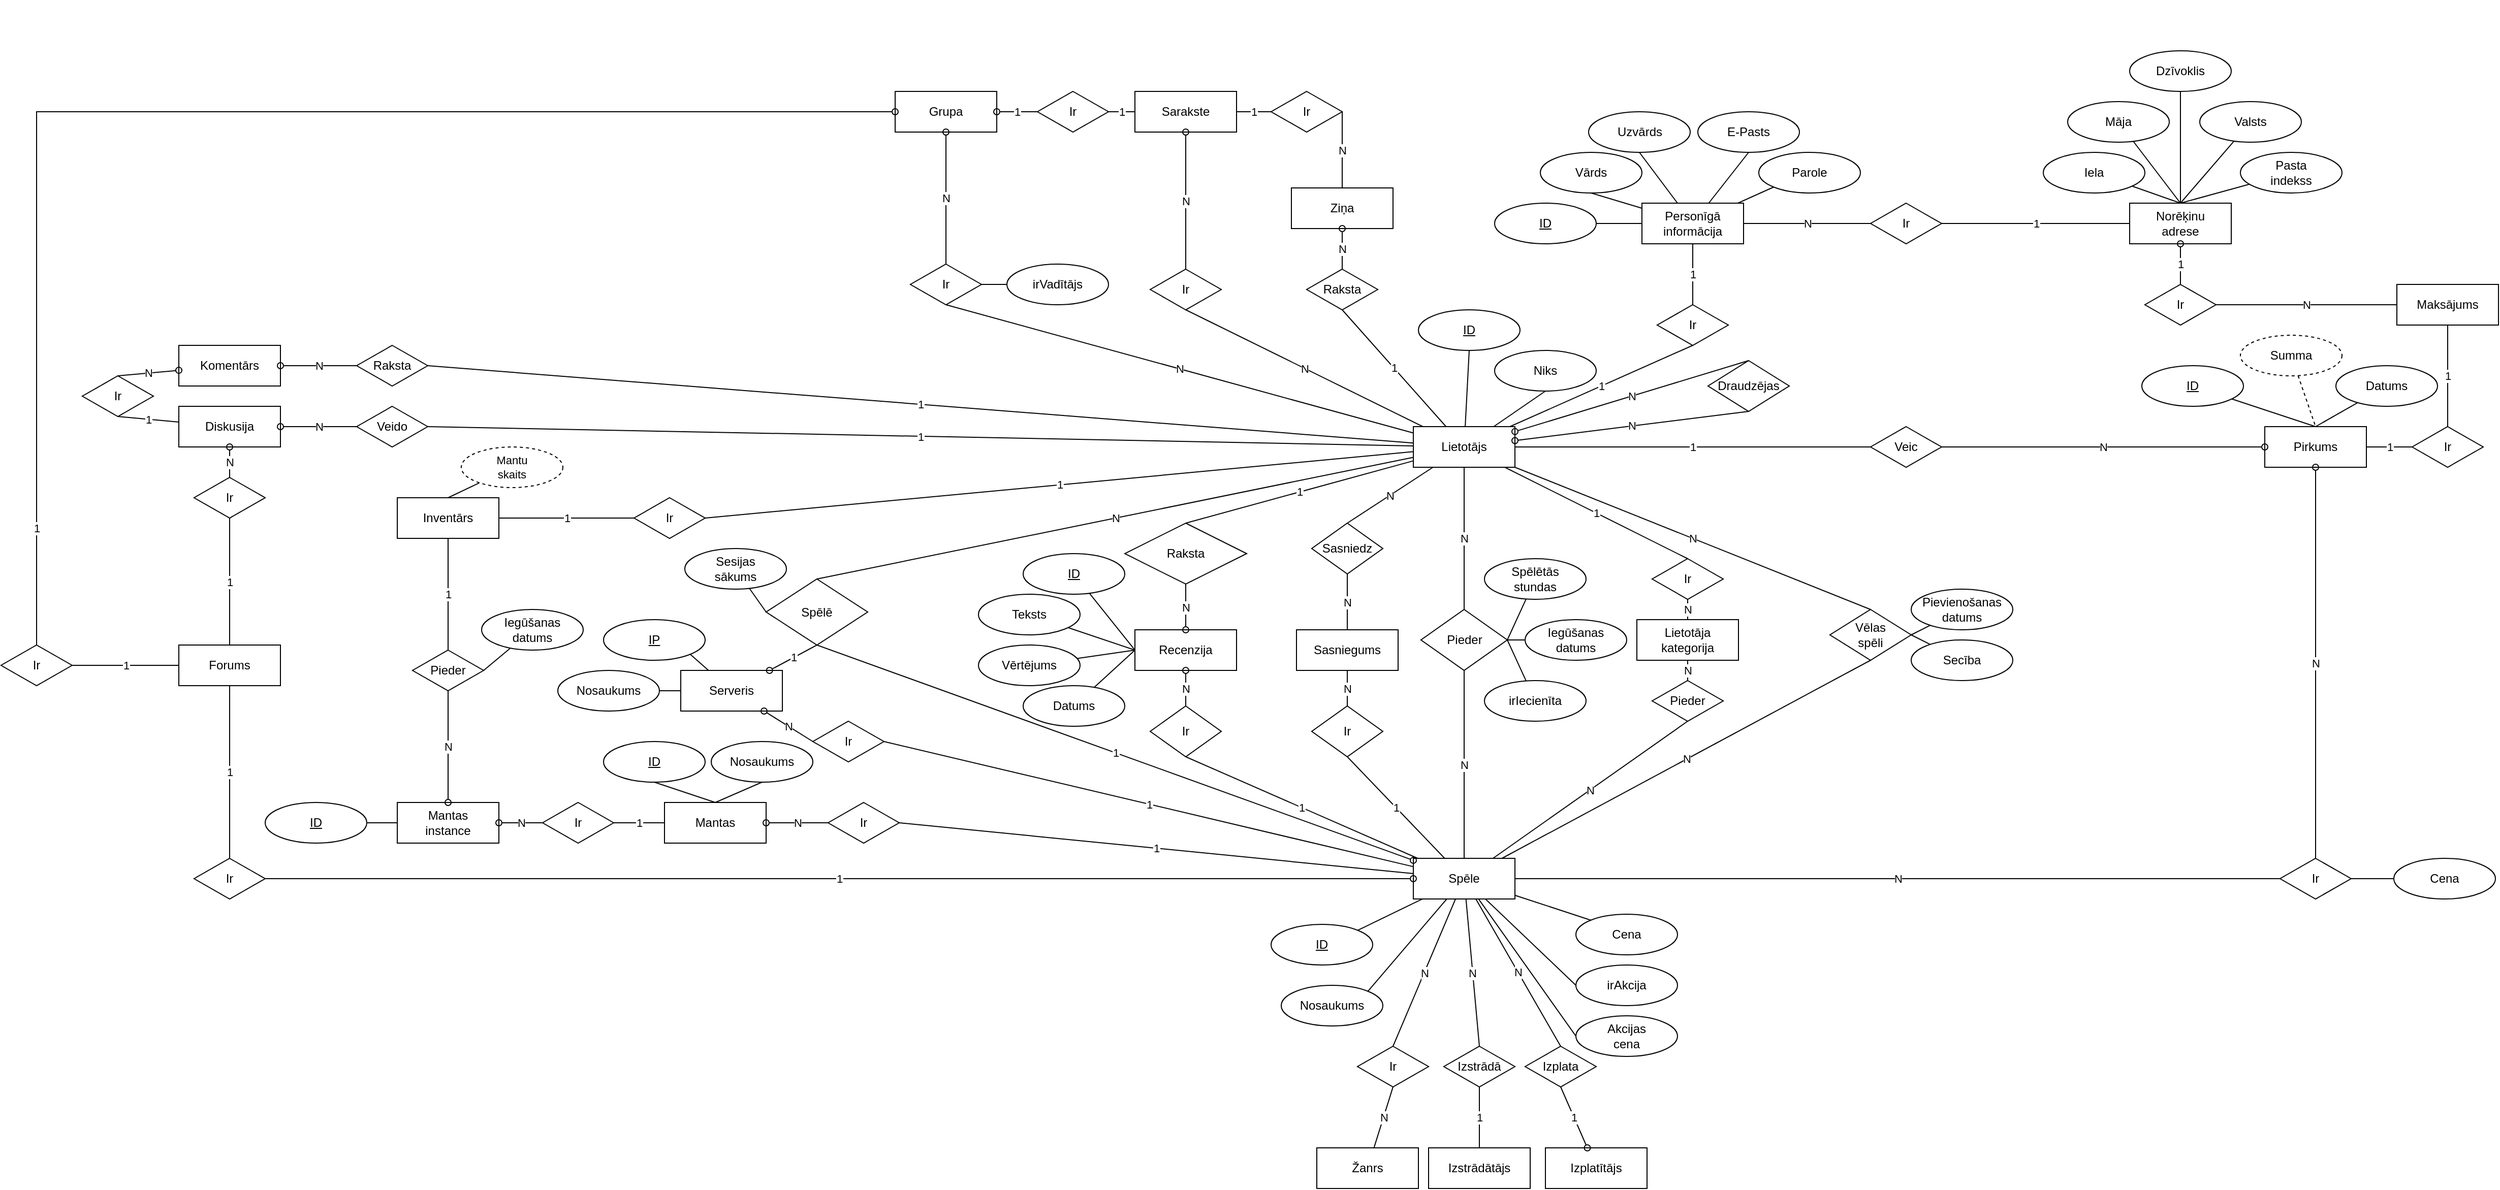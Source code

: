 <mxfile version="21.4.0" type="device" pages="10">
  <diagram name="FINAL" id="NxfxLrLLcanHIXeu7Mhj">
    <mxGraphModel dx="3033" dy="1965" grid="1" gridSize="10" guides="1" tooltips="1" connect="1" arrows="1" fold="1" page="1" pageScale="1" pageWidth="827" pageHeight="1169" math="0" shadow="0">
      <root>
        <mxCell id="5PMudmbJhQyoxrLP3aki-0" />
        <mxCell id="5PMudmbJhQyoxrLP3aki-1" parent="5PMudmbJhQyoxrLP3aki-0" />
        <mxCell id="5PMudmbJhQyoxrLP3aki-2" value="Mantas&lt;br&gt;instance" style="whiteSpace=wrap;html=1;align=center;" parent="5PMudmbJhQyoxrLP3aki-1" vertex="1">
          <mxGeometry x="-690" y="490" width="100" height="40" as="geometry" />
        </mxCell>
        <mxCell id="5PMudmbJhQyoxrLP3aki-3" style="edgeStyle=none;shape=connector;rounded=0;orthogonalLoop=1;jettySize=auto;html=1;entryX=0.5;entryY=1;entryDx=0;entryDy=0;labelBackgroundColor=default;strokeColor=default;fontFamily=Helvetica;fontSize=11;fontColor=default;endArrow=none;endFill=0;" parent="5PMudmbJhQyoxrLP3aki-1" source="5PMudmbJhQyoxrLP3aki-20" target="5PMudmbJhQyoxrLP3aki-39" edge="1">
          <mxGeometry relative="1" as="geometry" />
        </mxCell>
        <mxCell id="5PMudmbJhQyoxrLP3aki-4" style="edgeStyle=none;shape=connector;rounded=0;orthogonalLoop=1;jettySize=auto;html=1;entryX=0.5;entryY=1;entryDx=0;entryDy=0;labelBackgroundColor=default;strokeColor=default;fontFamily=Helvetica;fontSize=11;fontColor=default;endArrow=none;endFill=0;" parent="5PMudmbJhQyoxrLP3aki-1" source="5PMudmbJhQyoxrLP3aki-20" target="5PMudmbJhQyoxrLP3aki-40" edge="1">
          <mxGeometry relative="1" as="geometry" />
        </mxCell>
        <mxCell id="5PMudmbJhQyoxrLP3aki-5" value="1" style="edgeStyle=none;shape=connector;rounded=0;orthogonalLoop=1;jettySize=auto;html=1;entryX=0.5;entryY=1;entryDx=0;entryDy=0;labelBackgroundColor=default;strokeColor=default;fontFamily=Helvetica;fontSize=11;fontColor=default;endArrow=none;endFill=0;" parent="5PMudmbJhQyoxrLP3aki-1" source="5PMudmbJhQyoxrLP3aki-20" target="5PMudmbJhQyoxrLP3aki-42" edge="1">
          <mxGeometry relative="1" as="geometry" />
        </mxCell>
        <mxCell id="5PMudmbJhQyoxrLP3aki-6" value="N" style="edgeStyle=none;shape=connector;rounded=0;orthogonalLoop=1;jettySize=auto;html=1;entryX=0.5;entryY=0;entryDx=0;entryDy=0;labelBackgroundColor=default;strokeColor=default;fontFamily=Helvetica;fontSize=11;fontColor=default;endArrow=none;endFill=0;" parent="5PMudmbJhQyoxrLP3aki-1" source="5PMudmbJhQyoxrLP3aki-20" target="5PMudmbJhQyoxrLP3aki-43" edge="1">
          <mxGeometry relative="1" as="geometry">
            <mxPoint x="320" y="200" as="targetPoint" />
          </mxGeometry>
        </mxCell>
        <mxCell id="5PMudmbJhQyoxrLP3aki-7" value="1" style="edgeStyle=none;shape=connector;rounded=0;orthogonalLoop=1;jettySize=auto;html=1;entryX=0.5;entryY=0;entryDx=0;entryDy=0;labelBackgroundColor=default;strokeColor=default;fontFamily=Helvetica;fontSize=11;fontColor=default;endArrow=none;endFill=0;" parent="5PMudmbJhQyoxrLP3aki-1" source="5PMudmbJhQyoxrLP3aki-20" target="5PMudmbJhQyoxrLP3aki-112" edge="1">
          <mxGeometry relative="1" as="geometry" />
        </mxCell>
        <mxCell id="5PMudmbJhQyoxrLP3aki-8" value="N" style="edgeStyle=none;shape=connector;rounded=0;orthogonalLoop=1;jettySize=auto;html=1;entryX=0.5;entryY=0;entryDx=0;entryDy=0;labelBackgroundColor=default;strokeColor=default;fontFamily=Helvetica;fontSize=11;fontColor=default;endArrow=none;endFill=0;" parent="5PMudmbJhQyoxrLP3aki-1" source="5PMudmbJhQyoxrLP3aki-20" target="5PMudmbJhQyoxrLP3aki-104" edge="1">
          <mxGeometry relative="1" as="geometry" />
        </mxCell>
        <mxCell id="5PMudmbJhQyoxrLP3aki-9" value="1" style="edgeStyle=none;shape=connector;rounded=0;orthogonalLoop=1;jettySize=auto;html=1;entryX=0;entryY=0.5;entryDx=0;entryDy=0;labelBackgroundColor=default;strokeColor=default;fontFamily=Helvetica;fontSize=11;fontColor=default;endArrow=none;endFill=0;" parent="5PMudmbJhQyoxrLP3aki-1" source="5PMudmbJhQyoxrLP3aki-20" target="5PMudmbJhQyoxrLP3aki-69" edge="1">
          <mxGeometry relative="1" as="geometry" />
        </mxCell>
        <mxCell id="5PMudmbJhQyoxrLP3aki-11" value="1" style="edgeStyle=none;shape=connector;rounded=0;orthogonalLoop=1;jettySize=auto;html=1;entryX=0.5;entryY=0;entryDx=0;entryDy=0;labelBackgroundColor=default;strokeColor=default;fontFamily=Helvetica;fontSize=11;fontColor=default;endArrow=none;endFill=0;" parent="5PMudmbJhQyoxrLP3aki-1" source="5PMudmbJhQyoxrLP3aki-20" target="5PMudmbJhQyoxrLP3aki-117" edge="1">
          <mxGeometry relative="1" as="geometry" />
        </mxCell>
        <mxCell id="5PMudmbJhQyoxrLP3aki-12" value="1" style="edgeStyle=none;shape=connector;rounded=0;orthogonalLoop=1;jettySize=auto;html=1;entryX=1;entryY=0.5;entryDx=0;entryDy=0;labelBackgroundColor=default;strokeColor=default;fontFamily=Helvetica;fontSize=11;fontColor=default;endArrow=none;endFill=0;" parent="5PMudmbJhQyoxrLP3aki-1" source="5PMudmbJhQyoxrLP3aki-20" target="5PMudmbJhQyoxrLP3aki-169" edge="1">
          <mxGeometry relative="1" as="geometry" />
        </mxCell>
        <mxCell id="5PMudmbJhQyoxrLP3aki-13" value="1" style="edgeStyle=none;shape=connector;rounded=0;orthogonalLoop=1;jettySize=auto;html=1;entryX=1;entryY=0.5;entryDx=0;entryDy=0;labelBackgroundColor=default;strokeColor=default;fontFamily=Helvetica;fontSize=11;fontColor=default;endArrow=none;endFill=0;" parent="5PMudmbJhQyoxrLP3aki-1" source="5PMudmbJhQyoxrLP3aki-20" target="5PMudmbJhQyoxrLP3aki-170" edge="1">
          <mxGeometry relative="1" as="geometry" />
        </mxCell>
        <mxCell id="5PMudmbJhQyoxrLP3aki-14" value="1" style="edgeStyle=none;shape=connector;rounded=0;orthogonalLoop=1;jettySize=auto;html=1;entryX=0.5;entryY=1;entryDx=0;entryDy=0;labelBackgroundColor=default;strokeColor=default;fontFamily=Helvetica;fontSize=11;fontColor=default;endArrow=none;endFill=0;" parent="5PMudmbJhQyoxrLP3aki-1" source="5PMudmbJhQyoxrLP3aki-20" target="5PMudmbJhQyoxrLP3aki-138" edge="1">
          <mxGeometry relative="1" as="geometry" />
        </mxCell>
        <mxCell id="5PMudmbJhQyoxrLP3aki-15" value="N" style="edgeStyle=none;shape=connector;rounded=0;orthogonalLoop=1;jettySize=auto;html=1;entryX=0.5;entryY=1;entryDx=0;entryDy=0;labelBackgroundColor=default;strokeColor=default;fontFamily=Helvetica;fontSize=11;fontColor=default;endArrow=none;endFill=0;" parent="5PMudmbJhQyoxrLP3aki-1" source="5PMudmbJhQyoxrLP3aki-20" target="5PMudmbJhQyoxrLP3aki-139" edge="1">
          <mxGeometry relative="1" as="geometry" />
        </mxCell>
        <mxCell id="5PMudmbJhQyoxrLP3aki-16" value="N" style="edgeStyle=none;shape=connector;rounded=0;orthogonalLoop=1;jettySize=auto;html=1;entryX=0.5;entryY=1;entryDx=0;entryDy=0;labelBackgroundColor=default;strokeColor=default;fontFamily=Helvetica;fontSize=11;fontColor=default;endArrow=none;endFill=0;" parent="5PMudmbJhQyoxrLP3aki-1" source="5PMudmbJhQyoxrLP3aki-20" target="5PMudmbJhQyoxrLP3aki-140" edge="1">
          <mxGeometry relative="1" as="geometry" />
        </mxCell>
        <mxCell id="5PMudmbJhQyoxrLP3aki-17" value="N" style="edgeStyle=none;shape=connector;rounded=0;orthogonalLoop=1;jettySize=auto;html=1;entryX=0.5;entryY=0;entryDx=0;entryDy=0;labelBackgroundColor=default;strokeColor=default;fontFamily=Helvetica;fontSize=11;fontColor=default;endArrow=none;endFill=0;" parent="5PMudmbJhQyoxrLP3aki-1" source="5PMudmbJhQyoxrLP3aki-20" target="5PMudmbJhQyoxrLP3aki-156" edge="1">
          <mxGeometry relative="1" as="geometry" />
        </mxCell>
        <mxCell id="5PMudmbJhQyoxrLP3aki-18" value="1" style="edgeStyle=none;shape=connector;rounded=0;orthogonalLoop=1;jettySize=auto;html=1;entryX=1;entryY=0.5;entryDx=0;entryDy=0;labelBackgroundColor=default;strokeColor=default;fontFamily=Helvetica;fontSize=11;fontColor=default;endArrow=none;endFill=0;" parent="5PMudmbJhQyoxrLP3aki-1" source="5PMudmbJhQyoxrLP3aki-20" target="5PMudmbJhQyoxrLP3aki-188" edge="1">
          <mxGeometry relative="1" as="geometry" />
        </mxCell>
        <mxCell id="5PMudmbJhQyoxrLP3aki-19" value="N" style="edgeStyle=none;shape=connector;rounded=0;orthogonalLoop=1;jettySize=auto;html=1;entryX=0.5;entryY=0;entryDx=0;entryDy=0;labelBackgroundColor=default;strokeColor=default;fontFamily=Helvetica;fontSize=11;fontColor=default;endArrow=none;endFill=0;" parent="5PMudmbJhQyoxrLP3aki-1" source="5PMudmbJhQyoxrLP3aki-20" target="5PMudmbJhQyoxrLP3aki-238" edge="1">
          <mxGeometry relative="1" as="geometry" />
        </mxCell>
        <mxCell id="5PMudmbJhQyoxrLP3aki-20" value="Lietotājs" style="whiteSpace=wrap;html=1;align=center;" parent="5PMudmbJhQyoxrLP3aki-1" vertex="1">
          <mxGeometry x="310" y="120" width="100" height="40" as="geometry" />
        </mxCell>
        <mxCell id="5PMudmbJhQyoxrLP3aki-21" value="N" style="edgeStyle=none;shape=connector;rounded=0;orthogonalLoop=1;jettySize=auto;html=1;entryX=0.5;entryY=1;entryDx=0;entryDy=0;labelBackgroundColor=default;strokeColor=default;fontFamily=Helvetica;fontSize=11;fontColor=default;endArrow=none;endFill=0;" parent="5PMudmbJhQyoxrLP3aki-1" source="5PMudmbJhQyoxrLP3aki-38" target="5PMudmbJhQyoxrLP3aki-43" edge="1">
          <mxGeometry relative="1" as="geometry">
            <mxPoint x="315" y="440" as="targetPoint" />
          </mxGeometry>
        </mxCell>
        <mxCell id="5PMudmbJhQyoxrLP3aki-22" value="N" style="edgeStyle=none;shape=connector;rounded=0;orthogonalLoop=1;jettySize=auto;html=1;entryX=0.5;entryY=1;entryDx=0;entryDy=0;labelBackgroundColor=default;strokeColor=default;fontFamily=Helvetica;fontSize=11;fontColor=default;endArrow=none;endFill=0;" parent="5PMudmbJhQyoxrLP3aki-1" source="5PMudmbJhQyoxrLP3aki-38" target="5PMudmbJhQyoxrLP3aki-111" edge="1">
          <mxGeometry relative="1" as="geometry" />
        </mxCell>
        <mxCell id="5PMudmbJhQyoxrLP3aki-23" value="N" style="edgeStyle=none;shape=connector;rounded=0;orthogonalLoop=1;jettySize=auto;html=1;entryX=0.5;entryY=1;entryDx=0;entryDy=0;labelBackgroundColor=default;strokeColor=default;fontFamily=Helvetica;fontSize=11;fontColor=default;endArrow=none;endFill=0;" parent="5PMudmbJhQyoxrLP3aki-1" source="5PMudmbJhQyoxrLP3aki-38" target="5PMudmbJhQyoxrLP3aki-104" edge="1">
          <mxGeometry relative="1" as="geometry" />
        </mxCell>
        <mxCell id="5PMudmbJhQyoxrLP3aki-24" style="edgeStyle=none;shape=connector;rounded=0;orthogonalLoop=1;jettySize=auto;html=1;entryX=1;entryY=0;entryDx=0;entryDy=0;labelBackgroundColor=default;strokeColor=default;fontFamily=Helvetica;fontSize=11;fontColor=default;endArrow=none;endFill=0;" parent="5PMudmbJhQyoxrLP3aki-1" source="5PMudmbJhQyoxrLP3aki-38" target="5PMudmbJhQyoxrLP3aki-52" edge="1">
          <mxGeometry relative="1" as="geometry" />
        </mxCell>
        <mxCell id="5PMudmbJhQyoxrLP3aki-25" style="edgeStyle=none;shape=connector;rounded=0;orthogonalLoop=1;jettySize=auto;html=1;entryX=1;entryY=0;entryDx=0;entryDy=0;labelBackgroundColor=default;strokeColor=default;fontFamily=Helvetica;fontSize=11;fontColor=default;endArrow=none;endFill=0;" parent="5PMudmbJhQyoxrLP3aki-1" source="5PMudmbJhQyoxrLP3aki-38" target="5PMudmbJhQyoxrLP3aki-51" edge="1">
          <mxGeometry relative="1" as="geometry" />
        </mxCell>
        <mxCell id="5PMudmbJhQyoxrLP3aki-26" value="N" style="edgeStyle=none;shape=connector;rounded=0;orthogonalLoop=1;jettySize=auto;html=1;entryX=0.5;entryY=0;entryDx=0;entryDy=0;labelBackgroundColor=default;strokeColor=default;fontFamily=Helvetica;fontSize=11;fontColor=default;endArrow=none;endFill=0;" parent="5PMudmbJhQyoxrLP3aki-1" source="5PMudmbJhQyoxrLP3aki-38" target="5PMudmbJhQyoxrLP3aki-62" edge="1">
          <mxGeometry relative="1" as="geometry">
            <mxPoint x="275" y="750" as="targetPoint" />
          </mxGeometry>
        </mxCell>
        <mxCell id="5PMudmbJhQyoxrLP3aki-27" value="N" style="edgeStyle=none;shape=connector;rounded=0;orthogonalLoop=1;jettySize=auto;html=1;entryX=0.5;entryY=0;entryDx=0;entryDy=0;labelBackgroundColor=default;strokeColor=default;fontFamily=Helvetica;fontSize=11;fontColor=default;endArrow=none;endFill=0;" parent="5PMudmbJhQyoxrLP3aki-1" source="5PMudmbJhQyoxrLP3aki-38" target="5PMudmbJhQyoxrLP3aki-56" edge="1">
          <mxGeometry relative="1" as="geometry">
            <mxPoint x="385" y="780" as="targetPoint" />
          </mxGeometry>
        </mxCell>
        <mxCell id="5PMudmbJhQyoxrLP3aki-28" value="N" style="edgeStyle=none;shape=connector;rounded=0;orthogonalLoop=1;jettySize=auto;html=1;entryX=0.5;entryY=0;entryDx=0;entryDy=0;labelBackgroundColor=default;strokeColor=default;fontFamily=Helvetica;fontSize=11;fontColor=default;endArrow=none;endFill=0;" parent="5PMudmbJhQyoxrLP3aki-1" source="5PMudmbJhQyoxrLP3aki-38" target="5PMudmbJhQyoxrLP3aki-58" edge="1">
          <mxGeometry relative="1" as="geometry">
            <mxPoint x="465" y="720" as="targetPoint" />
          </mxGeometry>
        </mxCell>
        <mxCell id="5PMudmbJhQyoxrLP3aki-29" style="edgeStyle=none;shape=connector;rounded=0;orthogonalLoop=1;jettySize=auto;html=1;entryX=0;entryY=0;entryDx=0;entryDy=0;labelBackgroundColor=default;strokeColor=default;fontFamily=Helvetica;fontSize=11;fontColor=default;endArrow=none;endFill=0;" parent="5PMudmbJhQyoxrLP3aki-1" source="5PMudmbJhQyoxrLP3aki-38" target="5PMudmbJhQyoxrLP3aki-53" edge="1">
          <mxGeometry relative="1" as="geometry" />
        </mxCell>
        <mxCell id="5PMudmbJhQyoxrLP3aki-30" style="edgeStyle=none;shape=connector;rounded=0;orthogonalLoop=1;jettySize=auto;html=1;entryX=0;entryY=0.5;entryDx=0;entryDy=0;labelBackgroundColor=default;strokeColor=default;fontFamily=Helvetica;fontSize=11;fontColor=default;endArrow=none;endFill=0;" parent="5PMudmbJhQyoxrLP3aki-1" source="5PMudmbJhQyoxrLP3aki-38" target="5PMudmbJhQyoxrLP3aki-63" edge="1">
          <mxGeometry relative="1" as="geometry" />
        </mxCell>
        <mxCell id="5PMudmbJhQyoxrLP3aki-31" style="edgeStyle=none;shape=connector;rounded=0;orthogonalLoop=1;jettySize=auto;html=1;entryX=0;entryY=0.5;entryDx=0;entryDy=0;labelBackgroundColor=default;strokeColor=default;fontFamily=Helvetica;fontSize=11;fontColor=default;endArrow=none;endFill=0;" parent="5PMudmbJhQyoxrLP3aki-1" source="5PMudmbJhQyoxrLP3aki-38" target="5PMudmbJhQyoxrLP3aki-64" edge="1">
          <mxGeometry relative="1" as="geometry" />
        </mxCell>
        <mxCell id="5PMudmbJhQyoxrLP3aki-33" value="N" style="edgeStyle=none;shape=connector;rounded=0;orthogonalLoop=1;jettySize=auto;html=1;entryX=0;entryY=0.5;entryDx=0;entryDy=0;labelBackgroundColor=default;strokeColor=default;fontFamily=Helvetica;fontSize=11;fontColor=default;endArrow=none;endFill=0;" parent="5PMudmbJhQyoxrLP3aki-1" source="5PMudmbJhQyoxrLP3aki-38" target="5PMudmbJhQyoxrLP3aki-75" edge="1">
          <mxGeometry relative="1" as="geometry" />
        </mxCell>
        <mxCell id="5PMudmbJhQyoxrLP3aki-34" value="1" style="edgeStyle=none;shape=connector;rounded=0;orthogonalLoop=1;jettySize=auto;html=1;entryX=0.5;entryY=1;entryDx=0;entryDy=0;labelBackgroundColor=default;strokeColor=default;fontFamily=Helvetica;fontSize=11;fontColor=default;endArrow=none;endFill=0;" parent="5PMudmbJhQyoxrLP3aki-1" source="5PMudmbJhQyoxrLP3aki-38" target="5PMudmbJhQyoxrLP3aki-118" edge="1">
          <mxGeometry relative="1" as="geometry" />
        </mxCell>
        <mxCell id="5PMudmbJhQyoxrLP3aki-35" value="1" style="edgeStyle=none;shape=connector;rounded=0;orthogonalLoop=1;jettySize=auto;html=1;entryX=1;entryY=0.5;entryDx=0;entryDy=0;labelBackgroundColor=default;strokeColor=default;fontFamily=Helvetica;fontSize=11;fontColor=default;endArrow=none;endFill=0;" parent="5PMudmbJhQyoxrLP3aki-1" source="5PMudmbJhQyoxrLP3aki-38" target="5PMudmbJhQyoxrLP3aki-151" edge="1">
          <mxGeometry relative="1" as="geometry" />
        </mxCell>
        <mxCell id="5PMudmbJhQyoxrLP3aki-36" value="1" style="edgeStyle=none;shape=connector;rounded=0;orthogonalLoop=1;jettySize=auto;html=1;entryX=1;entryY=0.5;entryDx=0;entryDy=0;labelBackgroundColor=default;strokeColor=default;fontFamily=Helvetica;fontSize=11;fontColor=default;endArrow=none;endFill=0;" parent="5PMudmbJhQyoxrLP3aki-1" source="5PMudmbJhQyoxrLP3aki-38" target="5PMudmbJhQyoxrLP3aki-184" edge="1">
          <mxGeometry relative="1" as="geometry" />
        </mxCell>
        <mxCell id="5PMudmbJhQyoxrLP3aki-37" value="1" style="edgeStyle=none;shape=connector;rounded=0;orthogonalLoop=1;jettySize=auto;html=1;entryX=0.5;entryY=1;entryDx=0;entryDy=0;labelBackgroundColor=default;strokeColor=default;fontFamily=Helvetica;fontSize=11;fontColor=default;endArrow=none;endFill=0;" parent="5PMudmbJhQyoxrLP3aki-1" source="5PMudmbJhQyoxrLP3aki-38" target="5PMudmbJhQyoxrLP3aki-237" edge="1">
          <mxGeometry relative="1" as="geometry" />
        </mxCell>
        <mxCell id="5PMudmbJhQyoxrLP3aki-38" value="Spēle" style="whiteSpace=wrap;html=1;align=center;" parent="5PMudmbJhQyoxrLP3aki-1" vertex="1">
          <mxGeometry x="310" y="545" width="100" height="40" as="geometry" />
        </mxCell>
        <mxCell id="5PMudmbJhQyoxrLP3aki-39" value="ID" style="ellipse;whiteSpace=wrap;html=1;align=center;fontStyle=4;" parent="5PMudmbJhQyoxrLP3aki-1" vertex="1">
          <mxGeometry x="315" y="5" width="100" height="40" as="geometry" />
        </mxCell>
        <mxCell id="5PMudmbJhQyoxrLP3aki-40" value="Niks" style="ellipse;whiteSpace=wrap;html=1;align=center;" parent="5PMudmbJhQyoxrLP3aki-1" vertex="1">
          <mxGeometry x="390" y="45" width="100" height="40" as="geometry" />
        </mxCell>
        <mxCell id="5PMudmbJhQyoxrLP3aki-41" value="1" style="edgeStyle=none;shape=connector;rounded=0;orthogonalLoop=1;jettySize=auto;html=1;entryX=0.5;entryY=0;entryDx=0;entryDy=0;labelBackgroundColor=default;strokeColor=default;fontFamily=Helvetica;fontSize=11;fontColor=default;endArrow=none;endFill=0;" parent="5PMudmbJhQyoxrLP3aki-1" source="5PMudmbJhQyoxrLP3aki-91" target="5PMudmbJhQyoxrLP3aki-42" edge="1">
          <mxGeometry relative="1" as="geometry" />
        </mxCell>
        <mxCell id="5PMudmbJhQyoxrLP3aki-42" value="Ir" style="shape=rhombus;perimeter=rhombusPerimeter;whiteSpace=wrap;html=1;align=center;" parent="5PMudmbJhQyoxrLP3aki-1" vertex="1">
          <mxGeometry x="550" width="70" height="40" as="geometry" />
        </mxCell>
        <mxCell id="5PMudmbJhQyoxrLP3aki-43" value="Pieder" style="shape=rhombus;perimeter=rhombusPerimeter;whiteSpace=wrap;html=1;align=center;" parent="5PMudmbJhQyoxrLP3aki-1" vertex="1">
          <mxGeometry x="317.5" y="300" width="85" height="60" as="geometry" />
        </mxCell>
        <mxCell id="5PMudmbJhQyoxrLP3aki-44" style="edgeStyle=none;shape=connector;rounded=0;orthogonalLoop=1;jettySize=auto;html=1;entryX=1;entryY=0.5;entryDx=0;entryDy=0;labelBackgroundColor=default;strokeColor=default;fontFamily=Helvetica;fontSize=11;fontColor=default;endArrow=none;endFill=0;" parent="5PMudmbJhQyoxrLP3aki-1" source="5PMudmbJhQyoxrLP3aki-45" target="5PMudmbJhQyoxrLP3aki-43" edge="1">
          <mxGeometry relative="1" as="geometry" />
        </mxCell>
        <mxCell id="5PMudmbJhQyoxrLP3aki-45" value="irIecienīta" style="ellipse;whiteSpace=wrap;html=1;align=center;" parent="5PMudmbJhQyoxrLP3aki-1" vertex="1">
          <mxGeometry x="380" y="370" width="100" height="40" as="geometry" />
        </mxCell>
        <mxCell id="5PMudmbJhQyoxrLP3aki-46" style="edgeStyle=none;shape=connector;rounded=0;orthogonalLoop=1;jettySize=auto;html=1;entryX=1;entryY=0.5;entryDx=0;entryDy=0;labelBackgroundColor=default;strokeColor=default;fontFamily=Helvetica;fontSize=11;fontColor=default;endArrow=none;endFill=0;" parent="5PMudmbJhQyoxrLP3aki-1" source="5PMudmbJhQyoxrLP3aki-47" target="5PMudmbJhQyoxrLP3aki-43" edge="1">
          <mxGeometry relative="1" as="geometry" />
        </mxCell>
        <mxCell id="5PMudmbJhQyoxrLP3aki-47" value="Iegūšanas&lt;br&gt;datums" style="ellipse;whiteSpace=wrap;html=1;align=center;" parent="5PMudmbJhQyoxrLP3aki-1" vertex="1">
          <mxGeometry x="420" y="310" width="100" height="40" as="geometry" />
        </mxCell>
        <mxCell id="5PMudmbJhQyoxrLP3aki-48" style="edgeStyle=none;shape=connector;rounded=0;orthogonalLoop=1;jettySize=auto;html=1;exitX=0.5;exitY=1;exitDx=0;exitDy=0;labelBackgroundColor=default;strokeColor=default;fontFamily=Helvetica;fontSize=11;fontColor=default;endArrow=none;endFill=0;" parent="5PMudmbJhQyoxrLP3aki-1" source="5PMudmbJhQyoxrLP3aki-47" target="5PMudmbJhQyoxrLP3aki-47" edge="1">
          <mxGeometry relative="1" as="geometry" />
        </mxCell>
        <mxCell id="5PMudmbJhQyoxrLP3aki-49" style="edgeStyle=none;shape=connector;rounded=0;orthogonalLoop=1;jettySize=auto;html=1;entryX=1;entryY=0.5;entryDx=0;entryDy=0;labelBackgroundColor=default;strokeColor=default;fontFamily=Helvetica;fontSize=11;fontColor=default;endArrow=none;endFill=0;" parent="5PMudmbJhQyoxrLP3aki-1" source="5PMudmbJhQyoxrLP3aki-50" target="5PMudmbJhQyoxrLP3aki-43" edge="1">
          <mxGeometry relative="1" as="geometry" />
        </mxCell>
        <mxCell id="5PMudmbJhQyoxrLP3aki-50" value="Spēlētās&lt;br&gt;stundas" style="ellipse;whiteSpace=wrap;html=1;align=center;" parent="5PMudmbJhQyoxrLP3aki-1" vertex="1">
          <mxGeometry x="380" y="250" width="100" height="40" as="geometry" />
        </mxCell>
        <mxCell id="5PMudmbJhQyoxrLP3aki-51" value="Nosaukums" style="ellipse;whiteSpace=wrap;html=1;align=center;" parent="5PMudmbJhQyoxrLP3aki-1" vertex="1">
          <mxGeometry x="180" y="670" width="100" height="40" as="geometry" />
        </mxCell>
        <mxCell id="5PMudmbJhQyoxrLP3aki-52" value="ID" style="ellipse;whiteSpace=wrap;html=1;align=center;fontStyle=4;" parent="5PMudmbJhQyoxrLP3aki-1" vertex="1">
          <mxGeometry x="170" y="610" width="100" height="40" as="geometry" />
        </mxCell>
        <mxCell id="5PMudmbJhQyoxrLP3aki-53" value="Cena" style="ellipse;whiteSpace=wrap;html=1;align=center;" parent="5PMudmbJhQyoxrLP3aki-1" vertex="1">
          <mxGeometry x="470" y="600" width="100" height="40" as="geometry" />
        </mxCell>
        <mxCell id="5PMudmbJhQyoxrLP3aki-54" value="1" style="edgeStyle=none;shape=connector;rounded=0;orthogonalLoop=1;jettySize=auto;html=1;entryX=0.5;entryY=1;entryDx=0;entryDy=0;labelBackgroundColor=default;strokeColor=default;fontFamily=Helvetica;fontSize=11;fontColor=default;endArrow=none;endFill=0;" parent="5PMudmbJhQyoxrLP3aki-1" source="5PMudmbJhQyoxrLP3aki-55" target="5PMudmbJhQyoxrLP3aki-56" edge="1">
          <mxGeometry relative="1" as="geometry" />
        </mxCell>
        <mxCell id="5PMudmbJhQyoxrLP3aki-55" value="Izstrādātājs" style="whiteSpace=wrap;html=1;align=center;" parent="5PMudmbJhQyoxrLP3aki-1" vertex="1">
          <mxGeometry x="325" y="830" width="100" height="40" as="geometry" />
        </mxCell>
        <mxCell id="5PMudmbJhQyoxrLP3aki-56" value="Izstrādā" style="shape=rhombus;perimeter=rhombusPerimeter;whiteSpace=wrap;html=1;align=center;" parent="5PMudmbJhQyoxrLP3aki-1" vertex="1">
          <mxGeometry x="340" y="730" width="70" height="40" as="geometry" />
        </mxCell>
        <mxCell id="5PMudmbJhQyoxrLP3aki-57" value="Izplatītājs" style="whiteSpace=wrap;html=1;align=center;" parent="5PMudmbJhQyoxrLP3aki-1" vertex="1">
          <mxGeometry x="440" y="830" width="100" height="40" as="geometry" />
        </mxCell>
        <mxCell id="5PMudmbJhQyoxrLP3aki-58" value="Izplata" style="shape=rhombus;perimeter=rhombusPerimeter;whiteSpace=wrap;html=1;align=center;" parent="5PMudmbJhQyoxrLP3aki-1" vertex="1">
          <mxGeometry x="420" y="730" width="70" height="40" as="geometry" />
        </mxCell>
        <mxCell id="5PMudmbJhQyoxrLP3aki-59" value="1" style="edgeStyle=none;shape=connector;rounded=0;orthogonalLoop=1;jettySize=auto;html=1;entryX=0.5;entryY=1;entryDx=0;entryDy=0;labelBackgroundColor=default;strokeColor=default;fontFamily=Helvetica;fontSize=11;fontColor=default;endArrow=none;endFill=0;startArrow=oval;startFill=0;" parent="5PMudmbJhQyoxrLP3aki-1" source="5PMudmbJhQyoxrLP3aki-57" target="5PMudmbJhQyoxrLP3aki-58" edge="1">
          <mxGeometry relative="1" as="geometry" />
        </mxCell>
        <mxCell id="5PMudmbJhQyoxrLP3aki-60" value="N" style="edgeStyle=none;shape=connector;rounded=0;orthogonalLoop=1;jettySize=auto;html=1;entryX=0.5;entryY=1;entryDx=0;entryDy=0;labelBackgroundColor=default;strokeColor=default;fontFamily=Helvetica;fontSize=11;fontColor=default;endArrow=none;endFill=0;" parent="5PMudmbJhQyoxrLP3aki-1" source="5PMudmbJhQyoxrLP3aki-61" target="5PMudmbJhQyoxrLP3aki-62" edge="1">
          <mxGeometry relative="1" as="geometry" />
        </mxCell>
        <mxCell id="5PMudmbJhQyoxrLP3aki-61" value="Žanrs" style="whiteSpace=wrap;html=1;align=center;" parent="5PMudmbJhQyoxrLP3aki-1" vertex="1">
          <mxGeometry x="215" y="830" width="100" height="40" as="geometry" />
        </mxCell>
        <mxCell id="5PMudmbJhQyoxrLP3aki-62" value="Ir" style="shape=rhombus;perimeter=rhombusPerimeter;whiteSpace=wrap;html=1;align=center;" parent="5PMudmbJhQyoxrLP3aki-1" vertex="1">
          <mxGeometry x="255" y="730" width="70" height="40" as="geometry" />
        </mxCell>
        <mxCell id="5PMudmbJhQyoxrLP3aki-63" value="Akcijas&lt;br&gt;cena" style="ellipse;whiteSpace=wrap;html=1;align=center;" parent="5PMudmbJhQyoxrLP3aki-1" vertex="1">
          <mxGeometry x="470" y="700" width="100" height="40" as="geometry" />
        </mxCell>
        <mxCell id="5PMudmbJhQyoxrLP3aki-64" value="irAkcija" style="ellipse;whiteSpace=wrap;html=1;align=center;" parent="5PMudmbJhQyoxrLP3aki-1" vertex="1">
          <mxGeometry x="470" y="650" width="100" height="40" as="geometry" />
        </mxCell>
        <mxCell id="5PMudmbJhQyoxrLP3aki-65" value="N" style="edgeStyle=none;shape=connector;rounded=0;orthogonalLoop=1;jettySize=auto;html=1;labelBackgroundColor=default;strokeColor=default;fontFamily=Helvetica;fontSize=11;fontColor=default;endArrow=none;endFill=0;entryX=1;entryY=0.5;entryDx=0;entryDy=0;" parent="5PMudmbJhQyoxrLP3aki-1" source="5PMudmbJhQyoxrLP3aki-205" target="5PMudmbJhQyoxrLP3aki-78" edge="1">
          <mxGeometry relative="1" as="geometry">
            <mxPoint x="1030" y="50" as="targetPoint" />
          </mxGeometry>
        </mxCell>
        <mxCell id="5PMudmbJhQyoxrLP3aki-66" value="1" style="edgeStyle=none;shape=connector;rounded=0;orthogonalLoop=1;jettySize=auto;html=1;entryX=1;entryY=0.5;entryDx=0;entryDy=0;labelBackgroundColor=default;strokeColor=default;fontFamily=Helvetica;fontSize=11;fontColor=default;endArrow=none;endFill=0;" parent="5PMudmbJhQyoxrLP3aki-1" source="5PMudmbJhQyoxrLP3aki-77" target="5PMudmbJhQyoxrLP3aki-68" edge="1">
          <mxGeometry relative="1" as="geometry" />
        </mxCell>
        <mxCell id="5PMudmbJhQyoxrLP3aki-67" value="N" style="edgeStyle=none;shape=connector;rounded=0;orthogonalLoop=1;jettySize=auto;html=1;entryX=1;entryY=0.5;entryDx=0;entryDy=0;labelBackgroundColor=default;strokeColor=default;fontFamily=Helvetica;fontSize=11;fontColor=default;endArrow=none;endFill=0;" parent="5PMudmbJhQyoxrLP3aki-1" source="5PMudmbJhQyoxrLP3aki-68" target="5PMudmbJhQyoxrLP3aki-91" edge="1">
          <mxGeometry relative="1" as="geometry" />
        </mxCell>
        <mxCell id="5PMudmbJhQyoxrLP3aki-68" value="Ir" style="shape=rhombus;perimeter=rhombusPerimeter;whiteSpace=wrap;html=1;align=center;" parent="5PMudmbJhQyoxrLP3aki-1" vertex="1">
          <mxGeometry x="760" y="-100" width="70" height="40" as="geometry" />
        </mxCell>
        <mxCell id="5PMudmbJhQyoxrLP3aki-69" value="Veic" style="shape=rhombus;perimeter=rhombusPerimeter;whiteSpace=wrap;html=1;align=center;" parent="5PMudmbJhQyoxrLP3aki-1" vertex="1">
          <mxGeometry x="760" y="120" width="70" height="40" as="geometry" />
        </mxCell>
        <mxCell id="5PMudmbJhQyoxrLP3aki-75" value="Ir" style="shape=rhombus;perimeter=rhombusPerimeter;whiteSpace=wrap;html=1;align=center;" parent="5PMudmbJhQyoxrLP3aki-1" vertex="1">
          <mxGeometry x="1163" y="545" width="70" height="40" as="geometry" />
        </mxCell>
        <mxCell id="5PMudmbJhQyoxrLP3aki-76" value="" style="group" parent="5PMudmbJhQyoxrLP3aki-1" vertex="1" connectable="0">
          <mxGeometry x="930" y="-300" width="294" height="320" as="geometry" />
        </mxCell>
        <mxCell id="5PMudmbJhQyoxrLP3aki-77" value="Norēķinu&lt;br&gt;adrese" style="whiteSpace=wrap;html=1;align=center;" parent="5PMudmbJhQyoxrLP3aki-76" vertex="1">
          <mxGeometry x="85" y="200" width="100" height="40" as="geometry" />
        </mxCell>
        <mxCell id="5PMudmbJhQyoxrLP3aki-78" value="Ir" style="shape=rhombus;perimeter=rhombusPerimeter;whiteSpace=wrap;html=1;align=center;" parent="5PMudmbJhQyoxrLP3aki-76" vertex="1">
          <mxGeometry x="100" y="280" width="70" height="40" as="geometry" />
        </mxCell>
        <mxCell id="5PMudmbJhQyoxrLP3aki-79" value="Iela" style="ellipse;whiteSpace=wrap;html=1;align=center;" parent="5PMudmbJhQyoxrLP3aki-76" vertex="1">
          <mxGeometry y="150" width="100" height="40" as="geometry" />
        </mxCell>
        <mxCell id="5PMudmbJhQyoxrLP3aki-80" value="Valsts" style="ellipse;whiteSpace=wrap;html=1;align=center;" parent="5PMudmbJhQyoxrLP3aki-76" vertex="1">
          <mxGeometry x="154" y="100" width="100" height="40" as="geometry" />
        </mxCell>
        <mxCell id="5PMudmbJhQyoxrLP3aki-81" value="Māja" style="ellipse;whiteSpace=wrap;html=1;align=center;" parent="5PMudmbJhQyoxrLP3aki-76" vertex="1">
          <mxGeometry x="24" y="100" width="100" height="40" as="geometry" />
        </mxCell>
        <mxCell id="5PMudmbJhQyoxrLP3aki-82" value="Dzīvoklis" style="ellipse;whiteSpace=wrap;html=1;align=center;" parent="5PMudmbJhQyoxrLP3aki-76" vertex="1">
          <mxGeometry x="85" y="50" width="100" height="40" as="geometry" />
        </mxCell>
        <mxCell id="5PMudmbJhQyoxrLP3aki-83" value="Pasta&lt;br&gt;indekss" style="ellipse;whiteSpace=wrap;html=1;align=center;" parent="5PMudmbJhQyoxrLP3aki-76" vertex="1">
          <mxGeometry x="194" y="150" width="100" height="40" as="geometry" />
        </mxCell>
        <mxCell id="5PMudmbJhQyoxrLP3aki-84" value="1" style="edgeStyle=none;shape=connector;rounded=0;orthogonalLoop=1;jettySize=auto;html=1;entryX=0.5;entryY=0;entryDx=0;entryDy=0;labelBackgroundColor=default;strokeColor=default;fontFamily=Helvetica;fontSize=11;fontColor=default;endArrow=none;endFill=0;startArrow=oval;startFill=0;" parent="5PMudmbJhQyoxrLP3aki-76" source="5PMudmbJhQyoxrLP3aki-77" target="5PMudmbJhQyoxrLP3aki-78" edge="1">
          <mxGeometry relative="1" as="geometry" />
        </mxCell>
        <mxCell id="5PMudmbJhQyoxrLP3aki-85" style="edgeStyle=none;shape=connector;rounded=0;orthogonalLoop=1;jettySize=auto;html=1;entryX=0.5;entryY=0;entryDx=0;entryDy=0;labelBackgroundColor=default;strokeColor=default;fontFamily=Helvetica;fontSize=11;fontColor=default;endArrow=none;endFill=0;" parent="5PMudmbJhQyoxrLP3aki-76" source="5PMudmbJhQyoxrLP3aki-79" target="5PMudmbJhQyoxrLP3aki-77" edge="1">
          <mxGeometry relative="1" as="geometry" />
        </mxCell>
        <mxCell id="5PMudmbJhQyoxrLP3aki-86" style="edgeStyle=none;shape=connector;rounded=0;orthogonalLoop=1;jettySize=auto;html=1;entryX=0.5;entryY=0;entryDx=0;entryDy=0;labelBackgroundColor=default;strokeColor=default;fontFamily=Helvetica;fontSize=11;fontColor=default;endArrow=none;endFill=0;" parent="5PMudmbJhQyoxrLP3aki-76" source="5PMudmbJhQyoxrLP3aki-80" target="5PMudmbJhQyoxrLP3aki-77" edge="1">
          <mxGeometry relative="1" as="geometry" />
        </mxCell>
        <mxCell id="5PMudmbJhQyoxrLP3aki-87" style="edgeStyle=none;shape=connector;rounded=0;orthogonalLoop=1;jettySize=auto;html=1;entryX=0.5;entryY=0;entryDx=0;entryDy=0;labelBackgroundColor=default;strokeColor=default;fontFamily=Helvetica;fontSize=11;fontColor=default;endArrow=none;endFill=0;" parent="5PMudmbJhQyoxrLP3aki-76" source="5PMudmbJhQyoxrLP3aki-81" target="5PMudmbJhQyoxrLP3aki-77" edge="1">
          <mxGeometry relative="1" as="geometry" />
        </mxCell>
        <mxCell id="5PMudmbJhQyoxrLP3aki-88" style="edgeStyle=none;shape=connector;rounded=0;orthogonalLoop=1;jettySize=auto;html=1;entryX=0.5;entryY=0;entryDx=0;entryDy=0;labelBackgroundColor=default;strokeColor=default;fontFamily=Helvetica;fontSize=11;fontColor=default;endArrow=none;endFill=0;" parent="5PMudmbJhQyoxrLP3aki-76" source="5PMudmbJhQyoxrLP3aki-82" target="5PMudmbJhQyoxrLP3aki-77" edge="1">
          <mxGeometry relative="1" as="geometry" />
        </mxCell>
        <mxCell id="5PMudmbJhQyoxrLP3aki-89" style="edgeStyle=none;shape=connector;rounded=0;orthogonalLoop=1;jettySize=auto;html=1;labelBackgroundColor=default;strokeColor=default;fontFamily=Helvetica;fontSize=11;fontColor=default;endArrow=none;endFill=0;entryX=0.5;entryY=0;entryDx=0;entryDy=0;" parent="5PMudmbJhQyoxrLP3aki-76" source="5PMudmbJhQyoxrLP3aki-83" target="5PMudmbJhQyoxrLP3aki-77" edge="1">
          <mxGeometry relative="1" as="geometry">
            <mxPoint x="200" y="150" as="targetPoint" />
          </mxGeometry>
        </mxCell>
        <mxCell id="5PMudmbJhQyoxrLP3aki-90" value="" style="group" parent="5PMudmbJhQyoxrLP3aki-1" vertex="1" connectable="0">
          <mxGeometry x="390" y="-190" width="360" height="130" as="geometry" />
        </mxCell>
        <mxCell id="5PMudmbJhQyoxrLP3aki-91" value="Personīgā&lt;br&gt;informācija" style="whiteSpace=wrap;html=1;align=center;" parent="5PMudmbJhQyoxrLP3aki-90" vertex="1">
          <mxGeometry x="145" y="90" width="100" height="40" as="geometry" />
        </mxCell>
        <mxCell id="5PMudmbJhQyoxrLP3aki-92" value="Vārds" style="ellipse;whiteSpace=wrap;html=1;align=center;" parent="5PMudmbJhQyoxrLP3aki-90" vertex="1">
          <mxGeometry x="45" y="40" width="100" height="40" as="geometry" />
        </mxCell>
        <mxCell id="5PMudmbJhQyoxrLP3aki-93" value="E-Pasts" style="ellipse;whiteSpace=wrap;html=1;align=center;" parent="5PMudmbJhQyoxrLP3aki-90" vertex="1">
          <mxGeometry x="200" width="100" height="40" as="geometry" />
        </mxCell>
        <mxCell id="5PMudmbJhQyoxrLP3aki-94" value="Parole" style="ellipse;whiteSpace=wrap;html=1;align=center;" parent="5PMudmbJhQyoxrLP3aki-90" vertex="1">
          <mxGeometry x="260" y="40" width="100" height="40" as="geometry" />
        </mxCell>
        <mxCell id="5PMudmbJhQyoxrLP3aki-95" value="Uzvārds" style="ellipse;whiteSpace=wrap;html=1;align=center;" parent="5PMudmbJhQyoxrLP3aki-90" vertex="1">
          <mxGeometry x="92.5" width="100" height="40" as="geometry" />
        </mxCell>
        <mxCell id="5PMudmbJhQyoxrLP3aki-96" value="ID" style="ellipse;whiteSpace=wrap;html=1;align=center;fontStyle=4;" parent="5PMudmbJhQyoxrLP3aki-90" vertex="1">
          <mxGeometry y="90" width="100" height="40" as="geometry" />
        </mxCell>
        <mxCell id="5PMudmbJhQyoxrLP3aki-97" style="edgeStyle=none;shape=connector;rounded=0;orthogonalLoop=1;jettySize=auto;html=1;entryX=0.5;entryY=1;entryDx=0;entryDy=0;labelBackgroundColor=default;strokeColor=default;fontFamily=Helvetica;fontSize=11;fontColor=default;endArrow=none;endFill=0;" parent="5PMudmbJhQyoxrLP3aki-90" source="5PMudmbJhQyoxrLP3aki-91" target="5PMudmbJhQyoxrLP3aki-92" edge="1">
          <mxGeometry relative="1" as="geometry" />
        </mxCell>
        <mxCell id="5PMudmbJhQyoxrLP3aki-98" style="edgeStyle=none;shape=connector;rounded=0;orthogonalLoop=1;jettySize=auto;html=1;entryX=0.5;entryY=1;entryDx=0;entryDy=0;labelBackgroundColor=default;strokeColor=default;fontFamily=Helvetica;fontSize=11;fontColor=default;endArrow=none;endFill=0;" parent="5PMudmbJhQyoxrLP3aki-90" source="5PMudmbJhQyoxrLP3aki-91" target="5PMudmbJhQyoxrLP3aki-93" edge="1">
          <mxGeometry relative="1" as="geometry" />
        </mxCell>
        <mxCell id="5PMudmbJhQyoxrLP3aki-99" style="edgeStyle=none;shape=connector;rounded=0;orthogonalLoop=1;jettySize=auto;html=1;entryX=0;entryY=1;entryDx=0;entryDy=0;labelBackgroundColor=default;strokeColor=default;fontFamily=Helvetica;fontSize=11;fontColor=default;endArrow=none;endFill=0;" parent="5PMudmbJhQyoxrLP3aki-90" source="5PMudmbJhQyoxrLP3aki-91" target="5PMudmbJhQyoxrLP3aki-94" edge="1">
          <mxGeometry relative="1" as="geometry" />
        </mxCell>
        <mxCell id="5PMudmbJhQyoxrLP3aki-100" style="edgeStyle=none;shape=connector;rounded=0;orthogonalLoop=1;jettySize=auto;html=1;exitX=1;exitY=1;exitDx=0;exitDy=0;labelBackgroundColor=default;strokeColor=default;fontFamily=Helvetica;fontSize=11;fontColor=default;endArrow=none;endFill=0;" parent="5PMudmbJhQyoxrLP3aki-90" source="5PMudmbJhQyoxrLP3aki-94" target="5PMudmbJhQyoxrLP3aki-94" edge="1">
          <mxGeometry relative="1" as="geometry" />
        </mxCell>
        <mxCell id="5PMudmbJhQyoxrLP3aki-101" style="edgeStyle=none;shape=connector;rounded=0;orthogonalLoop=1;jettySize=auto;html=1;entryX=0.5;entryY=1;entryDx=0;entryDy=0;labelBackgroundColor=default;strokeColor=default;fontFamily=Helvetica;fontSize=11;fontColor=default;endArrow=none;endFill=0;" parent="5PMudmbJhQyoxrLP3aki-90" source="5PMudmbJhQyoxrLP3aki-91" target="5PMudmbJhQyoxrLP3aki-95" edge="1">
          <mxGeometry relative="1" as="geometry" />
        </mxCell>
        <mxCell id="5PMudmbJhQyoxrLP3aki-102" style="edgeStyle=none;shape=connector;rounded=0;orthogonalLoop=1;jettySize=auto;html=1;entryX=1;entryY=0.5;entryDx=0;entryDy=0;labelBackgroundColor=default;strokeColor=default;fontFamily=Helvetica;fontSize=11;fontColor=default;endArrow=none;endFill=0;" parent="5PMudmbJhQyoxrLP3aki-90" source="5PMudmbJhQyoxrLP3aki-91" target="5PMudmbJhQyoxrLP3aki-96" edge="1">
          <mxGeometry relative="1" as="geometry" />
        </mxCell>
        <mxCell id="5PMudmbJhQyoxrLP3aki-103" value="" style="group" parent="5PMudmbJhQyoxrLP3aki-1" vertex="1" connectable="0">
          <mxGeometry x="720" y="280" width="180" height="90" as="geometry" />
        </mxCell>
        <mxCell id="5PMudmbJhQyoxrLP3aki-104" value="Vēlas&lt;br&gt;spēli" style="shape=rhombus;perimeter=rhombusPerimeter;whiteSpace=wrap;html=1;align=center;" parent="5PMudmbJhQyoxrLP3aki-103" vertex="1">
          <mxGeometry y="20" width="80" height="50" as="geometry" />
        </mxCell>
        <mxCell id="5PMudmbJhQyoxrLP3aki-105" style="edgeStyle=none;shape=connector;rounded=0;orthogonalLoop=1;jettySize=auto;html=1;entryX=1;entryY=0.5;entryDx=0;entryDy=0;labelBackgroundColor=default;strokeColor=default;fontFamily=Helvetica;fontSize=11;fontColor=default;endArrow=none;endFill=0;" parent="5PMudmbJhQyoxrLP3aki-103" source="5PMudmbJhQyoxrLP3aki-106" target="5PMudmbJhQyoxrLP3aki-104" edge="1">
          <mxGeometry relative="1" as="geometry" />
        </mxCell>
        <mxCell id="5PMudmbJhQyoxrLP3aki-106" value="Pievienošanas&lt;br&gt;datums" style="ellipse;whiteSpace=wrap;html=1;align=center;" parent="5PMudmbJhQyoxrLP3aki-103" vertex="1">
          <mxGeometry x="80" width="100" height="40" as="geometry" />
        </mxCell>
        <mxCell id="5PMudmbJhQyoxrLP3aki-107" style="edgeStyle=none;shape=connector;rounded=0;orthogonalLoop=1;jettySize=auto;html=1;entryX=1;entryY=0.5;entryDx=0;entryDy=0;labelBackgroundColor=default;strokeColor=default;fontFamily=Helvetica;fontSize=11;fontColor=default;endArrow=none;endFill=0;" parent="5PMudmbJhQyoxrLP3aki-103" source="5PMudmbJhQyoxrLP3aki-108" target="5PMudmbJhQyoxrLP3aki-104" edge="1">
          <mxGeometry relative="1" as="geometry" />
        </mxCell>
        <mxCell id="5PMudmbJhQyoxrLP3aki-108" value="Secība" style="ellipse;whiteSpace=wrap;html=1;align=center;" parent="5PMudmbJhQyoxrLP3aki-103" vertex="1">
          <mxGeometry x="80" y="50" width="100" height="40" as="geometry" />
        </mxCell>
        <mxCell id="5PMudmbJhQyoxrLP3aki-109" value="" style="group" parent="5PMudmbJhQyoxrLP3aki-1" vertex="1" connectable="0">
          <mxGeometry x="530" y="240" width="100" height="180" as="geometry" />
        </mxCell>
        <mxCell id="5PMudmbJhQyoxrLP3aki-110" value="Lietotāja&lt;br&gt;kategorija" style="whiteSpace=wrap;html=1;align=center;" parent="5PMudmbJhQyoxrLP3aki-109" vertex="1">
          <mxGeometry y="70" width="100" height="40" as="geometry" />
        </mxCell>
        <mxCell id="5PMudmbJhQyoxrLP3aki-111" value="Pieder" style="shape=rhombus;perimeter=rhombusPerimeter;whiteSpace=wrap;html=1;align=center;" parent="5PMudmbJhQyoxrLP3aki-109" vertex="1">
          <mxGeometry x="15" y="130" width="70" height="40" as="geometry" />
        </mxCell>
        <mxCell id="5PMudmbJhQyoxrLP3aki-112" value="Ir" style="shape=rhombus;perimeter=rhombusPerimeter;whiteSpace=wrap;html=1;align=center;" parent="5PMudmbJhQyoxrLP3aki-109" vertex="1">
          <mxGeometry x="15" y="10" width="70" height="40" as="geometry" />
        </mxCell>
        <mxCell id="5PMudmbJhQyoxrLP3aki-113" value="N" style="edgeStyle=none;shape=connector;rounded=0;orthogonalLoop=1;jettySize=auto;html=1;entryX=0.5;entryY=0;entryDx=0;entryDy=0;labelBackgroundColor=default;strokeColor=default;fontFamily=Helvetica;fontSize=11;fontColor=default;endArrow=none;endFill=0;" parent="5PMudmbJhQyoxrLP3aki-109" source="5PMudmbJhQyoxrLP3aki-110" target="5PMudmbJhQyoxrLP3aki-111" edge="1">
          <mxGeometry relative="1" as="geometry" />
        </mxCell>
        <mxCell id="5PMudmbJhQyoxrLP3aki-114" value="N" style="edgeStyle=none;shape=connector;rounded=0;orthogonalLoop=1;jettySize=auto;html=1;entryX=0.5;entryY=1;entryDx=0;entryDy=0;labelBackgroundColor=default;strokeColor=default;fontFamily=Helvetica;fontSize=11;fontColor=default;endArrow=none;endFill=0;" parent="5PMudmbJhQyoxrLP3aki-109" source="5PMudmbJhQyoxrLP3aki-110" target="5PMudmbJhQyoxrLP3aki-112" edge="1">
          <mxGeometry relative="1" as="geometry" />
        </mxCell>
        <mxCell id="5PMudmbJhQyoxrLP3aki-115" value="" style="group" parent="5PMudmbJhQyoxrLP3aki-1" vertex="1" connectable="0">
          <mxGeometry x="-115" y="215" width="274" height="230" as="geometry" />
        </mxCell>
        <mxCell id="5PMudmbJhQyoxrLP3aki-116" value="Recenzija" style="whiteSpace=wrap;html=1;align=center;" parent="5PMudmbJhQyoxrLP3aki-115" vertex="1">
          <mxGeometry x="151" y="105" width="100" height="40" as="geometry" />
        </mxCell>
        <mxCell id="5PMudmbJhQyoxrLP3aki-117" value="Raksta" style="shape=rhombus;perimeter=rhombusPerimeter;whiteSpace=wrap;html=1;align=center;" parent="5PMudmbJhQyoxrLP3aki-115" vertex="1">
          <mxGeometry x="141" width="120" height="60" as="geometry" />
        </mxCell>
        <mxCell id="5PMudmbJhQyoxrLP3aki-118" value="Ir" style="shape=rhombus;perimeter=rhombusPerimeter;whiteSpace=wrap;html=1;align=center;" parent="5PMudmbJhQyoxrLP3aki-115" vertex="1">
          <mxGeometry x="166" y="180" width="70" height="50" as="geometry" />
        </mxCell>
        <mxCell id="5PMudmbJhQyoxrLP3aki-119" value="Teksts" style="ellipse;whiteSpace=wrap;html=1;align=center;" parent="5PMudmbJhQyoxrLP3aki-115" vertex="1">
          <mxGeometry x="-3" y="70" width="100" height="40" as="geometry" />
        </mxCell>
        <mxCell id="5PMudmbJhQyoxrLP3aki-120" value="ID" style="ellipse;whiteSpace=wrap;html=1;align=center;fontStyle=4;" parent="5PMudmbJhQyoxrLP3aki-115" vertex="1">
          <mxGeometry x="41" y="30" width="100" height="40" as="geometry" />
        </mxCell>
        <mxCell id="5PMudmbJhQyoxrLP3aki-121" value="Vērtējums" style="ellipse;whiteSpace=wrap;html=1;align=center;" parent="5PMudmbJhQyoxrLP3aki-115" vertex="1">
          <mxGeometry x="-3" y="120" width="100" height="40" as="geometry" />
        </mxCell>
        <mxCell id="5PMudmbJhQyoxrLP3aki-122" value="N" style="edgeStyle=none;shape=connector;rounded=0;orthogonalLoop=1;jettySize=auto;html=1;entryX=0.5;entryY=1;entryDx=0;entryDy=0;labelBackgroundColor=default;strokeColor=default;fontFamily=Helvetica;fontSize=11;fontColor=default;endArrow=none;endFill=0;startArrow=oval;startFill=0;" parent="5PMudmbJhQyoxrLP3aki-115" source="5PMudmbJhQyoxrLP3aki-116" target="5PMudmbJhQyoxrLP3aki-117" edge="1">
          <mxGeometry relative="1" as="geometry" />
        </mxCell>
        <mxCell id="5PMudmbJhQyoxrLP3aki-123" value="N" style="edgeStyle=none;shape=connector;rounded=0;orthogonalLoop=1;jettySize=auto;html=1;entryX=0.5;entryY=0;entryDx=0;entryDy=0;labelBackgroundColor=default;strokeColor=default;fontFamily=Helvetica;fontSize=11;fontColor=default;endArrow=none;endFill=0;startArrow=oval;startFill=0;" parent="5PMudmbJhQyoxrLP3aki-115" source="5PMudmbJhQyoxrLP3aki-116" target="5PMudmbJhQyoxrLP3aki-118" edge="1">
          <mxGeometry relative="1" as="geometry" />
        </mxCell>
        <mxCell id="5PMudmbJhQyoxrLP3aki-124" style="edgeStyle=none;shape=connector;rounded=0;orthogonalLoop=1;jettySize=auto;html=1;entryX=0;entryY=0.5;entryDx=0;entryDy=0;labelBackgroundColor=default;strokeColor=default;fontFamily=Helvetica;fontSize=11;fontColor=default;endArrow=none;endFill=0;" parent="5PMudmbJhQyoxrLP3aki-115" source="5PMudmbJhQyoxrLP3aki-119" target="5PMudmbJhQyoxrLP3aki-116" edge="1">
          <mxGeometry relative="1" as="geometry" />
        </mxCell>
        <mxCell id="5PMudmbJhQyoxrLP3aki-125" style="edgeStyle=none;shape=connector;rounded=0;orthogonalLoop=1;jettySize=auto;html=1;entryX=0;entryY=0.5;entryDx=0;entryDy=0;labelBackgroundColor=default;strokeColor=default;fontFamily=Helvetica;fontSize=11;fontColor=default;endArrow=none;endFill=0;" parent="5PMudmbJhQyoxrLP3aki-115" source="5PMudmbJhQyoxrLP3aki-120" target="5PMudmbJhQyoxrLP3aki-116" edge="1">
          <mxGeometry relative="1" as="geometry" />
        </mxCell>
        <mxCell id="5PMudmbJhQyoxrLP3aki-126" style="edgeStyle=none;shape=connector;rounded=0;orthogonalLoop=1;jettySize=auto;html=1;entryX=0;entryY=0.5;entryDx=0;entryDy=0;labelBackgroundColor=default;strokeColor=default;fontFamily=Helvetica;fontSize=11;fontColor=default;endArrow=none;endFill=0;" parent="5PMudmbJhQyoxrLP3aki-115" source="5PMudmbJhQyoxrLP3aki-121" target="5PMudmbJhQyoxrLP3aki-116" edge="1">
          <mxGeometry relative="1" as="geometry" />
        </mxCell>
        <mxCell id="5PMudmbJhQyoxrLP3aki-127" style="edgeStyle=none;shape=connector;rounded=0;orthogonalLoop=1;jettySize=auto;html=1;entryX=0;entryY=0.5;entryDx=0;entryDy=0;labelBackgroundColor=default;strokeColor=default;fontFamily=Helvetica;fontSize=11;fontColor=default;endArrow=none;endFill=0;" parent="5PMudmbJhQyoxrLP3aki-115" source="5PMudmbJhQyoxrLP3aki-128" target="5PMudmbJhQyoxrLP3aki-116" edge="1">
          <mxGeometry relative="1" as="geometry" />
        </mxCell>
        <mxCell id="5PMudmbJhQyoxrLP3aki-128" value="Datums" style="ellipse;whiteSpace=wrap;html=1;align=center;" parent="5PMudmbJhQyoxrLP3aki-115" vertex="1">
          <mxGeometry x="41" y="160" width="100" height="40" as="geometry" />
        </mxCell>
        <mxCell id="5PMudmbJhQyoxrLP3aki-129" value="1" style="edgeStyle=none;shape=connector;rounded=0;orthogonalLoop=1;jettySize=auto;html=1;entryX=1;entryY=0.5;entryDx=0;entryDy=0;labelBackgroundColor=default;strokeColor=default;fontFamily=Helvetica;fontSize=11;fontColor=default;endArrow=none;endFill=0;startArrow=oval;startFill=0;" parent="5PMudmbJhQyoxrLP3aki-1" source="5PMudmbJhQyoxrLP3aki-38" target="5PMudmbJhQyoxrLP3aki-178" edge="1">
          <mxGeometry relative="1" as="geometry" />
        </mxCell>
        <mxCell id="5PMudmbJhQyoxrLP3aki-130" value="1" style="edgeStyle=none;shape=connector;rounded=0;orthogonalLoop=1;jettySize=auto;html=1;entryX=0;entryY=0.5;entryDx=0;entryDy=0;labelBackgroundColor=default;strokeColor=default;fontFamily=Helvetica;fontSize=11;fontColor=default;endArrow=none;endFill=0;" parent="5PMudmbJhQyoxrLP3aki-1" source="5PMudmbJhQyoxrLP3aki-132" target="5PMudmbJhQyoxrLP3aki-137" edge="1">
          <mxGeometry relative="1" as="geometry" />
        </mxCell>
        <mxCell id="5PMudmbJhQyoxrLP3aki-131" value="1" style="edgeStyle=none;shape=connector;rounded=0;orthogonalLoop=1;jettySize=auto;html=1;entryX=1;entryY=0.5;entryDx=0;entryDy=0;labelBackgroundColor=default;strokeColor=default;fontFamily=Helvetica;fontSize=11;fontColor=default;endArrow=none;endFill=0;" parent="5PMudmbJhQyoxrLP3aki-1" source="5PMudmbJhQyoxrLP3aki-132" target="5PMudmbJhQyoxrLP3aki-134" edge="1">
          <mxGeometry relative="1" as="geometry" />
        </mxCell>
        <mxCell id="5PMudmbJhQyoxrLP3aki-132" value="Sarakste" style="whiteSpace=wrap;html=1;align=center;" parent="5PMudmbJhQyoxrLP3aki-1" vertex="1">
          <mxGeometry x="36" y="-210" width="100" height="40" as="geometry" />
        </mxCell>
        <mxCell id="5PMudmbJhQyoxrLP3aki-133" value="Grupa" style="whiteSpace=wrap;html=1;align=center;" parent="5PMudmbJhQyoxrLP3aki-1" vertex="1">
          <mxGeometry x="-200" y="-210" width="100" height="40" as="geometry" />
        </mxCell>
        <mxCell id="5PMudmbJhQyoxrLP3aki-134" value="Ir" style="shape=rhombus;perimeter=rhombusPerimeter;whiteSpace=wrap;html=1;align=center;" parent="5PMudmbJhQyoxrLP3aki-1" vertex="1">
          <mxGeometry x="-60" y="-210" width="70" height="40" as="geometry" />
        </mxCell>
        <mxCell id="5PMudmbJhQyoxrLP3aki-135" value="N" style="edgeStyle=none;shape=connector;rounded=0;orthogonalLoop=1;jettySize=auto;html=1;entryX=1;entryY=0.5;entryDx=0;entryDy=0;labelBackgroundColor=default;strokeColor=default;fontFamily=Helvetica;fontSize=11;fontColor=default;endArrow=none;endFill=0;" parent="5PMudmbJhQyoxrLP3aki-1" source="5PMudmbJhQyoxrLP3aki-136" target="5PMudmbJhQyoxrLP3aki-137" edge="1">
          <mxGeometry relative="1" as="geometry" />
        </mxCell>
        <mxCell id="5PMudmbJhQyoxrLP3aki-136" value="Ziņa" style="whiteSpace=wrap;html=1;align=center;" parent="5PMudmbJhQyoxrLP3aki-1" vertex="1">
          <mxGeometry x="190" y="-115" width="100" height="40" as="geometry" />
        </mxCell>
        <mxCell id="5PMudmbJhQyoxrLP3aki-137" value="Ir" style="shape=rhombus;perimeter=rhombusPerimeter;whiteSpace=wrap;html=1;align=center;" parent="5PMudmbJhQyoxrLP3aki-1" vertex="1">
          <mxGeometry x="170" y="-210" width="70" height="40" as="geometry" />
        </mxCell>
        <mxCell id="5PMudmbJhQyoxrLP3aki-138" value="Raksta" style="shape=rhombus;perimeter=rhombusPerimeter;whiteSpace=wrap;html=1;align=center;" parent="5PMudmbJhQyoxrLP3aki-1" vertex="1">
          <mxGeometry x="205" y="-35" width="70" height="40" as="geometry" />
        </mxCell>
        <mxCell id="5PMudmbJhQyoxrLP3aki-139" value="Ir" style="shape=rhombus;perimeter=rhombusPerimeter;whiteSpace=wrap;html=1;align=center;" parent="5PMudmbJhQyoxrLP3aki-1" vertex="1">
          <mxGeometry x="51" y="-35" width="70" height="40" as="geometry" />
        </mxCell>
        <mxCell id="5PMudmbJhQyoxrLP3aki-140" value="Ir" style="shape=rhombus;perimeter=rhombusPerimeter;whiteSpace=wrap;html=1;align=center;" parent="5PMudmbJhQyoxrLP3aki-1" vertex="1">
          <mxGeometry x="-185" y="-40" width="70" height="40" as="geometry" />
        </mxCell>
        <mxCell id="5PMudmbJhQyoxrLP3aki-141" value="1" style="edgeStyle=none;shape=connector;rounded=0;orthogonalLoop=1;jettySize=auto;html=1;entryX=0;entryY=0.5;entryDx=0;entryDy=0;labelBackgroundColor=default;strokeColor=default;fontFamily=Helvetica;fontSize=11;fontColor=default;endArrow=none;endFill=0;startArrow=oval;startFill=0;" parent="5PMudmbJhQyoxrLP3aki-1" source="5PMudmbJhQyoxrLP3aki-133" target="5PMudmbJhQyoxrLP3aki-134" edge="1">
          <mxGeometry relative="1" as="geometry" />
        </mxCell>
        <mxCell id="5PMudmbJhQyoxrLP3aki-142" value="1" style="edgeStyle=elbowEdgeStyle;shape=connector;rounded=0;orthogonalLoop=1;jettySize=auto;html=1;entryX=0.5;entryY=0;entryDx=0;entryDy=0;labelBackgroundColor=default;strokeColor=default;fontFamily=Helvetica;fontSize=11;fontColor=default;endArrow=none;endFill=0;startArrow=oval;startFill=0;" parent="5PMudmbJhQyoxrLP3aki-1" source="5PMudmbJhQyoxrLP3aki-133" target="5PMudmbJhQyoxrLP3aki-163" edge="1">
          <mxGeometry x="0.832" relative="1" as="geometry">
            <Array as="points">
              <mxPoint x="-1045" y="240" />
              <mxPoint x="-800" y="-190" />
              <mxPoint x="-1205" y="-190" />
              <mxPoint x="-1240" y="-190" />
              <mxPoint x="-735" y="185" />
            </Array>
            <mxPoint as="offset" />
          </mxGeometry>
        </mxCell>
        <mxCell id="5PMudmbJhQyoxrLP3aki-143" style="edgeStyle=none;shape=connector;rounded=0;orthogonalLoop=1;jettySize=auto;html=1;entryX=1;entryY=0.5;entryDx=0;entryDy=0;labelBackgroundColor=default;strokeColor=default;fontFamily=Helvetica;fontSize=11;fontColor=default;endArrow=none;endFill=0;" parent="5PMudmbJhQyoxrLP3aki-1" source="5PMudmbJhQyoxrLP3aki-144" target="5PMudmbJhQyoxrLP3aki-140" edge="1">
          <mxGeometry relative="1" as="geometry" />
        </mxCell>
        <mxCell id="5PMudmbJhQyoxrLP3aki-144" value="irVadītājs" style="ellipse;whiteSpace=wrap;html=1;align=center;" parent="5PMudmbJhQyoxrLP3aki-1" vertex="1">
          <mxGeometry x="-90" y="-40" width="100" height="40" as="geometry" />
        </mxCell>
        <mxCell id="5PMudmbJhQyoxrLP3aki-145" value="N" style="edgeStyle=none;shape=connector;rounded=0;orthogonalLoop=1;jettySize=auto;html=1;entryX=0.5;entryY=0;entryDx=0;entryDy=0;labelBackgroundColor=default;strokeColor=default;fontFamily=Helvetica;fontSize=11;fontColor=default;endArrow=none;endFill=0;startArrow=oval;startFill=0;" parent="5PMudmbJhQyoxrLP3aki-1" source="5PMudmbJhQyoxrLP3aki-136" target="5PMudmbJhQyoxrLP3aki-138" edge="1">
          <mxGeometry relative="1" as="geometry" />
        </mxCell>
        <mxCell id="5PMudmbJhQyoxrLP3aki-146" value="N" style="edgeStyle=none;shape=connector;rounded=0;orthogonalLoop=1;jettySize=auto;html=1;entryX=0.5;entryY=0;entryDx=0;entryDy=0;labelBackgroundColor=default;strokeColor=default;fontFamily=Helvetica;fontSize=11;fontColor=default;endArrow=none;endFill=0;startArrow=oval;startFill=0;" parent="5PMudmbJhQyoxrLP3aki-1" source="5PMudmbJhQyoxrLP3aki-132" target="5PMudmbJhQyoxrLP3aki-139" edge="1">
          <mxGeometry relative="1" as="geometry" />
        </mxCell>
        <mxCell id="5PMudmbJhQyoxrLP3aki-147" value="N" style="edgeStyle=none;shape=connector;rounded=0;orthogonalLoop=1;jettySize=auto;html=1;entryX=0.5;entryY=0;entryDx=0;entryDy=0;labelBackgroundColor=default;strokeColor=default;fontFamily=Helvetica;fontSize=11;fontColor=default;endArrow=none;endFill=0;startArrow=oval;startFill=0;" parent="5PMudmbJhQyoxrLP3aki-1" source="5PMudmbJhQyoxrLP3aki-133" target="5PMudmbJhQyoxrLP3aki-140" edge="1">
          <mxGeometry relative="1" as="geometry" />
        </mxCell>
        <mxCell id="5PMudmbJhQyoxrLP3aki-148" style="edgeStyle=none;shape=connector;rounded=0;orthogonalLoop=1;jettySize=auto;html=1;entryX=1;entryY=1;entryDx=0;entryDy=0;labelBackgroundColor=default;strokeColor=default;fontFamily=Helvetica;fontSize=11;fontColor=default;endArrow=none;endFill=0;" parent="5PMudmbJhQyoxrLP3aki-1" source="5PMudmbJhQyoxrLP3aki-150" target="5PMudmbJhQyoxrLP3aki-159" edge="1">
          <mxGeometry relative="1" as="geometry" />
        </mxCell>
        <mxCell id="5PMudmbJhQyoxrLP3aki-149" style="edgeStyle=none;shape=connector;rounded=0;orthogonalLoop=1;jettySize=auto;html=1;entryX=1;entryY=0.5;entryDx=0;entryDy=0;labelBackgroundColor=default;strokeColor=default;fontFamily=Helvetica;fontSize=11;fontColor=default;endArrow=none;endFill=0;" parent="5PMudmbJhQyoxrLP3aki-1" source="5PMudmbJhQyoxrLP3aki-150" target="5PMudmbJhQyoxrLP3aki-160" edge="1">
          <mxGeometry relative="1" as="geometry" />
        </mxCell>
        <mxCell id="5PMudmbJhQyoxrLP3aki-150" value="Serveris" style="whiteSpace=wrap;html=1;align=center;" parent="5PMudmbJhQyoxrLP3aki-1" vertex="1">
          <mxGeometry x="-411" y="360" width="100" height="40" as="geometry" />
        </mxCell>
        <mxCell id="5PMudmbJhQyoxrLP3aki-151" value="Ir" style="shape=rhombus;perimeter=rhombusPerimeter;whiteSpace=wrap;html=1;align=center;" parent="5PMudmbJhQyoxrLP3aki-1" vertex="1">
          <mxGeometry x="-281" y="410" width="70" height="40" as="geometry" />
        </mxCell>
        <mxCell id="5PMudmbJhQyoxrLP3aki-152" value="N" style="edgeStyle=none;shape=connector;rounded=0;orthogonalLoop=1;jettySize=auto;html=1;entryX=0;entryY=0.5;entryDx=0;entryDy=0;labelBackgroundColor=default;strokeColor=default;fontFamily=Helvetica;fontSize=11;fontColor=default;endArrow=none;endFill=0;startArrow=oval;startFill=0;" parent="5PMudmbJhQyoxrLP3aki-1" source="5PMudmbJhQyoxrLP3aki-150" target="5PMudmbJhQyoxrLP3aki-151" edge="1">
          <mxGeometry relative="1" as="geometry" />
        </mxCell>
        <mxCell id="5PMudmbJhQyoxrLP3aki-153" value="1" style="edgeStyle=none;shape=connector;rounded=0;orthogonalLoop=1;jettySize=auto;html=1;entryX=0.5;entryY=1;entryDx=0;entryDy=0;labelBackgroundColor=default;strokeColor=default;fontFamily=Helvetica;fontSize=11;fontColor=default;endArrow=none;endFill=0;startArrow=oval;startFill=0;" parent="5PMudmbJhQyoxrLP3aki-1" source="5PMudmbJhQyoxrLP3aki-150" target="5PMudmbJhQyoxrLP3aki-156" edge="1">
          <mxGeometry relative="1" as="geometry">
            <mxPoint x="-372" y="330" as="targetPoint" />
          </mxGeometry>
        </mxCell>
        <mxCell id="5PMudmbJhQyoxrLP3aki-154" style="edgeStyle=none;shape=connector;rounded=0;orthogonalLoop=1;jettySize=auto;html=1;entryX=0;entryY=0.5;entryDx=0;entryDy=0;labelBackgroundColor=default;strokeColor=default;fontFamily=Helvetica;fontSize=11;fontColor=default;endArrow=none;endFill=0;" parent="5PMudmbJhQyoxrLP3aki-1" source="5PMudmbJhQyoxrLP3aki-155" target="5PMudmbJhQyoxrLP3aki-156" edge="1">
          <mxGeometry relative="1" as="geometry" />
        </mxCell>
        <mxCell id="5PMudmbJhQyoxrLP3aki-155" value="Sesijas&lt;br&gt;sākums" style="ellipse;whiteSpace=wrap;html=1;align=center;" parent="5PMudmbJhQyoxrLP3aki-1" vertex="1">
          <mxGeometry x="-407" y="240" width="100" height="40" as="geometry" />
        </mxCell>
        <mxCell id="5PMudmbJhQyoxrLP3aki-156" value="Spēlē" style="shape=rhombus;perimeter=rhombusPerimeter;whiteSpace=wrap;html=1;align=center;" parent="5PMudmbJhQyoxrLP3aki-1" vertex="1">
          <mxGeometry x="-327" y="270" width="100" height="65" as="geometry" />
        </mxCell>
        <mxCell id="5PMudmbJhQyoxrLP3aki-157" style="edgeStyle=none;shape=connector;rounded=0;orthogonalLoop=1;jettySize=auto;html=1;entryX=0.5;entryY=1;entryDx=0;entryDy=0;labelBackgroundColor=default;strokeColor=default;fontFamily=Helvetica;fontSize=11;fontColor=default;endArrow=none;endFill=0;" parent="5PMudmbJhQyoxrLP3aki-1" source="5PMudmbJhQyoxrLP3aki-156" target="5PMudmbJhQyoxrLP3aki-156" edge="1">
          <mxGeometry relative="1" as="geometry" />
        </mxCell>
        <mxCell id="5PMudmbJhQyoxrLP3aki-158" value="1" style="edgeStyle=none;shape=connector;rounded=0;orthogonalLoop=1;jettySize=auto;html=1;entryX=0.5;entryY=1;entryDx=0;entryDy=0;labelBackgroundColor=default;strokeColor=default;fontFamily=Helvetica;fontSize=11;fontColor=default;endArrow=none;endFill=0;startArrow=oval;startFill=0;" parent="5PMudmbJhQyoxrLP3aki-1" source="5PMudmbJhQyoxrLP3aki-38" target="5PMudmbJhQyoxrLP3aki-156" edge="1">
          <mxGeometry relative="1" as="geometry" />
        </mxCell>
        <mxCell id="5PMudmbJhQyoxrLP3aki-159" value="IP" style="ellipse;whiteSpace=wrap;html=1;align=center;fontStyle=4;" parent="5PMudmbJhQyoxrLP3aki-1" vertex="1">
          <mxGeometry x="-487" y="310" width="100" height="40" as="geometry" />
        </mxCell>
        <mxCell id="5PMudmbJhQyoxrLP3aki-160" value="Nosaukums" style="ellipse;whiteSpace=wrap;html=1;align=center;" parent="5PMudmbJhQyoxrLP3aki-1" vertex="1">
          <mxGeometry x="-532" y="360" width="100" height="40" as="geometry" />
        </mxCell>
        <mxCell id="5PMudmbJhQyoxrLP3aki-161" value="" style="group" parent="5PMudmbJhQyoxrLP3aki-1" vertex="1" connectable="0">
          <mxGeometry x="-1080" y="40" width="420" height="457" as="geometry" />
        </mxCell>
        <mxCell id="5PMudmbJhQyoxrLP3aki-162" value="Forums" style="whiteSpace=wrap;html=1;align=center;" parent="5PMudmbJhQyoxrLP3aki-161" vertex="1">
          <mxGeometry x="175" y="295" width="100" height="40" as="geometry" />
        </mxCell>
        <mxCell id="5PMudmbJhQyoxrLP3aki-163" value="Ir" style="shape=rhombus;perimeter=rhombusPerimeter;whiteSpace=wrap;html=1;align=center;" parent="5PMudmbJhQyoxrLP3aki-161" vertex="1">
          <mxGeometry y="295" width="70" height="40" as="geometry" />
        </mxCell>
        <mxCell id="5PMudmbJhQyoxrLP3aki-164" value="" style="group" parent="5PMudmbJhQyoxrLP3aki-161" vertex="1" connectable="0">
          <mxGeometry x="80" width="340" height="170" as="geometry" />
        </mxCell>
        <mxCell id="5PMudmbJhQyoxrLP3aki-165" value="Diskusija" style="whiteSpace=wrap;html=1;align=center;" parent="5PMudmbJhQyoxrLP3aki-164" vertex="1">
          <mxGeometry x="95" y="60" width="100" height="40" as="geometry" />
        </mxCell>
        <mxCell id="5PMudmbJhQyoxrLP3aki-166" value="Komentārs" style="whiteSpace=wrap;html=1;align=center;" parent="5PMudmbJhQyoxrLP3aki-164" vertex="1">
          <mxGeometry x="95" width="100" height="40" as="geometry" />
        </mxCell>
        <mxCell id="5PMudmbJhQyoxrLP3aki-167" value="Ir" style="shape=rhombus;perimeter=rhombusPerimeter;whiteSpace=wrap;html=1;align=center;" parent="5PMudmbJhQyoxrLP3aki-164" vertex="1">
          <mxGeometry x="110" y="130" width="70" height="40" as="geometry" />
        </mxCell>
        <mxCell id="5PMudmbJhQyoxrLP3aki-168" value="Ir" style="shape=rhombus;perimeter=rhombusPerimeter;whiteSpace=wrap;html=1;align=center;" parent="5PMudmbJhQyoxrLP3aki-164" vertex="1">
          <mxGeometry y="30" width="70" height="40" as="geometry" />
        </mxCell>
        <mxCell id="5PMudmbJhQyoxrLP3aki-169" value="Raksta" style="shape=rhombus;perimeter=rhombusPerimeter;whiteSpace=wrap;html=1;align=center;" parent="5PMudmbJhQyoxrLP3aki-164" vertex="1">
          <mxGeometry x="270" width="70" height="40" as="geometry" />
        </mxCell>
        <mxCell id="5PMudmbJhQyoxrLP3aki-170" value="Veido" style="shape=rhombus;perimeter=rhombusPerimeter;whiteSpace=wrap;html=1;align=center;" parent="5PMudmbJhQyoxrLP3aki-164" vertex="1">
          <mxGeometry x="270" y="60" width="70" height="40" as="geometry" />
        </mxCell>
        <mxCell id="5PMudmbJhQyoxrLP3aki-171" value="N" style="edgeStyle=none;shape=connector;rounded=0;orthogonalLoop=1;jettySize=auto;html=1;entryX=0.5;entryY=0;entryDx=0;entryDy=0;labelBackgroundColor=default;strokeColor=default;fontFamily=Helvetica;fontSize=11;fontColor=default;endArrow=none;endFill=0;startArrow=oval;startFill=0;" parent="5PMudmbJhQyoxrLP3aki-164" source="5PMudmbJhQyoxrLP3aki-165" target="5PMudmbJhQyoxrLP3aki-167" edge="1">
          <mxGeometry relative="1" as="geometry" />
        </mxCell>
        <mxCell id="5PMudmbJhQyoxrLP3aki-172" value="1" style="edgeStyle=none;shape=connector;rounded=0;orthogonalLoop=1;jettySize=auto;html=1;entryX=0.5;entryY=1;entryDx=0;entryDy=0;labelBackgroundColor=default;strokeColor=default;fontFamily=Helvetica;fontSize=11;fontColor=default;endArrow=none;endFill=0;" parent="5PMudmbJhQyoxrLP3aki-164" source="5PMudmbJhQyoxrLP3aki-165" target="5PMudmbJhQyoxrLP3aki-168" edge="1">
          <mxGeometry relative="1" as="geometry" />
        </mxCell>
        <mxCell id="5PMudmbJhQyoxrLP3aki-173" value="N" style="edgeStyle=none;shape=connector;rounded=0;orthogonalLoop=1;jettySize=auto;html=1;entryX=0.5;entryY=0;entryDx=0;entryDy=0;labelBackgroundColor=default;strokeColor=default;fontFamily=Helvetica;fontSize=11;fontColor=default;endArrow=none;endFill=0;startArrow=oval;startFill=0;" parent="5PMudmbJhQyoxrLP3aki-164" source="5PMudmbJhQyoxrLP3aki-166" target="5PMudmbJhQyoxrLP3aki-168" edge="1">
          <mxGeometry relative="1" as="geometry" />
        </mxCell>
        <mxCell id="5PMudmbJhQyoxrLP3aki-174" value="N" style="edgeStyle=none;shape=connector;rounded=0;orthogonalLoop=1;jettySize=auto;html=1;entryX=0;entryY=0.5;entryDx=0;entryDy=0;labelBackgroundColor=default;strokeColor=default;fontFamily=Helvetica;fontSize=11;fontColor=default;endArrow=none;endFill=0;startArrow=oval;startFill=0;" parent="5PMudmbJhQyoxrLP3aki-164" source="5PMudmbJhQyoxrLP3aki-166" target="5PMudmbJhQyoxrLP3aki-169" edge="1">
          <mxGeometry relative="1" as="geometry" />
        </mxCell>
        <mxCell id="5PMudmbJhQyoxrLP3aki-175" value="N" style="edgeStyle=none;shape=connector;rounded=0;orthogonalLoop=1;jettySize=auto;html=1;entryX=0;entryY=0.5;entryDx=0;entryDy=0;labelBackgroundColor=default;strokeColor=default;fontFamily=Helvetica;fontSize=11;fontColor=default;endArrow=none;endFill=0;startArrow=oval;startFill=0;" parent="5PMudmbJhQyoxrLP3aki-164" source="5PMudmbJhQyoxrLP3aki-165" target="5PMudmbJhQyoxrLP3aki-170" edge="1">
          <mxGeometry relative="1" as="geometry" />
        </mxCell>
        <mxCell id="5PMudmbJhQyoxrLP3aki-176" value="1" style="edgeStyle=none;shape=connector;rounded=0;orthogonalLoop=1;jettySize=auto;html=1;entryX=1;entryY=0.5;entryDx=0;entryDy=0;labelBackgroundColor=default;strokeColor=default;fontFamily=Helvetica;fontSize=11;fontColor=default;endArrow=none;endFill=0;" parent="5PMudmbJhQyoxrLP3aki-161" source="5PMudmbJhQyoxrLP3aki-162" target="5PMudmbJhQyoxrLP3aki-163" edge="1">
          <mxGeometry relative="1" as="geometry" />
        </mxCell>
        <mxCell id="5PMudmbJhQyoxrLP3aki-177" value="1" style="edgeStyle=none;shape=connector;rounded=0;orthogonalLoop=1;jettySize=auto;html=1;entryX=0.5;entryY=1;entryDx=0;entryDy=0;labelBackgroundColor=default;strokeColor=default;fontFamily=Helvetica;fontSize=11;fontColor=default;endArrow=none;endFill=0;" parent="5PMudmbJhQyoxrLP3aki-161" source="5PMudmbJhQyoxrLP3aki-162" target="5PMudmbJhQyoxrLP3aki-167" edge="1">
          <mxGeometry relative="1" as="geometry" />
        </mxCell>
        <mxCell id="5PMudmbJhQyoxrLP3aki-178" value="Ir" style="shape=rhombus;perimeter=rhombusPerimeter;whiteSpace=wrap;html=1;align=center;" parent="5PMudmbJhQyoxrLP3aki-1" vertex="1">
          <mxGeometry x="-890" y="545" width="70" height="40" as="geometry" />
        </mxCell>
        <mxCell id="5PMudmbJhQyoxrLP3aki-179" value="1" style="edgeStyle=none;shape=connector;rounded=0;orthogonalLoop=1;jettySize=auto;html=1;entryX=0.5;entryY=0;entryDx=0;entryDy=0;labelBackgroundColor=default;strokeColor=default;fontFamily=Helvetica;fontSize=11;fontColor=default;endArrow=none;endFill=0;" parent="5PMudmbJhQyoxrLP3aki-1" source="5PMudmbJhQyoxrLP3aki-162" target="5PMudmbJhQyoxrLP3aki-178" edge="1">
          <mxGeometry relative="1" as="geometry" />
        </mxCell>
        <mxCell id="5PMudmbJhQyoxrLP3aki-180" value="1" style="edgeStyle=none;shape=connector;rounded=0;orthogonalLoop=1;jettySize=auto;html=1;entryX=1;entryY=0.5;entryDx=0;entryDy=0;labelBackgroundColor=default;strokeColor=default;fontFamily=Helvetica;fontSize=11;fontColor=default;endArrow=none;endFill=0;" parent="5PMudmbJhQyoxrLP3aki-1" source="5PMudmbJhQyoxrLP3aki-183" target="5PMudmbJhQyoxrLP3aki-192" edge="1">
          <mxGeometry relative="1" as="geometry" />
        </mxCell>
        <mxCell id="5PMudmbJhQyoxrLP3aki-181" style="edgeStyle=none;shape=connector;rounded=0;orthogonalLoop=1;jettySize=auto;html=1;entryX=0.5;entryY=1;entryDx=0;entryDy=0;labelBackgroundColor=default;strokeColor=default;fontFamily=Helvetica;fontSize=11;fontColor=default;endArrow=none;endFill=0;exitX=0.5;exitY=0;exitDx=0;exitDy=0;" parent="5PMudmbJhQyoxrLP3aki-1" source="5PMudmbJhQyoxrLP3aki-183" target="5PMudmbJhQyoxrLP3aki-194" edge="1">
          <mxGeometry relative="1" as="geometry" />
        </mxCell>
        <mxCell id="5PMudmbJhQyoxrLP3aki-182" style="edgeStyle=none;shape=connector;rounded=0;orthogonalLoop=1;jettySize=auto;html=1;entryX=0.5;entryY=1;entryDx=0;entryDy=0;labelBackgroundColor=default;strokeColor=default;fontFamily=Helvetica;fontSize=11;fontColor=default;endArrow=none;endFill=0;exitX=0.5;exitY=0;exitDx=0;exitDy=0;" parent="5PMudmbJhQyoxrLP3aki-1" source="5PMudmbJhQyoxrLP3aki-183" target="5PMudmbJhQyoxrLP3aki-195" edge="1">
          <mxGeometry relative="1" as="geometry" />
        </mxCell>
        <mxCell id="5PMudmbJhQyoxrLP3aki-183" value="Mantas" style="whiteSpace=wrap;html=1;align=center;" parent="5PMudmbJhQyoxrLP3aki-1" vertex="1">
          <mxGeometry x="-427" y="490" width="100" height="40" as="geometry" />
        </mxCell>
        <mxCell id="5PMudmbJhQyoxrLP3aki-184" value="Ir" style="shape=rhombus;perimeter=rhombusPerimeter;whiteSpace=wrap;html=1;align=center;" parent="5PMudmbJhQyoxrLP3aki-1" vertex="1">
          <mxGeometry x="-266" y="490" width="70" height="40" as="geometry" />
        </mxCell>
        <mxCell id="5PMudmbJhQyoxrLP3aki-185" value="1" style="edgeStyle=none;shape=connector;rounded=0;orthogonalLoop=1;jettySize=auto;html=1;entryX=0;entryY=0.5;entryDx=0;entryDy=0;labelBackgroundColor=default;strokeColor=default;fontFamily=Helvetica;fontSize=11;fontColor=default;endArrow=none;endFill=0;" parent="5PMudmbJhQyoxrLP3aki-1" source="5PMudmbJhQyoxrLP3aki-187" target="5PMudmbJhQyoxrLP3aki-188" edge="1">
          <mxGeometry relative="1" as="geometry" />
        </mxCell>
        <mxCell id="5PMudmbJhQyoxrLP3aki-186" value="1" style="edgeStyle=none;shape=connector;rounded=0;orthogonalLoop=1;jettySize=auto;html=1;entryX=0.5;entryY=0;entryDx=0;entryDy=0;labelBackgroundColor=default;strokeColor=default;fontFamily=Helvetica;fontSize=11;fontColor=default;endArrow=none;endFill=0;" parent="5PMudmbJhQyoxrLP3aki-1" source="5PMudmbJhQyoxrLP3aki-187" target="5PMudmbJhQyoxrLP3aki-189" edge="1">
          <mxGeometry relative="1" as="geometry" />
        </mxCell>
        <mxCell id="5PMudmbJhQyoxrLP3aki-187" value="Inventārs" style="whiteSpace=wrap;html=1;align=center;" parent="5PMudmbJhQyoxrLP3aki-1" vertex="1">
          <mxGeometry x="-690" y="190" width="100" height="40" as="geometry" />
        </mxCell>
        <mxCell id="5PMudmbJhQyoxrLP3aki-188" value="Ir" style="shape=rhombus;perimeter=rhombusPerimeter;whiteSpace=wrap;html=1;align=center;" parent="5PMudmbJhQyoxrLP3aki-1" vertex="1">
          <mxGeometry x="-457" y="190" width="70" height="40" as="geometry" />
        </mxCell>
        <mxCell id="5PMudmbJhQyoxrLP3aki-189" value="Pieder" style="shape=rhombus;perimeter=rhombusPerimeter;whiteSpace=wrap;html=1;align=center;" parent="5PMudmbJhQyoxrLP3aki-1" vertex="1">
          <mxGeometry x="-675" y="340" width="70" height="40" as="geometry" />
        </mxCell>
        <mxCell id="5PMudmbJhQyoxrLP3aki-190" value="N" style="edgeStyle=none;shape=connector;rounded=0;orthogonalLoop=1;jettySize=auto;html=1;entryX=0;entryY=0.5;entryDx=0;entryDy=0;labelBackgroundColor=default;strokeColor=default;fontFamily=Helvetica;fontSize=11;fontColor=default;endArrow=none;endFill=0;startArrow=oval;startFill=0;" parent="5PMudmbJhQyoxrLP3aki-1" source="5PMudmbJhQyoxrLP3aki-2" target="5PMudmbJhQyoxrLP3aki-192" edge="1">
          <mxGeometry relative="1" as="geometry" />
        </mxCell>
        <mxCell id="5PMudmbJhQyoxrLP3aki-191" value="N" style="edgeStyle=none;shape=connector;rounded=0;orthogonalLoop=1;jettySize=auto;html=1;entryX=0.5;entryY=1;entryDx=0;entryDy=0;labelBackgroundColor=default;strokeColor=default;fontFamily=Helvetica;fontSize=11;fontColor=default;endArrow=none;endFill=0;startArrow=oval;startFill=0;" parent="5PMudmbJhQyoxrLP3aki-1" source="5PMudmbJhQyoxrLP3aki-2" target="5PMudmbJhQyoxrLP3aki-189" edge="1">
          <mxGeometry relative="1" as="geometry" />
        </mxCell>
        <mxCell id="5PMudmbJhQyoxrLP3aki-192" value="Ir" style="shape=rhombus;perimeter=rhombusPerimeter;whiteSpace=wrap;html=1;align=center;" parent="5PMudmbJhQyoxrLP3aki-1" vertex="1">
          <mxGeometry x="-547" y="490" width="70" height="40" as="geometry" />
        </mxCell>
        <mxCell id="5PMudmbJhQyoxrLP3aki-193" value="N" style="edgeStyle=none;shape=connector;rounded=0;orthogonalLoop=1;jettySize=auto;html=1;entryX=0;entryY=0.5;entryDx=0;entryDy=0;labelBackgroundColor=default;strokeColor=default;fontFamily=Helvetica;fontSize=11;fontColor=default;endArrow=none;endFill=0;startArrow=oval;startFill=0;" parent="5PMudmbJhQyoxrLP3aki-1" source="5PMudmbJhQyoxrLP3aki-183" target="5PMudmbJhQyoxrLP3aki-184" edge="1">
          <mxGeometry relative="1" as="geometry" />
        </mxCell>
        <mxCell id="5PMudmbJhQyoxrLP3aki-194" value="ID" style="ellipse;whiteSpace=wrap;html=1;align=center;fontStyle=4;" parent="5PMudmbJhQyoxrLP3aki-1" vertex="1">
          <mxGeometry x="-487" y="430" width="100" height="40" as="geometry" />
        </mxCell>
        <mxCell id="5PMudmbJhQyoxrLP3aki-195" value="Nosaukums" style="ellipse;whiteSpace=wrap;html=1;align=center;" parent="5PMudmbJhQyoxrLP3aki-1" vertex="1">
          <mxGeometry x="-381" y="430" width="100" height="40" as="geometry" />
        </mxCell>
        <mxCell id="5PMudmbJhQyoxrLP3aki-196" style="edgeStyle=none;shape=connector;rounded=0;orthogonalLoop=1;jettySize=auto;html=1;entryX=0;entryY=0.5;entryDx=0;entryDy=0;labelBackgroundColor=default;strokeColor=default;fontFamily=Helvetica;fontSize=11;fontColor=default;endArrow=none;endFill=0;" parent="5PMudmbJhQyoxrLP3aki-1" source="5PMudmbJhQyoxrLP3aki-197" target="5PMudmbJhQyoxrLP3aki-2" edge="1">
          <mxGeometry relative="1" as="geometry" />
        </mxCell>
        <mxCell id="5PMudmbJhQyoxrLP3aki-197" value="ID" style="ellipse;whiteSpace=wrap;html=1;align=center;fontStyle=4;" parent="5PMudmbJhQyoxrLP3aki-1" vertex="1">
          <mxGeometry x="-820" y="490" width="100" height="40" as="geometry" />
        </mxCell>
        <mxCell id="5PMudmbJhQyoxrLP3aki-198" style="edgeStyle=none;shape=connector;rounded=0;orthogonalLoop=1;jettySize=auto;html=1;entryX=1;entryY=0.5;entryDx=0;entryDy=0;labelBackgroundColor=default;strokeColor=default;fontFamily=Helvetica;fontSize=11;fontColor=default;endArrow=none;endFill=0;" parent="5PMudmbJhQyoxrLP3aki-1" source="5PMudmbJhQyoxrLP3aki-199" target="5PMudmbJhQyoxrLP3aki-189" edge="1">
          <mxGeometry relative="1" as="geometry" />
        </mxCell>
        <mxCell id="5PMudmbJhQyoxrLP3aki-199" value="Iegūšanas&lt;br&gt;datums" style="ellipse;whiteSpace=wrap;html=1;align=center;" parent="5PMudmbJhQyoxrLP3aki-1" vertex="1">
          <mxGeometry x="-607" y="300" width="100" height="40" as="geometry" />
        </mxCell>
        <mxCell id="5PMudmbJhQyoxrLP3aki-200" style="edgeStyle=none;shape=connector;rounded=0;orthogonalLoop=1;jettySize=auto;html=1;entryX=0.5;entryY=0;entryDx=0;entryDy=0;labelBackgroundColor=default;strokeColor=default;fontFamily=Helvetica;fontSize=11;fontColor=default;endArrow=none;endFill=0;" parent="5PMudmbJhQyoxrLP3aki-1" source="5PMudmbJhQyoxrLP3aki-201" target="5PMudmbJhQyoxrLP3aki-187" edge="1">
          <mxGeometry relative="1" as="geometry" />
        </mxCell>
        <mxCell id="5PMudmbJhQyoxrLP3aki-201" value="Mantu&lt;br&gt;skaits" style="ellipse;whiteSpace=wrap;html=1;align=center;dashed=1;fontFamily=Helvetica;fontSize=11;fontColor=default;" parent="5PMudmbJhQyoxrLP3aki-1" vertex="1">
          <mxGeometry x="-627" y="140" width="100" height="40" as="geometry" />
        </mxCell>
        <mxCell id="5PMudmbJhQyoxrLP3aki-202" value="1" style="edgeStyle=none;shape=connector;rounded=0;orthogonalLoop=1;jettySize=auto;html=1;entryX=0;entryY=0.5;entryDx=0;entryDy=0;labelBackgroundColor=default;strokeColor=default;fontFamily=Helvetica;fontSize=11;fontColor=default;endArrow=none;endFill=0;" parent="5PMudmbJhQyoxrLP3aki-1" source="5PMudmbJhQyoxrLP3aki-203" target="5PMudmbJhQyoxrLP3aki-220" edge="1">
          <mxGeometry relative="1" as="geometry" />
        </mxCell>
        <mxCell id="5PMudmbJhQyoxrLP3aki-203" value="Pirkums" style="whiteSpace=wrap;html=1;align=center;" parent="5PMudmbJhQyoxrLP3aki-1" vertex="1">
          <mxGeometry x="1148" y="120" width="100" height="40" as="geometry" />
        </mxCell>
        <mxCell id="5PMudmbJhQyoxrLP3aki-218" value="N" style="edgeStyle=none;shape=connector;rounded=0;orthogonalLoop=1;jettySize=auto;html=1;entryX=0.5;entryY=0;entryDx=0;entryDy=0;labelBackgroundColor=default;strokeColor=default;fontFamily=Helvetica;fontSize=11;fontColor=default;endArrow=none;endFill=0;startArrow=oval;startFill=0;" parent="5PMudmbJhQyoxrLP3aki-1" source="5PMudmbJhQyoxrLP3aki-203" target="5PMudmbJhQyoxrLP3aki-75" edge="1">
          <mxGeometry relative="1" as="geometry" />
        </mxCell>
        <mxCell id="5PMudmbJhQyoxrLP3aki-219" value="N" style="edgeStyle=none;shape=connector;rounded=0;orthogonalLoop=1;jettySize=auto;html=1;entryX=1;entryY=0.5;entryDx=0;entryDy=0;labelBackgroundColor=default;strokeColor=default;fontFamily=Helvetica;fontSize=11;fontColor=default;endArrow=none;endFill=0;startArrow=oval;startFill=0;" parent="5PMudmbJhQyoxrLP3aki-1" source="5PMudmbJhQyoxrLP3aki-203" target="5PMudmbJhQyoxrLP3aki-69" edge="1">
          <mxGeometry relative="1" as="geometry" />
        </mxCell>
        <mxCell id="5PMudmbJhQyoxrLP3aki-220" value="Ir" style="shape=rhombus;perimeter=rhombusPerimeter;whiteSpace=wrap;html=1;align=center;" parent="5PMudmbJhQyoxrLP3aki-1" vertex="1">
          <mxGeometry x="1293" y="120" width="70" height="40" as="geometry" />
        </mxCell>
        <mxCell id="5PMudmbJhQyoxrLP3aki-221" value="1" style="edgeStyle=none;shape=connector;rounded=0;orthogonalLoop=1;jettySize=auto;html=1;entryX=0.5;entryY=0;entryDx=0;entryDy=0;labelBackgroundColor=default;strokeColor=default;fontFamily=Helvetica;fontSize=11;fontColor=default;endArrow=none;endFill=0;" parent="5PMudmbJhQyoxrLP3aki-1" source="5PMudmbJhQyoxrLP3aki-205" target="5PMudmbJhQyoxrLP3aki-220" edge="1">
          <mxGeometry relative="1" as="geometry" />
        </mxCell>
        <mxCell id="5PMudmbJhQyoxrLP3aki-222" style="edgeStyle=none;shape=connector;rounded=0;orthogonalLoop=1;jettySize=auto;html=1;entryX=1;entryY=0.5;entryDx=0;entryDy=0;labelBackgroundColor=default;strokeColor=default;fontFamily=Helvetica;fontSize=11;fontColor=default;endArrow=none;endFill=0;" parent="5PMudmbJhQyoxrLP3aki-1" source="5PMudmbJhQyoxrLP3aki-223" target="5PMudmbJhQyoxrLP3aki-75" edge="1">
          <mxGeometry relative="1" as="geometry" />
        </mxCell>
        <mxCell id="5PMudmbJhQyoxrLP3aki-223" value="Cena" style="ellipse;whiteSpace=wrap;html=1;align=center;" parent="5PMudmbJhQyoxrLP3aki-1" vertex="1">
          <mxGeometry x="1275" y="545" width="100" height="40" as="geometry" />
        </mxCell>
        <mxCell id="5PMudmbJhQyoxrLP3aki-224" style="edgeStyle=none;shape=connector;rounded=0;orthogonalLoop=1;jettySize=auto;html=1;entryX=0.5;entryY=0;entryDx=0;entryDy=0;labelBackgroundColor=default;strokeColor=default;fontFamily=Helvetica;fontSize=11;fontColor=default;endArrow=none;endFill=0;dashed=1;" parent="5PMudmbJhQyoxrLP3aki-1" source="5PMudmbJhQyoxrLP3aki-225" target="5PMudmbJhQyoxrLP3aki-203" edge="1">
          <mxGeometry relative="1" as="geometry" />
        </mxCell>
        <mxCell id="5PMudmbJhQyoxrLP3aki-225" value="Summa" style="ellipse;whiteSpace=wrap;html=1;align=center;dashed=1;" parent="5PMudmbJhQyoxrLP3aki-1" vertex="1">
          <mxGeometry x="1124" y="30" width="100" height="40" as="geometry" />
        </mxCell>
        <mxCell id="5PMudmbJhQyoxrLP3aki-226" style="edgeStyle=none;shape=connector;rounded=0;orthogonalLoop=1;jettySize=auto;html=1;entryX=0.5;entryY=0;entryDx=0;entryDy=0;labelBackgroundColor=default;strokeColor=default;fontFamily=Helvetica;fontSize=11;fontColor=default;endArrow=none;endFill=0;" parent="5PMudmbJhQyoxrLP3aki-1" source="5PMudmbJhQyoxrLP3aki-227" target="5PMudmbJhQyoxrLP3aki-203" edge="1">
          <mxGeometry relative="1" as="geometry" />
        </mxCell>
        <mxCell id="5PMudmbJhQyoxrLP3aki-227" value="Datums" style="ellipse;whiteSpace=wrap;html=1;align=center;" parent="5PMudmbJhQyoxrLP3aki-1" vertex="1">
          <mxGeometry x="1218" y="60" width="100" height="40" as="geometry" />
        </mxCell>
        <mxCell id="5PMudmbJhQyoxrLP3aki-228" style="edgeStyle=none;shape=connector;rounded=0;orthogonalLoop=1;jettySize=auto;html=1;entryX=0.5;entryY=0;entryDx=0;entryDy=0;labelBackgroundColor=default;strokeColor=default;fontFamily=Helvetica;fontSize=11;fontColor=default;endArrow=none;endFill=0;" parent="5PMudmbJhQyoxrLP3aki-1" source="5PMudmbJhQyoxrLP3aki-229" target="5PMudmbJhQyoxrLP3aki-203" edge="1">
          <mxGeometry relative="1" as="geometry" />
        </mxCell>
        <mxCell id="5PMudmbJhQyoxrLP3aki-229" value="ID" style="ellipse;whiteSpace=wrap;html=1;align=center;fontStyle=4;" parent="5PMudmbJhQyoxrLP3aki-1" vertex="1">
          <mxGeometry x="1027" y="60" width="100" height="40" as="geometry" />
        </mxCell>
        <mxCell id="5PMudmbJhQyoxrLP3aki-234" value="N" style="edgeStyle=none;shape=connector;rounded=0;orthogonalLoop=1;jettySize=auto;html=1;entryX=0.5;entryY=0;entryDx=0;entryDy=0;labelBackgroundColor=default;strokeColor=default;fontFamily=Helvetica;fontSize=11;fontColor=default;endArrow=none;endFill=0;" parent="5PMudmbJhQyoxrLP3aki-1" source="5PMudmbJhQyoxrLP3aki-236" target="5PMudmbJhQyoxrLP3aki-237" edge="1">
          <mxGeometry relative="1" as="geometry" />
        </mxCell>
        <mxCell id="5PMudmbJhQyoxrLP3aki-235" value="N" style="edgeStyle=none;shape=connector;rounded=0;orthogonalLoop=1;jettySize=auto;html=1;entryX=0.5;entryY=1;entryDx=0;entryDy=0;labelBackgroundColor=default;strokeColor=default;fontFamily=Helvetica;fontSize=11;fontColor=default;endArrow=none;endFill=0;" parent="5PMudmbJhQyoxrLP3aki-1" source="5PMudmbJhQyoxrLP3aki-236" target="5PMudmbJhQyoxrLP3aki-238" edge="1">
          <mxGeometry relative="1" as="geometry" />
        </mxCell>
        <mxCell id="5PMudmbJhQyoxrLP3aki-236" value="Sasniegums" style="whiteSpace=wrap;html=1;align=center;" parent="5PMudmbJhQyoxrLP3aki-1" vertex="1">
          <mxGeometry x="195" y="320" width="100" height="40" as="geometry" />
        </mxCell>
        <mxCell id="5PMudmbJhQyoxrLP3aki-237" value="Ir" style="shape=rhombus;perimeter=rhombusPerimeter;whiteSpace=wrap;html=1;align=center;" parent="5PMudmbJhQyoxrLP3aki-1" vertex="1">
          <mxGeometry x="210" y="395" width="70" height="50" as="geometry" />
        </mxCell>
        <mxCell id="5PMudmbJhQyoxrLP3aki-238" value="Sasniedz" style="shape=rhombus;perimeter=rhombusPerimeter;whiteSpace=wrap;html=1;align=center;" parent="5PMudmbJhQyoxrLP3aki-1" vertex="1">
          <mxGeometry x="210" y="215" width="70" height="50" as="geometry" />
        </mxCell>
        <mxCell id="5PMudmbJhQyoxrLP3aki-239" value="Draudzējas" style="shape=rhombus;perimeter=rhombusPerimeter;whiteSpace=wrap;html=1;align=center;" parent="5PMudmbJhQyoxrLP3aki-1" vertex="1">
          <mxGeometry x="600" y="55" width="80" height="50" as="geometry" />
        </mxCell>
        <mxCell id="5PMudmbJhQyoxrLP3aki-240" value="N" style="edgeStyle=none;shape=connector;rounded=0;orthogonalLoop=1;jettySize=auto;html=1;entryX=0.5;entryY=1;entryDx=0;entryDy=0;labelBackgroundColor=default;strokeColor=default;fontFamily=Helvetica;fontSize=11;fontColor=default;endArrow=none;endFill=0;startArrow=oval;startFill=0;" parent="5PMudmbJhQyoxrLP3aki-1" source="5PMudmbJhQyoxrLP3aki-20" target="5PMudmbJhQyoxrLP3aki-239" edge="1">
          <mxGeometry relative="1" as="geometry" />
        </mxCell>
        <mxCell id="5PMudmbJhQyoxrLP3aki-241" value="N" style="edgeStyle=none;shape=connector;rounded=0;orthogonalLoop=1;jettySize=auto;html=1;entryX=0.5;entryY=0;entryDx=0;entryDy=0;labelBackgroundColor=default;strokeColor=default;fontFamily=Helvetica;fontSize=11;fontColor=default;endArrow=none;endFill=0;startArrow=oval;startFill=0;" parent="5PMudmbJhQyoxrLP3aki-1" source="5PMudmbJhQyoxrLP3aki-20" target="5PMudmbJhQyoxrLP3aki-239" edge="1">
          <mxGeometry x="-0.002" relative="1" as="geometry">
            <mxPoint as="offset" />
          </mxGeometry>
        </mxCell>
        <mxCell id="5PMudmbJhQyoxrLP3aki-205" value="Maksājums" style="whiteSpace=wrap;html=1;align=center;" parent="5PMudmbJhQyoxrLP3aki-1" vertex="1">
          <mxGeometry x="1278" y="-20" width="100" height="40" as="geometry" />
        </mxCell>
      </root>
    </mxGraphModel>
  </diagram>
  <diagram name="Kopija Copy of Page-7" id="1SqGI6Oo3lOYgfnZKQFE">
    <mxGraphModel dx="3033" dy="1965" grid="1" gridSize="10" guides="1" tooltips="1" connect="1" arrows="1" fold="1" page="1" pageScale="1" pageWidth="827" pageHeight="1169" math="0" shadow="0">
      <root>
        <mxCell id="5adEEgnotUgOSBfhGMS8-0" />
        <mxCell id="5adEEgnotUgOSBfhGMS8-1" parent="5adEEgnotUgOSBfhGMS8-0" />
        <mxCell id="5adEEgnotUgOSBfhGMS8-2" value="Mantas&lt;br&gt;instance" style="whiteSpace=wrap;html=1;align=center;" parent="5adEEgnotUgOSBfhGMS8-1" vertex="1">
          <mxGeometry x="-690" y="490" width="100" height="40" as="geometry" />
        </mxCell>
        <mxCell id="5adEEgnotUgOSBfhGMS8-3" style="edgeStyle=none;shape=connector;rounded=0;orthogonalLoop=1;jettySize=auto;html=1;entryX=0.5;entryY=1;entryDx=0;entryDy=0;labelBackgroundColor=default;strokeColor=default;fontFamily=Helvetica;fontSize=11;fontColor=default;endArrow=none;endFill=0;" parent="5adEEgnotUgOSBfhGMS8-1" source="5adEEgnotUgOSBfhGMS8-19" target="5adEEgnotUgOSBfhGMS8-37" edge="1">
          <mxGeometry relative="1" as="geometry" />
        </mxCell>
        <mxCell id="5adEEgnotUgOSBfhGMS8-4" style="edgeStyle=none;shape=connector;rounded=0;orthogonalLoop=1;jettySize=auto;html=1;entryX=0.5;entryY=1;entryDx=0;entryDy=0;labelBackgroundColor=default;strokeColor=default;fontFamily=Helvetica;fontSize=11;fontColor=default;endArrow=none;endFill=0;" parent="5adEEgnotUgOSBfhGMS8-1" source="5adEEgnotUgOSBfhGMS8-19" target="5adEEgnotUgOSBfhGMS8-38" edge="1">
          <mxGeometry relative="1" as="geometry" />
        </mxCell>
        <mxCell id="5adEEgnotUgOSBfhGMS8-5" value="1" style="edgeStyle=none;shape=connector;rounded=0;orthogonalLoop=1;jettySize=auto;html=1;entryX=0.5;entryY=1;entryDx=0;entryDy=0;labelBackgroundColor=default;strokeColor=default;fontFamily=Helvetica;fontSize=11;fontColor=default;endArrow=none;endFill=0;" parent="5adEEgnotUgOSBfhGMS8-1" source="5adEEgnotUgOSBfhGMS8-19" target="5adEEgnotUgOSBfhGMS8-40" edge="1">
          <mxGeometry relative="1" as="geometry" />
        </mxCell>
        <mxCell id="5adEEgnotUgOSBfhGMS8-6" value="N" style="edgeStyle=none;shape=connector;rounded=0;orthogonalLoop=1;jettySize=auto;html=1;entryX=0.5;entryY=0;entryDx=0;entryDy=0;labelBackgroundColor=default;strokeColor=default;fontFamily=Helvetica;fontSize=11;fontColor=default;endArrow=none;endFill=0;" parent="5adEEgnotUgOSBfhGMS8-1" source="5adEEgnotUgOSBfhGMS8-19" target="5adEEgnotUgOSBfhGMS8-41" edge="1">
          <mxGeometry relative="1" as="geometry">
            <mxPoint x="320" y="200" as="targetPoint" />
          </mxGeometry>
        </mxCell>
        <mxCell id="5adEEgnotUgOSBfhGMS8-7" value="1" style="edgeStyle=none;shape=connector;rounded=0;orthogonalLoop=1;jettySize=auto;html=1;entryX=0.5;entryY=0;entryDx=0;entryDy=0;labelBackgroundColor=default;strokeColor=default;fontFamily=Helvetica;fontSize=11;fontColor=default;endArrow=none;endFill=0;" parent="5adEEgnotUgOSBfhGMS8-1" source="5adEEgnotUgOSBfhGMS8-19" target="5adEEgnotUgOSBfhGMS8-110" edge="1">
          <mxGeometry relative="1" as="geometry" />
        </mxCell>
        <mxCell id="5adEEgnotUgOSBfhGMS8-8" value="N" style="edgeStyle=none;shape=connector;rounded=0;orthogonalLoop=1;jettySize=auto;html=1;entryX=0.5;entryY=0;entryDx=0;entryDy=0;labelBackgroundColor=default;strokeColor=default;fontFamily=Helvetica;fontSize=11;fontColor=default;endArrow=none;endFill=0;" parent="5adEEgnotUgOSBfhGMS8-1" source="5adEEgnotUgOSBfhGMS8-19" target="5adEEgnotUgOSBfhGMS8-102" edge="1">
          <mxGeometry relative="1" as="geometry" />
        </mxCell>
        <mxCell id="5adEEgnotUgOSBfhGMS8-9" value="1" style="edgeStyle=none;shape=connector;rounded=0;orthogonalLoop=1;jettySize=auto;html=1;entryX=0;entryY=0.5;entryDx=0;entryDy=0;labelBackgroundColor=default;strokeColor=default;fontFamily=Helvetica;fontSize=11;fontColor=default;endArrow=none;endFill=0;" parent="5adEEgnotUgOSBfhGMS8-1" source="5adEEgnotUgOSBfhGMS8-19" target="5adEEgnotUgOSBfhGMS8-67" edge="1">
          <mxGeometry relative="1" as="geometry" />
        </mxCell>
        <mxCell id="5adEEgnotUgOSBfhGMS8-10" value="1" style="edgeStyle=none;shape=connector;rounded=0;orthogonalLoop=1;jettySize=auto;html=1;entryX=0;entryY=0.5;entryDx=0;entryDy=0;labelBackgroundColor=default;strokeColor=default;fontFamily=Helvetica;fontSize=11;fontColor=default;endArrow=none;endFill=0;" parent="5adEEgnotUgOSBfhGMS8-1" source="5adEEgnotUgOSBfhGMS8-19" target="5adEEgnotUgOSBfhGMS8-72" edge="1">
          <mxGeometry relative="1" as="geometry" />
        </mxCell>
        <mxCell id="5adEEgnotUgOSBfhGMS8-11" value="1" style="edgeStyle=none;shape=connector;rounded=0;orthogonalLoop=1;jettySize=auto;html=1;entryX=0.5;entryY=0;entryDx=0;entryDy=0;labelBackgroundColor=default;strokeColor=default;fontFamily=Helvetica;fontSize=11;fontColor=default;endArrow=none;endFill=0;" parent="5adEEgnotUgOSBfhGMS8-1" source="5adEEgnotUgOSBfhGMS8-19" target="5adEEgnotUgOSBfhGMS8-115" edge="1">
          <mxGeometry relative="1" as="geometry" />
        </mxCell>
        <mxCell id="5adEEgnotUgOSBfhGMS8-12" value="1" style="edgeStyle=none;shape=connector;rounded=0;orthogonalLoop=1;jettySize=auto;html=1;entryX=1;entryY=0.5;entryDx=0;entryDy=0;labelBackgroundColor=default;strokeColor=default;fontFamily=Helvetica;fontSize=11;fontColor=default;endArrow=none;endFill=0;" parent="5adEEgnotUgOSBfhGMS8-1" source="5adEEgnotUgOSBfhGMS8-19" target="5adEEgnotUgOSBfhGMS8-167" edge="1">
          <mxGeometry relative="1" as="geometry" />
        </mxCell>
        <mxCell id="5adEEgnotUgOSBfhGMS8-13" value="1" style="edgeStyle=none;shape=connector;rounded=0;orthogonalLoop=1;jettySize=auto;html=1;entryX=1;entryY=0.5;entryDx=0;entryDy=0;labelBackgroundColor=default;strokeColor=default;fontFamily=Helvetica;fontSize=11;fontColor=default;endArrow=none;endFill=0;" parent="5adEEgnotUgOSBfhGMS8-1" source="5adEEgnotUgOSBfhGMS8-19" target="5adEEgnotUgOSBfhGMS8-168" edge="1">
          <mxGeometry relative="1" as="geometry" />
        </mxCell>
        <mxCell id="5adEEgnotUgOSBfhGMS8-14" value="1" style="edgeStyle=none;shape=connector;rounded=0;orthogonalLoop=1;jettySize=auto;html=1;entryX=0.5;entryY=1;entryDx=0;entryDy=0;labelBackgroundColor=default;strokeColor=default;fontFamily=Helvetica;fontSize=11;fontColor=default;endArrow=none;endFill=0;" parent="5adEEgnotUgOSBfhGMS8-1" source="5adEEgnotUgOSBfhGMS8-19" target="5adEEgnotUgOSBfhGMS8-136" edge="1">
          <mxGeometry relative="1" as="geometry" />
        </mxCell>
        <mxCell id="5adEEgnotUgOSBfhGMS8-15" value="N" style="edgeStyle=none;shape=connector;rounded=0;orthogonalLoop=1;jettySize=auto;html=1;entryX=0.5;entryY=1;entryDx=0;entryDy=0;labelBackgroundColor=default;strokeColor=default;fontFamily=Helvetica;fontSize=11;fontColor=default;endArrow=none;endFill=0;" parent="5adEEgnotUgOSBfhGMS8-1" source="5adEEgnotUgOSBfhGMS8-19" target="5adEEgnotUgOSBfhGMS8-137" edge="1">
          <mxGeometry relative="1" as="geometry" />
        </mxCell>
        <mxCell id="5adEEgnotUgOSBfhGMS8-16" value="N" style="edgeStyle=none;shape=connector;rounded=0;orthogonalLoop=1;jettySize=auto;html=1;entryX=0.5;entryY=1;entryDx=0;entryDy=0;labelBackgroundColor=default;strokeColor=default;fontFamily=Helvetica;fontSize=11;fontColor=default;endArrow=none;endFill=0;" parent="5adEEgnotUgOSBfhGMS8-1" source="5adEEgnotUgOSBfhGMS8-19" target="5adEEgnotUgOSBfhGMS8-138" edge="1">
          <mxGeometry relative="1" as="geometry" />
        </mxCell>
        <mxCell id="5adEEgnotUgOSBfhGMS8-17" value="N" style="edgeStyle=none;shape=connector;rounded=0;orthogonalLoop=1;jettySize=auto;html=1;entryX=0.5;entryY=0;entryDx=0;entryDy=0;labelBackgroundColor=default;strokeColor=default;fontFamily=Helvetica;fontSize=11;fontColor=default;endArrow=none;endFill=0;" parent="5adEEgnotUgOSBfhGMS8-1" source="5adEEgnotUgOSBfhGMS8-19" target="5adEEgnotUgOSBfhGMS8-154" edge="1">
          <mxGeometry relative="1" as="geometry" />
        </mxCell>
        <mxCell id="5adEEgnotUgOSBfhGMS8-18" value="1" style="edgeStyle=none;shape=connector;rounded=0;orthogonalLoop=1;jettySize=auto;html=1;entryX=1;entryY=0.5;entryDx=0;entryDy=0;labelBackgroundColor=default;strokeColor=default;fontFamily=Helvetica;fontSize=11;fontColor=default;endArrow=none;endFill=0;" parent="5adEEgnotUgOSBfhGMS8-1" source="5adEEgnotUgOSBfhGMS8-19" target="5adEEgnotUgOSBfhGMS8-186" edge="1">
          <mxGeometry relative="1" as="geometry" />
        </mxCell>
        <mxCell id="XQiHA-XGek2q4xFEuT-Q-20" value="N" style="edgeStyle=none;shape=connector;rounded=0;orthogonalLoop=1;jettySize=auto;html=1;entryX=0.5;entryY=0;entryDx=0;entryDy=0;labelBackgroundColor=default;strokeColor=default;fontFamily=Helvetica;fontSize=11;fontColor=default;endArrow=none;endFill=0;" parent="5adEEgnotUgOSBfhGMS8-1" source="5adEEgnotUgOSBfhGMS8-19" target="XQiHA-XGek2q4xFEuT-Q-19" edge="1">
          <mxGeometry relative="1" as="geometry" />
        </mxCell>
        <mxCell id="5adEEgnotUgOSBfhGMS8-19" value="Lietotājs" style="whiteSpace=wrap;html=1;align=center;" parent="5adEEgnotUgOSBfhGMS8-1" vertex="1">
          <mxGeometry x="310" y="120" width="100" height="40" as="geometry" />
        </mxCell>
        <mxCell id="5adEEgnotUgOSBfhGMS8-20" value="N" style="edgeStyle=none;shape=connector;rounded=0;orthogonalLoop=1;jettySize=auto;html=1;entryX=0.5;entryY=1;entryDx=0;entryDy=0;labelBackgroundColor=default;strokeColor=default;fontFamily=Helvetica;fontSize=11;fontColor=default;endArrow=none;endFill=0;" parent="5adEEgnotUgOSBfhGMS8-1" source="5adEEgnotUgOSBfhGMS8-36" target="5adEEgnotUgOSBfhGMS8-41" edge="1">
          <mxGeometry relative="1" as="geometry">
            <mxPoint x="315" y="440" as="targetPoint" />
          </mxGeometry>
        </mxCell>
        <mxCell id="5adEEgnotUgOSBfhGMS8-21" value="N" style="edgeStyle=none;shape=connector;rounded=0;orthogonalLoop=1;jettySize=auto;html=1;entryX=0.5;entryY=1;entryDx=0;entryDy=0;labelBackgroundColor=default;strokeColor=default;fontFamily=Helvetica;fontSize=11;fontColor=default;endArrow=none;endFill=0;" parent="5adEEgnotUgOSBfhGMS8-1" source="5adEEgnotUgOSBfhGMS8-36" target="5adEEgnotUgOSBfhGMS8-109" edge="1">
          <mxGeometry relative="1" as="geometry" />
        </mxCell>
        <mxCell id="5adEEgnotUgOSBfhGMS8-22" value="N" style="edgeStyle=none;shape=connector;rounded=0;orthogonalLoop=1;jettySize=auto;html=1;entryX=0.5;entryY=1;entryDx=0;entryDy=0;labelBackgroundColor=default;strokeColor=default;fontFamily=Helvetica;fontSize=11;fontColor=default;endArrow=none;endFill=0;" parent="5adEEgnotUgOSBfhGMS8-1" source="5adEEgnotUgOSBfhGMS8-36" target="5adEEgnotUgOSBfhGMS8-102" edge="1">
          <mxGeometry relative="1" as="geometry" />
        </mxCell>
        <mxCell id="5adEEgnotUgOSBfhGMS8-23" style="edgeStyle=none;shape=connector;rounded=0;orthogonalLoop=1;jettySize=auto;html=1;entryX=1;entryY=0;entryDx=0;entryDy=0;labelBackgroundColor=default;strokeColor=default;fontFamily=Helvetica;fontSize=11;fontColor=default;endArrow=none;endFill=0;" parent="5adEEgnotUgOSBfhGMS8-1" source="5adEEgnotUgOSBfhGMS8-36" target="5adEEgnotUgOSBfhGMS8-50" edge="1">
          <mxGeometry relative="1" as="geometry" />
        </mxCell>
        <mxCell id="5adEEgnotUgOSBfhGMS8-24" style="edgeStyle=none;shape=connector;rounded=0;orthogonalLoop=1;jettySize=auto;html=1;entryX=1;entryY=0;entryDx=0;entryDy=0;labelBackgroundColor=default;strokeColor=default;fontFamily=Helvetica;fontSize=11;fontColor=default;endArrow=none;endFill=0;" parent="5adEEgnotUgOSBfhGMS8-1" source="5adEEgnotUgOSBfhGMS8-36" target="5adEEgnotUgOSBfhGMS8-49" edge="1">
          <mxGeometry relative="1" as="geometry" />
        </mxCell>
        <mxCell id="5adEEgnotUgOSBfhGMS8-25" value="N" style="edgeStyle=none;shape=connector;rounded=0;orthogonalLoop=1;jettySize=auto;html=1;entryX=0.5;entryY=0;entryDx=0;entryDy=0;labelBackgroundColor=default;strokeColor=default;fontFamily=Helvetica;fontSize=11;fontColor=default;endArrow=none;endFill=0;" parent="5adEEgnotUgOSBfhGMS8-1" source="5adEEgnotUgOSBfhGMS8-36" target="5adEEgnotUgOSBfhGMS8-60" edge="1">
          <mxGeometry relative="1" as="geometry">
            <mxPoint x="275" y="750" as="targetPoint" />
          </mxGeometry>
        </mxCell>
        <mxCell id="5adEEgnotUgOSBfhGMS8-26" value="N" style="edgeStyle=none;shape=connector;rounded=0;orthogonalLoop=1;jettySize=auto;html=1;entryX=0.5;entryY=0;entryDx=0;entryDy=0;labelBackgroundColor=default;strokeColor=default;fontFamily=Helvetica;fontSize=11;fontColor=default;endArrow=none;endFill=0;" parent="5adEEgnotUgOSBfhGMS8-1" source="5adEEgnotUgOSBfhGMS8-36" target="5adEEgnotUgOSBfhGMS8-54" edge="1">
          <mxGeometry relative="1" as="geometry">
            <mxPoint x="385" y="780" as="targetPoint" />
          </mxGeometry>
        </mxCell>
        <mxCell id="5adEEgnotUgOSBfhGMS8-27" value="N" style="edgeStyle=none;shape=connector;rounded=0;orthogonalLoop=1;jettySize=auto;html=1;entryX=0.5;entryY=0;entryDx=0;entryDy=0;labelBackgroundColor=default;strokeColor=default;fontFamily=Helvetica;fontSize=11;fontColor=default;endArrow=none;endFill=0;" parent="5adEEgnotUgOSBfhGMS8-1" source="5adEEgnotUgOSBfhGMS8-36" target="5adEEgnotUgOSBfhGMS8-56" edge="1">
          <mxGeometry relative="1" as="geometry">
            <mxPoint x="465" y="720" as="targetPoint" />
          </mxGeometry>
        </mxCell>
        <mxCell id="5adEEgnotUgOSBfhGMS8-28" style="edgeStyle=none;shape=connector;rounded=0;orthogonalLoop=1;jettySize=auto;html=1;entryX=0;entryY=0;entryDx=0;entryDy=0;labelBackgroundColor=default;strokeColor=default;fontFamily=Helvetica;fontSize=11;fontColor=default;endArrow=none;endFill=0;" parent="5adEEgnotUgOSBfhGMS8-1" source="5adEEgnotUgOSBfhGMS8-36" target="5adEEgnotUgOSBfhGMS8-51" edge="1">
          <mxGeometry relative="1" as="geometry" />
        </mxCell>
        <mxCell id="5adEEgnotUgOSBfhGMS8-29" style="edgeStyle=none;shape=connector;rounded=0;orthogonalLoop=1;jettySize=auto;html=1;entryX=0;entryY=0.5;entryDx=0;entryDy=0;labelBackgroundColor=default;strokeColor=default;fontFamily=Helvetica;fontSize=11;fontColor=default;endArrow=none;endFill=0;" parent="5adEEgnotUgOSBfhGMS8-1" source="5adEEgnotUgOSBfhGMS8-36" target="5adEEgnotUgOSBfhGMS8-61" edge="1">
          <mxGeometry relative="1" as="geometry" />
        </mxCell>
        <mxCell id="5adEEgnotUgOSBfhGMS8-30" style="edgeStyle=none;shape=connector;rounded=0;orthogonalLoop=1;jettySize=auto;html=1;entryX=0;entryY=0.5;entryDx=0;entryDy=0;labelBackgroundColor=default;strokeColor=default;fontFamily=Helvetica;fontSize=11;fontColor=default;endArrow=none;endFill=0;" parent="5adEEgnotUgOSBfhGMS8-1" source="5adEEgnotUgOSBfhGMS8-36" target="5adEEgnotUgOSBfhGMS8-62" edge="1">
          <mxGeometry relative="1" as="geometry" />
        </mxCell>
        <mxCell id="5adEEgnotUgOSBfhGMS8-31" value="N" style="edgeStyle=none;shape=connector;rounded=0;orthogonalLoop=1;jettySize=auto;html=1;entryX=0;entryY=0.5;entryDx=0;entryDy=0;labelBackgroundColor=default;strokeColor=default;fontFamily=Helvetica;fontSize=11;fontColor=default;endArrow=none;endFill=0;" parent="5adEEgnotUgOSBfhGMS8-1" source="5adEEgnotUgOSBfhGMS8-36" target="5adEEgnotUgOSBfhGMS8-68" edge="1">
          <mxGeometry relative="1" as="geometry" />
        </mxCell>
        <mxCell id="5adEEgnotUgOSBfhGMS8-32" value="N" style="edgeStyle=none;shape=connector;rounded=0;orthogonalLoop=1;jettySize=auto;html=1;entryX=0;entryY=0.5;entryDx=0;entryDy=0;labelBackgroundColor=default;strokeColor=default;fontFamily=Helvetica;fontSize=11;fontColor=default;endArrow=none;endFill=0;" parent="5adEEgnotUgOSBfhGMS8-1" source="5adEEgnotUgOSBfhGMS8-36" target="5adEEgnotUgOSBfhGMS8-73" edge="1">
          <mxGeometry relative="1" as="geometry" />
        </mxCell>
        <mxCell id="5adEEgnotUgOSBfhGMS8-33" value="1" style="edgeStyle=none;shape=connector;rounded=0;orthogonalLoop=1;jettySize=auto;html=1;entryX=0.5;entryY=1;entryDx=0;entryDy=0;labelBackgroundColor=default;strokeColor=default;fontFamily=Helvetica;fontSize=11;fontColor=default;endArrow=none;endFill=0;" parent="5adEEgnotUgOSBfhGMS8-1" source="5adEEgnotUgOSBfhGMS8-36" target="5adEEgnotUgOSBfhGMS8-116" edge="1">
          <mxGeometry relative="1" as="geometry" />
        </mxCell>
        <mxCell id="5adEEgnotUgOSBfhGMS8-34" value="1" style="edgeStyle=none;shape=connector;rounded=0;orthogonalLoop=1;jettySize=auto;html=1;entryX=1;entryY=0.5;entryDx=0;entryDy=0;labelBackgroundColor=default;strokeColor=default;fontFamily=Helvetica;fontSize=11;fontColor=default;endArrow=none;endFill=0;" parent="5adEEgnotUgOSBfhGMS8-1" source="5adEEgnotUgOSBfhGMS8-36" target="5adEEgnotUgOSBfhGMS8-149" edge="1">
          <mxGeometry relative="1" as="geometry" />
        </mxCell>
        <mxCell id="5adEEgnotUgOSBfhGMS8-35" value="1" style="edgeStyle=none;shape=connector;rounded=0;orthogonalLoop=1;jettySize=auto;html=1;entryX=1;entryY=0.5;entryDx=0;entryDy=0;labelBackgroundColor=default;strokeColor=default;fontFamily=Helvetica;fontSize=11;fontColor=default;endArrow=none;endFill=0;" parent="5adEEgnotUgOSBfhGMS8-1" source="5adEEgnotUgOSBfhGMS8-36" target="5adEEgnotUgOSBfhGMS8-182" edge="1">
          <mxGeometry relative="1" as="geometry" />
        </mxCell>
        <mxCell id="XQiHA-XGek2q4xFEuT-Q-17" value="1" style="edgeStyle=none;shape=connector;rounded=0;orthogonalLoop=1;jettySize=auto;html=1;entryX=0.5;entryY=1;entryDx=0;entryDy=0;labelBackgroundColor=default;strokeColor=default;fontFamily=Helvetica;fontSize=11;fontColor=default;endArrow=none;endFill=0;" parent="5adEEgnotUgOSBfhGMS8-1" source="5adEEgnotUgOSBfhGMS8-36" target="XQiHA-XGek2q4xFEuT-Q-15" edge="1">
          <mxGeometry relative="1" as="geometry" />
        </mxCell>
        <mxCell id="5adEEgnotUgOSBfhGMS8-36" value="Spēle" style="whiteSpace=wrap;html=1;align=center;" parent="5adEEgnotUgOSBfhGMS8-1" vertex="1">
          <mxGeometry x="310" y="545" width="100" height="40" as="geometry" />
        </mxCell>
        <mxCell id="5adEEgnotUgOSBfhGMS8-37" value="ID" style="ellipse;whiteSpace=wrap;html=1;align=center;fontStyle=4;" parent="5adEEgnotUgOSBfhGMS8-1" vertex="1">
          <mxGeometry x="315" y="5" width="100" height="40" as="geometry" />
        </mxCell>
        <mxCell id="5adEEgnotUgOSBfhGMS8-38" value="Niks" style="ellipse;whiteSpace=wrap;html=1;align=center;" parent="5adEEgnotUgOSBfhGMS8-1" vertex="1">
          <mxGeometry x="390" y="45" width="100" height="40" as="geometry" />
        </mxCell>
        <mxCell id="5adEEgnotUgOSBfhGMS8-39" value="1" style="edgeStyle=none;shape=connector;rounded=0;orthogonalLoop=1;jettySize=auto;html=1;entryX=0.5;entryY=0;entryDx=0;entryDy=0;labelBackgroundColor=default;strokeColor=default;fontFamily=Helvetica;fontSize=11;fontColor=default;endArrow=none;endFill=0;" parent="5adEEgnotUgOSBfhGMS8-1" source="5adEEgnotUgOSBfhGMS8-89" target="5adEEgnotUgOSBfhGMS8-40" edge="1">
          <mxGeometry relative="1" as="geometry" />
        </mxCell>
        <mxCell id="5adEEgnotUgOSBfhGMS8-40" value="Ir" style="shape=rhombus;perimeter=rhombusPerimeter;whiteSpace=wrap;html=1;align=center;" parent="5adEEgnotUgOSBfhGMS8-1" vertex="1">
          <mxGeometry x="550" width="70" height="40" as="geometry" />
        </mxCell>
        <mxCell id="5adEEgnotUgOSBfhGMS8-41" value="Pieder" style="shape=rhombus;perimeter=rhombusPerimeter;whiteSpace=wrap;html=1;align=center;" parent="5adEEgnotUgOSBfhGMS8-1" vertex="1">
          <mxGeometry x="317.5" y="300" width="85" height="60" as="geometry" />
        </mxCell>
        <mxCell id="5adEEgnotUgOSBfhGMS8-42" style="edgeStyle=none;shape=connector;rounded=0;orthogonalLoop=1;jettySize=auto;html=1;entryX=1;entryY=0.5;entryDx=0;entryDy=0;labelBackgroundColor=default;strokeColor=default;fontFamily=Helvetica;fontSize=11;fontColor=default;endArrow=none;endFill=0;" parent="5adEEgnotUgOSBfhGMS8-1" source="5adEEgnotUgOSBfhGMS8-43" target="5adEEgnotUgOSBfhGMS8-41" edge="1">
          <mxGeometry relative="1" as="geometry" />
        </mxCell>
        <mxCell id="5adEEgnotUgOSBfhGMS8-43" value="irIecienīta" style="ellipse;whiteSpace=wrap;html=1;align=center;" parent="5adEEgnotUgOSBfhGMS8-1" vertex="1">
          <mxGeometry x="380" y="370" width="100" height="40" as="geometry" />
        </mxCell>
        <mxCell id="5adEEgnotUgOSBfhGMS8-44" style="edgeStyle=none;shape=connector;rounded=0;orthogonalLoop=1;jettySize=auto;html=1;entryX=1;entryY=0.5;entryDx=0;entryDy=0;labelBackgroundColor=default;strokeColor=default;fontFamily=Helvetica;fontSize=11;fontColor=default;endArrow=none;endFill=0;" parent="5adEEgnotUgOSBfhGMS8-1" source="5adEEgnotUgOSBfhGMS8-45" target="5adEEgnotUgOSBfhGMS8-41" edge="1">
          <mxGeometry relative="1" as="geometry" />
        </mxCell>
        <mxCell id="5adEEgnotUgOSBfhGMS8-45" value="Iegūšanas&lt;br&gt;datums" style="ellipse;whiteSpace=wrap;html=1;align=center;" parent="5adEEgnotUgOSBfhGMS8-1" vertex="1">
          <mxGeometry x="420" y="310" width="100" height="40" as="geometry" />
        </mxCell>
        <mxCell id="5adEEgnotUgOSBfhGMS8-46" style="edgeStyle=none;shape=connector;rounded=0;orthogonalLoop=1;jettySize=auto;html=1;exitX=0.5;exitY=1;exitDx=0;exitDy=0;labelBackgroundColor=default;strokeColor=default;fontFamily=Helvetica;fontSize=11;fontColor=default;endArrow=none;endFill=0;" parent="5adEEgnotUgOSBfhGMS8-1" source="5adEEgnotUgOSBfhGMS8-45" target="5adEEgnotUgOSBfhGMS8-45" edge="1">
          <mxGeometry relative="1" as="geometry" />
        </mxCell>
        <mxCell id="5adEEgnotUgOSBfhGMS8-47" style="edgeStyle=none;shape=connector;rounded=0;orthogonalLoop=1;jettySize=auto;html=1;entryX=1;entryY=0.5;entryDx=0;entryDy=0;labelBackgroundColor=default;strokeColor=default;fontFamily=Helvetica;fontSize=11;fontColor=default;endArrow=none;endFill=0;" parent="5adEEgnotUgOSBfhGMS8-1" source="5adEEgnotUgOSBfhGMS8-48" target="5adEEgnotUgOSBfhGMS8-41" edge="1">
          <mxGeometry relative="1" as="geometry" />
        </mxCell>
        <mxCell id="5adEEgnotUgOSBfhGMS8-48" value="Spēlētās&lt;br&gt;stundas" style="ellipse;whiteSpace=wrap;html=1;align=center;" parent="5adEEgnotUgOSBfhGMS8-1" vertex="1">
          <mxGeometry x="380" y="250" width="100" height="40" as="geometry" />
        </mxCell>
        <mxCell id="5adEEgnotUgOSBfhGMS8-49" value="Nosaukums" style="ellipse;whiteSpace=wrap;html=1;align=center;" parent="5adEEgnotUgOSBfhGMS8-1" vertex="1">
          <mxGeometry x="180" y="670" width="100" height="40" as="geometry" />
        </mxCell>
        <mxCell id="5adEEgnotUgOSBfhGMS8-50" value="ID" style="ellipse;whiteSpace=wrap;html=1;align=center;fontStyle=4;" parent="5adEEgnotUgOSBfhGMS8-1" vertex="1">
          <mxGeometry x="170" y="610" width="100" height="40" as="geometry" />
        </mxCell>
        <mxCell id="5adEEgnotUgOSBfhGMS8-51" value="Cena" style="ellipse;whiteSpace=wrap;html=1;align=center;" parent="5adEEgnotUgOSBfhGMS8-1" vertex="1">
          <mxGeometry x="470" y="600" width="100" height="40" as="geometry" />
        </mxCell>
        <mxCell id="5adEEgnotUgOSBfhGMS8-52" value="1" style="edgeStyle=none;shape=connector;rounded=0;orthogonalLoop=1;jettySize=auto;html=1;entryX=0.5;entryY=1;entryDx=0;entryDy=0;labelBackgroundColor=default;strokeColor=default;fontFamily=Helvetica;fontSize=11;fontColor=default;endArrow=none;endFill=0;" parent="5adEEgnotUgOSBfhGMS8-1" source="5adEEgnotUgOSBfhGMS8-53" target="5adEEgnotUgOSBfhGMS8-54" edge="1">
          <mxGeometry relative="1" as="geometry" />
        </mxCell>
        <mxCell id="5adEEgnotUgOSBfhGMS8-53" value="Izstrādātājs" style="whiteSpace=wrap;html=1;align=center;" parent="5adEEgnotUgOSBfhGMS8-1" vertex="1">
          <mxGeometry x="325" y="830" width="100" height="40" as="geometry" />
        </mxCell>
        <mxCell id="5adEEgnotUgOSBfhGMS8-54" value="Izstrādā" style="shape=rhombus;perimeter=rhombusPerimeter;whiteSpace=wrap;html=1;align=center;" parent="5adEEgnotUgOSBfhGMS8-1" vertex="1">
          <mxGeometry x="340" y="730" width="70" height="40" as="geometry" />
        </mxCell>
        <mxCell id="5adEEgnotUgOSBfhGMS8-55" value="Izplatītājs" style="whiteSpace=wrap;html=1;align=center;" parent="5adEEgnotUgOSBfhGMS8-1" vertex="1">
          <mxGeometry x="440" y="830" width="100" height="40" as="geometry" />
        </mxCell>
        <mxCell id="5adEEgnotUgOSBfhGMS8-56" value="Izplata" style="shape=rhombus;perimeter=rhombusPerimeter;whiteSpace=wrap;html=1;align=center;" parent="5adEEgnotUgOSBfhGMS8-1" vertex="1">
          <mxGeometry x="420" y="730" width="70" height="40" as="geometry" />
        </mxCell>
        <mxCell id="5adEEgnotUgOSBfhGMS8-57" value="1" style="edgeStyle=none;shape=connector;rounded=0;orthogonalLoop=1;jettySize=auto;html=1;entryX=0.5;entryY=1;entryDx=0;entryDy=0;labelBackgroundColor=default;strokeColor=default;fontFamily=Helvetica;fontSize=11;fontColor=default;endArrow=none;endFill=0;startArrow=oval;startFill=0;" parent="5adEEgnotUgOSBfhGMS8-1" source="5adEEgnotUgOSBfhGMS8-55" target="5adEEgnotUgOSBfhGMS8-56" edge="1">
          <mxGeometry relative="1" as="geometry" />
        </mxCell>
        <mxCell id="5adEEgnotUgOSBfhGMS8-58" value="N" style="edgeStyle=none;shape=connector;rounded=0;orthogonalLoop=1;jettySize=auto;html=1;entryX=0.5;entryY=1;entryDx=0;entryDy=0;labelBackgroundColor=default;strokeColor=default;fontFamily=Helvetica;fontSize=11;fontColor=default;endArrow=none;endFill=0;" parent="5adEEgnotUgOSBfhGMS8-1" source="5adEEgnotUgOSBfhGMS8-59" target="5adEEgnotUgOSBfhGMS8-60" edge="1">
          <mxGeometry relative="1" as="geometry" />
        </mxCell>
        <mxCell id="5adEEgnotUgOSBfhGMS8-59" value="Žanrs" style="whiteSpace=wrap;html=1;align=center;" parent="5adEEgnotUgOSBfhGMS8-1" vertex="1">
          <mxGeometry x="215" y="830" width="100" height="40" as="geometry" />
        </mxCell>
        <mxCell id="5adEEgnotUgOSBfhGMS8-60" value="Ir" style="shape=rhombus;perimeter=rhombusPerimeter;whiteSpace=wrap;html=1;align=center;" parent="5adEEgnotUgOSBfhGMS8-1" vertex="1">
          <mxGeometry x="255" y="730" width="70" height="40" as="geometry" />
        </mxCell>
        <mxCell id="5adEEgnotUgOSBfhGMS8-61" value="Akcijas&lt;br&gt;cena" style="ellipse;whiteSpace=wrap;html=1;align=center;" parent="5adEEgnotUgOSBfhGMS8-1" vertex="1">
          <mxGeometry x="470" y="700" width="100" height="40" as="geometry" />
        </mxCell>
        <mxCell id="5adEEgnotUgOSBfhGMS8-62" value="irAkcija" style="ellipse;whiteSpace=wrap;html=1;align=center;" parent="5adEEgnotUgOSBfhGMS8-1" vertex="1">
          <mxGeometry x="470" y="650" width="100" height="40" as="geometry" />
        </mxCell>
        <mxCell id="5adEEgnotUgOSBfhGMS8-63" value="N" style="edgeStyle=none;shape=connector;rounded=0;orthogonalLoop=1;jettySize=auto;html=1;labelBackgroundColor=default;strokeColor=default;fontFamily=Helvetica;fontSize=11;fontColor=default;endArrow=none;endFill=0;entryX=1;entryY=0.5;entryDx=0;entryDy=0;" parent="5adEEgnotUgOSBfhGMS8-1" source="5adEEgnotUgOSBfhGMS8-213" target="5adEEgnotUgOSBfhGMS8-76" edge="1">
          <mxGeometry relative="1" as="geometry">
            <mxPoint x="1030" y="50" as="targetPoint" />
          </mxGeometry>
        </mxCell>
        <mxCell id="5adEEgnotUgOSBfhGMS8-64" value="1" style="edgeStyle=none;shape=connector;rounded=0;orthogonalLoop=1;jettySize=auto;html=1;entryX=1;entryY=0.5;entryDx=0;entryDy=0;labelBackgroundColor=default;strokeColor=default;fontFamily=Helvetica;fontSize=11;fontColor=default;endArrow=none;endFill=0;" parent="5adEEgnotUgOSBfhGMS8-1" source="5adEEgnotUgOSBfhGMS8-75" target="5adEEgnotUgOSBfhGMS8-66" edge="1">
          <mxGeometry relative="1" as="geometry" />
        </mxCell>
        <mxCell id="5adEEgnotUgOSBfhGMS8-65" value="N" style="edgeStyle=none;shape=connector;rounded=0;orthogonalLoop=1;jettySize=auto;html=1;entryX=1;entryY=0.5;entryDx=0;entryDy=0;labelBackgroundColor=default;strokeColor=default;fontFamily=Helvetica;fontSize=11;fontColor=default;endArrow=none;endFill=0;" parent="5adEEgnotUgOSBfhGMS8-1" source="5adEEgnotUgOSBfhGMS8-66" target="5adEEgnotUgOSBfhGMS8-89" edge="1">
          <mxGeometry relative="1" as="geometry" />
        </mxCell>
        <mxCell id="5adEEgnotUgOSBfhGMS8-66" value="Ir" style="shape=rhombus;perimeter=rhombusPerimeter;whiteSpace=wrap;html=1;align=center;" parent="5adEEgnotUgOSBfhGMS8-1" vertex="1">
          <mxGeometry x="760" y="-100" width="70" height="40" as="geometry" />
        </mxCell>
        <mxCell id="5adEEgnotUgOSBfhGMS8-67" value="Veic" style="shape=rhombus;perimeter=rhombusPerimeter;whiteSpace=wrap;html=1;align=center;" parent="5adEEgnotUgOSBfhGMS8-1" vertex="1">
          <mxGeometry x="760" y="120" width="70" height="40" as="geometry" />
        </mxCell>
        <mxCell id="5adEEgnotUgOSBfhGMS8-68" value="Ir" style="shape=rhombus;perimeter=rhombusPerimeter;whiteSpace=wrap;html=1;align=center;" parent="5adEEgnotUgOSBfhGMS8-1" vertex="1">
          <mxGeometry x="956" y="480" width="70" height="40" as="geometry" />
        </mxCell>
        <mxCell id="5adEEgnotUgOSBfhGMS8-69" value="N" style="edgeStyle=none;shape=connector;rounded=0;orthogonalLoop=1;jettySize=auto;html=1;entryX=0.5;entryY=0;entryDx=0;entryDy=0;labelBackgroundColor=default;strokeColor=default;fontFamily=Helvetica;fontSize=11;fontColor=default;endArrow=none;endFill=0;" parent="5adEEgnotUgOSBfhGMS8-1" source="5adEEgnotUgOSBfhGMS8-71" target="5adEEgnotUgOSBfhGMS8-68" edge="1">
          <mxGeometry relative="1" as="geometry" />
        </mxCell>
        <mxCell id="5adEEgnotUgOSBfhGMS8-70" value="1" style="edgeStyle=none;shape=connector;rounded=0;orthogonalLoop=1;jettySize=auto;html=1;entryX=1;entryY=0.5;entryDx=0;entryDy=0;labelBackgroundColor=default;strokeColor=default;fontFamily=Helvetica;fontSize=11;fontColor=default;endArrow=none;endFill=0;" parent="5adEEgnotUgOSBfhGMS8-1" source="5adEEgnotUgOSBfhGMS8-71" target="5adEEgnotUgOSBfhGMS8-72" edge="1">
          <mxGeometry relative="1" as="geometry" />
        </mxCell>
        <mxCell id="5adEEgnotUgOSBfhGMS8-71" value="Iepirkumu&lt;br&gt;grozs" style="whiteSpace=wrap;html=1;align=center;" parent="5adEEgnotUgOSBfhGMS8-1" vertex="1">
          <mxGeometry x="941" y="180" width="100" height="40" as="geometry" />
        </mxCell>
        <mxCell id="5adEEgnotUgOSBfhGMS8-72" value="Ir" style="shape=rhombus;perimeter=rhombusPerimeter;whiteSpace=wrap;html=1;align=center;" parent="5adEEgnotUgOSBfhGMS8-1" vertex="1">
          <mxGeometry x="760" y="180" width="70" height="40" as="geometry" />
        </mxCell>
        <mxCell id="5adEEgnotUgOSBfhGMS8-73" value="Ir" style="shape=rhombus;perimeter=rhombusPerimeter;whiteSpace=wrap;html=1;align=center;" parent="5adEEgnotUgOSBfhGMS8-1" vertex="1">
          <mxGeometry x="1163" y="545" width="70" height="40" as="geometry" />
        </mxCell>
        <mxCell id="5adEEgnotUgOSBfhGMS8-74" value="" style="group" parent="5adEEgnotUgOSBfhGMS8-1" vertex="1" connectable="0">
          <mxGeometry x="930" y="-300" width="294" height="320" as="geometry" />
        </mxCell>
        <mxCell id="5adEEgnotUgOSBfhGMS8-75" value="Norēķinu&lt;br&gt;adrese" style="whiteSpace=wrap;html=1;align=center;" parent="5adEEgnotUgOSBfhGMS8-74" vertex="1">
          <mxGeometry x="85" y="200" width="100" height="40" as="geometry" />
        </mxCell>
        <mxCell id="5adEEgnotUgOSBfhGMS8-76" value="Ir" style="shape=rhombus;perimeter=rhombusPerimeter;whiteSpace=wrap;html=1;align=center;" parent="5adEEgnotUgOSBfhGMS8-74" vertex="1">
          <mxGeometry x="100" y="280" width="70" height="40" as="geometry" />
        </mxCell>
        <mxCell id="5adEEgnotUgOSBfhGMS8-77" value="Iela" style="ellipse;whiteSpace=wrap;html=1;align=center;" parent="5adEEgnotUgOSBfhGMS8-74" vertex="1">
          <mxGeometry y="150" width="100" height="40" as="geometry" />
        </mxCell>
        <mxCell id="5adEEgnotUgOSBfhGMS8-78" value="Valsts" style="ellipse;whiteSpace=wrap;html=1;align=center;" parent="5adEEgnotUgOSBfhGMS8-74" vertex="1">
          <mxGeometry x="154" y="100" width="100" height="40" as="geometry" />
        </mxCell>
        <mxCell id="5adEEgnotUgOSBfhGMS8-79" value="Māja" style="ellipse;whiteSpace=wrap;html=1;align=center;" parent="5adEEgnotUgOSBfhGMS8-74" vertex="1">
          <mxGeometry x="24" y="100" width="100" height="40" as="geometry" />
        </mxCell>
        <mxCell id="5adEEgnotUgOSBfhGMS8-80" value="Dzīvoklis" style="ellipse;whiteSpace=wrap;html=1;align=center;" parent="5adEEgnotUgOSBfhGMS8-74" vertex="1">
          <mxGeometry x="85" y="50" width="100" height="40" as="geometry" />
        </mxCell>
        <mxCell id="5adEEgnotUgOSBfhGMS8-81" value="Pasta&lt;br&gt;indekss" style="ellipse;whiteSpace=wrap;html=1;align=center;" parent="5adEEgnotUgOSBfhGMS8-74" vertex="1">
          <mxGeometry x="194" y="150" width="100" height="40" as="geometry" />
        </mxCell>
        <mxCell id="5adEEgnotUgOSBfhGMS8-82" value="1" style="edgeStyle=none;shape=connector;rounded=0;orthogonalLoop=1;jettySize=auto;html=1;entryX=0.5;entryY=0;entryDx=0;entryDy=0;labelBackgroundColor=default;strokeColor=default;fontFamily=Helvetica;fontSize=11;fontColor=default;endArrow=none;endFill=0;startArrow=oval;startFill=0;" parent="5adEEgnotUgOSBfhGMS8-74" source="5adEEgnotUgOSBfhGMS8-75" target="5adEEgnotUgOSBfhGMS8-76" edge="1">
          <mxGeometry relative="1" as="geometry" />
        </mxCell>
        <mxCell id="5adEEgnotUgOSBfhGMS8-83" style="edgeStyle=none;shape=connector;rounded=0;orthogonalLoop=1;jettySize=auto;html=1;entryX=0.5;entryY=0;entryDx=0;entryDy=0;labelBackgroundColor=default;strokeColor=default;fontFamily=Helvetica;fontSize=11;fontColor=default;endArrow=none;endFill=0;" parent="5adEEgnotUgOSBfhGMS8-74" source="5adEEgnotUgOSBfhGMS8-77" target="5adEEgnotUgOSBfhGMS8-75" edge="1">
          <mxGeometry relative="1" as="geometry" />
        </mxCell>
        <mxCell id="5adEEgnotUgOSBfhGMS8-84" style="edgeStyle=none;shape=connector;rounded=0;orthogonalLoop=1;jettySize=auto;html=1;entryX=0.5;entryY=0;entryDx=0;entryDy=0;labelBackgroundColor=default;strokeColor=default;fontFamily=Helvetica;fontSize=11;fontColor=default;endArrow=none;endFill=0;" parent="5adEEgnotUgOSBfhGMS8-74" source="5adEEgnotUgOSBfhGMS8-78" target="5adEEgnotUgOSBfhGMS8-75" edge="1">
          <mxGeometry relative="1" as="geometry" />
        </mxCell>
        <mxCell id="5adEEgnotUgOSBfhGMS8-85" style="edgeStyle=none;shape=connector;rounded=0;orthogonalLoop=1;jettySize=auto;html=1;entryX=0.5;entryY=0;entryDx=0;entryDy=0;labelBackgroundColor=default;strokeColor=default;fontFamily=Helvetica;fontSize=11;fontColor=default;endArrow=none;endFill=0;" parent="5adEEgnotUgOSBfhGMS8-74" source="5adEEgnotUgOSBfhGMS8-79" target="5adEEgnotUgOSBfhGMS8-75" edge="1">
          <mxGeometry relative="1" as="geometry" />
        </mxCell>
        <mxCell id="5adEEgnotUgOSBfhGMS8-86" style="edgeStyle=none;shape=connector;rounded=0;orthogonalLoop=1;jettySize=auto;html=1;entryX=0.5;entryY=0;entryDx=0;entryDy=0;labelBackgroundColor=default;strokeColor=default;fontFamily=Helvetica;fontSize=11;fontColor=default;endArrow=none;endFill=0;" parent="5adEEgnotUgOSBfhGMS8-74" source="5adEEgnotUgOSBfhGMS8-80" target="5adEEgnotUgOSBfhGMS8-75" edge="1">
          <mxGeometry relative="1" as="geometry" />
        </mxCell>
        <mxCell id="5adEEgnotUgOSBfhGMS8-87" style="edgeStyle=none;shape=connector;rounded=0;orthogonalLoop=1;jettySize=auto;html=1;labelBackgroundColor=default;strokeColor=default;fontFamily=Helvetica;fontSize=11;fontColor=default;endArrow=none;endFill=0;entryX=0.5;entryY=0;entryDx=0;entryDy=0;" parent="5adEEgnotUgOSBfhGMS8-74" source="5adEEgnotUgOSBfhGMS8-81" target="5adEEgnotUgOSBfhGMS8-75" edge="1">
          <mxGeometry relative="1" as="geometry">
            <mxPoint x="200" y="150" as="targetPoint" />
          </mxGeometry>
        </mxCell>
        <mxCell id="5adEEgnotUgOSBfhGMS8-88" value="" style="group" parent="5adEEgnotUgOSBfhGMS8-1" vertex="1" connectable="0">
          <mxGeometry x="390" y="-190" width="360" height="130" as="geometry" />
        </mxCell>
        <mxCell id="5adEEgnotUgOSBfhGMS8-89" value="Personīgā&lt;br&gt;informācija" style="whiteSpace=wrap;html=1;align=center;" parent="5adEEgnotUgOSBfhGMS8-88" vertex="1">
          <mxGeometry x="145" y="90" width="100" height="40" as="geometry" />
        </mxCell>
        <mxCell id="5adEEgnotUgOSBfhGMS8-90" value="Vārds" style="ellipse;whiteSpace=wrap;html=1;align=center;" parent="5adEEgnotUgOSBfhGMS8-88" vertex="1">
          <mxGeometry x="45" y="40" width="100" height="40" as="geometry" />
        </mxCell>
        <mxCell id="5adEEgnotUgOSBfhGMS8-91" value="E-Pasts" style="ellipse;whiteSpace=wrap;html=1;align=center;" parent="5adEEgnotUgOSBfhGMS8-88" vertex="1">
          <mxGeometry x="200" width="100" height="40" as="geometry" />
        </mxCell>
        <mxCell id="5adEEgnotUgOSBfhGMS8-92" value="Parole" style="ellipse;whiteSpace=wrap;html=1;align=center;" parent="5adEEgnotUgOSBfhGMS8-88" vertex="1">
          <mxGeometry x="260" y="40" width="100" height="40" as="geometry" />
        </mxCell>
        <mxCell id="5adEEgnotUgOSBfhGMS8-93" value="Uzvārds" style="ellipse;whiteSpace=wrap;html=1;align=center;" parent="5adEEgnotUgOSBfhGMS8-88" vertex="1">
          <mxGeometry x="92.5" width="100" height="40" as="geometry" />
        </mxCell>
        <mxCell id="5adEEgnotUgOSBfhGMS8-94" value="ID" style="ellipse;whiteSpace=wrap;html=1;align=center;fontStyle=4;" parent="5adEEgnotUgOSBfhGMS8-88" vertex="1">
          <mxGeometry y="90" width="100" height="40" as="geometry" />
        </mxCell>
        <mxCell id="5adEEgnotUgOSBfhGMS8-95" style="edgeStyle=none;shape=connector;rounded=0;orthogonalLoop=1;jettySize=auto;html=1;entryX=0.5;entryY=1;entryDx=0;entryDy=0;labelBackgroundColor=default;strokeColor=default;fontFamily=Helvetica;fontSize=11;fontColor=default;endArrow=none;endFill=0;" parent="5adEEgnotUgOSBfhGMS8-88" source="5adEEgnotUgOSBfhGMS8-89" target="5adEEgnotUgOSBfhGMS8-90" edge="1">
          <mxGeometry relative="1" as="geometry" />
        </mxCell>
        <mxCell id="5adEEgnotUgOSBfhGMS8-96" style="edgeStyle=none;shape=connector;rounded=0;orthogonalLoop=1;jettySize=auto;html=1;entryX=0.5;entryY=1;entryDx=0;entryDy=0;labelBackgroundColor=default;strokeColor=default;fontFamily=Helvetica;fontSize=11;fontColor=default;endArrow=none;endFill=0;" parent="5adEEgnotUgOSBfhGMS8-88" source="5adEEgnotUgOSBfhGMS8-89" target="5adEEgnotUgOSBfhGMS8-91" edge="1">
          <mxGeometry relative="1" as="geometry" />
        </mxCell>
        <mxCell id="5adEEgnotUgOSBfhGMS8-97" style="edgeStyle=none;shape=connector;rounded=0;orthogonalLoop=1;jettySize=auto;html=1;entryX=0;entryY=1;entryDx=0;entryDy=0;labelBackgroundColor=default;strokeColor=default;fontFamily=Helvetica;fontSize=11;fontColor=default;endArrow=none;endFill=0;" parent="5adEEgnotUgOSBfhGMS8-88" source="5adEEgnotUgOSBfhGMS8-89" target="5adEEgnotUgOSBfhGMS8-92" edge="1">
          <mxGeometry relative="1" as="geometry" />
        </mxCell>
        <mxCell id="5adEEgnotUgOSBfhGMS8-98" style="edgeStyle=none;shape=connector;rounded=0;orthogonalLoop=1;jettySize=auto;html=1;exitX=1;exitY=1;exitDx=0;exitDy=0;labelBackgroundColor=default;strokeColor=default;fontFamily=Helvetica;fontSize=11;fontColor=default;endArrow=none;endFill=0;" parent="5adEEgnotUgOSBfhGMS8-88" source="5adEEgnotUgOSBfhGMS8-92" target="5adEEgnotUgOSBfhGMS8-92" edge="1">
          <mxGeometry relative="1" as="geometry" />
        </mxCell>
        <mxCell id="5adEEgnotUgOSBfhGMS8-99" style="edgeStyle=none;shape=connector;rounded=0;orthogonalLoop=1;jettySize=auto;html=1;entryX=0.5;entryY=1;entryDx=0;entryDy=0;labelBackgroundColor=default;strokeColor=default;fontFamily=Helvetica;fontSize=11;fontColor=default;endArrow=none;endFill=0;" parent="5adEEgnotUgOSBfhGMS8-88" source="5adEEgnotUgOSBfhGMS8-89" target="5adEEgnotUgOSBfhGMS8-93" edge="1">
          <mxGeometry relative="1" as="geometry" />
        </mxCell>
        <mxCell id="5adEEgnotUgOSBfhGMS8-100" style="edgeStyle=none;shape=connector;rounded=0;orthogonalLoop=1;jettySize=auto;html=1;entryX=1;entryY=0.5;entryDx=0;entryDy=0;labelBackgroundColor=default;strokeColor=default;fontFamily=Helvetica;fontSize=11;fontColor=default;endArrow=none;endFill=0;" parent="5adEEgnotUgOSBfhGMS8-88" source="5adEEgnotUgOSBfhGMS8-89" target="5adEEgnotUgOSBfhGMS8-94" edge="1">
          <mxGeometry relative="1" as="geometry" />
        </mxCell>
        <mxCell id="5adEEgnotUgOSBfhGMS8-101" value="" style="group" parent="5adEEgnotUgOSBfhGMS8-1" vertex="1" connectable="0">
          <mxGeometry x="720" y="280" width="180" height="90" as="geometry" />
        </mxCell>
        <mxCell id="5adEEgnotUgOSBfhGMS8-102" value="Vēlas&lt;br&gt;spēli" style="shape=rhombus;perimeter=rhombusPerimeter;whiteSpace=wrap;html=1;align=center;" parent="5adEEgnotUgOSBfhGMS8-101" vertex="1">
          <mxGeometry y="20" width="80" height="50" as="geometry" />
        </mxCell>
        <mxCell id="5adEEgnotUgOSBfhGMS8-103" style="edgeStyle=none;shape=connector;rounded=0;orthogonalLoop=1;jettySize=auto;html=1;entryX=1;entryY=0.5;entryDx=0;entryDy=0;labelBackgroundColor=default;strokeColor=default;fontFamily=Helvetica;fontSize=11;fontColor=default;endArrow=none;endFill=0;" parent="5adEEgnotUgOSBfhGMS8-101" source="5adEEgnotUgOSBfhGMS8-104" target="5adEEgnotUgOSBfhGMS8-102" edge="1">
          <mxGeometry relative="1" as="geometry" />
        </mxCell>
        <mxCell id="5adEEgnotUgOSBfhGMS8-104" value="Pievienošanas&lt;br&gt;datums" style="ellipse;whiteSpace=wrap;html=1;align=center;" parent="5adEEgnotUgOSBfhGMS8-101" vertex="1">
          <mxGeometry x="80" width="100" height="40" as="geometry" />
        </mxCell>
        <mxCell id="5adEEgnotUgOSBfhGMS8-105" style="edgeStyle=none;shape=connector;rounded=0;orthogonalLoop=1;jettySize=auto;html=1;entryX=1;entryY=0.5;entryDx=0;entryDy=0;labelBackgroundColor=default;strokeColor=default;fontFamily=Helvetica;fontSize=11;fontColor=default;endArrow=none;endFill=0;" parent="5adEEgnotUgOSBfhGMS8-101" source="5adEEgnotUgOSBfhGMS8-106" target="5adEEgnotUgOSBfhGMS8-102" edge="1">
          <mxGeometry relative="1" as="geometry" />
        </mxCell>
        <mxCell id="5adEEgnotUgOSBfhGMS8-106" value="Secība" style="ellipse;whiteSpace=wrap;html=1;align=center;" parent="5adEEgnotUgOSBfhGMS8-101" vertex="1">
          <mxGeometry x="80" y="50" width="100" height="40" as="geometry" />
        </mxCell>
        <mxCell id="5adEEgnotUgOSBfhGMS8-107" value="" style="group" parent="5adEEgnotUgOSBfhGMS8-1" vertex="1" connectable="0">
          <mxGeometry x="530" y="240" width="100" height="180" as="geometry" />
        </mxCell>
        <mxCell id="5adEEgnotUgOSBfhGMS8-108" value="Lietotāja&lt;br&gt;kategorija" style="whiteSpace=wrap;html=1;align=center;" parent="5adEEgnotUgOSBfhGMS8-107" vertex="1">
          <mxGeometry y="70" width="100" height="40" as="geometry" />
        </mxCell>
        <mxCell id="5adEEgnotUgOSBfhGMS8-109" value="Pieder" style="shape=rhombus;perimeter=rhombusPerimeter;whiteSpace=wrap;html=1;align=center;" parent="5adEEgnotUgOSBfhGMS8-107" vertex="1">
          <mxGeometry x="15" y="130" width="70" height="40" as="geometry" />
        </mxCell>
        <mxCell id="5adEEgnotUgOSBfhGMS8-110" value="Ir" style="shape=rhombus;perimeter=rhombusPerimeter;whiteSpace=wrap;html=1;align=center;" parent="5adEEgnotUgOSBfhGMS8-107" vertex="1">
          <mxGeometry x="15" y="10" width="70" height="40" as="geometry" />
        </mxCell>
        <mxCell id="5adEEgnotUgOSBfhGMS8-111" value="N" style="edgeStyle=none;shape=connector;rounded=0;orthogonalLoop=1;jettySize=auto;html=1;entryX=0.5;entryY=0;entryDx=0;entryDy=0;labelBackgroundColor=default;strokeColor=default;fontFamily=Helvetica;fontSize=11;fontColor=default;endArrow=none;endFill=0;" parent="5adEEgnotUgOSBfhGMS8-107" source="5adEEgnotUgOSBfhGMS8-108" target="5adEEgnotUgOSBfhGMS8-109" edge="1">
          <mxGeometry relative="1" as="geometry" />
        </mxCell>
        <mxCell id="5adEEgnotUgOSBfhGMS8-112" value="N" style="edgeStyle=none;shape=connector;rounded=0;orthogonalLoop=1;jettySize=auto;html=1;entryX=0.5;entryY=1;entryDx=0;entryDy=0;labelBackgroundColor=default;strokeColor=default;fontFamily=Helvetica;fontSize=11;fontColor=default;endArrow=none;endFill=0;" parent="5adEEgnotUgOSBfhGMS8-107" source="5adEEgnotUgOSBfhGMS8-108" target="5adEEgnotUgOSBfhGMS8-110" edge="1">
          <mxGeometry relative="1" as="geometry" />
        </mxCell>
        <mxCell id="5adEEgnotUgOSBfhGMS8-113" value="" style="group" parent="5adEEgnotUgOSBfhGMS8-1" vertex="1" connectable="0">
          <mxGeometry x="-115" y="215" width="274" height="230" as="geometry" />
        </mxCell>
        <mxCell id="5adEEgnotUgOSBfhGMS8-114" value="Recenzija" style="whiteSpace=wrap;html=1;align=center;" parent="5adEEgnotUgOSBfhGMS8-113" vertex="1">
          <mxGeometry x="151" y="105" width="100" height="40" as="geometry" />
        </mxCell>
        <mxCell id="5adEEgnotUgOSBfhGMS8-115" value="Raksta" style="shape=rhombus;perimeter=rhombusPerimeter;whiteSpace=wrap;html=1;align=center;" parent="5adEEgnotUgOSBfhGMS8-113" vertex="1">
          <mxGeometry x="141" width="120" height="60" as="geometry" />
        </mxCell>
        <mxCell id="5adEEgnotUgOSBfhGMS8-116" value="Ir" style="shape=rhombus;perimeter=rhombusPerimeter;whiteSpace=wrap;html=1;align=center;" parent="5adEEgnotUgOSBfhGMS8-113" vertex="1">
          <mxGeometry x="166" y="180" width="70" height="50" as="geometry" />
        </mxCell>
        <mxCell id="5adEEgnotUgOSBfhGMS8-117" value="Teksts" style="ellipse;whiteSpace=wrap;html=1;align=center;" parent="5adEEgnotUgOSBfhGMS8-113" vertex="1">
          <mxGeometry x="-3" y="70" width="100" height="40" as="geometry" />
        </mxCell>
        <mxCell id="5adEEgnotUgOSBfhGMS8-118" value="ID" style="ellipse;whiteSpace=wrap;html=1;align=center;fontStyle=4;" parent="5adEEgnotUgOSBfhGMS8-113" vertex="1">
          <mxGeometry x="41" y="30" width="100" height="40" as="geometry" />
        </mxCell>
        <mxCell id="5adEEgnotUgOSBfhGMS8-119" value="Vērtējums" style="ellipse;whiteSpace=wrap;html=1;align=center;" parent="5adEEgnotUgOSBfhGMS8-113" vertex="1">
          <mxGeometry x="-3" y="120" width="100" height="40" as="geometry" />
        </mxCell>
        <mxCell id="5adEEgnotUgOSBfhGMS8-120" value="N" style="edgeStyle=none;shape=connector;rounded=0;orthogonalLoop=1;jettySize=auto;html=1;entryX=0.5;entryY=1;entryDx=0;entryDy=0;labelBackgroundColor=default;strokeColor=default;fontFamily=Helvetica;fontSize=11;fontColor=default;endArrow=none;endFill=0;startArrow=oval;startFill=0;" parent="5adEEgnotUgOSBfhGMS8-113" source="5adEEgnotUgOSBfhGMS8-114" target="5adEEgnotUgOSBfhGMS8-115" edge="1">
          <mxGeometry relative="1" as="geometry" />
        </mxCell>
        <mxCell id="5adEEgnotUgOSBfhGMS8-121" value="N" style="edgeStyle=none;shape=connector;rounded=0;orthogonalLoop=1;jettySize=auto;html=1;entryX=0.5;entryY=0;entryDx=0;entryDy=0;labelBackgroundColor=default;strokeColor=default;fontFamily=Helvetica;fontSize=11;fontColor=default;endArrow=none;endFill=0;startArrow=oval;startFill=0;" parent="5adEEgnotUgOSBfhGMS8-113" source="5adEEgnotUgOSBfhGMS8-114" target="5adEEgnotUgOSBfhGMS8-116" edge="1">
          <mxGeometry relative="1" as="geometry" />
        </mxCell>
        <mxCell id="5adEEgnotUgOSBfhGMS8-122" style="edgeStyle=none;shape=connector;rounded=0;orthogonalLoop=1;jettySize=auto;html=1;entryX=0;entryY=0.5;entryDx=0;entryDy=0;labelBackgroundColor=default;strokeColor=default;fontFamily=Helvetica;fontSize=11;fontColor=default;endArrow=none;endFill=0;" parent="5adEEgnotUgOSBfhGMS8-113" source="5adEEgnotUgOSBfhGMS8-117" target="5adEEgnotUgOSBfhGMS8-114" edge="1">
          <mxGeometry relative="1" as="geometry" />
        </mxCell>
        <mxCell id="5adEEgnotUgOSBfhGMS8-123" style="edgeStyle=none;shape=connector;rounded=0;orthogonalLoop=1;jettySize=auto;html=1;entryX=0;entryY=0.5;entryDx=0;entryDy=0;labelBackgroundColor=default;strokeColor=default;fontFamily=Helvetica;fontSize=11;fontColor=default;endArrow=none;endFill=0;" parent="5adEEgnotUgOSBfhGMS8-113" source="5adEEgnotUgOSBfhGMS8-118" target="5adEEgnotUgOSBfhGMS8-114" edge="1">
          <mxGeometry relative="1" as="geometry" />
        </mxCell>
        <mxCell id="5adEEgnotUgOSBfhGMS8-124" style="edgeStyle=none;shape=connector;rounded=0;orthogonalLoop=1;jettySize=auto;html=1;entryX=0;entryY=0.5;entryDx=0;entryDy=0;labelBackgroundColor=default;strokeColor=default;fontFamily=Helvetica;fontSize=11;fontColor=default;endArrow=none;endFill=0;" parent="5adEEgnotUgOSBfhGMS8-113" source="5adEEgnotUgOSBfhGMS8-119" target="5adEEgnotUgOSBfhGMS8-114" edge="1">
          <mxGeometry relative="1" as="geometry" />
        </mxCell>
        <mxCell id="5adEEgnotUgOSBfhGMS8-125" style="edgeStyle=none;shape=connector;rounded=0;orthogonalLoop=1;jettySize=auto;html=1;entryX=0;entryY=0.5;entryDx=0;entryDy=0;labelBackgroundColor=default;strokeColor=default;fontFamily=Helvetica;fontSize=11;fontColor=default;endArrow=none;endFill=0;" parent="5adEEgnotUgOSBfhGMS8-113" source="5adEEgnotUgOSBfhGMS8-126" target="5adEEgnotUgOSBfhGMS8-114" edge="1">
          <mxGeometry relative="1" as="geometry" />
        </mxCell>
        <mxCell id="5adEEgnotUgOSBfhGMS8-126" value="Datums" style="ellipse;whiteSpace=wrap;html=1;align=center;" parent="5adEEgnotUgOSBfhGMS8-113" vertex="1">
          <mxGeometry x="41" y="160" width="100" height="40" as="geometry" />
        </mxCell>
        <mxCell id="5adEEgnotUgOSBfhGMS8-127" value="1" style="edgeStyle=none;shape=connector;rounded=0;orthogonalLoop=1;jettySize=auto;html=1;entryX=1;entryY=0.5;entryDx=0;entryDy=0;labelBackgroundColor=default;strokeColor=default;fontFamily=Helvetica;fontSize=11;fontColor=default;endArrow=none;endFill=0;startArrow=oval;startFill=0;" parent="5adEEgnotUgOSBfhGMS8-1" source="5adEEgnotUgOSBfhGMS8-36" target="5adEEgnotUgOSBfhGMS8-176" edge="1">
          <mxGeometry relative="1" as="geometry" />
        </mxCell>
        <mxCell id="5adEEgnotUgOSBfhGMS8-128" value="1" style="edgeStyle=none;shape=connector;rounded=0;orthogonalLoop=1;jettySize=auto;html=1;entryX=0;entryY=0.5;entryDx=0;entryDy=0;labelBackgroundColor=default;strokeColor=default;fontFamily=Helvetica;fontSize=11;fontColor=default;endArrow=none;endFill=0;" parent="5adEEgnotUgOSBfhGMS8-1" source="5adEEgnotUgOSBfhGMS8-130" target="5adEEgnotUgOSBfhGMS8-135" edge="1">
          <mxGeometry relative="1" as="geometry" />
        </mxCell>
        <mxCell id="5adEEgnotUgOSBfhGMS8-129" value="1" style="edgeStyle=none;shape=connector;rounded=0;orthogonalLoop=1;jettySize=auto;html=1;entryX=1;entryY=0.5;entryDx=0;entryDy=0;labelBackgroundColor=default;strokeColor=default;fontFamily=Helvetica;fontSize=11;fontColor=default;endArrow=none;endFill=0;" parent="5adEEgnotUgOSBfhGMS8-1" source="5adEEgnotUgOSBfhGMS8-130" target="5adEEgnotUgOSBfhGMS8-132" edge="1">
          <mxGeometry relative="1" as="geometry" />
        </mxCell>
        <mxCell id="5adEEgnotUgOSBfhGMS8-130" value="Sarakste" style="whiteSpace=wrap;html=1;align=center;" parent="5adEEgnotUgOSBfhGMS8-1" vertex="1">
          <mxGeometry x="36" y="-210" width="100" height="40" as="geometry" />
        </mxCell>
        <mxCell id="5adEEgnotUgOSBfhGMS8-131" value="Grupa" style="whiteSpace=wrap;html=1;align=center;" parent="5adEEgnotUgOSBfhGMS8-1" vertex="1">
          <mxGeometry x="-200" y="-210" width="100" height="40" as="geometry" />
        </mxCell>
        <mxCell id="5adEEgnotUgOSBfhGMS8-132" value="Ir" style="shape=rhombus;perimeter=rhombusPerimeter;whiteSpace=wrap;html=1;align=center;" parent="5adEEgnotUgOSBfhGMS8-1" vertex="1">
          <mxGeometry x="-60" y="-210" width="70" height="40" as="geometry" />
        </mxCell>
        <mxCell id="5adEEgnotUgOSBfhGMS8-133" value="N" style="edgeStyle=none;shape=connector;rounded=0;orthogonalLoop=1;jettySize=auto;html=1;entryX=1;entryY=0.5;entryDx=0;entryDy=0;labelBackgroundColor=default;strokeColor=default;fontFamily=Helvetica;fontSize=11;fontColor=default;endArrow=none;endFill=0;" parent="5adEEgnotUgOSBfhGMS8-1" source="5adEEgnotUgOSBfhGMS8-134" target="5adEEgnotUgOSBfhGMS8-135" edge="1">
          <mxGeometry relative="1" as="geometry" />
        </mxCell>
        <mxCell id="5adEEgnotUgOSBfhGMS8-134" value="Ziņa" style="whiteSpace=wrap;html=1;align=center;" parent="5adEEgnotUgOSBfhGMS8-1" vertex="1">
          <mxGeometry x="190" y="-115" width="100" height="40" as="geometry" />
        </mxCell>
        <mxCell id="5adEEgnotUgOSBfhGMS8-135" value="Ir" style="shape=rhombus;perimeter=rhombusPerimeter;whiteSpace=wrap;html=1;align=center;" parent="5adEEgnotUgOSBfhGMS8-1" vertex="1">
          <mxGeometry x="170" y="-210" width="70" height="40" as="geometry" />
        </mxCell>
        <mxCell id="5adEEgnotUgOSBfhGMS8-136" value="Raksta" style="shape=rhombus;perimeter=rhombusPerimeter;whiteSpace=wrap;html=1;align=center;" parent="5adEEgnotUgOSBfhGMS8-1" vertex="1">
          <mxGeometry x="205" y="-35" width="70" height="40" as="geometry" />
        </mxCell>
        <mxCell id="5adEEgnotUgOSBfhGMS8-137" value="Ir" style="shape=rhombus;perimeter=rhombusPerimeter;whiteSpace=wrap;html=1;align=center;" parent="5adEEgnotUgOSBfhGMS8-1" vertex="1">
          <mxGeometry x="51" y="-35" width="70" height="40" as="geometry" />
        </mxCell>
        <mxCell id="5adEEgnotUgOSBfhGMS8-138" value="Ir" style="shape=rhombus;perimeter=rhombusPerimeter;whiteSpace=wrap;html=1;align=center;" parent="5adEEgnotUgOSBfhGMS8-1" vertex="1">
          <mxGeometry x="-185" y="-40" width="70" height="40" as="geometry" />
        </mxCell>
        <mxCell id="5adEEgnotUgOSBfhGMS8-139" value="1" style="edgeStyle=none;shape=connector;rounded=0;orthogonalLoop=1;jettySize=auto;html=1;entryX=0;entryY=0.5;entryDx=0;entryDy=0;labelBackgroundColor=default;strokeColor=default;fontFamily=Helvetica;fontSize=11;fontColor=default;endArrow=none;endFill=0;startArrow=oval;startFill=0;" parent="5adEEgnotUgOSBfhGMS8-1" source="5adEEgnotUgOSBfhGMS8-131" target="5adEEgnotUgOSBfhGMS8-132" edge="1">
          <mxGeometry relative="1" as="geometry" />
        </mxCell>
        <mxCell id="5adEEgnotUgOSBfhGMS8-140" value="1" style="edgeStyle=elbowEdgeStyle;shape=connector;rounded=0;orthogonalLoop=1;jettySize=auto;html=1;entryX=0.5;entryY=0;entryDx=0;entryDy=0;labelBackgroundColor=default;strokeColor=default;fontFamily=Helvetica;fontSize=11;fontColor=default;endArrow=none;endFill=0;startArrow=oval;startFill=0;" parent="5adEEgnotUgOSBfhGMS8-1" source="5adEEgnotUgOSBfhGMS8-131" target="5adEEgnotUgOSBfhGMS8-161" edge="1">
          <mxGeometry x="0.832" relative="1" as="geometry">
            <Array as="points">
              <mxPoint x="-1045" y="240" />
              <mxPoint x="-800" y="-190" />
              <mxPoint x="-1205" y="-190" />
              <mxPoint x="-1240" y="-190" />
              <mxPoint x="-735" y="185" />
            </Array>
            <mxPoint as="offset" />
          </mxGeometry>
        </mxCell>
        <mxCell id="5adEEgnotUgOSBfhGMS8-141" style="edgeStyle=none;shape=connector;rounded=0;orthogonalLoop=1;jettySize=auto;html=1;entryX=1;entryY=0.5;entryDx=0;entryDy=0;labelBackgroundColor=default;strokeColor=default;fontFamily=Helvetica;fontSize=11;fontColor=default;endArrow=none;endFill=0;" parent="5adEEgnotUgOSBfhGMS8-1" source="5adEEgnotUgOSBfhGMS8-142" target="5adEEgnotUgOSBfhGMS8-138" edge="1">
          <mxGeometry relative="1" as="geometry" />
        </mxCell>
        <mxCell id="5adEEgnotUgOSBfhGMS8-142" value="irVadītājs" style="ellipse;whiteSpace=wrap;html=1;align=center;" parent="5adEEgnotUgOSBfhGMS8-1" vertex="1">
          <mxGeometry x="-90" y="-40" width="100" height="40" as="geometry" />
        </mxCell>
        <mxCell id="5adEEgnotUgOSBfhGMS8-143" value="N" style="edgeStyle=none;shape=connector;rounded=0;orthogonalLoop=1;jettySize=auto;html=1;entryX=0.5;entryY=0;entryDx=0;entryDy=0;labelBackgroundColor=default;strokeColor=default;fontFamily=Helvetica;fontSize=11;fontColor=default;endArrow=none;endFill=0;startArrow=oval;startFill=0;" parent="5adEEgnotUgOSBfhGMS8-1" source="5adEEgnotUgOSBfhGMS8-134" target="5adEEgnotUgOSBfhGMS8-136" edge="1">
          <mxGeometry relative="1" as="geometry" />
        </mxCell>
        <mxCell id="5adEEgnotUgOSBfhGMS8-144" value="N" style="edgeStyle=none;shape=connector;rounded=0;orthogonalLoop=1;jettySize=auto;html=1;entryX=0.5;entryY=0;entryDx=0;entryDy=0;labelBackgroundColor=default;strokeColor=default;fontFamily=Helvetica;fontSize=11;fontColor=default;endArrow=none;endFill=0;startArrow=oval;startFill=0;" parent="5adEEgnotUgOSBfhGMS8-1" source="5adEEgnotUgOSBfhGMS8-130" target="5adEEgnotUgOSBfhGMS8-137" edge="1">
          <mxGeometry relative="1" as="geometry" />
        </mxCell>
        <mxCell id="5adEEgnotUgOSBfhGMS8-145" value="N" style="edgeStyle=none;shape=connector;rounded=0;orthogonalLoop=1;jettySize=auto;html=1;entryX=0.5;entryY=0;entryDx=0;entryDy=0;labelBackgroundColor=default;strokeColor=default;fontFamily=Helvetica;fontSize=11;fontColor=default;endArrow=none;endFill=0;startArrow=oval;startFill=0;" parent="5adEEgnotUgOSBfhGMS8-1" source="5adEEgnotUgOSBfhGMS8-131" target="5adEEgnotUgOSBfhGMS8-138" edge="1">
          <mxGeometry relative="1" as="geometry" />
        </mxCell>
        <mxCell id="5adEEgnotUgOSBfhGMS8-146" style="edgeStyle=none;shape=connector;rounded=0;orthogonalLoop=1;jettySize=auto;html=1;entryX=1;entryY=1;entryDx=0;entryDy=0;labelBackgroundColor=default;strokeColor=default;fontFamily=Helvetica;fontSize=11;fontColor=default;endArrow=none;endFill=0;" parent="5adEEgnotUgOSBfhGMS8-1" source="5adEEgnotUgOSBfhGMS8-148" target="5adEEgnotUgOSBfhGMS8-157" edge="1">
          <mxGeometry relative="1" as="geometry" />
        </mxCell>
        <mxCell id="5adEEgnotUgOSBfhGMS8-147" style="edgeStyle=none;shape=connector;rounded=0;orthogonalLoop=1;jettySize=auto;html=1;entryX=1;entryY=0.5;entryDx=0;entryDy=0;labelBackgroundColor=default;strokeColor=default;fontFamily=Helvetica;fontSize=11;fontColor=default;endArrow=none;endFill=0;" parent="5adEEgnotUgOSBfhGMS8-1" source="5adEEgnotUgOSBfhGMS8-148" target="5adEEgnotUgOSBfhGMS8-158" edge="1">
          <mxGeometry relative="1" as="geometry" />
        </mxCell>
        <mxCell id="5adEEgnotUgOSBfhGMS8-148" value="Serveris" style="whiteSpace=wrap;html=1;align=center;" parent="5adEEgnotUgOSBfhGMS8-1" vertex="1">
          <mxGeometry x="-411" y="360" width="100" height="40" as="geometry" />
        </mxCell>
        <mxCell id="5adEEgnotUgOSBfhGMS8-149" value="Ir" style="shape=rhombus;perimeter=rhombusPerimeter;whiteSpace=wrap;html=1;align=center;" parent="5adEEgnotUgOSBfhGMS8-1" vertex="1">
          <mxGeometry x="-281" y="410" width="70" height="40" as="geometry" />
        </mxCell>
        <mxCell id="5adEEgnotUgOSBfhGMS8-150" value="N" style="edgeStyle=none;shape=connector;rounded=0;orthogonalLoop=1;jettySize=auto;html=1;entryX=0;entryY=0.5;entryDx=0;entryDy=0;labelBackgroundColor=default;strokeColor=default;fontFamily=Helvetica;fontSize=11;fontColor=default;endArrow=none;endFill=0;startArrow=oval;startFill=0;" parent="5adEEgnotUgOSBfhGMS8-1" source="5adEEgnotUgOSBfhGMS8-148" target="5adEEgnotUgOSBfhGMS8-149" edge="1">
          <mxGeometry relative="1" as="geometry" />
        </mxCell>
        <mxCell id="5adEEgnotUgOSBfhGMS8-151" value="1" style="edgeStyle=none;shape=connector;rounded=0;orthogonalLoop=1;jettySize=auto;html=1;entryX=0.5;entryY=1;entryDx=0;entryDy=0;labelBackgroundColor=default;strokeColor=default;fontFamily=Helvetica;fontSize=11;fontColor=default;endArrow=none;endFill=0;startArrow=oval;startFill=0;" parent="5adEEgnotUgOSBfhGMS8-1" source="5adEEgnotUgOSBfhGMS8-148" target="5adEEgnotUgOSBfhGMS8-154" edge="1">
          <mxGeometry relative="1" as="geometry">
            <mxPoint x="-372" y="330" as="targetPoint" />
          </mxGeometry>
        </mxCell>
        <mxCell id="5adEEgnotUgOSBfhGMS8-152" style="edgeStyle=none;shape=connector;rounded=0;orthogonalLoop=1;jettySize=auto;html=1;entryX=0;entryY=0.5;entryDx=0;entryDy=0;labelBackgroundColor=default;strokeColor=default;fontFamily=Helvetica;fontSize=11;fontColor=default;endArrow=none;endFill=0;" parent="5adEEgnotUgOSBfhGMS8-1" source="5adEEgnotUgOSBfhGMS8-153" target="5adEEgnotUgOSBfhGMS8-154" edge="1">
          <mxGeometry relative="1" as="geometry" />
        </mxCell>
        <mxCell id="5adEEgnotUgOSBfhGMS8-153" value="Sesijas&lt;br&gt;sākums" style="ellipse;whiteSpace=wrap;html=1;align=center;" parent="5adEEgnotUgOSBfhGMS8-1" vertex="1">
          <mxGeometry x="-407" y="240" width="100" height="40" as="geometry" />
        </mxCell>
        <mxCell id="5adEEgnotUgOSBfhGMS8-154" value="Spēlē" style="shape=rhombus;perimeter=rhombusPerimeter;whiteSpace=wrap;html=1;align=center;" parent="5adEEgnotUgOSBfhGMS8-1" vertex="1">
          <mxGeometry x="-327" y="270" width="100" height="65" as="geometry" />
        </mxCell>
        <mxCell id="5adEEgnotUgOSBfhGMS8-155" style="edgeStyle=none;shape=connector;rounded=0;orthogonalLoop=1;jettySize=auto;html=1;entryX=0.5;entryY=1;entryDx=0;entryDy=0;labelBackgroundColor=default;strokeColor=default;fontFamily=Helvetica;fontSize=11;fontColor=default;endArrow=none;endFill=0;" parent="5adEEgnotUgOSBfhGMS8-1" source="5adEEgnotUgOSBfhGMS8-154" target="5adEEgnotUgOSBfhGMS8-154" edge="1">
          <mxGeometry relative="1" as="geometry" />
        </mxCell>
        <mxCell id="5adEEgnotUgOSBfhGMS8-156" value="1" style="edgeStyle=none;shape=connector;rounded=0;orthogonalLoop=1;jettySize=auto;html=1;entryX=0.5;entryY=1;entryDx=0;entryDy=0;labelBackgroundColor=default;strokeColor=default;fontFamily=Helvetica;fontSize=11;fontColor=default;endArrow=none;endFill=0;startArrow=oval;startFill=0;" parent="5adEEgnotUgOSBfhGMS8-1" source="5adEEgnotUgOSBfhGMS8-36" target="5adEEgnotUgOSBfhGMS8-154" edge="1">
          <mxGeometry relative="1" as="geometry" />
        </mxCell>
        <mxCell id="5adEEgnotUgOSBfhGMS8-157" value="IP" style="ellipse;whiteSpace=wrap;html=1;align=center;fontStyle=4;" parent="5adEEgnotUgOSBfhGMS8-1" vertex="1">
          <mxGeometry x="-487" y="310" width="100" height="40" as="geometry" />
        </mxCell>
        <mxCell id="5adEEgnotUgOSBfhGMS8-158" value="Nosaukums" style="ellipse;whiteSpace=wrap;html=1;align=center;" parent="5adEEgnotUgOSBfhGMS8-1" vertex="1">
          <mxGeometry x="-532" y="360" width="100" height="40" as="geometry" />
        </mxCell>
        <mxCell id="5adEEgnotUgOSBfhGMS8-159" value="" style="group" parent="5adEEgnotUgOSBfhGMS8-1" vertex="1" connectable="0">
          <mxGeometry x="-1080" y="40" width="420" height="457" as="geometry" />
        </mxCell>
        <mxCell id="5adEEgnotUgOSBfhGMS8-160" value="Forums" style="whiteSpace=wrap;html=1;align=center;" parent="5adEEgnotUgOSBfhGMS8-159" vertex="1">
          <mxGeometry x="175" y="295" width="100" height="40" as="geometry" />
        </mxCell>
        <mxCell id="5adEEgnotUgOSBfhGMS8-161" value="Ir" style="shape=rhombus;perimeter=rhombusPerimeter;whiteSpace=wrap;html=1;align=center;" parent="5adEEgnotUgOSBfhGMS8-159" vertex="1">
          <mxGeometry y="295" width="70" height="40" as="geometry" />
        </mxCell>
        <mxCell id="5adEEgnotUgOSBfhGMS8-162" value="" style="group" parent="5adEEgnotUgOSBfhGMS8-159" vertex="1" connectable="0">
          <mxGeometry x="80" width="340" height="170" as="geometry" />
        </mxCell>
        <mxCell id="5adEEgnotUgOSBfhGMS8-163" value="Diskusija" style="whiteSpace=wrap;html=1;align=center;" parent="5adEEgnotUgOSBfhGMS8-162" vertex="1">
          <mxGeometry x="95" y="60" width="100" height="40" as="geometry" />
        </mxCell>
        <mxCell id="5adEEgnotUgOSBfhGMS8-164" value="Komentārs" style="whiteSpace=wrap;html=1;align=center;" parent="5adEEgnotUgOSBfhGMS8-162" vertex="1">
          <mxGeometry x="95" width="100" height="40" as="geometry" />
        </mxCell>
        <mxCell id="5adEEgnotUgOSBfhGMS8-165" value="Ir" style="shape=rhombus;perimeter=rhombusPerimeter;whiteSpace=wrap;html=1;align=center;" parent="5adEEgnotUgOSBfhGMS8-162" vertex="1">
          <mxGeometry x="110" y="130" width="70" height="40" as="geometry" />
        </mxCell>
        <mxCell id="5adEEgnotUgOSBfhGMS8-166" value="Ir" style="shape=rhombus;perimeter=rhombusPerimeter;whiteSpace=wrap;html=1;align=center;" parent="5adEEgnotUgOSBfhGMS8-162" vertex="1">
          <mxGeometry y="30" width="70" height="40" as="geometry" />
        </mxCell>
        <mxCell id="5adEEgnotUgOSBfhGMS8-167" value="Raksta" style="shape=rhombus;perimeter=rhombusPerimeter;whiteSpace=wrap;html=1;align=center;" parent="5adEEgnotUgOSBfhGMS8-162" vertex="1">
          <mxGeometry x="270" width="70" height="40" as="geometry" />
        </mxCell>
        <mxCell id="5adEEgnotUgOSBfhGMS8-168" value="Veido" style="shape=rhombus;perimeter=rhombusPerimeter;whiteSpace=wrap;html=1;align=center;" parent="5adEEgnotUgOSBfhGMS8-162" vertex="1">
          <mxGeometry x="270" y="60" width="70" height="40" as="geometry" />
        </mxCell>
        <mxCell id="5adEEgnotUgOSBfhGMS8-169" value="N" style="edgeStyle=none;shape=connector;rounded=0;orthogonalLoop=1;jettySize=auto;html=1;entryX=0.5;entryY=0;entryDx=0;entryDy=0;labelBackgroundColor=default;strokeColor=default;fontFamily=Helvetica;fontSize=11;fontColor=default;endArrow=none;endFill=0;startArrow=oval;startFill=0;" parent="5adEEgnotUgOSBfhGMS8-162" source="5adEEgnotUgOSBfhGMS8-163" target="5adEEgnotUgOSBfhGMS8-165" edge="1">
          <mxGeometry relative="1" as="geometry" />
        </mxCell>
        <mxCell id="5adEEgnotUgOSBfhGMS8-170" value="1" style="edgeStyle=none;shape=connector;rounded=0;orthogonalLoop=1;jettySize=auto;html=1;entryX=0.5;entryY=1;entryDx=0;entryDy=0;labelBackgroundColor=default;strokeColor=default;fontFamily=Helvetica;fontSize=11;fontColor=default;endArrow=none;endFill=0;" parent="5adEEgnotUgOSBfhGMS8-162" source="5adEEgnotUgOSBfhGMS8-163" target="5adEEgnotUgOSBfhGMS8-166" edge="1">
          <mxGeometry relative="1" as="geometry" />
        </mxCell>
        <mxCell id="5adEEgnotUgOSBfhGMS8-171" value="N" style="edgeStyle=none;shape=connector;rounded=0;orthogonalLoop=1;jettySize=auto;html=1;entryX=0.5;entryY=0;entryDx=0;entryDy=0;labelBackgroundColor=default;strokeColor=default;fontFamily=Helvetica;fontSize=11;fontColor=default;endArrow=none;endFill=0;startArrow=oval;startFill=0;" parent="5adEEgnotUgOSBfhGMS8-162" source="5adEEgnotUgOSBfhGMS8-164" target="5adEEgnotUgOSBfhGMS8-166" edge="1">
          <mxGeometry relative="1" as="geometry" />
        </mxCell>
        <mxCell id="5adEEgnotUgOSBfhGMS8-172" value="N" style="edgeStyle=none;shape=connector;rounded=0;orthogonalLoop=1;jettySize=auto;html=1;entryX=0;entryY=0.5;entryDx=0;entryDy=0;labelBackgroundColor=default;strokeColor=default;fontFamily=Helvetica;fontSize=11;fontColor=default;endArrow=none;endFill=0;startArrow=oval;startFill=0;" parent="5adEEgnotUgOSBfhGMS8-162" source="5adEEgnotUgOSBfhGMS8-164" target="5adEEgnotUgOSBfhGMS8-167" edge="1">
          <mxGeometry relative="1" as="geometry" />
        </mxCell>
        <mxCell id="5adEEgnotUgOSBfhGMS8-173" value="N" style="edgeStyle=none;shape=connector;rounded=0;orthogonalLoop=1;jettySize=auto;html=1;entryX=0;entryY=0.5;entryDx=0;entryDy=0;labelBackgroundColor=default;strokeColor=default;fontFamily=Helvetica;fontSize=11;fontColor=default;endArrow=none;endFill=0;startArrow=oval;startFill=0;" parent="5adEEgnotUgOSBfhGMS8-162" source="5adEEgnotUgOSBfhGMS8-163" target="5adEEgnotUgOSBfhGMS8-168" edge="1">
          <mxGeometry relative="1" as="geometry" />
        </mxCell>
        <mxCell id="5adEEgnotUgOSBfhGMS8-174" value="1" style="edgeStyle=none;shape=connector;rounded=0;orthogonalLoop=1;jettySize=auto;html=1;entryX=1;entryY=0.5;entryDx=0;entryDy=0;labelBackgroundColor=default;strokeColor=default;fontFamily=Helvetica;fontSize=11;fontColor=default;endArrow=none;endFill=0;" parent="5adEEgnotUgOSBfhGMS8-159" source="5adEEgnotUgOSBfhGMS8-160" target="5adEEgnotUgOSBfhGMS8-161" edge="1">
          <mxGeometry relative="1" as="geometry" />
        </mxCell>
        <mxCell id="5adEEgnotUgOSBfhGMS8-175" value="1" style="edgeStyle=none;shape=connector;rounded=0;orthogonalLoop=1;jettySize=auto;html=1;entryX=0.5;entryY=1;entryDx=0;entryDy=0;labelBackgroundColor=default;strokeColor=default;fontFamily=Helvetica;fontSize=11;fontColor=default;endArrow=none;endFill=0;" parent="5adEEgnotUgOSBfhGMS8-159" source="5adEEgnotUgOSBfhGMS8-160" target="5adEEgnotUgOSBfhGMS8-165" edge="1">
          <mxGeometry relative="1" as="geometry" />
        </mxCell>
        <mxCell id="5adEEgnotUgOSBfhGMS8-176" value="Ir" style="shape=rhombus;perimeter=rhombusPerimeter;whiteSpace=wrap;html=1;align=center;" parent="5adEEgnotUgOSBfhGMS8-1" vertex="1">
          <mxGeometry x="-890" y="545" width="70" height="40" as="geometry" />
        </mxCell>
        <mxCell id="5adEEgnotUgOSBfhGMS8-177" value="1" style="edgeStyle=none;shape=connector;rounded=0;orthogonalLoop=1;jettySize=auto;html=1;entryX=0.5;entryY=0;entryDx=0;entryDy=0;labelBackgroundColor=default;strokeColor=default;fontFamily=Helvetica;fontSize=11;fontColor=default;endArrow=none;endFill=0;" parent="5adEEgnotUgOSBfhGMS8-1" source="5adEEgnotUgOSBfhGMS8-160" target="5adEEgnotUgOSBfhGMS8-176" edge="1">
          <mxGeometry relative="1" as="geometry" />
        </mxCell>
        <mxCell id="5adEEgnotUgOSBfhGMS8-178" value="1" style="edgeStyle=none;shape=connector;rounded=0;orthogonalLoop=1;jettySize=auto;html=1;entryX=1;entryY=0.5;entryDx=0;entryDy=0;labelBackgroundColor=default;strokeColor=default;fontFamily=Helvetica;fontSize=11;fontColor=default;endArrow=none;endFill=0;" parent="5adEEgnotUgOSBfhGMS8-1" source="5adEEgnotUgOSBfhGMS8-181" target="5adEEgnotUgOSBfhGMS8-190" edge="1">
          <mxGeometry relative="1" as="geometry" />
        </mxCell>
        <mxCell id="5adEEgnotUgOSBfhGMS8-179" style="edgeStyle=none;shape=connector;rounded=0;orthogonalLoop=1;jettySize=auto;html=1;entryX=0.5;entryY=1;entryDx=0;entryDy=0;labelBackgroundColor=default;strokeColor=default;fontFamily=Helvetica;fontSize=11;fontColor=default;endArrow=none;endFill=0;exitX=0.5;exitY=0;exitDx=0;exitDy=0;" parent="5adEEgnotUgOSBfhGMS8-1" source="5adEEgnotUgOSBfhGMS8-181" target="5adEEgnotUgOSBfhGMS8-192" edge="1">
          <mxGeometry relative="1" as="geometry" />
        </mxCell>
        <mxCell id="5adEEgnotUgOSBfhGMS8-180" style="edgeStyle=none;shape=connector;rounded=0;orthogonalLoop=1;jettySize=auto;html=1;entryX=0.5;entryY=1;entryDx=0;entryDy=0;labelBackgroundColor=default;strokeColor=default;fontFamily=Helvetica;fontSize=11;fontColor=default;endArrow=none;endFill=0;exitX=0.5;exitY=0;exitDx=0;exitDy=0;" parent="5adEEgnotUgOSBfhGMS8-1" source="5adEEgnotUgOSBfhGMS8-181" target="5adEEgnotUgOSBfhGMS8-193" edge="1">
          <mxGeometry relative="1" as="geometry" />
        </mxCell>
        <mxCell id="5adEEgnotUgOSBfhGMS8-181" value="Mantas" style="whiteSpace=wrap;html=1;align=center;" parent="5adEEgnotUgOSBfhGMS8-1" vertex="1">
          <mxGeometry x="-427" y="490" width="100" height="40" as="geometry" />
        </mxCell>
        <mxCell id="5adEEgnotUgOSBfhGMS8-182" value="Ir" style="shape=rhombus;perimeter=rhombusPerimeter;whiteSpace=wrap;html=1;align=center;" parent="5adEEgnotUgOSBfhGMS8-1" vertex="1">
          <mxGeometry x="-266" y="490" width="70" height="40" as="geometry" />
        </mxCell>
        <mxCell id="5adEEgnotUgOSBfhGMS8-183" value="1" style="edgeStyle=none;shape=connector;rounded=0;orthogonalLoop=1;jettySize=auto;html=1;entryX=0;entryY=0.5;entryDx=0;entryDy=0;labelBackgroundColor=default;strokeColor=default;fontFamily=Helvetica;fontSize=11;fontColor=default;endArrow=none;endFill=0;" parent="5adEEgnotUgOSBfhGMS8-1" source="5adEEgnotUgOSBfhGMS8-185" target="5adEEgnotUgOSBfhGMS8-186" edge="1">
          <mxGeometry relative="1" as="geometry" />
        </mxCell>
        <mxCell id="5adEEgnotUgOSBfhGMS8-184" value="1" style="edgeStyle=none;shape=connector;rounded=0;orthogonalLoop=1;jettySize=auto;html=1;entryX=0.5;entryY=0;entryDx=0;entryDy=0;labelBackgroundColor=default;strokeColor=default;fontFamily=Helvetica;fontSize=11;fontColor=default;endArrow=none;endFill=0;" parent="5adEEgnotUgOSBfhGMS8-1" source="5adEEgnotUgOSBfhGMS8-185" target="5adEEgnotUgOSBfhGMS8-187" edge="1">
          <mxGeometry relative="1" as="geometry" />
        </mxCell>
        <mxCell id="5adEEgnotUgOSBfhGMS8-185" value="Inventārs" style="whiteSpace=wrap;html=1;align=center;" parent="5adEEgnotUgOSBfhGMS8-1" vertex="1">
          <mxGeometry x="-690" y="190" width="100" height="40" as="geometry" />
        </mxCell>
        <mxCell id="5adEEgnotUgOSBfhGMS8-186" value="Ir" style="shape=rhombus;perimeter=rhombusPerimeter;whiteSpace=wrap;html=1;align=center;" parent="5adEEgnotUgOSBfhGMS8-1" vertex="1">
          <mxGeometry x="-457" y="190" width="70" height="40" as="geometry" />
        </mxCell>
        <mxCell id="5adEEgnotUgOSBfhGMS8-187" value="Pieder" style="shape=rhombus;perimeter=rhombusPerimeter;whiteSpace=wrap;html=1;align=center;" parent="5adEEgnotUgOSBfhGMS8-1" vertex="1">
          <mxGeometry x="-675" y="340" width="70" height="40" as="geometry" />
        </mxCell>
        <mxCell id="5adEEgnotUgOSBfhGMS8-188" value="N" style="edgeStyle=none;shape=connector;rounded=0;orthogonalLoop=1;jettySize=auto;html=1;entryX=0;entryY=0.5;entryDx=0;entryDy=0;labelBackgroundColor=default;strokeColor=default;fontFamily=Helvetica;fontSize=11;fontColor=default;endArrow=none;endFill=0;startArrow=oval;startFill=0;" parent="5adEEgnotUgOSBfhGMS8-1" source="5adEEgnotUgOSBfhGMS8-2" target="5adEEgnotUgOSBfhGMS8-190" edge="1">
          <mxGeometry relative="1" as="geometry" />
        </mxCell>
        <mxCell id="5adEEgnotUgOSBfhGMS8-189" value="N" style="edgeStyle=none;shape=connector;rounded=0;orthogonalLoop=1;jettySize=auto;html=1;entryX=0.5;entryY=1;entryDx=0;entryDy=0;labelBackgroundColor=default;strokeColor=default;fontFamily=Helvetica;fontSize=11;fontColor=default;endArrow=none;endFill=0;startArrow=oval;startFill=0;" parent="5adEEgnotUgOSBfhGMS8-1" source="5adEEgnotUgOSBfhGMS8-2" target="5adEEgnotUgOSBfhGMS8-187" edge="1">
          <mxGeometry relative="1" as="geometry" />
        </mxCell>
        <mxCell id="5adEEgnotUgOSBfhGMS8-190" value="Ir" style="shape=rhombus;perimeter=rhombusPerimeter;whiteSpace=wrap;html=1;align=center;" parent="5adEEgnotUgOSBfhGMS8-1" vertex="1">
          <mxGeometry x="-547" y="490" width="70" height="40" as="geometry" />
        </mxCell>
        <mxCell id="5adEEgnotUgOSBfhGMS8-191" value="N" style="edgeStyle=none;shape=connector;rounded=0;orthogonalLoop=1;jettySize=auto;html=1;entryX=0;entryY=0.5;entryDx=0;entryDy=0;labelBackgroundColor=default;strokeColor=default;fontFamily=Helvetica;fontSize=11;fontColor=default;endArrow=none;endFill=0;startArrow=oval;startFill=0;" parent="5adEEgnotUgOSBfhGMS8-1" source="5adEEgnotUgOSBfhGMS8-181" target="5adEEgnotUgOSBfhGMS8-182" edge="1">
          <mxGeometry relative="1" as="geometry" />
        </mxCell>
        <mxCell id="5adEEgnotUgOSBfhGMS8-192" value="ID" style="ellipse;whiteSpace=wrap;html=1;align=center;fontStyle=4;" parent="5adEEgnotUgOSBfhGMS8-1" vertex="1">
          <mxGeometry x="-487" y="430" width="100" height="40" as="geometry" />
        </mxCell>
        <mxCell id="5adEEgnotUgOSBfhGMS8-193" value="Nosaukums" style="ellipse;whiteSpace=wrap;html=1;align=center;" parent="5adEEgnotUgOSBfhGMS8-1" vertex="1">
          <mxGeometry x="-381" y="430" width="100" height="40" as="geometry" />
        </mxCell>
        <mxCell id="5adEEgnotUgOSBfhGMS8-194" style="edgeStyle=none;shape=connector;rounded=0;orthogonalLoop=1;jettySize=auto;html=1;entryX=0;entryY=0.5;entryDx=0;entryDy=0;labelBackgroundColor=default;strokeColor=default;fontFamily=Helvetica;fontSize=11;fontColor=default;endArrow=none;endFill=0;" parent="5adEEgnotUgOSBfhGMS8-1" source="5adEEgnotUgOSBfhGMS8-195" target="5adEEgnotUgOSBfhGMS8-2" edge="1">
          <mxGeometry relative="1" as="geometry" />
        </mxCell>
        <mxCell id="5adEEgnotUgOSBfhGMS8-195" value="ID" style="ellipse;whiteSpace=wrap;html=1;align=center;fontStyle=4;" parent="5adEEgnotUgOSBfhGMS8-1" vertex="1">
          <mxGeometry x="-820" y="490" width="100" height="40" as="geometry" />
        </mxCell>
        <mxCell id="5adEEgnotUgOSBfhGMS8-196" style="edgeStyle=none;shape=connector;rounded=0;orthogonalLoop=1;jettySize=auto;html=1;entryX=1;entryY=0.5;entryDx=0;entryDy=0;labelBackgroundColor=default;strokeColor=default;fontFamily=Helvetica;fontSize=11;fontColor=default;endArrow=none;endFill=0;" parent="5adEEgnotUgOSBfhGMS8-1" source="5adEEgnotUgOSBfhGMS8-197" target="5adEEgnotUgOSBfhGMS8-187" edge="1">
          <mxGeometry relative="1" as="geometry" />
        </mxCell>
        <mxCell id="5adEEgnotUgOSBfhGMS8-197" value="Iegūšanas&lt;br&gt;datums" style="ellipse;whiteSpace=wrap;html=1;align=center;" parent="5adEEgnotUgOSBfhGMS8-1" vertex="1">
          <mxGeometry x="-607" y="300" width="100" height="40" as="geometry" />
        </mxCell>
        <mxCell id="5adEEgnotUgOSBfhGMS8-198" style="edgeStyle=none;shape=connector;rounded=0;orthogonalLoop=1;jettySize=auto;html=1;entryX=0.5;entryY=0;entryDx=0;entryDy=0;labelBackgroundColor=default;strokeColor=default;fontFamily=Helvetica;fontSize=11;fontColor=default;endArrow=none;endFill=0;" parent="5adEEgnotUgOSBfhGMS8-1" source="5adEEgnotUgOSBfhGMS8-199" target="5adEEgnotUgOSBfhGMS8-185" edge="1">
          <mxGeometry relative="1" as="geometry" />
        </mxCell>
        <mxCell id="5adEEgnotUgOSBfhGMS8-199" value="Mantu&lt;br&gt;skaits" style="ellipse;whiteSpace=wrap;html=1;align=center;dashed=1;fontFamily=Helvetica;fontSize=11;fontColor=default;" parent="5adEEgnotUgOSBfhGMS8-1" vertex="1">
          <mxGeometry x="-627" y="140" width="100" height="40" as="geometry" />
        </mxCell>
        <mxCell id="5adEEgnotUgOSBfhGMS8-210" value="1" style="edgeStyle=none;shape=connector;rounded=0;orthogonalLoop=1;jettySize=auto;html=1;entryX=0;entryY=0.5;entryDx=0;entryDy=0;labelBackgroundColor=default;strokeColor=default;fontFamily=Helvetica;fontSize=11;fontColor=default;endArrow=none;endFill=0;" parent="5adEEgnotUgOSBfhGMS8-1" source="5adEEgnotUgOSBfhGMS8-211" target="5adEEgnotUgOSBfhGMS8-228" edge="1">
          <mxGeometry relative="1" as="geometry" />
        </mxCell>
        <mxCell id="5adEEgnotUgOSBfhGMS8-211" value="Pirkums" style="whiteSpace=wrap;html=1;align=center;" parent="5adEEgnotUgOSBfhGMS8-1" vertex="1">
          <mxGeometry x="1148" y="120" width="100" height="40" as="geometry" />
        </mxCell>
        <mxCell id="5adEEgnotUgOSBfhGMS8-212" value="S" style="group" parent="5adEEgnotUgOSBfhGMS8-1" vertex="1" connectable="0">
          <mxGeometry x="1278" y="-260" width="265" height="320" as="geometry" />
        </mxCell>
        <mxCell id="5adEEgnotUgOSBfhGMS8-213" value="Maksājums" style="whiteSpace=wrap;html=1;align=center;" parent="5adEEgnotUgOSBfhGMS8-212" vertex="1">
          <mxGeometry y="240" width="100" height="40" as="geometry" />
        </mxCell>
        <mxCell id="5adEEgnotUgOSBfhGMS8-214" value="Maksāšanas&lt;br&gt;metode" style="whiteSpace=wrap;html=1;align=center;" parent="5adEEgnotUgOSBfhGMS8-212" vertex="1">
          <mxGeometry y="70" width="100" height="40" as="geometry" />
        </mxCell>
        <mxCell id="5adEEgnotUgOSBfhGMS8-215" value="Ir" style="shape=rhombus;perimeter=rhombusPerimeter;whiteSpace=wrap;html=1;align=center;" parent="5adEEgnotUgOSBfhGMS8-212" vertex="1">
          <mxGeometry x="15" y="150" width="70" height="40" as="geometry" />
        </mxCell>
        <mxCell id="5adEEgnotUgOSBfhGMS8-216" value="Norēķinu&lt;br&gt;karte" style="whiteSpace=wrap;html=1;align=center;" parent="5adEEgnotUgOSBfhGMS8-212" vertex="1">
          <mxGeometry x="124" y="70" width="100" height="40" as="geometry" />
        </mxCell>
        <mxCell id="5adEEgnotUgOSBfhGMS8-217" value="Ir" style="shape=rhombus;perimeter=rhombusPerimeter;whiteSpace=wrap;html=1;align=center;" parent="5adEEgnotUgOSBfhGMS8-212" vertex="1">
          <mxGeometry x="139" y="150" width="70" height="40" as="geometry" />
        </mxCell>
        <mxCell id="5adEEgnotUgOSBfhGMS8-218" value="Nosaukums" style="ellipse;whiteSpace=wrap;html=1;align=center;fontStyle=4;" parent="5adEEgnotUgOSBfhGMS8-212" vertex="1">
          <mxGeometry width="100" height="40" as="geometry" />
        </mxCell>
        <mxCell id="5adEEgnotUgOSBfhGMS8-219" value="Numurs" style="ellipse;whiteSpace=wrap;html=1;align=center;fontStyle=4;" parent="5adEEgnotUgOSBfhGMS8-212" vertex="1">
          <mxGeometry x="124" width="100" height="40" as="geometry" />
        </mxCell>
        <mxCell id="5adEEgnotUgOSBfhGMS8-220" value="N" style="edgeStyle=none;shape=connector;rounded=0;orthogonalLoop=1;jettySize=auto;html=1;entryX=0.5;entryY=1;entryDx=0;entryDy=0;labelBackgroundColor=default;strokeColor=default;fontFamily=Helvetica;fontSize=11;fontColor=default;endArrow=none;endFill=0;" parent="5adEEgnotUgOSBfhGMS8-212" source="5adEEgnotUgOSBfhGMS8-213" target="5adEEgnotUgOSBfhGMS8-215" edge="1">
          <mxGeometry relative="1" as="geometry" />
        </mxCell>
        <mxCell id="5adEEgnotUgOSBfhGMS8-221" value="1" style="edgeStyle=none;shape=connector;rounded=0;orthogonalLoop=1;jettySize=auto;html=1;entryX=0.5;entryY=0;entryDx=0;entryDy=0;labelBackgroundColor=default;strokeColor=default;fontFamily=Helvetica;fontSize=11;fontColor=default;endArrow=none;endFill=0;" parent="5adEEgnotUgOSBfhGMS8-212" source="5adEEgnotUgOSBfhGMS8-214" target="5adEEgnotUgOSBfhGMS8-215" edge="1">
          <mxGeometry relative="1" as="geometry" />
        </mxCell>
        <mxCell id="5adEEgnotUgOSBfhGMS8-222" value="N" style="edgeStyle=none;shape=connector;rounded=0;orthogonalLoop=1;jettySize=auto;html=1;entryX=0.5;entryY=1;entryDx=0;entryDy=0;labelBackgroundColor=default;strokeColor=default;fontFamily=Helvetica;fontSize=11;fontColor=default;endArrow=none;endFill=0;" parent="5adEEgnotUgOSBfhGMS8-212" source="5adEEgnotUgOSBfhGMS8-213" target="5adEEgnotUgOSBfhGMS8-217" edge="1">
          <mxGeometry relative="1" as="geometry" />
        </mxCell>
        <mxCell id="5adEEgnotUgOSBfhGMS8-223" value="1" style="edgeStyle=none;shape=connector;rounded=0;orthogonalLoop=1;jettySize=auto;html=1;entryX=0.5;entryY=0;entryDx=0;entryDy=0;labelBackgroundColor=default;strokeColor=default;fontFamily=Helvetica;fontSize=11;fontColor=default;endArrow=none;endFill=0;startArrow=oval;startFill=0;" parent="5adEEgnotUgOSBfhGMS8-212" source="5adEEgnotUgOSBfhGMS8-216" target="5adEEgnotUgOSBfhGMS8-217" edge="1">
          <mxGeometry relative="1" as="geometry" />
        </mxCell>
        <mxCell id="5adEEgnotUgOSBfhGMS8-224" style="edgeStyle=none;shape=connector;rounded=0;orthogonalLoop=1;jettySize=auto;html=1;entryX=0.5;entryY=0;entryDx=0;entryDy=0;labelBackgroundColor=default;strokeColor=default;fontFamily=Helvetica;fontSize=11;fontColor=default;endArrow=none;endFill=0;" parent="5adEEgnotUgOSBfhGMS8-212" source="5adEEgnotUgOSBfhGMS8-218" target="5adEEgnotUgOSBfhGMS8-214" edge="1">
          <mxGeometry relative="1" as="geometry" />
        </mxCell>
        <mxCell id="5adEEgnotUgOSBfhGMS8-225" style="edgeStyle=none;shape=connector;rounded=0;orthogonalLoop=1;jettySize=auto;html=1;entryX=0.5;entryY=0;entryDx=0;entryDy=0;labelBackgroundColor=default;strokeColor=default;fontFamily=Helvetica;fontSize=11;fontColor=default;endArrow=none;endFill=0;" parent="5adEEgnotUgOSBfhGMS8-212" source="5adEEgnotUgOSBfhGMS8-219" target="5adEEgnotUgOSBfhGMS8-216" edge="1">
          <mxGeometry relative="1" as="geometry" />
        </mxCell>
        <mxCell id="5adEEgnotUgOSBfhGMS8-226" value="N" style="edgeStyle=none;shape=connector;rounded=0;orthogonalLoop=1;jettySize=auto;html=1;entryX=0.5;entryY=0;entryDx=0;entryDy=0;labelBackgroundColor=default;strokeColor=default;fontFamily=Helvetica;fontSize=11;fontColor=default;endArrow=none;endFill=0;startArrow=oval;startFill=0;" parent="5adEEgnotUgOSBfhGMS8-1" source="5adEEgnotUgOSBfhGMS8-211" target="5adEEgnotUgOSBfhGMS8-73" edge="1">
          <mxGeometry relative="1" as="geometry" />
        </mxCell>
        <mxCell id="5adEEgnotUgOSBfhGMS8-227" value="N" style="edgeStyle=none;shape=connector;rounded=0;orthogonalLoop=1;jettySize=auto;html=1;entryX=1;entryY=0.5;entryDx=0;entryDy=0;labelBackgroundColor=default;strokeColor=default;fontFamily=Helvetica;fontSize=11;fontColor=default;endArrow=none;endFill=0;startArrow=oval;startFill=0;" parent="5adEEgnotUgOSBfhGMS8-1" source="5adEEgnotUgOSBfhGMS8-211" target="5adEEgnotUgOSBfhGMS8-67" edge="1">
          <mxGeometry relative="1" as="geometry" />
        </mxCell>
        <mxCell id="5adEEgnotUgOSBfhGMS8-228" value="Ir" style="shape=rhombus;perimeter=rhombusPerimeter;whiteSpace=wrap;html=1;align=center;" parent="5adEEgnotUgOSBfhGMS8-1" vertex="1">
          <mxGeometry x="1293" y="120" width="70" height="40" as="geometry" />
        </mxCell>
        <mxCell id="5adEEgnotUgOSBfhGMS8-229" value="1" style="edgeStyle=none;shape=connector;rounded=0;orthogonalLoop=1;jettySize=auto;html=1;entryX=0.5;entryY=0;entryDx=0;entryDy=0;labelBackgroundColor=default;strokeColor=default;fontFamily=Helvetica;fontSize=11;fontColor=default;endArrow=none;endFill=0;" parent="5adEEgnotUgOSBfhGMS8-1" source="5adEEgnotUgOSBfhGMS8-213" target="5adEEgnotUgOSBfhGMS8-228" edge="1">
          <mxGeometry relative="1" as="geometry" />
        </mxCell>
        <mxCell id="5adEEgnotUgOSBfhGMS8-230" style="edgeStyle=none;shape=connector;rounded=0;orthogonalLoop=1;jettySize=auto;html=1;entryX=1;entryY=0.5;entryDx=0;entryDy=0;labelBackgroundColor=default;strokeColor=default;fontFamily=Helvetica;fontSize=11;fontColor=default;endArrow=none;endFill=0;" parent="5adEEgnotUgOSBfhGMS8-1" source="5adEEgnotUgOSBfhGMS8-231" target="5adEEgnotUgOSBfhGMS8-73" edge="1">
          <mxGeometry relative="1" as="geometry" />
        </mxCell>
        <mxCell id="5adEEgnotUgOSBfhGMS8-231" value="Cena" style="ellipse;whiteSpace=wrap;html=1;align=center;" parent="5adEEgnotUgOSBfhGMS8-1" vertex="1">
          <mxGeometry x="1275" y="545" width="100" height="40" as="geometry" />
        </mxCell>
        <mxCell id="5adEEgnotUgOSBfhGMS8-232" style="edgeStyle=none;shape=connector;rounded=0;orthogonalLoop=1;jettySize=auto;html=1;entryX=0.5;entryY=0;entryDx=0;entryDy=0;labelBackgroundColor=default;strokeColor=default;fontFamily=Helvetica;fontSize=11;fontColor=default;endArrow=none;endFill=0;dashed=1;" parent="5adEEgnotUgOSBfhGMS8-1" source="5adEEgnotUgOSBfhGMS8-233" target="5adEEgnotUgOSBfhGMS8-211" edge="1">
          <mxGeometry relative="1" as="geometry" />
        </mxCell>
        <mxCell id="5adEEgnotUgOSBfhGMS8-233" value="Summa" style="ellipse;whiteSpace=wrap;html=1;align=center;dashed=1;" parent="5adEEgnotUgOSBfhGMS8-1" vertex="1">
          <mxGeometry x="1124" y="30" width="100" height="40" as="geometry" />
        </mxCell>
        <mxCell id="5adEEgnotUgOSBfhGMS8-234" style="edgeStyle=none;shape=connector;rounded=0;orthogonalLoop=1;jettySize=auto;html=1;entryX=0.5;entryY=0;entryDx=0;entryDy=0;labelBackgroundColor=default;strokeColor=default;fontFamily=Helvetica;fontSize=11;fontColor=default;endArrow=none;endFill=0;" parent="5adEEgnotUgOSBfhGMS8-1" source="5adEEgnotUgOSBfhGMS8-235" target="5adEEgnotUgOSBfhGMS8-211" edge="1">
          <mxGeometry relative="1" as="geometry" />
        </mxCell>
        <mxCell id="5adEEgnotUgOSBfhGMS8-235" value="Datums" style="ellipse;whiteSpace=wrap;html=1;align=center;" parent="5adEEgnotUgOSBfhGMS8-1" vertex="1">
          <mxGeometry x="1218" y="60" width="100" height="40" as="geometry" />
        </mxCell>
        <mxCell id="5adEEgnotUgOSBfhGMS8-236" style="edgeStyle=none;shape=connector;rounded=0;orthogonalLoop=1;jettySize=auto;html=1;entryX=0.5;entryY=0;entryDx=0;entryDy=0;labelBackgroundColor=default;strokeColor=default;fontFamily=Helvetica;fontSize=11;fontColor=default;endArrow=none;endFill=0;" parent="5adEEgnotUgOSBfhGMS8-1" source="5adEEgnotUgOSBfhGMS8-237" target="5adEEgnotUgOSBfhGMS8-211" edge="1">
          <mxGeometry relative="1" as="geometry" />
        </mxCell>
        <mxCell id="5adEEgnotUgOSBfhGMS8-237" value="ID" style="ellipse;whiteSpace=wrap;html=1;align=center;fontStyle=4;" parent="5adEEgnotUgOSBfhGMS8-1" vertex="1">
          <mxGeometry x="1027" y="60" width="100" height="40" as="geometry" />
        </mxCell>
        <mxCell id="5adEEgnotUgOSBfhGMS8-238" style="edgeStyle=none;shape=connector;rounded=0;orthogonalLoop=1;jettySize=auto;html=1;entryX=1;entryY=0.5;entryDx=0;entryDy=0;labelBackgroundColor=default;strokeColor=default;fontFamily=Helvetica;fontSize=11;fontColor=default;endArrow=none;endFill=0;dashed=1;" parent="5adEEgnotUgOSBfhGMS8-1" source="5adEEgnotUgOSBfhGMS8-239" target="5adEEgnotUgOSBfhGMS8-71" edge="1">
          <mxGeometry relative="1" as="geometry">
            <mxPoint x="1048.5" y="165" as="targetPoint" />
          </mxGeometry>
        </mxCell>
        <mxCell id="5adEEgnotUgOSBfhGMS8-239" value="Summa" style="ellipse;whiteSpace=wrap;html=1;align=center;dashed=1;" parent="5adEEgnotUgOSBfhGMS8-1" vertex="1">
          <mxGeometry x="1070" y="230" width="100" height="40" as="geometry" />
        </mxCell>
        <mxCell id="5adEEgnotUgOSBfhGMS8-240" style="edgeStyle=none;shape=connector;rounded=0;orthogonalLoop=1;jettySize=auto;html=1;entryX=1;entryY=0.5;entryDx=0;entryDy=0;labelBackgroundColor=default;strokeColor=default;fontFamily=Helvetica;fontSize=11;fontColor=default;endArrow=none;endFill=0;" parent="5adEEgnotUgOSBfhGMS8-1" source="5adEEgnotUgOSBfhGMS8-241" target="5adEEgnotUgOSBfhGMS8-71" edge="1">
          <mxGeometry relative="1" as="geometry" />
        </mxCell>
        <mxCell id="5adEEgnotUgOSBfhGMS8-241" value="ID" style="ellipse;whiteSpace=wrap;html=1;align=center;fontStyle=4;" parent="5adEEgnotUgOSBfhGMS8-1" vertex="1">
          <mxGeometry x="1063" y="170" width="100" height="40" as="geometry" />
        </mxCell>
        <mxCell id="XQiHA-XGek2q4xFEuT-Q-18" value="N" style="edgeStyle=none;shape=connector;rounded=0;orthogonalLoop=1;jettySize=auto;html=1;entryX=0.5;entryY=0;entryDx=0;entryDy=0;labelBackgroundColor=default;strokeColor=default;fontFamily=Helvetica;fontSize=11;fontColor=default;endArrow=none;endFill=0;" parent="5adEEgnotUgOSBfhGMS8-1" source="XQiHA-XGek2q4xFEuT-Q-0" target="XQiHA-XGek2q4xFEuT-Q-15" edge="1">
          <mxGeometry relative="1" as="geometry" />
        </mxCell>
        <mxCell id="XQiHA-XGek2q4xFEuT-Q-21" value="N" style="edgeStyle=none;shape=connector;rounded=0;orthogonalLoop=1;jettySize=auto;html=1;entryX=0.5;entryY=1;entryDx=0;entryDy=0;labelBackgroundColor=default;strokeColor=default;fontFamily=Helvetica;fontSize=11;fontColor=default;endArrow=none;endFill=0;" parent="5adEEgnotUgOSBfhGMS8-1" source="XQiHA-XGek2q4xFEuT-Q-0" target="XQiHA-XGek2q4xFEuT-Q-19" edge="1">
          <mxGeometry relative="1" as="geometry" />
        </mxCell>
        <mxCell id="XQiHA-XGek2q4xFEuT-Q-0" value="Sasniegums" style="whiteSpace=wrap;html=1;align=center;" parent="5adEEgnotUgOSBfhGMS8-1" vertex="1">
          <mxGeometry x="195" y="320" width="100" height="40" as="geometry" />
        </mxCell>
        <mxCell id="XQiHA-XGek2q4xFEuT-Q-15" value="Ir" style="shape=rhombus;perimeter=rhombusPerimeter;whiteSpace=wrap;html=1;align=center;" parent="5adEEgnotUgOSBfhGMS8-1" vertex="1">
          <mxGeometry x="210" y="395" width="70" height="50" as="geometry" />
        </mxCell>
        <mxCell id="XQiHA-XGek2q4xFEuT-Q-19" value="Sasniedz" style="shape=rhombus;perimeter=rhombusPerimeter;whiteSpace=wrap;html=1;align=center;" parent="5adEEgnotUgOSBfhGMS8-1" vertex="1">
          <mxGeometry x="210" y="215" width="70" height="50" as="geometry" />
        </mxCell>
        <mxCell id="ZkhXFtQXac7NuLW00m11-0" value="Draudzējas" style="shape=rhombus;perimeter=rhombusPerimeter;whiteSpace=wrap;html=1;align=center;" parent="5adEEgnotUgOSBfhGMS8-1" vertex="1">
          <mxGeometry x="600" y="55" width="80" height="50" as="geometry" />
        </mxCell>
        <mxCell id="ZkhXFtQXac7NuLW00m11-4" value="N" style="edgeStyle=none;shape=connector;rounded=0;orthogonalLoop=1;jettySize=auto;html=1;entryX=0.5;entryY=1;entryDx=0;entryDy=0;labelBackgroundColor=default;strokeColor=default;fontFamily=Helvetica;fontSize=11;fontColor=default;endArrow=none;endFill=0;startArrow=oval;startFill=0;" parent="5adEEgnotUgOSBfhGMS8-1" source="5adEEgnotUgOSBfhGMS8-19" target="ZkhXFtQXac7NuLW00m11-0" edge="1">
          <mxGeometry relative="1" as="geometry" />
        </mxCell>
        <mxCell id="ZkhXFtQXac7NuLW00m11-2" value="N" style="edgeStyle=none;shape=connector;rounded=0;orthogonalLoop=1;jettySize=auto;html=1;entryX=0.5;entryY=0;entryDx=0;entryDy=0;labelBackgroundColor=default;strokeColor=default;fontFamily=Helvetica;fontSize=11;fontColor=default;endArrow=none;endFill=0;startArrow=oval;startFill=0;" parent="5adEEgnotUgOSBfhGMS8-1" source="5adEEgnotUgOSBfhGMS8-19" target="ZkhXFtQXac7NuLW00m11-0" edge="1">
          <mxGeometry x="-0.002" relative="1" as="geometry">
            <mxPoint as="offset" />
          </mxGeometry>
        </mxCell>
      </root>
    </mxGraphModel>
  </diagram>
  <diagram name="Page-1" id="TtsJqouj48k29k8wHnAK">
    <mxGraphModel dx="2206" dy="796" grid="1" gridSize="10" guides="1" tooltips="1" connect="1" arrows="1" fold="1" page="1" pageScale="1" pageWidth="827" pageHeight="1169" math="0" shadow="0">
      <root>
        <mxCell id="0" />
        <mxCell id="1" parent="0" />
        <mxCell id="b42gJ2sDksVpeFPQKzxW-1" value="Lietotājs" style="whiteSpace=wrap;html=1;align=center;" parent="1" vertex="1">
          <mxGeometry x="80" y="170" width="100" height="40" as="geometry" />
        </mxCell>
        <mxCell id="b42gJ2sDksVpeFPQKzxW-2" value="Attribute" style="ellipse;whiteSpace=wrap;html=1;align=center;" parent="1" vertex="1">
          <mxGeometry x="430" y="665" width="100" height="40" as="geometry" />
        </mxCell>
        <mxCell id="b42gJ2sDksVpeFPQKzxW-3" value="Attribute" style="ellipse;whiteSpace=wrap;html=1;align=center;fontStyle=4;" parent="1" vertex="1">
          <mxGeometry x="280" y="640" width="100" height="40" as="geometry" />
        </mxCell>
        <mxCell id="b42gJ2sDksVpeFPQKzxW-4" value="Relationship" style="shape=rhombus;perimeter=rhombusPerimeter;whiteSpace=wrap;html=1;align=center;" parent="1" vertex="1">
          <mxGeometry x="510" y="585" width="120" height="60" as="geometry" />
        </mxCell>
        <mxCell id="b42gJ2sDksVpeFPQKzxW-6" value="Spēle" style="whiteSpace=wrap;html=1;align=center;" parent="1" vertex="1">
          <mxGeometry x="60" y="420" width="100" height="40" as="geometry" />
        </mxCell>
        <mxCell id="b42gJ2sDksVpeFPQKzxW-7" value="Bibliotēka" style="whiteSpace=wrap;html=1;align=center;" parent="1" vertex="1">
          <mxGeometry x="-90" y="240" width="100" height="40" as="geometry" />
        </mxCell>
        <mxCell id="b42gJ2sDksVpeFPQKzxW-8" value="Recenzija" style="whiteSpace=wrap;html=1;align=center;" parent="1" vertex="1">
          <mxGeometry x="190" y="500" width="100" height="40" as="geometry" />
        </mxCell>
        <mxCell id="b42gJ2sDksVpeFPQKzxW-9" value="Sarakste" style="whiteSpace=wrap;html=1;align=center;" parent="1" vertex="1">
          <mxGeometry x="150" y="70" width="100" height="40" as="geometry" />
        </mxCell>
        <mxCell id="b42gJ2sDksVpeFPQKzxW-10" value="Pirkums" style="whiteSpace=wrap;html=1;align=center;" parent="1" vertex="1">
          <mxGeometry x="130" y="300" width="100" height="40" as="geometry" />
        </mxCell>
        <mxCell id="b42gJ2sDksVpeFPQKzxW-12" value="Ražotājs" style="whiteSpace=wrap;html=1;align=center;" parent="1" vertex="1">
          <mxGeometry x="-180" y="460" width="100" height="40" as="geometry" />
        </mxCell>
        <mxCell id="b42gJ2sDksVpeFPQKzxW-13" value="Izplatītājs" style="whiteSpace=wrap;html=1;align=center;" parent="1" vertex="1">
          <mxGeometry x="-160" y="540" width="100" height="40" as="geometry" />
        </mxCell>
        <mxCell id="b42gJ2sDksVpeFPQKzxW-14" value="Grupas" style="whiteSpace=wrap;html=1;align=center;" parent="1" vertex="1">
          <mxGeometry x="280" y="260" width="100" height="40" as="geometry" />
        </mxCell>
        <mxCell id="b42gJ2sDksVpeFPQKzxW-15" value="Žanrs" style="whiteSpace=wrap;html=1;align=center;" parent="1" vertex="1">
          <mxGeometry x="-120" y="380" width="100" height="40" as="geometry" />
        </mxCell>
        <mxCell id="b42gJ2sDksVpeFPQKzxW-16" value="Vēlamo spēļu saraksts" style="whiteSpace=wrap;html=1;align=center;" parent="1" vertex="1">
          <mxGeometry x="-50" y="310" width="100" height="40" as="geometry" />
        </mxCell>
        <mxCell id="b42gJ2sDksVpeFPQKzxW-17" value="Iecienīta&lt;br&gt;spēle" style="shape=rhombus;perimeter=rhombusPerimeter;whiteSpace=wrap;html=1;align=center;" parent="1" vertex="1">
          <mxGeometry x="-240" y="20" width="120" height="60" as="geometry" />
        </mxCell>
        <mxCell id="b42gJ2sDksVpeFPQKzxW-18" value="Vēlas&lt;br&gt;spēli" style="shape=rhombus;perimeter=rhombusPerimeter;whiteSpace=wrap;html=1;align=center;" parent="1" vertex="1">
          <mxGeometry x="-320" y="110" width="120" height="60" as="geometry" />
        </mxCell>
        <mxCell id="b42gJ2sDksVpeFPQKzxW-19" value="Mantas" style="whiteSpace=wrap;html=1;align=center;" parent="1" vertex="1">
          <mxGeometry x="10" y="540" width="100" height="40" as="geometry" />
        </mxCell>
      </root>
    </mxGraphModel>
  </diagram>
  <diagram name="Copy of Page-1" id="KFgF04pRe-wrCTjbeUjr">
    <mxGraphModel dx="2204" dy="1965" grid="1" gridSize="10" guides="1" tooltips="1" connect="1" arrows="1" fold="1" page="1" pageScale="1" pageWidth="827" pageHeight="1169" math="0" shadow="0">
      <root>
        <mxCell id="TV30S6WGVHijQOIauwLo-0" />
        <mxCell id="TV30S6WGVHijQOIauwLo-1" parent="TV30S6WGVHijQOIauwLo-0" />
        <mxCell id="woEiRjiS2vKZawsPVLKd-38" value="N" style="edgeStyle=none;shape=connector;rounded=0;orthogonalLoop=1;jettySize=auto;html=1;entryX=0.5;entryY=0;entryDx=0;entryDy=0;labelBackgroundColor=default;strokeColor=default;fontFamily=Helvetica;fontSize=11;fontColor=default;endArrow=none;endFill=0;" parent="TV30S6WGVHijQOIauwLo-1" source="TV30S6WGVHijQOIauwLo-2" target="woEiRjiS2vKZawsPVLKd-7" edge="1">
          <mxGeometry relative="1" as="geometry" />
        </mxCell>
        <mxCell id="woEiRjiS2vKZawsPVLKd-48" value="N" style="edgeStyle=none;shape=connector;rounded=0;orthogonalLoop=1;jettySize=auto;html=1;entryX=0.5;entryY=0;entryDx=0;entryDy=0;labelBackgroundColor=default;strokeColor=default;fontFamily=Helvetica;fontSize=11;fontColor=default;endArrow=none;endFill=0;" parent="TV30S6WGVHijQOIauwLo-1" source="TV30S6WGVHijQOIauwLo-2" target="TV30S6WGVHijQOIauwLo-17" edge="1">
          <mxGeometry relative="1" as="geometry" />
        </mxCell>
        <mxCell id="woEiRjiS2vKZawsPVLKd-66" value="1" style="edgeStyle=none;shape=connector;rounded=0;orthogonalLoop=1;jettySize=auto;html=1;entryX=1;entryY=0.5;entryDx=0;entryDy=0;labelBackgroundColor=default;strokeColor=default;fontFamily=Helvetica;fontSize=11;fontColor=default;endArrow=none;endFill=0;" parent="TV30S6WGVHijQOIauwLo-1" source="TV30S6WGVHijQOIauwLo-2" target="woEiRjiS2vKZawsPVLKd-63" edge="1">
          <mxGeometry relative="1" as="geometry" />
        </mxCell>
        <mxCell id="woEiRjiS2vKZawsPVLKd-70" value="1" style="edgeStyle=none;shape=connector;rounded=0;orthogonalLoop=1;jettySize=auto;html=1;entryX=1;entryY=0.5;entryDx=0;entryDy=0;labelBackgroundColor=default;strokeColor=default;fontFamily=Helvetica;fontSize=11;fontColor=default;endArrow=none;endFill=0;" parent="TV30S6WGVHijQOIauwLo-1" source="TV30S6WGVHijQOIauwLo-2" target="woEiRjiS2vKZawsPVLKd-68" edge="1">
          <mxGeometry relative="1" as="geometry" />
        </mxCell>
        <mxCell id="woEiRjiS2vKZawsPVLKd-78" value="1" style="edgeStyle=none;shape=connector;rounded=0;orthogonalLoop=1;jettySize=auto;html=1;entryX=0;entryY=0.5;entryDx=0;entryDy=0;labelBackgroundColor=default;strokeColor=default;fontFamily=Helvetica;fontSize=11;fontColor=default;endArrow=none;endFill=0;" parent="TV30S6WGVHijQOIauwLo-1" source="TV30S6WGVHijQOIauwLo-2" target="woEiRjiS2vKZawsPVLKd-77" edge="1">
          <mxGeometry relative="1" as="geometry" />
        </mxCell>
        <mxCell id="woEiRjiS2vKZawsPVLKd-81" value="N" style="edgeStyle=none;shape=connector;rounded=0;orthogonalLoop=1;jettySize=auto;html=1;entryX=0.5;entryY=1;entryDx=0;entryDy=0;labelBackgroundColor=default;strokeColor=default;fontFamily=Helvetica;fontSize=11;fontColor=default;endArrow=none;endFill=0;" parent="TV30S6WGVHijQOIauwLo-1" source="TV30S6WGVHijQOIauwLo-2" target="woEiRjiS2vKZawsPVLKd-80" edge="1">
          <mxGeometry relative="1" as="geometry">
            <Array as="points">
              <mxPoint x="60" y="200" />
            </Array>
          </mxGeometry>
        </mxCell>
        <mxCell id="woEiRjiS2vKZawsPVLKd-90" value="N" style="edgeStyle=none;shape=connector;rounded=0;orthogonalLoop=1;jettySize=auto;html=1;entryX=0.5;entryY=1;entryDx=0;entryDy=0;labelBackgroundColor=default;strokeColor=default;fontFamily=Helvetica;fontSize=11;fontColor=default;endArrow=none;endFill=0;" parent="TV30S6WGVHijQOIauwLo-1" source="TV30S6WGVHijQOIauwLo-2" target="woEiRjiS2vKZawsPVLKd-89" edge="1">
          <mxGeometry relative="1" as="geometry" />
        </mxCell>
        <mxCell id="woEiRjiS2vKZawsPVLKd-99" value="1" style="edgeStyle=none;shape=connector;rounded=0;orthogonalLoop=1;jettySize=auto;html=1;entryX=0;entryY=0.5;entryDx=0;entryDy=0;labelBackgroundColor=default;strokeColor=default;fontFamily=Helvetica;fontSize=11;fontColor=default;endArrow=none;endFill=0;" parent="TV30S6WGVHijQOIauwLo-1" source="TV30S6WGVHijQOIauwLo-2" target="woEiRjiS2vKZawsPVLKd-98" edge="1">
          <mxGeometry relative="1" as="geometry" />
        </mxCell>
        <mxCell id="woEiRjiS2vKZawsPVLKd-117" value="N" style="edgeStyle=none;shape=connector;rounded=0;orthogonalLoop=1;jettySize=auto;html=1;entryX=0.5;entryY=0;entryDx=0;entryDy=0;labelBackgroundColor=default;strokeColor=default;fontFamily=Helvetica;fontSize=11;fontColor=default;endArrow=none;endFill=0;" parent="TV30S6WGVHijQOIauwLo-1" source="TV30S6WGVHijQOIauwLo-2" target="woEiRjiS2vKZawsPVLKd-115" edge="1">
          <mxGeometry relative="1" as="geometry" />
        </mxCell>
        <mxCell id="woEiRjiS2vKZawsPVLKd-119" value="N" style="edgeStyle=none;shape=connector;rounded=0;orthogonalLoop=1;jettySize=auto;html=1;entryX=0.5;entryY=0;entryDx=0;entryDy=0;labelBackgroundColor=default;strokeColor=default;fontFamily=Helvetica;fontSize=11;fontColor=default;endArrow=none;endFill=0;" parent="TV30S6WGVHijQOIauwLo-1" source="TV30S6WGVHijQOIauwLo-2" target="woEiRjiS2vKZawsPVLKd-118" edge="1">
          <mxGeometry relative="1" as="geometry" />
        </mxCell>
        <mxCell id="j2OWjHRY54faFLnBttx1-2" style="edgeStyle=none;shape=connector;rounded=0;orthogonalLoop=1;jettySize=auto;html=1;entryX=0;entryY=0.5;entryDx=0;entryDy=0;labelBackgroundColor=default;strokeColor=default;fontFamily=Helvetica;fontSize=11;fontColor=default;endArrow=none;endFill=0;" parent="TV30S6WGVHijQOIauwLo-1" source="TV30S6WGVHijQOIauwLo-2" target="j2OWjHRY54faFLnBttx1-0" edge="1">
          <mxGeometry relative="1" as="geometry" />
        </mxCell>
        <mxCell id="TV30S6WGVHijQOIauwLo-2" value="Lietotājs" style="whiteSpace=wrap;html=1;align=center;" parent="TV30S6WGVHijQOIauwLo-1" vertex="1">
          <mxGeometry x="10" y="230" width="100" height="40" as="geometry" />
        </mxCell>
        <mxCell id="TV30S6WGVHijQOIauwLo-3" value="Nosaukums" style="ellipse;whiteSpace=wrap;html=1;align=center;" parent="TV30S6WGVHijQOIauwLo-1" vertex="1">
          <mxGeometry x="-120" y="680" width="100" height="40" as="geometry" />
        </mxCell>
        <mxCell id="TV30S6WGVHijQOIauwLo-4" value="ID" style="ellipse;whiteSpace=wrap;html=1;align=center;fontStyle=4;" parent="TV30S6WGVHijQOIauwLo-1" vertex="1">
          <mxGeometry x="-140" y="620" width="100" height="40" as="geometry" />
        </mxCell>
        <mxCell id="TV30S6WGVHijQOIauwLo-5" value="Relationship" style="shape=rhombus;perimeter=rhombusPerimeter;whiteSpace=wrap;html=1;align=center;" parent="TV30S6WGVHijQOIauwLo-1" vertex="1">
          <mxGeometry x="510" y="585" width="120" height="60" as="geometry" />
        </mxCell>
        <mxCell id="woEiRjiS2vKZawsPVLKd-33" style="edgeStyle=none;shape=connector;rounded=0;orthogonalLoop=1;jettySize=auto;html=1;entryX=0;entryY=0.5;entryDx=0;entryDy=0;labelBackgroundColor=default;strokeColor=default;fontFamily=Helvetica;fontSize=11;fontColor=default;endArrow=none;endFill=0;" parent="TV30S6WGVHijQOIauwLo-1" source="TV30S6WGVHijQOIauwLo-6" target="woEiRjiS2vKZawsPVLKd-30" edge="1">
          <mxGeometry relative="1" as="geometry" />
        </mxCell>
        <mxCell id="woEiRjiS2vKZawsPVLKd-34" style="edgeStyle=none;shape=connector;rounded=0;orthogonalLoop=1;jettySize=auto;html=1;entryX=0;entryY=0;entryDx=0;entryDy=0;labelBackgroundColor=default;strokeColor=default;fontFamily=Helvetica;fontSize=11;fontColor=default;endArrow=none;endFill=0;" parent="TV30S6WGVHijQOIauwLo-1" source="TV30S6WGVHijQOIauwLo-6" target="woEiRjiS2vKZawsPVLKd-29" edge="1">
          <mxGeometry relative="1" as="geometry" />
        </mxCell>
        <mxCell id="woEiRjiS2vKZawsPVLKd-35" style="edgeStyle=none;shape=connector;rounded=0;orthogonalLoop=1;jettySize=auto;html=1;entryX=0.5;entryY=0;entryDx=0;entryDy=0;labelBackgroundColor=default;strokeColor=default;fontFamily=Helvetica;fontSize=11;fontColor=default;endArrow=none;endFill=0;" parent="TV30S6WGVHijQOIauwLo-1" source="TV30S6WGVHijQOIauwLo-6" target="woEiRjiS2vKZawsPVLKd-26" edge="1">
          <mxGeometry relative="1" as="geometry" />
        </mxCell>
        <mxCell id="woEiRjiS2vKZawsPVLKd-36" style="edgeStyle=none;shape=connector;rounded=0;orthogonalLoop=1;jettySize=auto;html=1;entryX=1;entryY=0;entryDx=0;entryDy=0;labelBackgroundColor=default;strokeColor=default;fontFamily=Helvetica;fontSize=11;fontColor=default;endArrow=none;endFill=0;" parent="TV30S6WGVHijQOIauwLo-1" source="TV30S6WGVHijQOIauwLo-6" target="TV30S6WGVHijQOIauwLo-3" edge="1">
          <mxGeometry relative="1" as="geometry" />
        </mxCell>
        <mxCell id="woEiRjiS2vKZawsPVLKd-37" style="edgeStyle=none;shape=connector;rounded=0;orthogonalLoop=1;jettySize=auto;html=1;entryX=1;entryY=0.5;entryDx=0;entryDy=0;labelBackgroundColor=default;strokeColor=default;fontFamily=Helvetica;fontSize=11;fontColor=default;endArrow=none;endFill=0;" parent="TV30S6WGVHijQOIauwLo-1" source="TV30S6WGVHijQOIauwLo-6" target="TV30S6WGVHijQOIauwLo-4" edge="1">
          <mxGeometry relative="1" as="geometry" />
        </mxCell>
        <mxCell id="woEiRjiS2vKZawsPVLKd-43" style="edgeStyle=none;shape=connector;rounded=0;orthogonalLoop=1;jettySize=auto;html=1;entryX=0;entryY=1;entryDx=0;entryDy=0;labelBackgroundColor=default;strokeColor=default;fontFamily=Helvetica;fontSize=11;fontColor=default;endArrow=none;endFill=0;" parent="TV30S6WGVHijQOIauwLo-1" source="TV30S6WGVHijQOIauwLo-6" target="woEiRjiS2vKZawsPVLKd-41" edge="1">
          <mxGeometry relative="1" as="geometry" />
        </mxCell>
        <mxCell id="woEiRjiS2vKZawsPVLKd-47" value="N" style="edgeStyle=none;shape=connector;rounded=0;orthogonalLoop=1;jettySize=auto;html=1;entryX=0.5;entryY=1;entryDx=0;entryDy=0;labelBackgroundColor=default;strokeColor=default;fontFamily=Helvetica;fontSize=11;fontColor=default;endArrow=none;endFill=0;" parent="TV30S6WGVHijQOIauwLo-1" source="TV30S6WGVHijQOIauwLo-6" target="TV30S6WGVHijQOIauwLo-17" edge="1">
          <mxGeometry relative="1" as="geometry" />
        </mxCell>
        <mxCell id="woEiRjiS2vKZawsPVLKd-103" value="1" style="edgeStyle=none;shape=connector;rounded=0;orthogonalLoop=1;jettySize=auto;html=1;entryX=0;entryY=0.5;entryDx=0;entryDy=0;labelBackgroundColor=default;strokeColor=default;fontFamily=Helvetica;fontSize=11;fontColor=default;endArrow=none;endFill=0;" parent="TV30S6WGVHijQOIauwLo-1" source="TV30S6WGVHijQOIauwLo-6" target="woEiRjiS2vKZawsPVLKd-101" edge="1">
          <mxGeometry relative="1" as="geometry" />
        </mxCell>
        <mxCell id="woEiRjiS2vKZawsPVLKd-116" value="N" style="edgeStyle=none;shape=connector;rounded=0;orthogonalLoop=1;jettySize=auto;html=1;entryX=0.5;entryY=1;entryDx=0;entryDy=0;labelBackgroundColor=default;strokeColor=default;fontFamily=Helvetica;fontSize=11;fontColor=default;endArrow=none;endFill=0;" parent="TV30S6WGVHijQOIauwLo-1" source="TV30S6WGVHijQOIauwLo-6" target="woEiRjiS2vKZawsPVLKd-115" edge="1">
          <mxGeometry relative="1" as="geometry" />
        </mxCell>
        <mxCell id="woEiRjiS2vKZawsPVLKd-120" value="1" style="edgeStyle=none;shape=connector;rounded=0;orthogonalLoop=1;jettySize=auto;html=1;entryX=0.5;entryY=1;entryDx=0;entryDy=0;labelBackgroundColor=default;strokeColor=default;fontFamily=Helvetica;fontSize=11;fontColor=default;endArrow=none;endFill=0;" parent="TV30S6WGVHijQOIauwLo-1" source="TV30S6WGVHijQOIauwLo-6" target="woEiRjiS2vKZawsPVLKd-118" edge="1">
          <mxGeometry relative="1" as="geometry" />
        </mxCell>
        <mxCell id="woEiRjiS2vKZawsPVLKd-122" value="N" style="edgeStyle=none;shape=connector;rounded=0;orthogonalLoop=1;jettySize=auto;html=1;entryX=0.5;entryY=1;entryDx=0;entryDy=0;labelBackgroundColor=default;strokeColor=default;fontFamily=Helvetica;fontSize=11;fontColor=default;endArrow=none;endFill=0;" parent="TV30S6WGVHijQOIauwLo-1" source="TV30S6WGVHijQOIauwLo-6" target="woEiRjiS2vKZawsPVLKd-7" edge="1">
          <mxGeometry relative="1" as="geometry" />
        </mxCell>
        <mxCell id="TV30S6WGVHijQOIauwLo-6" value="Spēle" style="whiteSpace=wrap;html=1;align=center;" parent="TV30S6WGVHijQOIauwLo-1" vertex="1">
          <mxGeometry x="10" y="620" width="100" height="40" as="geometry" />
        </mxCell>
        <mxCell id="TV30S6WGVHijQOIauwLo-8" value="Recenzija" style="whiteSpace=wrap;html=1;align=center;" parent="TV30S6WGVHijQOIauwLo-1" vertex="1">
          <mxGeometry x="414" y="415" width="100" height="40" as="geometry" />
        </mxCell>
        <mxCell id="woEiRjiS2vKZawsPVLKd-75" value="1" style="edgeStyle=none;shape=connector;rounded=0;orthogonalLoop=1;jettySize=auto;html=1;entryX=0;entryY=0.5;entryDx=0;entryDy=0;labelBackgroundColor=default;strokeColor=default;fontFamily=Helvetica;fontSize=11;fontColor=default;endArrow=none;endFill=0;" parent="TV30S6WGVHijQOIauwLo-1" source="TV30S6WGVHijQOIauwLo-9" target="woEiRjiS2vKZawsPVLKd-74" edge="1">
          <mxGeometry relative="1" as="geometry" />
        </mxCell>
        <mxCell id="woEiRjiS2vKZawsPVLKd-82" value="N" style="edgeStyle=none;shape=connector;rounded=0;orthogonalLoop=1;jettySize=auto;html=1;entryX=0.5;entryY=0;entryDx=0;entryDy=0;labelBackgroundColor=default;strokeColor=default;fontFamily=Helvetica;fontSize=11;fontColor=default;endArrow=none;endFill=0;" parent="TV30S6WGVHijQOIauwLo-1" source="TV30S6WGVHijQOIauwLo-9" target="woEiRjiS2vKZawsPVLKd-80" edge="1">
          <mxGeometry relative="1" as="geometry" />
        </mxCell>
        <mxCell id="woEiRjiS2vKZawsPVLKd-93" value="1" style="edgeStyle=none;shape=connector;rounded=0;orthogonalLoop=1;jettySize=auto;html=1;entryX=1;entryY=0.5;entryDx=0;entryDy=0;labelBackgroundColor=default;strokeColor=default;fontFamily=Helvetica;fontSize=11;fontColor=default;endArrow=none;endFill=0;" parent="TV30S6WGVHijQOIauwLo-1" source="TV30S6WGVHijQOIauwLo-9" target="woEiRjiS2vKZawsPVLKd-6" edge="1">
          <mxGeometry relative="1" as="geometry" />
        </mxCell>
        <mxCell id="TV30S6WGVHijQOIauwLo-9" value="Sarakste" style="whiteSpace=wrap;html=1;align=center;" parent="TV30S6WGVHijQOIauwLo-1" vertex="1">
          <mxGeometry x="10" width="100" height="40" as="geometry" />
        </mxCell>
        <mxCell id="TV30S6WGVHijQOIauwLo-10" value="Pirkums" style="whiteSpace=wrap;html=1;align=center;" parent="TV30S6WGVHijQOIauwLo-1" vertex="1">
          <mxGeometry x="740" y="415" width="100" height="40" as="geometry" />
        </mxCell>
        <mxCell id="woEiRjiS2vKZawsPVLKd-91" value="N" style="edgeStyle=none;shape=connector;rounded=0;orthogonalLoop=1;jettySize=auto;html=1;entryX=0.5;entryY=0;entryDx=0;entryDy=0;labelBackgroundColor=default;strokeColor=default;fontFamily=Helvetica;fontSize=11;fontColor=default;endArrow=none;endFill=0;" parent="TV30S6WGVHijQOIauwLo-1" source="TV30S6WGVHijQOIauwLo-13" target="woEiRjiS2vKZawsPVLKd-89" edge="1">
          <mxGeometry relative="1" as="geometry" />
        </mxCell>
        <mxCell id="TV30S6WGVHijQOIauwLo-13" value="Grupa" style="whiteSpace=wrap;html=1;align=center;" parent="TV30S6WGVHijQOIauwLo-1" vertex="1">
          <mxGeometry x="-190" y="-10" width="100" height="40" as="geometry" />
        </mxCell>
        <mxCell id="woEiRjiS2vKZawsPVLKd-19" style="edgeStyle=none;shape=connector;rounded=0;orthogonalLoop=1;jettySize=auto;html=1;entryX=0.5;entryY=0;entryDx=0;entryDy=0;labelBackgroundColor=default;strokeColor=default;fontFamily=Helvetica;fontSize=11;fontColor=default;endArrow=none;endFill=0;" parent="TV30S6WGVHijQOIauwLo-1" edge="1">
          <mxGeometry relative="1" as="geometry">
            <mxPoint x="39" y="810" as="sourcePoint" />
          </mxGeometry>
        </mxCell>
        <mxCell id="woEiRjiS2vKZawsPVLKd-20" style="edgeStyle=none;shape=connector;rounded=0;orthogonalLoop=1;jettySize=auto;html=1;entryX=0.5;entryY=0;entryDx=0;entryDy=0;labelBackgroundColor=default;strokeColor=default;fontFamily=Helvetica;fontSize=11;fontColor=default;endArrow=none;endFill=0;" parent="TV30S6WGVHijQOIauwLo-1" edge="1">
          <mxGeometry relative="1" as="geometry">
            <mxPoint x="95" y="810" as="sourcePoint" />
          </mxGeometry>
        </mxCell>
        <mxCell id="TV30S6WGVHijQOIauwLo-15" value="Vēlamo spēļu saraksts" style="whiteSpace=wrap;html=1;align=center;" parent="TV30S6WGVHijQOIauwLo-1" vertex="1">
          <mxGeometry x="-470" y="-130" width="100" height="40" as="geometry" />
        </mxCell>
        <mxCell id="TV30S6WGVHijQOIauwLo-16" value="Iecienīta&lt;br&gt;spēle" style="shape=rhombus;perimeter=rhombusPerimeter;whiteSpace=wrap;html=1;align=center;" parent="TV30S6WGVHijQOIauwLo-1" vertex="1">
          <mxGeometry x="-350" y="-210" width="120" height="60" as="geometry" />
        </mxCell>
        <mxCell id="TV30S6WGVHijQOIauwLo-17" value="Vēlas&lt;br&gt;spēli" style="shape=rhombus;perimeter=rhombusPerimeter;whiteSpace=wrap;html=1;align=center;" parent="TV30S6WGVHijQOIauwLo-1" vertex="1">
          <mxGeometry x="90" y="405" width="88.5" height="50" as="geometry" />
        </mxCell>
        <mxCell id="TV30S6WGVHijQOIauwLo-18" value="Mantas" style="whiteSpace=wrap;html=1;align=center;" parent="TV30S6WGVHijQOIauwLo-1" vertex="1">
          <mxGeometry x="390" y="790" width="100" height="40" as="geometry" />
        </mxCell>
        <mxCell id="woEiRjiS2vKZawsPVLKd-1" value="Ir" style="shape=rhombus;perimeter=rhombusPerimeter;whiteSpace=wrap;html=1;align=center;" parent="TV30S6WGVHijQOIauwLo-1" vertex="1">
          <mxGeometry x="-205" y="-270" width="120" height="60" as="geometry" />
        </mxCell>
        <mxCell id="woEiRjiS2vKZawsPVLKd-6" value="Ir" style="shape=rhombus;perimeter=rhombusPerimeter;whiteSpace=wrap;html=1;align=center;" parent="TV30S6WGVHijQOIauwLo-1" vertex="1">
          <mxGeometry x="-80" y="-90" width="70" height="40" as="geometry" />
        </mxCell>
        <mxCell id="woEiRjiS2vKZawsPVLKd-7" value="Pieder" style="shape=rhombus;perimeter=rhombusPerimeter;whiteSpace=wrap;html=1;align=center;" parent="TV30S6WGVHijQOIauwLo-1" vertex="1">
          <mxGeometry x="199" y="410" width="70" height="40" as="geometry" />
        </mxCell>
        <mxCell id="woEiRjiS2vKZawsPVLKd-26" value="Žanrs" style="ellipse;whiteSpace=wrap;html=1;align=center;" parent="TV30S6WGVHijQOIauwLo-1" vertex="1">
          <mxGeometry x="-80" y="740" width="100" height="40" as="geometry" />
        </mxCell>
        <mxCell id="woEiRjiS2vKZawsPVLKd-29" value="Ražotājs" style="ellipse;whiteSpace=wrap;html=1;align=center;" parent="TV30S6WGVHijQOIauwLo-1" vertex="1">
          <mxGeometry x="30" y="770" width="100" height="40" as="geometry" />
        </mxCell>
        <mxCell id="woEiRjiS2vKZawsPVLKd-30" value="Izplatītājs" style="ellipse;whiteSpace=wrap;html=1;align=center;" parent="TV30S6WGVHijQOIauwLo-1" vertex="1">
          <mxGeometry x="110" y="710" width="100" height="40" as="geometry" />
        </mxCell>
        <mxCell id="woEiRjiS2vKZawsPVLKd-45" style="edgeStyle=none;shape=connector;rounded=0;orthogonalLoop=1;jettySize=auto;html=1;entryX=1;entryY=0.5;entryDx=0;entryDy=0;labelBackgroundColor=default;strokeColor=default;fontFamily=Helvetica;fontSize=11;fontColor=default;endArrow=none;endFill=0;" parent="TV30S6WGVHijQOIauwLo-1" source="woEiRjiS2vKZawsPVLKd-39" target="woEiRjiS2vKZawsPVLKd-7" edge="1">
          <mxGeometry relative="1" as="geometry" />
        </mxCell>
        <mxCell id="woEiRjiS2vKZawsPVLKd-39" value="Pirkšanas&lt;br&gt;datums" style="ellipse;whiteSpace=wrap;html=1;align=center;" parent="TV30S6WGVHijQOIauwLo-1" vertex="1">
          <mxGeometry x="304" y="380" width="100" height="40" as="geometry" />
        </mxCell>
        <mxCell id="woEiRjiS2vKZawsPVLKd-46" style="edgeStyle=none;shape=connector;rounded=0;orthogonalLoop=1;jettySize=auto;html=1;entryX=1;entryY=0.5;entryDx=0;entryDy=0;labelBackgroundColor=default;strokeColor=default;fontFamily=Helvetica;fontSize=11;fontColor=default;endArrow=none;endFill=0;" parent="TV30S6WGVHijQOIauwLo-1" source="woEiRjiS2vKZawsPVLKd-40" target="woEiRjiS2vKZawsPVLKd-7" edge="1">
          <mxGeometry relative="1" as="geometry" />
        </mxCell>
        <mxCell id="woEiRjiS2vKZawsPVLKd-40" value="Cena" style="ellipse;whiteSpace=wrap;html=1;align=center;" parent="TV30S6WGVHijQOIauwLo-1" vertex="1">
          <mxGeometry x="304" y="450" width="100" height="40" as="geometry" />
        </mxCell>
        <mxCell id="woEiRjiS2vKZawsPVLKd-41" value="Cena" style="ellipse;whiteSpace=wrap;html=1;align=center;" parent="TV30S6WGVHijQOIauwLo-1" vertex="1">
          <mxGeometry x="150" y="640" width="100" height="40" as="geometry" />
        </mxCell>
        <mxCell id="woEiRjiS2vKZawsPVLKd-52" value="1" style="edgeStyle=none;shape=connector;rounded=0;orthogonalLoop=1;jettySize=auto;html=1;entryX=0.5;entryY=0;entryDx=0;entryDy=0;labelBackgroundColor=default;strokeColor=default;fontFamily=Helvetica;fontSize=11;fontColor=default;endArrow=none;endFill=0;" parent="TV30S6WGVHijQOIauwLo-1" source="woEiRjiS2vKZawsPVLKd-49" target="woEiRjiS2vKZawsPVLKd-50" edge="1">
          <mxGeometry relative="1" as="geometry" />
        </mxCell>
        <mxCell id="woEiRjiS2vKZawsPVLKd-58" value="1" style="edgeStyle=none;shape=connector;rounded=0;orthogonalLoop=1;jettySize=auto;html=1;entryX=0.5;entryY=1;entryDx=0;entryDy=0;labelBackgroundColor=default;strokeColor=default;fontFamily=Helvetica;fontSize=11;fontColor=default;endArrow=none;endFill=0;" parent="TV30S6WGVHijQOIauwLo-1" source="woEiRjiS2vKZawsPVLKd-49" target="woEiRjiS2vKZawsPVLKd-55" edge="1">
          <mxGeometry relative="1" as="geometry" />
        </mxCell>
        <mxCell id="woEiRjiS2vKZawsPVLKd-95" value="1" style="edgeStyle=none;shape=connector;rounded=0;orthogonalLoop=1;jettySize=auto;html=1;entryX=1;entryY=0.5;entryDx=0;entryDy=0;labelBackgroundColor=default;strokeColor=default;fontFamily=Helvetica;fontSize=11;fontColor=default;endArrow=none;endFill=0;" parent="TV30S6WGVHijQOIauwLo-1" source="woEiRjiS2vKZawsPVLKd-49" target="woEiRjiS2vKZawsPVLKd-94" edge="1">
          <mxGeometry relative="1" as="geometry" />
        </mxCell>
        <mxCell id="woEiRjiS2vKZawsPVLKd-49" value="Forums" style="whiteSpace=wrap;html=1;align=center;" parent="TV30S6WGVHijQOIauwLo-1" vertex="1">
          <mxGeometry x="-230" y="460" width="100" height="40" as="geometry" />
        </mxCell>
        <mxCell id="woEiRjiS2vKZawsPVLKd-50" value="Ir" style="shape=rhombus;perimeter=rhombusPerimeter;whiteSpace=wrap;html=1;align=center;" parent="TV30S6WGVHijQOIauwLo-1" vertex="1">
          <mxGeometry x="-170" y="525" width="70" height="40" as="geometry" />
        </mxCell>
        <mxCell id="woEiRjiS2vKZawsPVLKd-61" value="1" style="edgeStyle=none;shape=connector;rounded=0;orthogonalLoop=1;jettySize=auto;html=1;entryX=0.5;entryY=1;entryDx=0;entryDy=0;labelBackgroundColor=default;strokeColor=default;fontFamily=Helvetica;fontSize=11;fontColor=default;endArrow=none;endFill=0;" parent="TV30S6WGVHijQOIauwLo-1" source="woEiRjiS2vKZawsPVLKd-53" target="woEiRjiS2vKZawsPVLKd-60" edge="1">
          <mxGeometry relative="1" as="geometry" />
        </mxCell>
        <mxCell id="woEiRjiS2vKZawsPVLKd-69" value="N" style="edgeStyle=none;shape=connector;rounded=0;orthogonalLoop=1;jettySize=auto;html=1;entryX=0;entryY=0.5;entryDx=0;entryDy=0;labelBackgroundColor=default;strokeColor=default;fontFamily=Helvetica;fontSize=11;fontColor=default;endArrow=none;endFill=0;" parent="TV30S6WGVHijQOIauwLo-1" source="woEiRjiS2vKZawsPVLKd-53" target="woEiRjiS2vKZawsPVLKd-68" edge="1">
          <mxGeometry relative="1" as="geometry" />
        </mxCell>
        <mxCell id="woEiRjiS2vKZawsPVLKd-53" value="Diskusija" style="whiteSpace=wrap;html=1;align=center;" parent="TV30S6WGVHijQOIauwLo-1" vertex="1">
          <mxGeometry x="-350" y="300" width="100" height="40" as="geometry" />
        </mxCell>
        <mxCell id="woEiRjiS2vKZawsPVLKd-62" value="N" style="edgeStyle=none;shape=connector;rounded=0;orthogonalLoop=1;jettySize=auto;html=1;entryX=0.5;entryY=0;entryDx=0;entryDy=0;labelBackgroundColor=default;strokeColor=default;fontFamily=Helvetica;fontSize=11;fontColor=default;endArrow=none;endFill=0;" parent="TV30S6WGVHijQOIauwLo-1" source="woEiRjiS2vKZawsPVLKd-54" target="woEiRjiS2vKZawsPVLKd-60" edge="1">
          <mxGeometry relative="1" as="geometry" />
        </mxCell>
        <mxCell id="woEiRjiS2vKZawsPVLKd-65" value="N" style="edgeStyle=none;shape=connector;rounded=0;orthogonalLoop=1;jettySize=auto;html=1;entryX=0;entryY=0.5;entryDx=0;entryDy=0;labelBackgroundColor=default;strokeColor=default;fontFamily=Helvetica;fontSize=11;fontColor=default;endArrow=none;endFill=0;" parent="TV30S6WGVHijQOIauwLo-1" source="woEiRjiS2vKZawsPVLKd-54" target="woEiRjiS2vKZawsPVLKd-63" edge="1">
          <mxGeometry relative="1" as="geometry" />
        </mxCell>
        <mxCell id="woEiRjiS2vKZawsPVLKd-54" value="Komentārs" style="whiteSpace=wrap;html=1;align=center;" parent="TV30S6WGVHijQOIauwLo-1" vertex="1">
          <mxGeometry x="-350" y="200" width="100" height="40" as="geometry" />
        </mxCell>
        <mxCell id="woEiRjiS2vKZawsPVLKd-55" value="Ir" style="shape=rhombus;perimeter=rhombusPerimeter;whiteSpace=wrap;html=1;align=center;" parent="TV30S6WGVHijQOIauwLo-1" vertex="1">
          <mxGeometry x="-310" y="375" width="70" height="40" as="geometry" />
        </mxCell>
        <mxCell id="woEiRjiS2vKZawsPVLKd-60" value="Ir" style="shape=rhombus;perimeter=rhombusPerimeter;whiteSpace=wrap;html=1;align=center;" parent="TV30S6WGVHijQOIauwLo-1" vertex="1">
          <mxGeometry x="-440" y="250" width="70" height="40" as="geometry" />
        </mxCell>
        <mxCell id="woEiRjiS2vKZawsPVLKd-63" value="Raksta" style="shape=rhombus;perimeter=rhombusPerimeter;whiteSpace=wrap;html=1;align=center;" parent="TV30S6WGVHijQOIauwLo-1" vertex="1">
          <mxGeometry x="-180" y="220" width="70" height="40" as="geometry" />
        </mxCell>
        <mxCell id="woEiRjiS2vKZawsPVLKd-68" value="Veido" style="shape=rhombus;perimeter=rhombusPerimeter;whiteSpace=wrap;html=1;align=center;" parent="TV30S6WGVHijQOIauwLo-1" vertex="1">
          <mxGeometry x="-170" y="280" width="70" height="40" as="geometry" />
        </mxCell>
        <mxCell id="woEiRjiS2vKZawsPVLKd-76" value="N" style="edgeStyle=none;shape=connector;rounded=0;orthogonalLoop=1;jettySize=auto;html=1;entryX=1;entryY=0.5;entryDx=0;entryDy=0;labelBackgroundColor=default;strokeColor=default;fontFamily=Helvetica;fontSize=11;fontColor=default;endArrow=none;endFill=0;" parent="TV30S6WGVHijQOIauwLo-1" source="woEiRjiS2vKZawsPVLKd-73" target="woEiRjiS2vKZawsPVLKd-74" edge="1">
          <mxGeometry relative="1" as="geometry" />
        </mxCell>
        <mxCell id="woEiRjiS2vKZawsPVLKd-79" value="N" style="edgeStyle=none;shape=connector;rounded=0;orthogonalLoop=1;jettySize=auto;html=1;entryX=1;entryY=0.5;entryDx=0;entryDy=0;labelBackgroundColor=default;strokeColor=default;fontFamily=Helvetica;fontSize=11;fontColor=default;endArrow=none;endFill=0;" parent="TV30S6WGVHijQOIauwLo-1" source="woEiRjiS2vKZawsPVLKd-73" target="woEiRjiS2vKZawsPVLKd-77" edge="1">
          <mxGeometry relative="1" as="geometry" />
        </mxCell>
        <mxCell id="woEiRjiS2vKZawsPVLKd-73" value="Ziņa" style="whiteSpace=wrap;html=1;align=center;" parent="TV30S6WGVHijQOIauwLo-1" vertex="1">
          <mxGeometry x="230" y="100" width="100" height="40" as="geometry" />
        </mxCell>
        <mxCell id="woEiRjiS2vKZawsPVLKd-74" value="Ir" style="shape=rhombus;perimeter=rhombusPerimeter;whiteSpace=wrap;html=1;align=center;" parent="TV30S6WGVHijQOIauwLo-1" vertex="1">
          <mxGeometry x="140" y="50" width="70" height="40" as="geometry" />
        </mxCell>
        <mxCell id="woEiRjiS2vKZawsPVLKd-77" value="Raksta" style="shape=rhombus;perimeter=rhombusPerimeter;whiteSpace=wrap;html=1;align=center;" parent="TV30S6WGVHijQOIauwLo-1" vertex="1">
          <mxGeometry x="132.5" y="160" width="70" height="40" as="geometry" />
        </mxCell>
        <mxCell id="woEiRjiS2vKZawsPVLKd-80" value="Ir" style="shape=rhombus;perimeter=rhombusPerimeter;whiteSpace=wrap;html=1;align=center;" parent="TV30S6WGVHijQOIauwLo-1" vertex="1">
          <mxGeometry x="25" y="110" width="70" height="40" as="geometry" />
        </mxCell>
        <mxCell id="woEiRjiS2vKZawsPVLKd-89" value="Ir" style="shape=rhombus;perimeter=rhombusPerimeter;whiteSpace=wrap;html=1;align=center;" parent="TV30S6WGVHijQOIauwLo-1" vertex="1">
          <mxGeometry x="-130" y="100" width="70" height="40" as="geometry" />
        </mxCell>
        <mxCell id="woEiRjiS2vKZawsPVLKd-92" value="1" style="edgeStyle=none;shape=connector;rounded=0;orthogonalLoop=1;jettySize=auto;html=1;entryX=0;entryY=0.5;entryDx=0;entryDy=0;labelBackgroundColor=default;strokeColor=default;fontFamily=Helvetica;fontSize=11;fontColor=default;endArrow=none;endFill=0;startArrow=oval;startFill=0;" parent="TV30S6WGVHijQOIauwLo-1" source="TV30S6WGVHijQOIauwLo-13" target="woEiRjiS2vKZawsPVLKd-6" edge="1">
          <mxGeometry relative="1" as="geometry" />
        </mxCell>
        <mxCell id="woEiRjiS2vKZawsPVLKd-94" value="Ir" style="shape=rhombus;perimeter=rhombusPerimeter;whiteSpace=wrap;html=1;align=center;" parent="TV30S6WGVHijQOIauwLo-1" vertex="1">
          <mxGeometry x="-600" y="460" width="70" height="40" as="geometry" />
        </mxCell>
        <mxCell id="woEiRjiS2vKZawsPVLKd-96" value="1" style="edgeStyle=elbowEdgeStyle;shape=connector;rounded=0;orthogonalLoop=1;jettySize=auto;html=1;entryX=0.5;entryY=0;entryDx=0;entryDy=0;labelBackgroundColor=default;strokeColor=default;fontFamily=Helvetica;fontSize=11;fontColor=default;endArrow=none;endFill=0;startArrow=oval;startFill=0;" parent="TV30S6WGVHijQOIauwLo-1" source="TV30S6WGVHijQOIauwLo-13" target="woEiRjiS2vKZawsPVLKd-94" edge="1">
          <mxGeometry relative="1" as="geometry">
            <Array as="points">
              <mxPoint x="-565" y="250" />
            </Array>
          </mxGeometry>
        </mxCell>
        <mxCell id="woEiRjiS2vKZawsPVLKd-51" value="1" style="edgeStyle=none;shape=connector;rounded=0;orthogonalLoop=1;jettySize=auto;html=1;entryX=0.5;entryY=1;entryDx=0;entryDy=0;labelBackgroundColor=default;strokeColor=default;fontFamily=Helvetica;fontSize=11;fontColor=default;endArrow=none;endFill=0;startArrow=oval;startFill=0;" parent="TV30S6WGVHijQOIauwLo-1" source="TV30S6WGVHijQOIauwLo-6" target="woEiRjiS2vKZawsPVLKd-50" edge="1">
          <mxGeometry relative="1" as="geometry" />
        </mxCell>
        <mxCell id="woEiRjiS2vKZawsPVLKd-59" value="N" style="edgeStyle=none;shape=connector;rounded=0;orthogonalLoop=1;jettySize=auto;html=1;entryX=0.5;entryY=0;entryDx=0;entryDy=0;labelBackgroundColor=default;strokeColor=default;fontFamily=Helvetica;fontSize=11;fontColor=default;endArrow=none;endFill=0;startArrow=oval;startFill=0;" parent="TV30S6WGVHijQOIauwLo-1" source="woEiRjiS2vKZawsPVLKd-53" target="woEiRjiS2vKZawsPVLKd-55" edge="1">
          <mxGeometry relative="1" as="geometry" />
        </mxCell>
        <mxCell id="woEiRjiS2vKZawsPVLKd-98" value="Raksta" style="shape=rhombus;perimeter=rhombusPerimeter;whiteSpace=wrap;html=1;align=center;" parent="TV30S6WGVHijQOIauwLo-1" vertex="1">
          <mxGeometry x="404" y="220" width="120" height="60" as="geometry" />
        </mxCell>
        <mxCell id="woEiRjiS2vKZawsPVLKd-100" value="N" style="edgeStyle=none;shape=connector;rounded=0;orthogonalLoop=1;jettySize=auto;html=1;entryX=0.5;entryY=1;entryDx=0;entryDy=0;labelBackgroundColor=default;strokeColor=default;fontFamily=Helvetica;fontSize=11;fontColor=default;endArrow=none;endFill=0;startArrow=oval;startFill=0;" parent="TV30S6WGVHijQOIauwLo-1" source="TV30S6WGVHijQOIauwLo-8" target="woEiRjiS2vKZawsPVLKd-98" edge="1">
          <mxGeometry relative="1" as="geometry" />
        </mxCell>
        <mxCell id="woEiRjiS2vKZawsPVLKd-101" value="Ir" style="shape=rhombus;perimeter=rhombusPerimeter;whiteSpace=wrap;html=1;align=center;" parent="TV30S6WGVHijQOIauwLo-1" vertex="1">
          <mxGeometry x="429" y="525" width="70" height="40" as="geometry" />
        </mxCell>
        <mxCell id="woEiRjiS2vKZawsPVLKd-102" value="N" style="edgeStyle=none;shape=connector;rounded=0;orthogonalLoop=1;jettySize=auto;html=1;entryX=0.5;entryY=0;entryDx=0;entryDy=0;labelBackgroundColor=default;strokeColor=default;fontFamily=Helvetica;fontSize=11;fontColor=default;endArrow=none;endFill=0;startArrow=oval;startFill=0;" parent="TV30S6WGVHijQOIauwLo-1" source="TV30S6WGVHijQOIauwLo-8" target="woEiRjiS2vKZawsPVLKd-101" edge="1">
          <mxGeometry relative="1" as="geometry" />
        </mxCell>
        <mxCell id="woEiRjiS2vKZawsPVLKd-111" style="edgeStyle=none;shape=connector;rounded=0;orthogonalLoop=1;jettySize=auto;html=1;entryX=1;entryY=0.5;entryDx=0;entryDy=0;labelBackgroundColor=default;strokeColor=default;fontFamily=Helvetica;fontSize=11;fontColor=default;endArrow=none;endFill=0;" parent="TV30S6WGVHijQOIauwLo-1" source="woEiRjiS2vKZawsPVLKd-104" target="TV30S6WGVHijQOIauwLo-8" edge="1">
          <mxGeometry relative="1" as="geometry" />
        </mxCell>
        <mxCell id="woEiRjiS2vKZawsPVLKd-104" value="Teksts" style="ellipse;whiteSpace=wrap;html=1;align=center;" parent="TV30S6WGVHijQOIauwLo-1" vertex="1">
          <mxGeometry x="560" y="405" width="100" height="40" as="geometry" />
        </mxCell>
        <mxCell id="woEiRjiS2vKZawsPVLKd-112" style="edgeStyle=none;shape=connector;rounded=0;orthogonalLoop=1;jettySize=auto;html=1;entryX=1;entryY=0.5;entryDx=0;entryDy=0;labelBackgroundColor=default;strokeColor=default;fontFamily=Helvetica;fontSize=11;fontColor=default;endArrow=none;endFill=0;" parent="TV30S6WGVHijQOIauwLo-1" source="woEiRjiS2vKZawsPVLKd-105" target="TV30S6WGVHijQOIauwLo-8" edge="1">
          <mxGeometry relative="1" as="geometry" />
        </mxCell>
        <mxCell id="woEiRjiS2vKZawsPVLKd-105" value="ID" style="ellipse;whiteSpace=wrap;html=1;align=center;fontStyle=4;" parent="TV30S6WGVHijQOIauwLo-1" vertex="1">
          <mxGeometry x="514" y="345" width="100" height="40" as="geometry" />
        </mxCell>
        <mxCell id="woEiRjiS2vKZawsPVLKd-110" style="edgeStyle=none;shape=connector;rounded=0;orthogonalLoop=1;jettySize=auto;html=1;entryX=1;entryY=0.5;entryDx=0;entryDy=0;labelBackgroundColor=default;strokeColor=default;fontFamily=Helvetica;fontSize=11;fontColor=default;endArrow=none;endFill=0;" parent="TV30S6WGVHijQOIauwLo-1" source="woEiRjiS2vKZawsPVLKd-106" target="TV30S6WGVHijQOIauwLo-8" edge="1">
          <mxGeometry relative="1" as="geometry" />
        </mxCell>
        <mxCell id="woEiRjiS2vKZawsPVLKd-106" value="Vērtējums" style="ellipse;whiteSpace=wrap;html=1;align=center;" parent="TV30S6WGVHijQOIauwLo-1" vertex="1">
          <mxGeometry x="524" y="465" width="100" height="40" as="geometry" />
        </mxCell>
        <mxCell id="woEiRjiS2vKZawsPVLKd-114" style="edgeStyle=none;shape=connector;rounded=0;orthogonalLoop=1;jettySize=auto;html=1;entryX=0;entryY=0.5;entryDx=0;entryDy=0;labelBackgroundColor=default;strokeColor=default;fontFamily=Helvetica;fontSize=11;fontColor=default;endArrow=none;endFill=0;" parent="TV30S6WGVHijQOIauwLo-1" source="woEiRjiS2vKZawsPVLKd-113" target="woEiRjiS2vKZawsPVLKd-89" edge="1">
          <mxGeometry relative="1" as="geometry" />
        </mxCell>
        <mxCell id="woEiRjiS2vKZawsPVLKd-113" value="irVadītājs" style="ellipse;whiteSpace=wrap;html=1;align=center;" parent="TV30S6WGVHijQOIauwLo-1" vertex="1">
          <mxGeometry x="-290" y="100" width="100" height="40" as="geometry" />
        </mxCell>
        <mxCell id="woEiRjiS2vKZawsPVLKd-115" value="Iecienīta&lt;br&gt;spēle" style="shape=rhombus;perimeter=rhombusPerimeter;whiteSpace=wrap;html=1;align=center;" parent="TV30S6WGVHijQOIauwLo-1" vertex="1">
          <mxGeometry x="-10" y="405" width="88.5" height="50" as="geometry" />
        </mxCell>
        <mxCell id="woEiRjiS2vKZawsPVLKd-118" value="Mīļākā&lt;br&gt;spēle" style="shape=rhombus;perimeter=rhombusPerimeter;whiteSpace=wrap;html=1;align=center;" parent="TV30S6WGVHijQOIauwLo-1" vertex="1">
          <mxGeometry x="-114.25" y="405" width="88.5" height="50" as="geometry" />
        </mxCell>
        <mxCell id="j2OWjHRY54faFLnBttx1-3" style="edgeStyle=none;shape=connector;rounded=0;orthogonalLoop=1;jettySize=auto;html=1;entryX=1;entryY=0.5;entryDx=0;entryDy=0;labelBackgroundColor=default;strokeColor=default;fontFamily=Helvetica;fontSize=11;fontColor=default;endArrow=none;endFill=0;" parent="TV30S6WGVHijQOIauwLo-1" source="woEiRjiS2vKZawsPVLKd-123" target="j2OWjHRY54faFLnBttx1-0" edge="1">
          <mxGeometry relative="1" as="geometry" />
        </mxCell>
        <mxCell id="woEiRjiS2vKZawsPVLKd-123" value="Adrese" style="whiteSpace=wrap;html=1;align=center;" parent="TV30S6WGVHijQOIauwLo-1" vertex="1">
          <mxGeometry x="520" y="20" width="100" height="40" as="geometry" />
        </mxCell>
        <mxCell id="woEiRjiS2vKZawsPVLKd-124" value="Maksāšanas&lt;br&gt;metode" style="whiteSpace=wrap;html=1;align=center;" parent="TV30S6WGVHijQOIauwLo-1" vertex="1">
          <mxGeometry x="870" y="40" width="100" height="40" as="geometry" />
        </mxCell>
        <mxCell id="j2OWjHRY54faFLnBttx1-0" value="Ir" style="shape=rhombus;perimeter=rhombusPerimeter;whiteSpace=wrap;html=1;align=center;" parent="TV30S6WGVHijQOIauwLo-1" vertex="1">
          <mxGeometry x="379" y="120" width="70" height="40" as="geometry" />
        </mxCell>
      </root>
    </mxGraphModel>
  </diagram>
  <diagram name="Copy of Copy of Page-1" id="__Z3dfgIl-cyXI6bp_5H">
    <mxGraphModel dx="2204" dy="1965" grid="1" gridSize="10" guides="1" tooltips="1" connect="1" arrows="1" fold="1" page="1" pageScale="1" pageWidth="827" pageHeight="1169" math="0" shadow="0">
      <root>
        <mxCell id="TLDesSX-LsUL7XyuKZnT-0" />
        <mxCell id="TLDesSX-LsUL7XyuKZnT-1" parent="TLDesSX-LsUL7XyuKZnT-0" />
        <mxCell id="TLDesSX-LsUL7XyuKZnT-2" value="N" style="edgeStyle=none;shape=connector;rounded=0;orthogonalLoop=1;jettySize=auto;html=1;entryX=0.5;entryY=0;entryDx=0;entryDy=0;labelBackgroundColor=default;strokeColor=default;fontFamily=Helvetica;fontSize=11;fontColor=default;endArrow=none;endFill=0;" parent="TLDesSX-LsUL7XyuKZnT-1" source="TLDesSX-LsUL7XyuKZnT-13" target="TLDesSX-LsUL7XyuKZnT-45" edge="1">
          <mxGeometry relative="1" as="geometry" />
        </mxCell>
        <mxCell id="TLDesSX-LsUL7XyuKZnT-3" value="N" style="edgeStyle=none;shape=connector;rounded=0;orthogonalLoop=1;jettySize=auto;html=1;entryX=0.5;entryY=0;entryDx=0;entryDy=0;labelBackgroundColor=default;strokeColor=default;fontFamily=Helvetica;fontSize=11;fontColor=default;endArrow=none;endFill=0;" parent="TLDesSX-LsUL7XyuKZnT-1" source="TLDesSX-LsUL7XyuKZnT-13" target="TLDesSX-LsUL7XyuKZnT-41" edge="1">
          <mxGeometry relative="1" as="geometry" />
        </mxCell>
        <mxCell id="TLDesSX-LsUL7XyuKZnT-4" value="1" style="edgeStyle=none;shape=connector;rounded=0;orthogonalLoop=1;jettySize=auto;html=1;entryX=1;entryY=0.5;entryDx=0;entryDy=0;labelBackgroundColor=default;strokeColor=default;fontFamily=Helvetica;fontSize=11;fontColor=default;endArrow=none;endFill=0;" parent="TLDesSX-LsUL7XyuKZnT-1" source="TLDesSX-LsUL7XyuKZnT-13" target="TLDesSX-LsUL7XyuKZnT-67" edge="1">
          <mxGeometry relative="1" as="geometry" />
        </mxCell>
        <mxCell id="TLDesSX-LsUL7XyuKZnT-5" value="1" style="edgeStyle=none;shape=connector;rounded=0;orthogonalLoop=1;jettySize=auto;html=1;entryX=1;entryY=0.5;entryDx=0;entryDy=0;labelBackgroundColor=default;strokeColor=default;fontFamily=Helvetica;fontSize=11;fontColor=default;endArrow=none;endFill=0;" parent="TLDesSX-LsUL7XyuKZnT-1" source="TLDesSX-LsUL7XyuKZnT-13" target="TLDesSX-LsUL7XyuKZnT-68" edge="1">
          <mxGeometry relative="1" as="geometry" />
        </mxCell>
        <mxCell id="TLDesSX-LsUL7XyuKZnT-6" value="1" style="edgeStyle=none;shape=connector;rounded=0;orthogonalLoop=1;jettySize=auto;html=1;entryX=0;entryY=0.5;entryDx=0;entryDy=0;labelBackgroundColor=default;strokeColor=default;fontFamily=Helvetica;fontSize=11;fontColor=default;endArrow=none;endFill=0;" parent="TLDesSX-LsUL7XyuKZnT-1" source="TLDesSX-LsUL7XyuKZnT-13" target="TLDesSX-LsUL7XyuKZnT-73" edge="1">
          <mxGeometry relative="1" as="geometry" />
        </mxCell>
        <mxCell id="TLDesSX-LsUL7XyuKZnT-7" value="N" style="edgeStyle=none;shape=connector;rounded=0;orthogonalLoop=1;jettySize=auto;html=1;entryX=0.5;entryY=1;entryDx=0;entryDy=0;labelBackgroundColor=default;strokeColor=default;fontFamily=Helvetica;fontSize=11;fontColor=default;endArrow=none;endFill=0;" parent="TLDesSX-LsUL7XyuKZnT-1" source="TLDesSX-LsUL7XyuKZnT-13" target="TLDesSX-LsUL7XyuKZnT-74" edge="1">
          <mxGeometry relative="1" as="geometry">
            <Array as="points">
              <mxPoint x="60" y="200" />
            </Array>
          </mxGeometry>
        </mxCell>
        <mxCell id="TLDesSX-LsUL7XyuKZnT-8" value="N" style="edgeStyle=none;shape=connector;rounded=0;orthogonalLoop=1;jettySize=auto;html=1;entryX=0.5;entryY=1;entryDx=0;entryDy=0;labelBackgroundColor=default;strokeColor=default;fontFamily=Helvetica;fontSize=11;fontColor=default;endArrow=none;endFill=0;" parent="TLDesSX-LsUL7XyuKZnT-1" source="TLDesSX-LsUL7XyuKZnT-13" target="TLDesSX-LsUL7XyuKZnT-75" edge="1">
          <mxGeometry relative="1" as="geometry" />
        </mxCell>
        <mxCell id="TLDesSX-LsUL7XyuKZnT-9" value="1" style="edgeStyle=none;shape=connector;rounded=0;orthogonalLoop=1;jettySize=auto;html=1;entryX=0;entryY=0.5;entryDx=0;entryDy=0;labelBackgroundColor=default;strokeColor=default;fontFamily=Helvetica;fontSize=11;fontColor=default;endArrow=none;endFill=0;" parent="TLDesSX-LsUL7XyuKZnT-1" source="TLDesSX-LsUL7XyuKZnT-13" target="TLDesSX-LsUL7XyuKZnT-81" edge="1">
          <mxGeometry relative="1" as="geometry" />
        </mxCell>
        <mxCell id="TLDesSX-LsUL7XyuKZnT-10" value="N" style="edgeStyle=none;shape=connector;rounded=0;orthogonalLoop=1;jettySize=auto;html=1;entryX=0.5;entryY=0;entryDx=0;entryDy=0;labelBackgroundColor=default;strokeColor=default;fontFamily=Helvetica;fontSize=11;fontColor=default;endArrow=none;endFill=0;" parent="TLDesSX-LsUL7XyuKZnT-1" source="TLDesSX-LsUL7XyuKZnT-13" target="TLDesSX-LsUL7XyuKZnT-93" edge="1">
          <mxGeometry relative="1" as="geometry" />
        </mxCell>
        <mxCell id="TLDesSX-LsUL7XyuKZnT-11" value="N" style="edgeStyle=none;shape=connector;rounded=0;orthogonalLoop=1;jettySize=auto;html=1;entryX=0.5;entryY=0;entryDx=0;entryDy=0;labelBackgroundColor=default;strokeColor=default;fontFamily=Helvetica;fontSize=11;fontColor=default;endArrow=none;endFill=0;" parent="TLDesSX-LsUL7XyuKZnT-1" source="TLDesSX-LsUL7XyuKZnT-13" target="TLDesSX-LsUL7XyuKZnT-94" edge="1">
          <mxGeometry relative="1" as="geometry" />
        </mxCell>
        <mxCell id="TLDesSX-LsUL7XyuKZnT-12" value="N" style="edgeStyle=none;shape=connector;rounded=0;orthogonalLoop=1;jettySize=auto;html=1;entryX=0;entryY=0.5;entryDx=0;entryDy=0;labelBackgroundColor=default;strokeColor=default;fontFamily=Helvetica;fontSize=11;fontColor=default;endArrow=none;endFill=0;" parent="TLDesSX-LsUL7XyuKZnT-1" source="TLDesSX-LsUL7XyuKZnT-13" target="TLDesSX-LsUL7XyuKZnT-98" edge="1">
          <mxGeometry relative="1" as="geometry" />
        </mxCell>
        <mxCell id="W-694pfsdBR3EEOi0YdI-2" value="1" style="edgeStyle=none;shape=connector;rounded=0;orthogonalLoop=1;jettySize=auto;html=1;entryX=0;entryY=0.5;entryDx=0;entryDy=0;labelBackgroundColor=default;strokeColor=default;fontFamily=Helvetica;fontSize=11;fontColor=default;endArrow=none;endFill=0;" parent="TLDesSX-LsUL7XyuKZnT-1" source="TLDesSX-LsUL7XyuKZnT-13" target="W-694pfsdBR3EEOi0YdI-1" edge="1">
          <mxGeometry relative="1" as="geometry" />
        </mxCell>
        <mxCell id="W-694pfsdBR3EEOi0YdI-22" value="1" style="edgeStyle=none;shape=connector;rounded=0;orthogonalLoop=1;jettySize=auto;html=1;entryX=0;entryY=0.5;entryDx=0;entryDy=0;labelBackgroundColor=default;strokeColor=default;fontFamily=Helvetica;fontSize=11;fontColor=default;endArrow=none;endFill=0;" parent="TLDesSX-LsUL7XyuKZnT-1" source="TLDesSX-LsUL7XyuKZnT-13" target="W-694pfsdBR3EEOi0YdI-21" edge="1">
          <mxGeometry relative="1" as="geometry" />
        </mxCell>
        <mxCell id="TLDesSX-LsUL7XyuKZnT-13" value="Lietotājs" style="whiteSpace=wrap;html=1;align=center;" parent="TLDesSX-LsUL7XyuKZnT-1" vertex="1">
          <mxGeometry x="10" y="230" width="100" height="40" as="geometry" />
        </mxCell>
        <mxCell id="TLDesSX-LsUL7XyuKZnT-14" value="Nosaukums" style="ellipse;whiteSpace=wrap;html=1;align=center;" parent="TLDesSX-LsUL7XyuKZnT-1" vertex="1">
          <mxGeometry x="-120" y="680" width="100" height="40" as="geometry" />
        </mxCell>
        <mxCell id="TLDesSX-LsUL7XyuKZnT-15" value="ID" style="ellipse;whiteSpace=wrap;html=1;align=center;fontStyle=4;" parent="TLDesSX-LsUL7XyuKZnT-1" vertex="1">
          <mxGeometry x="-140" y="620" width="100" height="40" as="geometry" />
        </mxCell>
        <mxCell id="TLDesSX-LsUL7XyuKZnT-16" value="Relationship" style="shape=rhombus;perimeter=rhombusPerimeter;whiteSpace=wrap;html=1;align=center;" parent="TLDesSX-LsUL7XyuKZnT-1" vertex="1">
          <mxGeometry x="1010" y="750" width="120" height="60" as="geometry" />
        </mxCell>
        <mxCell id="TLDesSX-LsUL7XyuKZnT-17" style="edgeStyle=none;shape=connector;rounded=0;orthogonalLoop=1;jettySize=auto;html=1;entryX=0;entryY=0.5;entryDx=0;entryDy=0;labelBackgroundColor=default;strokeColor=default;fontFamily=Helvetica;fontSize=11;fontColor=default;endArrow=none;endFill=0;" parent="TLDesSX-LsUL7XyuKZnT-1" source="TLDesSX-LsUL7XyuKZnT-28" target="TLDesSX-LsUL7XyuKZnT-48" edge="1">
          <mxGeometry relative="1" as="geometry" />
        </mxCell>
        <mxCell id="TLDesSX-LsUL7XyuKZnT-18" style="edgeStyle=none;shape=connector;rounded=0;orthogonalLoop=1;jettySize=auto;html=1;entryX=0;entryY=0;entryDx=0;entryDy=0;labelBackgroundColor=default;strokeColor=default;fontFamily=Helvetica;fontSize=11;fontColor=default;endArrow=none;endFill=0;" parent="TLDesSX-LsUL7XyuKZnT-1" source="TLDesSX-LsUL7XyuKZnT-28" target="TLDesSX-LsUL7XyuKZnT-47" edge="1">
          <mxGeometry relative="1" as="geometry" />
        </mxCell>
        <mxCell id="TLDesSX-LsUL7XyuKZnT-19" style="edgeStyle=none;shape=connector;rounded=0;orthogonalLoop=1;jettySize=auto;html=1;entryX=0.5;entryY=0;entryDx=0;entryDy=0;labelBackgroundColor=default;strokeColor=default;fontFamily=Helvetica;fontSize=11;fontColor=default;endArrow=none;endFill=0;" parent="TLDesSX-LsUL7XyuKZnT-1" source="TLDesSX-LsUL7XyuKZnT-28" target="TLDesSX-LsUL7XyuKZnT-46" edge="1">
          <mxGeometry relative="1" as="geometry" />
        </mxCell>
        <mxCell id="TLDesSX-LsUL7XyuKZnT-20" style="edgeStyle=none;shape=connector;rounded=0;orthogonalLoop=1;jettySize=auto;html=1;entryX=1;entryY=0;entryDx=0;entryDy=0;labelBackgroundColor=default;strokeColor=default;fontFamily=Helvetica;fontSize=11;fontColor=default;endArrow=none;endFill=0;" parent="TLDesSX-LsUL7XyuKZnT-1" source="TLDesSX-LsUL7XyuKZnT-28" target="TLDesSX-LsUL7XyuKZnT-14" edge="1">
          <mxGeometry relative="1" as="geometry" />
        </mxCell>
        <mxCell id="TLDesSX-LsUL7XyuKZnT-21" style="edgeStyle=none;shape=connector;rounded=0;orthogonalLoop=1;jettySize=auto;html=1;entryX=1;entryY=0.5;entryDx=0;entryDy=0;labelBackgroundColor=default;strokeColor=default;fontFamily=Helvetica;fontSize=11;fontColor=default;endArrow=none;endFill=0;" parent="TLDesSX-LsUL7XyuKZnT-1" source="TLDesSX-LsUL7XyuKZnT-28" target="TLDesSX-LsUL7XyuKZnT-15" edge="1">
          <mxGeometry relative="1" as="geometry" />
        </mxCell>
        <mxCell id="TLDesSX-LsUL7XyuKZnT-22" style="edgeStyle=none;shape=connector;rounded=0;orthogonalLoop=1;jettySize=auto;html=1;entryX=0;entryY=1;entryDx=0;entryDy=0;labelBackgroundColor=default;strokeColor=default;fontFamily=Helvetica;fontSize=11;fontColor=default;endArrow=none;endFill=0;" parent="TLDesSX-LsUL7XyuKZnT-1" source="TLDesSX-LsUL7XyuKZnT-28" target="TLDesSX-LsUL7XyuKZnT-53" edge="1">
          <mxGeometry relative="1" as="geometry" />
        </mxCell>
        <mxCell id="TLDesSX-LsUL7XyuKZnT-23" value="N" style="edgeStyle=none;shape=connector;rounded=0;orthogonalLoop=1;jettySize=auto;html=1;entryX=0.5;entryY=1;entryDx=0;entryDy=0;labelBackgroundColor=default;strokeColor=default;fontFamily=Helvetica;fontSize=11;fontColor=default;endArrow=none;endFill=0;" parent="TLDesSX-LsUL7XyuKZnT-1" source="TLDesSX-LsUL7XyuKZnT-28" target="TLDesSX-LsUL7XyuKZnT-41" edge="1">
          <mxGeometry relative="1" as="geometry" />
        </mxCell>
        <mxCell id="TLDesSX-LsUL7XyuKZnT-24" value="1" style="edgeStyle=none;shape=connector;rounded=0;orthogonalLoop=1;jettySize=auto;html=1;entryX=0;entryY=0.5;entryDx=0;entryDy=0;labelBackgroundColor=default;strokeColor=default;fontFamily=Helvetica;fontSize=11;fontColor=default;endArrow=none;endFill=0;" parent="TLDesSX-LsUL7XyuKZnT-1" source="TLDesSX-LsUL7XyuKZnT-28" target="TLDesSX-LsUL7XyuKZnT-83" edge="1">
          <mxGeometry relative="1" as="geometry" />
        </mxCell>
        <mxCell id="TLDesSX-LsUL7XyuKZnT-25" value="N" style="edgeStyle=none;shape=connector;rounded=0;orthogonalLoop=1;jettySize=auto;html=1;entryX=0.5;entryY=1;entryDx=0;entryDy=0;labelBackgroundColor=default;strokeColor=default;fontFamily=Helvetica;fontSize=11;fontColor=default;endArrow=none;endFill=0;" parent="TLDesSX-LsUL7XyuKZnT-1" source="TLDesSX-LsUL7XyuKZnT-28" target="TLDesSX-LsUL7XyuKZnT-93" edge="1">
          <mxGeometry relative="1" as="geometry" />
        </mxCell>
        <mxCell id="TLDesSX-LsUL7XyuKZnT-26" value="1" style="edgeStyle=none;shape=connector;rounded=0;orthogonalLoop=1;jettySize=auto;html=1;entryX=0.5;entryY=1;entryDx=0;entryDy=0;labelBackgroundColor=default;strokeColor=default;fontFamily=Helvetica;fontSize=11;fontColor=default;endArrow=none;endFill=0;" parent="TLDesSX-LsUL7XyuKZnT-1" source="TLDesSX-LsUL7XyuKZnT-28" target="TLDesSX-LsUL7XyuKZnT-94" edge="1">
          <mxGeometry relative="1" as="geometry" />
        </mxCell>
        <mxCell id="TLDesSX-LsUL7XyuKZnT-27" value="N" style="edgeStyle=none;shape=connector;rounded=0;orthogonalLoop=1;jettySize=auto;html=1;entryX=0.5;entryY=1;entryDx=0;entryDy=0;labelBackgroundColor=default;strokeColor=default;fontFamily=Helvetica;fontSize=11;fontColor=default;endArrow=none;endFill=0;" parent="TLDesSX-LsUL7XyuKZnT-1" source="TLDesSX-LsUL7XyuKZnT-28" target="TLDesSX-LsUL7XyuKZnT-45" edge="1">
          <mxGeometry relative="1" as="geometry" />
        </mxCell>
        <mxCell id="W-694pfsdBR3EEOi0YdI-12" value="N" style="edgeStyle=none;shape=connector;rounded=0;orthogonalLoop=1;jettySize=auto;html=1;entryX=0;entryY=0.5;entryDx=0;entryDy=0;labelBackgroundColor=default;strokeColor=default;fontFamily=Helvetica;fontSize=11;fontColor=default;endArrow=none;endFill=0;" parent="TLDesSX-LsUL7XyuKZnT-1" source="TLDesSX-LsUL7XyuKZnT-28" target="W-694pfsdBR3EEOi0YdI-10" edge="1">
          <mxGeometry relative="1" as="geometry" />
        </mxCell>
        <mxCell id="TLDesSX-LsUL7XyuKZnT-28" value="Spēle" style="whiteSpace=wrap;html=1;align=center;" parent="TLDesSX-LsUL7XyuKZnT-1" vertex="1">
          <mxGeometry x="10" y="620" width="100" height="40" as="geometry" />
        </mxCell>
        <mxCell id="TLDesSX-LsUL7XyuKZnT-29" value="Recenzija" style="whiteSpace=wrap;html=1;align=center;" parent="TLDesSX-LsUL7XyuKZnT-1" vertex="1">
          <mxGeometry x="-105" y="415" width="100" height="40" as="geometry" />
        </mxCell>
        <mxCell id="TLDesSX-LsUL7XyuKZnT-30" value="1" style="edgeStyle=none;shape=connector;rounded=0;orthogonalLoop=1;jettySize=auto;html=1;entryX=0;entryY=0.5;entryDx=0;entryDy=0;labelBackgroundColor=default;strokeColor=default;fontFamily=Helvetica;fontSize=11;fontColor=default;endArrow=none;endFill=0;" parent="TLDesSX-LsUL7XyuKZnT-1" source="TLDesSX-LsUL7XyuKZnT-33" target="TLDesSX-LsUL7XyuKZnT-72" edge="1">
          <mxGeometry relative="1" as="geometry" />
        </mxCell>
        <mxCell id="TLDesSX-LsUL7XyuKZnT-31" value="N" style="edgeStyle=none;shape=connector;rounded=0;orthogonalLoop=1;jettySize=auto;html=1;entryX=0.5;entryY=0;entryDx=0;entryDy=0;labelBackgroundColor=default;strokeColor=default;fontFamily=Helvetica;fontSize=11;fontColor=default;endArrow=none;endFill=0;" parent="TLDesSX-LsUL7XyuKZnT-1" source="TLDesSX-LsUL7XyuKZnT-33" target="TLDesSX-LsUL7XyuKZnT-74" edge="1">
          <mxGeometry relative="1" as="geometry" />
        </mxCell>
        <mxCell id="TLDesSX-LsUL7XyuKZnT-32" value="1" style="edgeStyle=none;shape=connector;rounded=0;orthogonalLoop=1;jettySize=auto;html=1;entryX=1;entryY=0.5;entryDx=0;entryDy=0;labelBackgroundColor=default;strokeColor=default;fontFamily=Helvetica;fontSize=11;fontColor=default;endArrow=none;endFill=0;" parent="TLDesSX-LsUL7XyuKZnT-1" source="TLDesSX-LsUL7XyuKZnT-33" target="TLDesSX-LsUL7XyuKZnT-44" edge="1">
          <mxGeometry relative="1" as="geometry" />
        </mxCell>
        <mxCell id="TLDesSX-LsUL7XyuKZnT-33" value="Sarakste" style="whiteSpace=wrap;html=1;align=center;" parent="TLDesSX-LsUL7XyuKZnT-1" vertex="1">
          <mxGeometry x="10" width="100" height="40" as="geometry" />
        </mxCell>
        <mxCell id="W-694pfsdBR3EEOi0YdI-3" value="N" style="edgeStyle=none;shape=connector;rounded=0;orthogonalLoop=1;jettySize=auto;html=1;entryX=1;entryY=0.5;entryDx=0;entryDy=0;labelBackgroundColor=default;strokeColor=default;fontFamily=Helvetica;fontSize=11;fontColor=default;endArrow=none;endFill=0;" parent="TLDesSX-LsUL7XyuKZnT-1" source="TLDesSX-LsUL7XyuKZnT-34" target="W-694pfsdBR3EEOi0YdI-1" edge="1">
          <mxGeometry relative="1" as="geometry" />
        </mxCell>
        <mxCell id="W-694pfsdBR3EEOi0YdI-6" value="N" style="edgeStyle=none;shape=connector;rounded=0;orthogonalLoop=1;jettySize=auto;html=1;entryX=0.5;entryY=1;entryDx=0;entryDy=0;labelBackgroundColor=default;strokeColor=default;fontFamily=Helvetica;fontSize=11;fontColor=default;endArrow=none;endFill=0;" parent="TLDesSX-LsUL7XyuKZnT-1" source="TLDesSX-LsUL7XyuKZnT-34" target="W-694pfsdBR3EEOi0YdI-4" edge="1">
          <mxGeometry relative="1" as="geometry" />
        </mxCell>
        <mxCell id="W-694pfsdBR3EEOi0YdI-9" value="N" style="edgeStyle=none;shape=connector;rounded=0;orthogonalLoop=1;jettySize=auto;html=1;entryX=0.5;entryY=1;entryDx=0;entryDy=0;labelBackgroundColor=default;strokeColor=default;fontFamily=Helvetica;fontSize=11;fontColor=default;endArrow=none;endFill=0;" parent="TLDesSX-LsUL7XyuKZnT-1" source="TLDesSX-LsUL7XyuKZnT-34" target="W-694pfsdBR3EEOi0YdI-7" edge="1">
          <mxGeometry relative="1" as="geometry" />
        </mxCell>
        <mxCell id="W-694pfsdBR3EEOi0YdI-20" value="1" style="edgeStyle=none;shape=connector;rounded=0;orthogonalLoop=1;jettySize=auto;html=1;entryX=0.5;entryY=0;entryDx=0;entryDy=0;labelBackgroundColor=default;strokeColor=default;fontFamily=Helvetica;fontSize=11;fontColor=default;endArrow=none;endFill=0;" parent="TLDesSX-LsUL7XyuKZnT-1" source="TLDesSX-LsUL7XyuKZnT-34" target="W-694pfsdBR3EEOi0YdI-18" edge="1">
          <mxGeometry relative="1" as="geometry" />
        </mxCell>
        <mxCell id="W-694pfsdBR3EEOi0YdI-28" value="N" style="edgeStyle=none;shape=connector;rounded=0;orthogonalLoop=1;jettySize=auto;html=1;entryX=0.5;entryY=1;entryDx=0;entryDy=0;labelBackgroundColor=default;strokeColor=default;fontFamily=Helvetica;fontSize=11;fontColor=default;endArrow=none;endFill=0;" parent="TLDesSX-LsUL7XyuKZnT-1" source="TLDesSX-LsUL7XyuKZnT-34" target="W-694pfsdBR3EEOi0YdI-27" edge="1">
          <mxGeometry relative="1" as="geometry" />
        </mxCell>
        <mxCell id="TLDesSX-LsUL7XyuKZnT-34" value="Pirkums" style="whiteSpace=wrap;html=1;align=center;" parent="TLDesSX-LsUL7XyuKZnT-1" vertex="1">
          <mxGeometry x="790" y="220" width="100" height="40" as="geometry" />
        </mxCell>
        <mxCell id="TLDesSX-LsUL7XyuKZnT-35" value="N" style="edgeStyle=none;shape=connector;rounded=0;orthogonalLoop=1;jettySize=auto;html=1;entryX=0.5;entryY=0;entryDx=0;entryDy=0;labelBackgroundColor=default;strokeColor=default;fontFamily=Helvetica;fontSize=11;fontColor=default;endArrow=none;endFill=0;" parent="TLDesSX-LsUL7XyuKZnT-1" source="TLDesSX-LsUL7XyuKZnT-36" target="TLDesSX-LsUL7XyuKZnT-75" edge="1">
          <mxGeometry relative="1" as="geometry" />
        </mxCell>
        <mxCell id="TLDesSX-LsUL7XyuKZnT-36" value="Grupa" style="whiteSpace=wrap;html=1;align=center;" parent="TLDesSX-LsUL7XyuKZnT-1" vertex="1">
          <mxGeometry x="-190" y="-10" width="100" height="40" as="geometry" />
        </mxCell>
        <mxCell id="TLDesSX-LsUL7XyuKZnT-37" style="edgeStyle=none;shape=connector;rounded=0;orthogonalLoop=1;jettySize=auto;html=1;entryX=0.5;entryY=0;entryDx=0;entryDy=0;labelBackgroundColor=default;strokeColor=default;fontFamily=Helvetica;fontSize=11;fontColor=default;endArrow=none;endFill=0;" parent="TLDesSX-LsUL7XyuKZnT-1" edge="1">
          <mxGeometry relative="1" as="geometry">
            <mxPoint x="39" y="810" as="sourcePoint" />
          </mxGeometry>
        </mxCell>
        <mxCell id="TLDesSX-LsUL7XyuKZnT-38" style="edgeStyle=none;shape=connector;rounded=0;orthogonalLoop=1;jettySize=auto;html=1;entryX=0.5;entryY=0;entryDx=0;entryDy=0;labelBackgroundColor=default;strokeColor=default;fontFamily=Helvetica;fontSize=11;fontColor=default;endArrow=none;endFill=0;" parent="TLDesSX-LsUL7XyuKZnT-1" edge="1">
          <mxGeometry relative="1" as="geometry">
            <mxPoint x="95" y="810" as="sourcePoint" />
          </mxGeometry>
        </mxCell>
        <mxCell id="TLDesSX-LsUL7XyuKZnT-39" value="Vēlamo spēļu saraksts" style="whiteSpace=wrap;html=1;align=center;" parent="TLDesSX-LsUL7XyuKZnT-1" vertex="1">
          <mxGeometry x="-470" y="-130" width="100" height="40" as="geometry" />
        </mxCell>
        <mxCell id="TLDesSX-LsUL7XyuKZnT-40" value="Iecienīta&lt;br&gt;spēle" style="shape=rhombus;perimeter=rhombusPerimeter;whiteSpace=wrap;html=1;align=center;" parent="TLDesSX-LsUL7XyuKZnT-1" vertex="1">
          <mxGeometry x="-350" y="-210" width="120" height="60" as="geometry" />
        </mxCell>
        <mxCell id="TLDesSX-LsUL7XyuKZnT-41" value="Vēlas&lt;br&gt;spēli" style="shape=rhombus;perimeter=rhombusPerimeter;whiteSpace=wrap;html=1;align=center;" parent="TLDesSX-LsUL7XyuKZnT-1" vertex="1">
          <mxGeometry x="374.25" y="420" width="88.5" height="50" as="geometry" />
        </mxCell>
        <mxCell id="TLDesSX-LsUL7XyuKZnT-42" value="Mantas" style="whiteSpace=wrap;html=1;align=center;" parent="TLDesSX-LsUL7XyuKZnT-1" vertex="1">
          <mxGeometry x="390" y="790" width="100" height="40" as="geometry" />
        </mxCell>
        <mxCell id="TLDesSX-LsUL7XyuKZnT-43" value="Ir" style="shape=rhombus;perimeter=rhombusPerimeter;whiteSpace=wrap;html=1;align=center;" parent="TLDesSX-LsUL7XyuKZnT-1" vertex="1">
          <mxGeometry x="-205" y="-270" width="120" height="60" as="geometry" />
        </mxCell>
        <mxCell id="TLDesSX-LsUL7XyuKZnT-44" value="Ir" style="shape=rhombus;perimeter=rhombusPerimeter;whiteSpace=wrap;html=1;align=center;" parent="TLDesSX-LsUL7XyuKZnT-1" vertex="1">
          <mxGeometry x="-80" y="-90" width="70" height="40" as="geometry" />
        </mxCell>
        <mxCell id="TLDesSX-LsUL7XyuKZnT-45" value="Pieder" style="shape=rhombus;perimeter=rhombusPerimeter;whiteSpace=wrap;html=1;align=center;" parent="TLDesSX-LsUL7XyuKZnT-1" vertex="1">
          <mxGeometry x="483.25" y="425" width="70" height="40" as="geometry" />
        </mxCell>
        <mxCell id="TLDesSX-LsUL7XyuKZnT-46" value="Žanrs" style="ellipse;whiteSpace=wrap;html=1;align=center;" parent="TLDesSX-LsUL7XyuKZnT-1" vertex="1">
          <mxGeometry x="-80" y="740" width="100" height="40" as="geometry" />
        </mxCell>
        <mxCell id="TLDesSX-LsUL7XyuKZnT-47" value="Ražotājs" style="ellipse;whiteSpace=wrap;html=1;align=center;" parent="TLDesSX-LsUL7XyuKZnT-1" vertex="1">
          <mxGeometry x="30" y="770" width="100" height="40" as="geometry" />
        </mxCell>
        <mxCell id="TLDesSX-LsUL7XyuKZnT-48" value="Izplatītājs" style="ellipse;whiteSpace=wrap;html=1;align=center;" parent="TLDesSX-LsUL7XyuKZnT-1" vertex="1">
          <mxGeometry x="110" y="710" width="100" height="40" as="geometry" />
        </mxCell>
        <mxCell id="TLDesSX-LsUL7XyuKZnT-49" style="edgeStyle=none;shape=connector;rounded=0;orthogonalLoop=1;jettySize=auto;html=1;entryX=1;entryY=0.5;entryDx=0;entryDy=0;labelBackgroundColor=default;strokeColor=default;fontFamily=Helvetica;fontSize=11;fontColor=default;endArrow=none;endFill=0;" parent="TLDesSX-LsUL7XyuKZnT-1" source="TLDesSX-LsUL7XyuKZnT-50" target="TLDesSX-LsUL7XyuKZnT-45" edge="1">
          <mxGeometry relative="1" as="geometry" />
        </mxCell>
        <mxCell id="TLDesSX-LsUL7XyuKZnT-50" value="Pirkšanas&lt;br&gt;datums" style="ellipse;whiteSpace=wrap;html=1;align=center;" parent="TLDesSX-LsUL7XyuKZnT-1" vertex="1">
          <mxGeometry x="588.25" y="395" width="100" height="40" as="geometry" />
        </mxCell>
        <mxCell id="TLDesSX-LsUL7XyuKZnT-51" style="edgeStyle=none;shape=connector;rounded=0;orthogonalLoop=1;jettySize=auto;html=1;entryX=1;entryY=0.5;entryDx=0;entryDy=0;labelBackgroundColor=default;strokeColor=default;fontFamily=Helvetica;fontSize=11;fontColor=default;endArrow=none;endFill=0;" parent="TLDesSX-LsUL7XyuKZnT-1" source="TLDesSX-LsUL7XyuKZnT-52" target="TLDesSX-LsUL7XyuKZnT-45" edge="1">
          <mxGeometry relative="1" as="geometry" />
        </mxCell>
        <mxCell id="TLDesSX-LsUL7XyuKZnT-52" value="Cena" style="ellipse;whiteSpace=wrap;html=1;align=center;" parent="TLDesSX-LsUL7XyuKZnT-1" vertex="1">
          <mxGeometry x="588.25" y="465" width="100" height="40" as="geometry" />
        </mxCell>
        <mxCell id="TLDesSX-LsUL7XyuKZnT-53" value="Cena" style="ellipse;whiteSpace=wrap;html=1;align=center;" parent="TLDesSX-LsUL7XyuKZnT-1" vertex="1">
          <mxGeometry x="150" y="640" width="100" height="40" as="geometry" />
        </mxCell>
        <mxCell id="TLDesSX-LsUL7XyuKZnT-54" value="1" style="edgeStyle=none;shape=connector;rounded=0;orthogonalLoop=1;jettySize=auto;html=1;entryX=0.5;entryY=0;entryDx=0;entryDy=0;labelBackgroundColor=default;strokeColor=default;fontFamily=Helvetica;fontSize=11;fontColor=default;endArrow=none;endFill=0;" parent="TLDesSX-LsUL7XyuKZnT-1" source="TLDesSX-LsUL7XyuKZnT-57" target="TLDesSX-LsUL7XyuKZnT-58" edge="1">
          <mxGeometry relative="1" as="geometry" />
        </mxCell>
        <mxCell id="TLDesSX-LsUL7XyuKZnT-55" value="1" style="edgeStyle=none;shape=connector;rounded=0;orthogonalLoop=1;jettySize=auto;html=1;entryX=0.5;entryY=1;entryDx=0;entryDy=0;labelBackgroundColor=default;strokeColor=default;fontFamily=Helvetica;fontSize=11;fontColor=default;endArrow=none;endFill=0;" parent="TLDesSX-LsUL7XyuKZnT-1" source="TLDesSX-LsUL7XyuKZnT-57" target="TLDesSX-LsUL7XyuKZnT-65" edge="1">
          <mxGeometry relative="1" as="geometry" />
        </mxCell>
        <mxCell id="TLDesSX-LsUL7XyuKZnT-56" value="1" style="edgeStyle=none;shape=connector;rounded=0;orthogonalLoop=1;jettySize=auto;html=1;entryX=1;entryY=0.5;entryDx=0;entryDy=0;labelBackgroundColor=default;strokeColor=default;fontFamily=Helvetica;fontSize=11;fontColor=default;endArrow=none;endFill=0;" parent="TLDesSX-LsUL7XyuKZnT-1" source="TLDesSX-LsUL7XyuKZnT-57" target="TLDesSX-LsUL7XyuKZnT-77" edge="1">
          <mxGeometry relative="1" as="geometry" />
        </mxCell>
        <mxCell id="TLDesSX-LsUL7XyuKZnT-57" value="Forums" style="whiteSpace=wrap;html=1;align=center;" parent="TLDesSX-LsUL7XyuKZnT-1" vertex="1">
          <mxGeometry x="-230" y="460" width="100" height="40" as="geometry" />
        </mxCell>
        <mxCell id="TLDesSX-LsUL7XyuKZnT-58" value="Ir" style="shape=rhombus;perimeter=rhombusPerimeter;whiteSpace=wrap;html=1;align=center;" parent="TLDesSX-LsUL7XyuKZnT-1" vertex="1">
          <mxGeometry x="-170" y="525" width="70" height="40" as="geometry" />
        </mxCell>
        <mxCell id="TLDesSX-LsUL7XyuKZnT-59" value="1" style="edgeStyle=none;shape=connector;rounded=0;orthogonalLoop=1;jettySize=auto;html=1;entryX=0.5;entryY=1;entryDx=0;entryDy=0;labelBackgroundColor=default;strokeColor=default;fontFamily=Helvetica;fontSize=11;fontColor=default;endArrow=none;endFill=0;" parent="TLDesSX-LsUL7XyuKZnT-1" source="TLDesSX-LsUL7XyuKZnT-61" target="TLDesSX-LsUL7XyuKZnT-66" edge="1">
          <mxGeometry relative="1" as="geometry" />
        </mxCell>
        <mxCell id="TLDesSX-LsUL7XyuKZnT-60" value="N" style="edgeStyle=none;shape=connector;rounded=0;orthogonalLoop=1;jettySize=auto;html=1;entryX=0;entryY=0.5;entryDx=0;entryDy=0;labelBackgroundColor=default;strokeColor=default;fontFamily=Helvetica;fontSize=11;fontColor=default;endArrow=none;endFill=0;" parent="TLDesSX-LsUL7XyuKZnT-1" source="TLDesSX-LsUL7XyuKZnT-61" target="TLDesSX-LsUL7XyuKZnT-68" edge="1">
          <mxGeometry relative="1" as="geometry" />
        </mxCell>
        <mxCell id="TLDesSX-LsUL7XyuKZnT-61" value="Diskusija" style="whiteSpace=wrap;html=1;align=center;" parent="TLDesSX-LsUL7XyuKZnT-1" vertex="1">
          <mxGeometry x="-350" y="300" width="100" height="40" as="geometry" />
        </mxCell>
        <mxCell id="TLDesSX-LsUL7XyuKZnT-62" value="N" style="edgeStyle=none;shape=connector;rounded=0;orthogonalLoop=1;jettySize=auto;html=1;entryX=0.5;entryY=0;entryDx=0;entryDy=0;labelBackgroundColor=default;strokeColor=default;fontFamily=Helvetica;fontSize=11;fontColor=default;endArrow=none;endFill=0;" parent="TLDesSX-LsUL7XyuKZnT-1" source="TLDesSX-LsUL7XyuKZnT-64" target="TLDesSX-LsUL7XyuKZnT-66" edge="1">
          <mxGeometry relative="1" as="geometry" />
        </mxCell>
        <mxCell id="TLDesSX-LsUL7XyuKZnT-63" value="N" style="edgeStyle=none;shape=connector;rounded=0;orthogonalLoop=1;jettySize=auto;html=1;entryX=0;entryY=0.5;entryDx=0;entryDy=0;labelBackgroundColor=default;strokeColor=default;fontFamily=Helvetica;fontSize=11;fontColor=default;endArrow=none;endFill=0;" parent="TLDesSX-LsUL7XyuKZnT-1" source="TLDesSX-LsUL7XyuKZnT-64" target="TLDesSX-LsUL7XyuKZnT-67" edge="1">
          <mxGeometry relative="1" as="geometry" />
        </mxCell>
        <mxCell id="TLDesSX-LsUL7XyuKZnT-64" value="Komentārs" style="whiteSpace=wrap;html=1;align=center;" parent="TLDesSX-LsUL7XyuKZnT-1" vertex="1">
          <mxGeometry x="-350" y="200" width="100" height="40" as="geometry" />
        </mxCell>
        <mxCell id="TLDesSX-LsUL7XyuKZnT-65" value="Ir" style="shape=rhombus;perimeter=rhombusPerimeter;whiteSpace=wrap;html=1;align=center;" parent="TLDesSX-LsUL7XyuKZnT-1" vertex="1">
          <mxGeometry x="-310" y="375" width="70" height="40" as="geometry" />
        </mxCell>
        <mxCell id="TLDesSX-LsUL7XyuKZnT-66" value="Ir" style="shape=rhombus;perimeter=rhombusPerimeter;whiteSpace=wrap;html=1;align=center;" parent="TLDesSX-LsUL7XyuKZnT-1" vertex="1">
          <mxGeometry x="-440" y="250" width="70" height="40" as="geometry" />
        </mxCell>
        <mxCell id="TLDesSX-LsUL7XyuKZnT-67" value="Raksta" style="shape=rhombus;perimeter=rhombusPerimeter;whiteSpace=wrap;html=1;align=center;" parent="TLDesSX-LsUL7XyuKZnT-1" vertex="1">
          <mxGeometry x="-180" y="220" width="70" height="40" as="geometry" />
        </mxCell>
        <mxCell id="TLDesSX-LsUL7XyuKZnT-68" value="Veido" style="shape=rhombus;perimeter=rhombusPerimeter;whiteSpace=wrap;html=1;align=center;" parent="TLDesSX-LsUL7XyuKZnT-1" vertex="1">
          <mxGeometry x="-170" y="280" width="70" height="40" as="geometry" />
        </mxCell>
        <mxCell id="TLDesSX-LsUL7XyuKZnT-69" value="N" style="edgeStyle=none;shape=connector;rounded=0;orthogonalLoop=1;jettySize=auto;html=1;entryX=1;entryY=0.5;entryDx=0;entryDy=0;labelBackgroundColor=default;strokeColor=default;fontFamily=Helvetica;fontSize=11;fontColor=default;endArrow=none;endFill=0;" parent="TLDesSX-LsUL7XyuKZnT-1" source="TLDesSX-LsUL7XyuKZnT-71" target="TLDesSX-LsUL7XyuKZnT-72" edge="1">
          <mxGeometry relative="1" as="geometry" />
        </mxCell>
        <mxCell id="TLDesSX-LsUL7XyuKZnT-70" value="N" style="edgeStyle=none;shape=connector;rounded=0;orthogonalLoop=1;jettySize=auto;html=1;entryX=1;entryY=0.5;entryDx=0;entryDy=0;labelBackgroundColor=default;strokeColor=default;fontFamily=Helvetica;fontSize=11;fontColor=default;endArrow=none;endFill=0;" parent="TLDesSX-LsUL7XyuKZnT-1" source="TLDesSX-LsUL7XyuKZnT-71" target="TLDesSX-LsUL7XyuKZnT-73" edge="1">
          <mxGeometry relative="1" as="geometry" />
        </mxCell>
        <mxCell id="TLDesSX-LsUL7XyuKZnT-71" value="Ziņa" style="whiteSpace=wrap;html=1;align=center;" parent="TLDesSX-LsUL7XyuKZnT-1" vertex="1">
          <mxGeometry x="230" y="100" width="100" height="40" as="geometry" />
        </mxCell>
        <mxCell id="TLDesSX-LsUL7XyuKZnT-72" value="Ir" style="shape=rhombus;perimeter=rhombusPerimeter;whiteSpace=wrap;html=1;align=center;" parent="TLDesSX-LsUL7XyuKZnT-1" vertex="1">
          <mxGeometry x="140" y="50" width="70" height="40" as="geometry" />
        </mxCell>
        <mxCell id="TLDesSX-LsUL7XyuKZnT-73" value="Raksta" style="shape=rhombus;perimeter=rhombusPerimeter;whiteSpace=wrap;html=1;align=center;" parent="TLDesSX-LsUL7XyuKZnT-1" vertex="1">
          <mxGeometry x="132.5" y="160" width="70" height="40" as="geometry" />
        </mxCell>
        <mxCell id="TLDesSX-LsUL7XyuKZnT-74" value="Ir" style="shape=rhombus;perimeter=rhombusPerimeter;whiteSpace=wrap;html=1;align=center;" parent="TLDesSX-LsUL7XyuKZnT-1" vertex="1">
          <mxGeometry x="25" y="110" width="70" height="40" as="geometry" />
        </mxCell>
        <mxCell id="TLDesSX-LsUL7XyuKZnT-75" value="Ir" style="shape=rhombus;perimeter=rhombusPerimeter;whiteSpace=wrap;html=1;align=center;" parent="TLDesSX-LsUL7XyuKZnT-1" vertex="1">
          <mxGeometry x="-130" y="100" width="70" height="40" as="geometry" />
        </mxCell>
        <mxCell id="TLDesSX-LsUL7XyuKZnT-76" value="1" style="edgeStyle=none;shape=connector;rounded=0;orthogonalLoop=1;jettySize=auto;html=1;entryX=0;entryY=0.5;entryDx=0;entryDy=0;labelBackgroundColor=default;strokeColor=default;fontFamily=Helvetica;fontSize=11;fontColor=default;endArrow=none;endFill=0;startArrow=oval;startFill=0;" parent="TLDesSX-LsUL7XyuKZnT-1" source="TLDesSX-LsUL7XyuKZnT-36" target="TLDesSX-LsUL7XyuKZnT-44" edge="1">
          <mxGeometry relative="1" as="geometry" />
        </mxCell>
        <mxCell id="TLDesSX-LsUL7XyuKZnT-77" value="Ir" style="shape=rhombus;perimeter=rhombusPerimeter;whiteSpace=wrap;html=1;align=center;" parent="TLDesSX-LsUL7XyuKZnT-1" vertex="1">
          <mxGeometry x="-600" y="460" width="70" height="40" as="geometry" />
        </mxCell>
        <mxCell id="TLDesSX-LsUL7XyuKZnT-78" value="1" style="edgeStyle=elbowEdgeStyle;shape=connector;rounded=0;orthogonalLoop=1;jettySize=auto;html=1;entryX=0.5;entryY=0;entryDx=0;entryDy=0;labelBackgroundColor=default;strokeColor=default;fontFamily=Helvetica;fontSize=11;fontColor=default;endArrow=none;endFill=0;startArrow=oval;startFill=0;" parent="TLDesSX-LsUL7XyuKZnT-1" source="TLDesSX-LsUL7XyuKZnT-36" target="TLDesSX-LsUL7XyuKZnT-77" edge="1">
          <mxGeometry relative="1" as="geometry">
            <Array as="points">
              <mxPoint x="-565" y="250" />
            </Array>
          </mxGeometry>
        </mxCell>
        <mxCell id="TLDesSX-LsUL7XyuKZnT-79" value="1" style="edgeStyle=none;shape=connector;rounded=0;orthogonalLoop=1;jettySize=auto;html=1;entryX=0.5;entryY=1;entryDx=0;entryDy=0;labelBackgroundColor=default;strokeColor=default;fontFamily=Helvetica;fontSize=11;fontColor=default;endArrow=none;endFill=0;startArrow=oval;startFill=0;" parent="TLDesSX-LsUL7XyuKZnT-1" source="TLDesSX-LsUL7XyuKZnT-28" target="TLDesSX-LsUL7XyuKZnT-58" edge="1">
          <mxGeometry relative="1" as="geometry" />
        </mxCell>
        <mxCell id="TLDesSX-LsUL7XyuKZnT-80" value="N" style="edgeStyle=none;shape=connector;rounded=0;orthogonalLoop=1;jettySize=auto;html=1;entryX=0.5;entryY=0;entryDx=0;entryDy=0;labelBackgroundColor=default;strokeColor=default;fontFamily=Helvetica;fontSize=11;fontColor=default;endArrow=none;endFill=0;startArrow=oval;startFill=0;" parent="TLDesSX-LsUL7XyuKZnT-1" source="TLDesSX-LsUL7XyuKZnT-61" target="TLDesSX-LsUL7XyuKZnT-65" edge="1">
          <mxGeometry relative="1" as="geometry" />
        </mxCell>
        <mxCell id="TLDesSX-LsUL7XyuKZnT-81" value="Raksta" style="shape=rhombus;perimeter=rhombusPerimeter;whiteSpace=wrap;html=1;align=center;" parent="TLDesSX-LsUL7XyuKZnT-1" vertex="1">
          <mxGeometry x="-130" y="320" width="120" height="60" as="geometry" />
        </mxCell>
        <mxCell id="TLDesSX-LsUL7XyuKZnT-82" value="N" style="edgeStyle=none;shape=connector;rounded=0;orthogonalLoop=1;jettySize=auto;html=1;entryX=0.5;entryY=1;entryDx=0;entryDy=0;labelBackgroundColor=default;strokeColor=default;fontFamily=Helvetica;fontSize=11;fontColor=default;endArrow=none;endFill=0;startArrow=oval;startFill=0;" parent="TLDesSX-LsUL7XyuKZnT-1" source="TLDesSX-LsUL7XyuKZnT-29" target="TLDesSX-LsUL7XyuKZnT-81" edge="1">
          <mxGeometry relative="1" as="geometry" />
        </mxCell>
        <mxCell id="TLDesSX-LsUL7XyuKZnT-83" value="Ir" style="shape=rhombus;perimeter=rhombusPerimeter;whiteSpace=wrap;html=1;align=center;" parent="TLDesSX-LsUL7XyuKZnT-1" vertex="1">
          <mxGeometry x="-90" y="525" width="70" height="40" as="geometry" />
        </mxCell>
        <mxCell id="TLDesSX-LsUL7XyuKZnT-84" value="N" style="edgeStyle=none;shape=connector;rounded=0;orthogonalLoop=1;jettySize=auto;html=1;entryX=0.5;entryY=0;entryDx=0;entryDy=0;labelBackgroundColor=default;strokeColor=default;fontFamily=Helvetica;fontSize=11;fontColor=default;endArrow=none;endFill=0;startArrow=oval;startFill=0;" parent="TLDesSX-LsUL7XyuKZnT-1" source="TLDesSX-LsUL7XyuKZnT-29" target="TLDesSX-LsUL7XyuKZnT-83" edge="1">
          <mxGeometry relative="1" as="geometry" />
        </mxCell>
        <mxCell id="TLDesSX-LsUL7XyuKZnT-85" style="edgeStyle=none;shape=connector;rounded=0;orthogonalLoop=1;jettySize=auto;html=1;entryX=1;entryY=0.5;entryDx=0;entryDy=0;labelBackgroundColor=default;strokeColor=default;fontFamily=Helvetica;fontSize=11;fontColor=default;endArrow=none;endFill=0;" parent="TLDesSX-LsUL7XyuKZnT-1" source="TLDesSX-LsUL7XyuKZnT-86" target="TLDesSX-LsUL7XyuKZnT-29" edge="1">
          <mxGeometry relative="1" as="geometry" />
        </mxCell>
        <mxCell id="TLDesSX-LsUL7XyuKZnT-86" value="Teksts" style="ellipse;whiteSpace=wrap;html=1;align=center;" parent="TLDesSX-LsUL7XyuKZnT-1" vertex="1">
          <mxGeometry x="41" y="405" width="100" height="40" as="geometry" />
        </mxCell>
        <mxCell id="TLDesSX-LsUL7XyuKZnT-87" style="edgeStyle=none;shape=connector;rounded=0;orthogonalLoop=1;jettySize=auto;html=1;entryX=1;entryY=0.5;entryDx=0;entryDy=0;labelBackgroundColor=default;strokeColor=default;fontFamily=Helvetica;fontSize=11;fontColor=default;endArrow=none;endFill=0;" parent="TLDesSX-LsUL7XyuKZnT-1" source="TLDesSX-LsUL7XyuKZnT-88" target="TLDesSX-LsUL7XyuKZnT-29" edge="1">
          <mxGeometry relative="1" as="geometry" />
        </mxCell>
        <mxCell id="TLDesSX-LsUL7XyuKZnT-88" value="ID" style="ellipse;whiteSpace=wrap;html=1;align=center;fontStyle=4;" parent="TLDesSX-LsUL7XyuKZnT-1" vertex="1">
          <mxGeometry x="-5" y="345" width="100" height="40" as="geometry" />
        </mxCell>
        <mxCell id="TLDesSX-LsUL7XyuKZnT-89" style="edgeStyle=none;shape=connector;rounded=0;orthogonalLoop=1;jettySize=auto;html=1;entryX=1;entryY=0.5;entryDx=0;entryDy=0;labelBackgroundColor=default;strokeColor=default;fontFamily=Helvetica;fontSize=11;fontColor=default;endArrow=none;endFill=0;" parent="TLDesSX-LsUL7XyuKZnT-1" source="TLDesSX-LsUL7XyuKZnT-90" target="TLDesSX-LsUL7XyuKZnT-29" edge="1">
          <mxGeometry relative="1" as="geometry" />
        </mxCell>
        <mxCell id="TLDesSX-LsUL7XyuKZnT-90" value="Vērtējums" style="ellipse;whiteSpace=wrap;html=1;align=center;" parent="TLDesSX-LsUL7XyuKZnT-1" vertex="1">
          <mxGeometry x="5" y="465" width="100" height="40" as="geometry" />
        </mxCell>
        <mxCell id="TLDesSX-LsUL7XyuKZnT-91" style="edgeStyle=none;shape=connector;rounded=0;orthogonalLoop=1;jettySize=auto;html=1;entryX=0;entryY=0.5;entryDx=0;entryDy=0;labelBackgroundColor=default;strokeColor=default;fontFamily=Helvetica;fontSize=11;fontColor=default;endArrow=none;endFill=0;" parent="TLDesSX-LsUL7XyuKZnT-1" source="TLDesSX-LsUL7XyuKZnT-92" target="TLDesSX-LsUL7XyuKZnT-75" edge="1">
          <mxGeometry relative="1" as="geometry" />
        </mxCell>
        <mxCell id="TLDesSX-LsUL7XyuKZnT-92" value="irVadītājs" style="ellipse;whiteSpace=wrap;html=1;align=center;" parent="TLDesSX-LsUL7XyuKZnT-1" vertex="1">
          <mxGeometry x="-290" y="100" width="100" height="40" as="geometry" />
        </mxCell>
        <mxCell id="TLDesSX-LsUL7XyuKZnT-93" value="Iecienīta&lt;br&gt;spēle" style="shape=rhombus;perimeter=rhombusPerimeter;whiteSpace=wrap;html=1;align=center;" parent="TLDesSX-LsUL7XyuKZnT-1" vertex="1">
          <mxGeometry x="274.25" y="420" width="88.5" height="50" as="geometry" />
        </mxCell>
        <mxCell id="TLDesSX-LsUL7XyuKZnT-94" value="Mīļākā&lt;br&gt;spēle" style="shape=rhombus;perimeter=rhombusPerimeter;whiteSpace=wrap;html=1;align=center;" parent="TLDesSX-LsUL7XyuKZnT-1" vertex="1">
          <mxGeometry x="170" y="420" width="88.5" height="50" as="geometry" />
        </mxCell>
        <mxCell id="TLDesSX-LsUL7XyuKZnT-95" value="1" style="edgeStyle=none;shape=connector;rounded=0;orthogonalLoop=1;jettySize=auto;html=1;entryX=1;entryY=0.5;entryDx=0;entryDy=0;labelBackgroundColor=default;strokeColor=default;fontFamily=Helvetica;fontSize=11;fontColor=default;endArrow=none;endFill=0;" parent="TLDesSX-LsUL7XyuKZnT-1" source="TLDesSX-LsUL7XyuKZnT-96" target="TLDesSX-LsUL7XyuKZnT-98" edge="1">
          <mxGeometry relative="1" as="geometry" />
        </mxCell>
        <mxCell id="W-694pfsdBR3EEOi0YdI-8" value="1" style="edgeStyle=none;shape=connector;rounded=0;orthogonalLoop=1;jettySize=auto;html=1;entryX=0.5;entryY=0;entryDx=0;entryDy=0;labelBackgroundColor=default;strokeColor=default;fontFamily=Helvetica;fontSize=11;fontColor=default;endArrow=none;endFill=0;" parent="TLDesSX-LsUL7XyuKZnT-1" source="TLDesSX-LsUL7XyuKZnT-96" target="W-694pfsdBR3EEOi0YdI-7" edge="1">
          <mxGeometry relative="1" as="geometry" />
        </mxCell>
        <mxCell id="TLDesSX-LsUL7XyuKZnT-96" value="Norēķinu&lt;br&gt;adrese" style="whiteSpace=wrap;html=1;align=center;" parent="TLDesSX-LsUL7XyuKZnT-1" vertex="1">
          <mxGeometry x="570" y="-60" width="100" height="40" as="geometry" />
        </mxCell>
        <mxCell id="W-694pfsdBR3EEOi0YdI-5" value="1" style="edgeStyle=none;shape=connector;rounded=0;orthogonalLoop=1;jettySize=auto;html=1;entryX=0.5;entryY=0;entryDx=0;entryDy=0;labelBackgroundColor=default;strokeColor=default;fontFamily=Helvetica;fontSize=11;fontColor=default;endArrow=none;endFill=0;" parent="TLDesSX-LsUL7XyuKZnT-1" source="TLDesSX-LsUL7XyuKZnT-97" target="W-694pfsdBR3EEOi0YdI-4" edge="1">
          <mxGeometry relative="1" as="geometry" />
        </mxCell>
        <mxCell id="TLDesSX-LsUL7XyuKZnT-97" value="Maksāšanas&lt;br&gt;metode" style="whiteSpace=wrap;html=1;align=center;" parent="TLDesSX-LsUL7XyuKZnT-1" vertex="1">
          <mxGeometry x="790" y="10" width="100" height="40" as="geometry" />
        </mxCell>
        <mxCell id="TLDesSX-LsUL7XyuKZnT-98" value="Ir" style="shape=rhombus;perimeter=rhombusPerimeter;whiteSpace=wrap;html=1;align=center;" parent="TLDesSX-LsUL7XyuKZnT-1" vertex="1">
          <mxGeometry x="414" y="110" width="70" height="40" as="geometry" />
        </mxCell>
        <mxCell id="W-694pfsdBR3EEOi0YdI-1" value="Veic" style="shape=rhombus;perimeter=rhombusPerimeter;whiteSpace=wrap;html=1;align=center;" parent="TLDesSX-LsUL7XyuKZnT-1" vertex="1">
          <mxGeometry x="483.25" y="230" width="70" height="40" as="geometry" />
        </mxCell>
        <mxCell id="W-694pfsdBR3EEOi0YdI-4" value="Ir" style="shape=rhombus;perimeter=rhombusPerimeter;whiteSpace=wrap;html=1;align=center;" parent="TLDesSX-LsUL7XyuKZnT-1" vertex="1">
          <mxGeometry x="805" y="90" width="70" height="40" as="geometry" />
        </mxCell>
        <mxCell id="W-694pfsdBR3EEOi0YdI-7" value="Ir" style="shape=rhombus;perimeter=rhombusPerimeter;whiteSpace=wrap;html=1;align=center;" parent="TLDesSX-LsUL7XyuKZnT-1" vertex="1">
          <mxGeometry x="670" y="90" width="70" height="40" as="geometry" />
        </mxCell>
        <mxCell id="W-694pfsdBR3EEOi0YdI-10" value="Ir" style="shape=rhombus;perimeter=rhombusPerimeter;whiteSpace=wrap;html=1;align=center;" parent="TLDesSX-LsUL7XyuKZnT-1" vertex="1">
          <mxGeometry x="805" y="590" width="70" height="40" as="geometry" />
        </mxCell>
        <mxCell id="W-694pfsdBR3EEOi0YdI-11" style="edgeStyle=none;shape=connector;rounded=0;orthogonalLoop=1;jettySize=auto;html=1;exitX=0.75;exitY=1;exitDx=0;exitDy=0;labelBackgroundColor=default;strokeColor=default;fontFamily=Helvetica;fontSize=11;fontColor=default;endArrow=none;endFill=0;" parent="TLDesSX-LsUL7XyuKZnT-1" source="TLDesSX-LsUL7XyuKZnT-28" target="TLDesSX-LsUL7XyuKZnT-28" edge="1">
          <mxGeometry relative="1" as="geometry" />
        </mxCell>
        <mxCell id="W-694pfsdBR3EEOi0YdI-15" style="edgeStyle=none;shape=connector;rounded=0;orthogonalLoop=1;jettySize=auto;html=1;entryX=1;entryY=0.5;entryDx=0;entryDy=0;labelBackgroundColor=default;strokeColor=default;fontFamily=Helvetica;fontSize=11;fontColor=default;endArrow=none;endFill=0;" parent="TLDesSX-LsUL7XyuKZnT-1" source="W-694pfsdBR3EEOi0YdI-14" target="TLDesSX-LsUL7XyuKZnT-34" edge="1">
          <mxGeometry relative="1" as="geometry" />
        </mxCell>
        <mxCell id="W-694pfsdBR3EEOi0YdI-14" value="Pirkuma&lt;br&gt;summa" style="ellipse;whiteSpace=wrap;html=1;align=center;" parent="TLDesSX-LsUL7XyuKZnT-1" vertex="1">
          <mxGeometry x="950" y="160" width="100" height="40" as="geometry" />
        </mxCell>
        <mxCell id="W-694pfsdBR3EEOi0YdI-17" value="N" style="edgeStyle=none;shape=connector;rounded=0;orthogonalLoop=1;jettySize=auto;html=1;entryX=0.5;entryY=0;entryDx=0;entryDy=0;labelBackgroundColor=default;strokeColor=default;fontFamily=Helvetica;fontSize=11;fontColor=default;endArrow=none;endFill=0;" parent="TLDesSX-LsUL7XyuKZnT-1" source="W-694pfsdBR3EEOi0YdI-16" target="W-694pfsdBR3EEOi0YdI-10" edge="1">
          <mxGeometry relative="1" as="geometry" />
        </mxCell>
        <mxCell id="W-694pfsdBR3EEOi0YdI-19" value="1" style="edgeStyle=none;shape=connector;rounded=0;orthogonalLoop=1;jettySize=auto;html=1;entryX=0.5;entryY=1;entryDx=0;entryDy=0;labelBackgroundColor=default;strokeColor=default;fontFamily=Helvetica;fontSize=11;fontColor=default;endArrow=none;endFill=0;" parent="TLDesSX-LsUL7XyuKZnT-1" source="W-694pfsdBR3EEOi0YdI-16" target="W-694pfsdBR3EEOi0YdI-18" edge="1">
          <mxGeometry relative="1" as="geometry" />
        </mxCell>
        <mxCell id="W-694pfsdBR3EEOi0YdI-23" value="1" style="edgeStyle=none;shape=connector;rounded=0;orthogonalLoop=1;jettySize=auto;html=1;entryX=1;entryY=0.5;entryDx=0;entryDy=0;labelBackgroundColor=default;strokeColor=default;fontFamily=Helvetica;fontSize=11;fontColor=default;endArrow=none;endFill=0;" parent="TLDesSX-LsUL7XyuKZnT-1" source="W-694pfsdBR3EEOi0YdI-16" target="W-694pfsdBR3EEOi0YdI-21" edge="1">
          <mxGeometry relative="1" as="geometry" />
        </mxCell>
        <mxCell id="W-694pfsdBR3EEOi0YdI-16" value="Iepirkumu&lt;br&gt;grozs" style="whiteSpace=wrap;html=1;align=center;" parent="TLDesSX-LsUL7XyuKZnT-1" vertex="1">
          <mxGeometry x="790" y="380" width="100" height="40" as="geometry" />
        </mxCell>
        <mxCell id="W-694pfsdBR3EEOi0YdI-18" value="Ir" style="shape=rhombus;perimeter=rhombusPerimeter;whiteSpace=wrap;html=1;align=center;" parent="TLDesSX-LsUL7XyuKZnT-1" vertex="1">
          <mxGeometry x="805" y="300" width="70" height="40" as="geometry" />
        </mxCell>
        <mxCell id="W-694pfsdBR3EEOi0YdI-21" value="Ir" style="shape=rhombus;perimeter=rhombusPerimeter;whiteSpace=wrap;html=1;align=center;" parent="TLDesSX-LsUL7XyuKZnT-1" vertex="1">
          <mxGeometry x="540" y="300" width="70" height="40" as="geometry" />
        </mxCell>
        <mxCell id="W-694pfsdBR3EEOi0YdI-25" style="edgeStyle=none;shape=connector;rounded=0;orthogonalLoop=1;jettySize=auto;html=1;labelBackgroundColor=default;strokeColor=default;fontFamily=Helvetica;fontSize=11;fontColor=default;endArrow=none;endFill=0;entryX=1;entryY=0.5;entryDx=0;entryDy=0;" parent="TLDesSX-LsUL7XyuKZnT-1" source="W-694pfsdBR3EEOi0YdI-24" target="TLDesSX-LsUL7XyuKZnT-34" edge="1">
          <mxGeometry relative="1" as="geometry">
            <mxPoint x="890" y="240" as="targetPoint" />
          </mxGeometry>
        </mxCell>
        <mxCell id="W-694pfsdBR3EEOi0YdI-24" value="Datums" style="ellipse;whiteSpace=wrap;html=1;align=center;" parent="TLDesSX-LsUL7XyuKZnT-1" vertex="1">
          <mxGeometry x="950" y="260" width="100" height="40" as="geometry" />
        </mxCell>
        <mxCell id="W-694pfsdBR3EEOi0YdI-29" value="1" style="edgeStyle=none;shape=connector;rounded=0;orthogonalLoop=1;jettySize=auto;html=1;entryX=0.5;entryY=0;entryDx=0;entryDy=0;labelBackgroundColor=default;strokeColor=default;fontFamily=Helvetica;fontSize=11;fontColor=default;endArrow=none;endFill=0;" parent="TLDesSX-LsUL7XyuKZnT-1" source="W-694pfsdBR3EEOi0YdI-26" target="W-694pfsdBR3EEOi0YdI-27" edge="1">
          <mxGeometry relative="1" as="geometry" />
        </mxCell>
        <mxCell id="W-694pfsdBR3EEOi0YdI-26" value="Norēķinu&lt;br&gt;karte" style="whiteSpace=wrap;html=1;align=center;" parent="TLDesSX-LsUL7XyuKZnT-1" vertex="1">
          <mxGeometry x="1010" y="-10" width="100" height="40" as="geometry" />
        </mxCell>
        <mxCell id="W-694pfsdBR3EEOi0YdI-27" value="Ir" style="shape=rhombus;perimeter=rhombusPerimeter;whiteSpace=wrap;html=1;align=center;" parent="TLDesSX-LsUL7XyuKZnT-1" vertex="1">
          <mxGeometry x="920" y="70" width="70" height="40" as="geometry" />
        </mxCell>
      </root>
    </mxGraphModel>
  </diagram>
  <diagram id="a2BqKSs5hBlSaO_Def_H" name="Page-4">
    <mxGraphModel dx="2204" dy="796" grid="1" gridSize="10" guides="1" tooltips="1" connect="1" arrows="1" fold="1" page="1" pageScale="1" pageWidth="827" pageHeight="1169" math="0" shadow="0">
      <root>
        <mxCell id="0" />
        <mxCell id="1" parent="0" />
        <mxCell id="RrpgLnbP99yIPf3u5K35-6" value="1" style="edgeStyle=none;shape=connector;rounded=0;orthogonalLoop=1;jettySize=auto;html=1;entryX=0.5;entryY=0;entryDx=0;entryDy=0;labelBackgroundColor=default;strokeColor=default;fontFamily=Helvetica;fontSize=11;fontColor=default;endArrow=none;endFill=0;" parent="1" source="jYJMXZO4Y6Z7j3uegKAD-1" target="RrpgLnbP99yIPf3u5K35-4" edge="1">
          <mxGeometry relative="1" as="geometry" />
        </mxCell>
        <mxCell id="RrpgLnbP99yIPf3u5K35-12" value="N" style="edgeStyle=none;shape=connector;rounded=0;orthogonalLoop=1;jettySize=auto;html=1;entryX=0.5;entryY=0;entryDx=0;entryDy=0;labelBackgroundColor=default;strokeColor=default;fontFamily=Helvetica;fontSize=11;fontColor=default;endArrow=none;endFill=0;" parent="1" source="jYJMXZO4Y6Z7j3uegKAD-1" target="RrpgLnbP99yIPf3u5K35-11" edge="1">
          <mxGeometry relative="1" as="geometry" />
        </mxCell>
        <mxCell id="RrpgLnbP99yIPf3u5K35-16" value="1" style="edgeStyle=none;shape=connector;rounded=0;orthogonalLoop=1;jettySize=auto;html=1;entryX=0.5;entryY=0;entryDx=0;entryDy=0;labelBackgroundColor=default;strokeColor=default;fontFamily=Helvetica;fontSize=11;fontColor=default;endArrow=none;endFill=0;" parent="1" source="jYJMXZO4Y6Z7j3uegKAD-1" target="RrpgLnbP99yIPf3u5K35-15" edge="1">
          <mxGeometry relative="1" as="geometry" />
        </mxCell>
        <mxCell id="xW_84ubtU_HurUZTvwj2-30" value="1" style="edgeStyle=none;shape=connector;rounded=0;orthogonalLoop=1;jettySize=auto;html=1;entryX=1;entryY=0.5;entryDx=0;entryDy=0;labelBackgroundColor=default;strokeColor=default;fontFamily=Helvetica;fontSize=11;fontColor=default;endArrow=none;endFill=0;" edge="1" parent="1" source="jYJMXZO4Y6Z7j3uegKAD-1" target="xW_84ubtU_HurUZTvwj2-29">
          <mxGeometry relative="1" as="geometry" />
        </mxCell>
        <mxCell id="jYJMXZO4Y6Z7j3uegKAD-1" value="Lietotājs" style="whiteSpace=wrap;html=1;align=center;" parent="1" vertex="1">
          <mxGeometry x="10" y="230" width="100" height="40" as="geometry" />
        </mxCell>
        <mxCell id="jYJMXZO4Y6Z7j3uegKAD-2" value="Nosaukums" style="ellipse;whiteSpace=wrap;html=1;align=center;" parent="1" vertex="1">
          <mxGeometry x="-80" y="740" width="100" height="40" as="geometry" />
        </mxCell>
        <mxCell id="jYJMXZO4Y6Z7j3uegKAD-3" value="ID" style="ellipse;whiteSpace=wrap;html=1;align=center;fontStyle=4;" parent="1" vertex="1">
          <mxGeometry x="-120" y="660" width="100" height="40" as="geometry" />
        </mxCell>
        <mxCell id="RrpgLnbP99yIPf3u5K35-3" value="N" style="edgeStyle=none;shape=connector;rounded=0;orthogonalLoop=1;jettySize=auto;html=1;entryX=0.5;entryY=1;entryDx=0;entryDy=0;labelBackgroundColor=default;strokeColor=default;fontFamily=Helvetica;fontSize=11;fontColor=default;endArrow=none;endFill=0;" parent="1" source="jYJMXZO4Y6Z7j3uegKAD-4" target="RrpgLnbP99yIPf3u5K35-1" edge="1">
          <mxGeometry relative="1" as="geometry" />
        </mxCell>
        <mxCell id="RrpgLnbP99yIPf3u5K35-9" value="1" style="edgeStyle=none;shape=connector;rounded=0;orthogonalLoop=1;jettySize=auto;html=1;entryX=0.5;entryY=1;entryDx=0;entryDy=0;labelBackgroundColor=default;strokeColor=default;fontFamily=Helvetica;fontSize=11;fontColor=default;endArrow=none;endFill=0;" parent="1" source="jYJMXZO4Y6Z7j3uegKAD-4" target="RrpgLnbP99yIPf3u5K35-8" edge="1">
          <mxGeometry relative="1" as="geometry" />
        </mxCell>
        <mxCell id="RrpgLnbP99yIPf3u5K35-19" value="N" style="edgeStyle=none;shape=connector;rounded=0;orthogonalLoop=1;jettySize=auto;html=1;entryX=0.5;entryY=1;entryDx=0;entryDy=0;labelBackgroundColor=default;strokeColor=default;fontFamily=Helvetica;fontSize=11;fontColor=default;endArrow=none;endFill=0;" parent="1" source="jYJMXZO4Y6Z7j3uegKAD-4" target="RrpgLnbP99yIPf3u5K35-18" edge="1">
          <mxGeometry relative="1" as="geometry" />
        </mxCell>
        <mxCell id="xW_84ubtU_HurUZTvwj2-3" value="1" style="rounded=0;orthogonalLoop=1;jettySize=auto;html=1;entryX=1;entryY=0.5;entryDx=0;entryDy=0;endArrow=none;endFill=0;" edge="1" parent="1" source="jYJMXZO4Y6Z7j3uegKAD-4" target="xW_84ubtU_HurUZTvwj2-2">
          <mxGeometry relative="1" as="geometry" />
        </mxCell>
        <mxCell id="xW_84ubtU_HurUZTvwj2-26" value="1" style="edgeStyle=none;shape=connector;rounded=0;orthogonalLoop=1;jettySize=auto;html=1;entryX=1;entryY=0.5;entryDx=0;entryDy=0;labelBackgroundColor=default;strokeColor=default;fontFamily=Helvetica;fontSize=11;fontColor=default;endArrow=none;endFill=0;" edge="1" parent="1" source="jYJMXZO4Y6Z7j3uegKAD-4" target="xW_84ubtU_HurUZTvwj2-25">
          <mxGeometry relative="1" as="geometry" />
        </mxCell>
        <mxCell id="jYJMXZO4Y6Z7j3uegKAD-4" value="Spēle" style="whiteSpace=wrap;html=1;align=center;" parent="1" vertex="1">
          <mxGeometry x="10" y="620" width="100" height="40" as="geometry" />
        </mxCell>
        <mxCell id="jYJMXZO4Y6Z7j3uegKAD-5" value="Žanrs" style="ellipse;whiteSpace=wrap;html=1;align=center;" parent="1" vertex="1">
          <mxGeometry x="-10" y="800" width="100" height="40" as="geometry" />
        </mxCell>
        <mxCell id="jYJMXZO4Y6Z7j3uegKAD-6" value="Ražotājs" style="ellipse;whiteSpace=wrap;html=1;align=center;" parent="1" vertex="1">
          <mxGeometry x="90" y="780" width="100" height="40" as="geometry" />
        </mxCell>
        <mxCell id="jYJMXZO4Y6Z7j3uegKAD-7" value="Izplatītājs" style="ellipse;whiteSpace=wrap;html=1;align=center;" parent="1" vertex="1">
          <mxGeometry x="230" y="750" width="100" height="40" as="geometry" />
        </mxCell>
        <mxCell id="jYJMXZO4Y6Z7j3uegKAD-8" value="Cena" style="ellipse;whiteSpace=wrap;html=1;align=center;" parent="1" vertex="1">
          <mxGeometry x="340" y="690" width="100" height="40" as="geometry" />
        </mxCell>
        <mxCell id="jYJMXZO4Y6Z7j3uegKAD-9" value="ID" style="ellipse;whiteSpace=wrap;html=1;align=center;fontStyle=4;" parent="1" vertex="1">
          <mxGeometry x="-170" y="180" width="100" height="40" as="geometry" />
        </mxCell>
        <mxCell id="jYJMXZO4Y6Z7j3uegKAD-10" value="Vārds" style="ellipse;whiteSpace=wrap;html=1;align=center;" parent="1" vertex="1">
          <mxGeometry x="-100" y="130" width="100" height="40" as="geometry" />
        </mxCell>
        <mxCell id="jYJMXZO4Y6Z7j3uegKAD-11" value="e-Pasts" style="ellipse;whiteSpace=wrap;html=1;align=center;" parent="1" vertex="1">
          <mxGeometry y="90" width="100" height="40" as="geometry" />
        </mxCell>
        <mxCell id="jYJMXZO4Y6Z7j3uegKAD-12" value="Parole" style="ellipse;whiteSpace=wrap;html=1;align=center;" parent="1" vertex="1">
          <mxGeometry x="100" y="130" width="100" height="40" as="geometry" />
        </mxCell>
        <mxCell id="RrpgLnbP99yIPf3u5K35-2" value="N" style="edgeStyle=none;shape=connector;rounded=0;orthogonalLoop=1;jettySize=auto;html=1;entryX=0.5;entryY=0;entryDx=0;entryDy=0;labelBackgroundColor=default;strokeColor=default;fontFamily=Helvetica;fontSize=11;fontColor=default;endArrow=none;endFill=0;" parent="1" source="jYJMXZO4Y6Z7j3uegKAD-13" target="RrpgLnbP99yIPf3u5K35-1" edge="1">
          <mxGeometry relative="1" as="geometry" />
        </mxCell>
        <mxCell id="RrpgLnbP99yIPf3u5K35-5" value="1" style="edgeStyle=none;shape=connector;rounded=0;orthogonalLoop=1;jettySize=auto;html=1;entryX=0.5;entryY=1;entryDx=0;entryDy=0;labelBackgroundColor=default;strokeColor=default;fontFamily=Helvetica;fontSize=11;fontColor=default;endArrow=none;endFill=0;" parent="1" source="jYJMXZO4Y6Z7j3uegKAD-13" target="RrpgLnbP99yIPf3u5K35-4" edge="1">
          <mxGeometry relative="1" as="geometry" />
        </mxCell>
        <mxCell id="jYJMXZO4Y6Z7j3uegKAD-13" value="Bibliotēka" style="whiteSpace=wrap;html=1;align=center;" parent="1" vertex="1">
          <mxGeometry x="-70" y="400" width="100" height="40" as="geometry" />
        </mxCell>
        <mxCell id="RrpgLnbP99yIPf3u5K35-1" value="Ir" style="shape=rhombus;perimeter=rhombusPerimeter;whiteSpace=wrap;html=1;align=center;" parent="1" vertex="1">
          <mxGeometry x="-10" y="480" width="70" height="40" as="geometry" />
        </mxCell>
        <mxCell id="RrpgLnbP99yIPf3u5K35-4" value="Ir" style="shape=rhombus;perimeter=rhombusPerimeter;whiteSpace=wrap;html=1;align=center;" parent="1" vertex="1">
          <mxGeometry x="-30" y="320" width="70" height="40" as="geometry" />
        </mxCell>
        <mxCell id="RrpgLnbP99yIPf3u5K35-10" value="N" style="edgeStyle=none;shape=connector;rounded=0;orthogonalLoop=1;jettySize=auto;html=1;entryX=0.5;entryY=0;entryDx=0;entryDy=0;labelBackgroundColor=default;strokeColor=default;fontFamily=Helvetica;fontSize=11;fontColor=default;endArrow=none;endFill=0;" parent="1" source="RrpgLnbP99yIPf3u5K35-7" target="RrpgLnbP99yIPf3u5K35-8" edge="1">
          <mxGeometry relative="1" as="geometry" />
        </mxCell>
        <mxCell id="RrpgLnbP99yIPf3u5K35-13" value="N" style="edgeStyle=none;shape=connector;rounded=0;orthogonalLoop=1;jettySize=auto;html=1;entryX=0.5;entryY=1;entryDx=0;entryDy=0;labelBackgroundColor=default;strokeColor=default;fontFamily=Helvetica;fontSize=11;fontColor=default;endArrow=none;endFill=0;" parent="1" source="RrpgLnbP99yIPf3u5K35-7" target="RrpgLnbP99yIPf3u5K35-11" edge="1">
          <mxGeometry relative="1" as="geometry" />
        </mxCell>
        <mxCell id="RrpgLnbP99yIPf3u5K35-7" value="Sasniegumi" style="whiteSpace=wrap;html=1;align=center;" parent="1" vertex="1">
          <mxGeometry x="400" y="400" width="100" height="40" as="geometry" />
        </mxCell>
        <mxCell id="RrpgLnbP99yIPf3u5K35-8" value="Ir" style="shape=rhombus;perimeter=rhombusPerimeter;whiteSpace=wrap;html=1;align=center;" parent="1" vertex="1">
          <mxGeometry x="290" y="530" width="70" height="40" as="geometry" />
        </mxCell>
        <mxCell id="RrpgLnbP99yIPf3u5K35-11" value="Ir" style="shape=rhombus;perimeter=rhombusPerimeter;whiteSpace=wrap;html=1;align=center;" parent="1" vertex="1">
          <mxGeometry x="250" y="310" width="70" height="40" as="geometry" />
        </mxCell>
        <mxCell id="RrpgLnbP99yIPf3u5K35-17" value="N" style="edgeStyle=none;shape=connector;rounded=0;orthogonalLoop=1;jettySize=auto;html=1;entryX=0.5;entryY=1;entryDx=0;entryDy=0;labelBackgroundColor=default;strokeColor=default;fontFamily=Helvetica;fontSize=11;fontColor=default;endArrow=none;endFill=0;" parent="1" target="RrpgLnbP99yIPf3u5K35-15" edge="1">
          <mxGeometry relative="1" as="geometry">
            <mxPoint x="116" y="400" as="sourcePoint" />
          </mxGeometry>
        </mxCell>
        <mxCell id="RrpgLnbP99yIPf3u5K35-20" value="N" style="edgeStyle=none;shape=connector;rounded=0;orthogonalLoop=1;jettySize=auto;html=1;entryX=0.5;entryY=0;entryDx=0;entryDy=0;labelBackgroundColor=default;strokeColor=default;fontFamily=Helvetica;fontSize=11;fontColor=default;endArrow=none;endFill=0;" parent="1" target="RrpgLnbP99yIPf3u5K35-18" edge="1">
          <mxGeometry relative="1" as="geometry">
            <mxPoint x="124.444" y="440" as="sourcePoint" />
          </mxGeometry>
        </mxCell>
        <mxCell id="RrpgLnbP99yIPf3u5K35-15" value="Ir" style="shape=rhombus;perimeter=rhombusPerimeter;whiteSpace=wrap;html=1;align=center;" parent="1" vertex="1">
          <mxGeometry x="60" y="330" width="70" height="40" as="geometry" />
        </mxCell>
        <mxCell id="RrpgLnbP99yIPf3u5K35-18" value="Ir" style="shape=rhombus;perimeter=rhombusPerimeter;whiteSpace=wrap;html=1;align=center;" parent="1" vertex="1">
          <mxGeometry x="70" y="510" width="70" height="40" as="geometry" />
        </mxCell>
        <mxCell id="RrpgLnbP99yIPf3u5K35-21" value="Nospēlētas&lt;br&gt;stundas" style="ellipse;whiteSpace=wrap;html=1;align=center;" parent="1" vertex="1">
          <mxGeometry x="414" y="240" width="100" height="40" as="geometry" />
        </mxCell>
        <mxCell id="xW_84ubtU_HurUZTvwj2-1" value="Serveris" style="whiteSpace=wrap;html=1;align=center;" vertex="1" parent="1">
          <mxGeometry x="-280" y="410" width="100" height="40" as="geometry" />
        </mxCell>
        <mxCell id="xW_84ubtU_HurUZTvwj2-2" value="Ir" style="shape=rhombus;perimeter=rhombusPerimeter;whiteSpace=wrap;html=1;align=center;" vertex="1" parent="1">
          <mxGeometry x="-200" y="480" width="70" height="40" as="geometry" />
        </mxCell>
        <mxCell id="xW_84ubtU_HurUZTvwj2-9" value="Spēlē" style="shape=rhombus;perimeter=rhombusPerimeter;whiteSpace=wrap;html=1;align=center;" vertex="1" parent="1">
          <mxGeometry x="-200" y="320" width="70" height="40" as="geometry" />
        </mxCell>
        <mxCell id="xW_84ubtU_HurUZTvwj2-12" value="Spēlē" style="shape=rhombus;perimeter=rhombusPerimeter;whiteSpace=wrap;html=1;align=center;" vertex="1" parent="1">
          <mxGeometry x="-150" y="385" width="70" height="40" as="geometry" />
        </mxCell>
        <mxCell id="xW_84ubtU_HurUZTvwj2-10" value="N" style="edgeStyle=none;shape=connector;rounded=0;orthogonalLoop=1;jettySize=auto;html=1;entryX=1;entryY=0.5;entryDx=0;entryDy=0;labelBackgroundColor=default;strokeColor=default;fontFamily=Helvetica;fontSize=11;fontColor=default;endArrow=none;endFill=0;startArrow=oval;startFill=0;" edge="1" parent="1" source="jYJMXZO4Y6Z7j3uegKAD-1" target="xW_84ubtU_HurUZTvwj2-9">
          <mxGeometry relative="1" as="geometry" />
        </mxCell>
        <mxCell id="xW_84ubtU_HurUZTvwj2-11" value="1" style="edgeStyle=none;shape=connector;rounded=0;orthogonalLoop=1;jettySize=auto;html=1;entryX=0;entryY=0.5;entryDx=0;entryDy=0;labelBackgroundColor=default;strokeColor=default;fontFamily=Helvetica;fontSize=11;fontColor=default;endArrow=none;endFill=0;startArrow=oval;startFill=0;" edge="1" parent="1" source="xW_84ubtU_HurUZTvwj2-1" target="xW_84ubtU_HurUZTvwj2-9">
          <mxGeometry relative="1" as="geometry" />
        </mxCell>
        <mxCell id="xW_84ubtU_HurUZTvwj2-6" value="N" style="edgeStyle=none;shape=connector;rounded=0;orthogonalLoop=1;jettySize=auto;html=1;entryX=0;entryY=0.5;entryDx=0;entryDy=0;labelBackgroundColor=default;strokeColor=default;fontFamily=Helvetica;fontSize=11;fontColor=default;endArrow=none;endFill=0;startArrow=oval;startFill=0;" edge="1" parent="1" source="xW_84ubtU_HurUZTvwj2-1" target="xW_84ubtU_HurUZTvwj2-2">
          <mxGeometry relative="1" as="geometry" />
        </mxCell>
        <mxCell id="xW_84ubtU_HurUZTvwj2-13" value="N" style="edgeStyle=none;shape=connector;rounded=0;orthogonalLoop=1;jettySize=auto;html=1;entryX=0.5;entryY=0;entryDx=0;entryDy=0;labelBackgroundColor=default;strokeColor=default;fontFamily=Helvetica;fontSize=11;fontColor=default;endArrow=none;endFill=0;startArrow=oval;startFill=0;" edge="1" parent="1" source="jYJMXZO4Y6Z7j3uegKAD-1" target="xW_84ubtU_HurUZTvwj2-12">
          <mxGeometry relative="1" as="geometry" />
        </mxCell>
        <mxCell id="xW_84ubtU_HurUZTvwj2-14" value="1" style="edgeStyle=none;shape=connector;rounded=0;orthogonalLoop=1;jettySize=auto;html=1;entryX=0.5;entryY=1;entryDx=0;entryDy=0;labelBackgroundColor=default;strokeColor=default;fontFamily=Helvetica;fontSize=11;fontColor=default;endArrow=none;endFill=0;startArrow=oval;startFill=0;" edge="1" parent="1" source="jYJMXZO4Y6Z7j3uegKAD-4" target="xW_84ubtU_HurUZTvwj2-12">
          <mxGeometry relative="1" as="geometry" />
        </mxCell>
        <mxCell id="xW_84ubtU_HurUZTvwj2-16" style="edgeStyle=none;shape=connector;rounded=0;orthogonalLoop=1;jettySize=auto;html=1;entryX=1;entryY=0.5;entryDx=0;entryDy=0;labelBackgroundColor=default;strokeColor=default;fontFamily=Helvetica;fontSize=11;fontColor=default;endArrow=none;endFill=0;" edge="1" parent="1" source="xW_84ubtU_HurUZTvwj2-15">
          <mxGeometry relative="1" as="geometry">
            <mxPoint x="180" y="420" as="targetPoint" />
          </mxGeometry>
        </mxCell>
        <mxCell id="xW_84ubtU_HurUZTvwj2-15" value="Nospēlētās&lt;br&gt;stundas" style="ellipse;whiteSpace=wrap;html=1;align=center;" vertex="1" parent="1">
          <mxGeometry x="200" y="360" width="100" height="40" as="geometry" />
        </mxCell>
        <mxCell id="xW_84ubtU_HurUZTvwj2-18" style="edgeStyle=none;shape=connector;rounded=0;orthogonalLoop=1;jettySize=auto;html=1;entryX=1;entryY=0.5;entryDx=0;entryDy=0;labelBackgroundColor=default;strokeColor=default;fontFamily=Helvetica;fontSize=11;fontColor=default;endArrow=none;endFill=0;" edge="1" parent="1" source="xW_84ubtU_HurUZTvwj2-17">
          <mxGeometry relative="1" as="geometry">
            <mxPoint x="180" y="420" as="targetPoint" />
          </mxGeometry>
        </mxCell>
        <mxCell id="xW_84ubtU_HurUZTvwj2-17" value="Pēdējo reizi&lt;br&gt;spēlēts" style="ellipse;whiteSpace=wrap;html=1;align=center;" vertex="1" parent="1">
          <mxGeometry x="230" y="410" width="100" height="40" as="geometry" />
        </mxCell>
        <mxCell id="xW_84ubtU_HurUZTvwj2-20" style="edgeStyle=none;shape=connector;rounded=0;orthogonalLoop=1;jettySize=auto;html=1;entryX=1;entryY=0.5;entryDx=0;entryDy=0;labelBackgroundColor=default;strokeColor=default;fontFamily=Helvetica;fontSize=11;fontColor=default;endArrow=none;endFill=0;" edge="1" parent="1" source="xW_84ubtU_HurUZTvwj2-19">
          <mxGeometry relative="1" as="geometry">
            <mxPoint x="180" y="420" as="targetPoint" />
          </mxGeometry>
        </mxCell>
        <mxCell id="xW_84ubtU_HurUZTvwj2-19" value="Pirkuma&lt;br&gt;datums" style="ellipse;whiteSpace=wrap;html=1;align=center;" vertex="1" parent="1">
          <mxGeometry x="180" y="460" width="100" height="40" as="geometry" />
        </mxCell>
        <mxCell id="xW_84ubtU_HurUZTvwj2-21" value="Spēlētāja&lt;br&gt;informācija" style="shape=rhombus;perimeter=rhombusPerimeter;whiteSpace=wrap;html=1;align=center;" vertex="1" parent="1">
          <mxGeometry x="70" y="385" width="120" height="70" as="geometry" />
        </mxCell>
        <mxCell id="xW_84ubtU_HurUZTvwj2-27" value="N" style="edgeStyle=none;shape=connector;rounded=0;orthogonalLoop=1;jettySize=auto;html=1;entryX=0;entryY=0.5;entryDx=0;entryDy=0;labelBackgroundColor=default;strokeColor=default;fontFamily=Helvetica;fontSize=11;fontColor=default;endArrow=none;endFill=0;" edge="1" parent="1" source="xW_84ubtU_HurUZTvwj2-22" target="xW_84ubtU_HurUZTvwj2-25">
          <mxGeometry relative="1" as="geometry" />
        </mxCell>
        <mxCell id="xW_84ubtU_HurUZTvwj2-37" value="1" style="edgeStyle=none;shape=connector;rounded=0;orthogonalLoop=1;jettySize=auto;html=1;entryX=1;entryY=0.5;entryDx=0;entryDy=0;labelBackgroundColor=default;strokeColor=default;fontFamily=Helvetica;fontSize=11;fontColor=default;endArrow=none;endFill=0;" edge="1" parent="1" source="xW_84ubtU_HurUZTvwj2-22" target="xW_84ubtU_HurUZTvwj2-36">
          <mxGeometry relative="1" as="geometry" />
        </mxCell>
        <mxCell id="xW_84ubtU_HurUZTvwj2-22" value="Mantas&lt;br&gt;tips" style="whiteSpace=wrap;html=1;align=center;" vertex="1" parent="1">
          <mxGeometry x="-330" y="550" width="100" height="40" as="geometry" />
        </mxCell>
        <mxCell id="xW_84ubtU_HurUZTvwj2-25" value="Ir" style="shape=rhombus;perimeter=rhombusPerimeter;whiteSpace=wrap;html=1;align=center;" vertex="1" parent="1">
          <mxGeometry x="-190" y="585" width="70" height="40" as="geometry" />
        </mxCell>
        <mxCell id="xW_84ubtU_HurUZTvwj2-31" value="1" style="edgeStyle=none;shape=connector;rounded=0;orthogonalLoop=1;jettySize=auto;html=1;entryX=0;entryY=0.5;entryDx=0;entryDy=0;labelBackgroundColor=default;strokeColor=default;fontFamily=Helvetica;fontSize=11;fontColor=default;endArrow=none;endFill=0;" edge="1" parent="1" source="xW_84ubtU_HurUZTvwj2-28" target="xW_84ubtU_HurUZTvwj2-29">
          <mxGeometry relative="1" as="geometry" />
        </mxCell>
        <mxCell id="xW_84ubtU_HurUZTvwj2-33" value="1" style="edgeStyle=none;shape=connector;rounded=0;orthogonalLoop=1;jettySize=auto;html=1;entryX=0.5;entryY=0;entryDx=0;entryDy=0;labelBackgroundColor=default;strokeColor=default;fontFamily=Helvetica;fontSize=11;fontColor=default;endArrow=none;endFill=0;" edge="1" parent="1" source="xW_84ubtU_HurUZTvwj2-28" target="xW_84ubtU_HurUZTvwj2-32">
          <mxGeometry relative="1" as="geometry" />
        </mxCell>
        <mxCell id="xW_84ubtU_HurUZTvwj2-28" value="Inventārs" style="whiteSpace=wrap;html=1;align=center;" vertex="1" parent="1">
          <mxGeometry x="-500" y="240" width="100" height="40" as="geometry" />
        </mxCell>
        <mxCell id="xW_84ubtU_HurUZTvwj2-29" value="Ir" style="shape=rhombus;perimeter=rhombusPerimeter;whiteSpace=wrap;html=1;align=center;" vertex="1" parent="1">
          <mxGeometry x="-200" y="240" width="70" height="40" as="geometry" />
        </mxCell>
        <mxCell id="xW_84ubtU_HurUZTvwj2-32" value="Pieder" style="shape=rhombus;perimeter=rhombusPerimeter;whiteSpace=wrap;html=1;align=center;" vertex="1" parent="1">
          <mxGeometry x="-530" y="380" width="70" height="40" as="geometry" />
        </mxCell>
        <mxCell id="xW_84ubtU_HurUZTvwj2-38" value="N" style="edgeStyle=none;shape=connector;rounded=0;orthogonalLoop=1;jettySize=auto;html=1;entryX=0;entryY=0.5;entryDx=0;entryDy=0;labelBackgroundColor=default;strokeColor=default;fontFamily=Helvetica;fontSize=11;fontColor=default;endArrow=none;endFill=0;" edge="1" parent="1" source="xW_84ubtU_HurUZTvwj2-35" target="xW_84ubtU_HurUZTvwj2-36">
          <mxGeometry relative="1" as="geometry" />
        </mxCell>
        <mxCell id="xW_84ubtU_HurUZTvwj2-42" value="N" style="edgeStyle=none;shape=connector;rounded=0;orthogonalLoop=1;jettySize=auto;html=1;entryX=0.5;entryY=1;entryDx=0;entryDy=0;labelBackgroundColor=default;strokeColor=default;fontFamily=Helvetica;fontSize=11;fontColor=default;endArrow=none;endFill=0;" edge="1" parent="1" source="xW_84ubtU_HurUZTvwj2-35" target="xW_84ubtU_HurUZTvwj2-32">
          <mxGeometry relative="1" as="geometry" />
        </mxCell>
        <mxCell id="xW_84ubtU_HurUZTvwj2-35" value="Manta" style="whiteSpace=wrap;html=1;align=center;" vertex="1" parent="1">
          <mxGeometry x="-590" y="510" width="100" height="40" as="geometry" />
        </mxCell>
        <mxCell id="xW_84ubtU_HurUZTvwj2-36" value="Ir" style="shape=rhombus;perimeter=rhombusPerimeter;whiteSpace=wrap;html=1;align=center;" vertex="1" parent="1">
          <mxGeometry x="-448" y="545" width="70" height="40" as="geometry" />
        </mxCell>
        <mxCell id="xW_84ubtU_HurUZTvwj2-39" value="ID" style="ellipse;whiteSpace=wrap;html=1;align=center;fontStyle=4;" vertex="1" parent="1">
          <mxGeometry x="-400" y="610" width="100" height="40" as="geometry" />
        </mxCell>
        <mxCell id="xW_84ubtU_HurUZTvwj2-40" value="Nosaukums" style="ellipse;whiteSpace=wrap;html=1;align=center;" vertex="1" parent="1">
          <mxGeometry x="-300" y="640" width="100" height="40" as="geometry" />
        </mxCell>
        <mxCell id="xW_84ubtU_HurUZTvwj2-41" value="ID" style="ellipse;whiteSpace=wrap;html=1;align=center;fontStyle=4;" vertex="1" parent="1">
          <mxGeometry x="-640" y="585" width="100" height="40" as="geometry" />
        </mxCell>
      </root>
    </mxGraphModel>
  </diagram>
  <diagram name="Copy of Page-4" id="HufezuNO2avkJXe8oPd5">
    <mxGraphModel dx="2204" dy="796" grid="1" gridSize="10" guides="1" tooltips="1" connect="1" arrows="1" fold="1" page="1" pageScale="1" pageWidth="827" pageHeight="1169" math="0" shadow="0">
      <root>
        <mxCell id="XBJJaUopc6zpy7Z2sd9h-0" />
        <mxCell id="XBJJaUopc6zpy7Z2sd9h-1" parent="XBJJaUopc6zpy7Z2sd9h-0" />
        <mxCell id="XBJJaUopc6zpy7Z2sd9h-3" value="N" style="edgeStyle=none;shape=connector;rounded=0;orthogonalLoop=1;jettySize=auto;html=1;entryX=0.5;entryY=0;entryDx=0;entryDy=0;labelBackgroundColor=default;strokeColor=default;fontFamily=Helvetica;fontSize=11;fontColor=default;endArrow=none;endFill=0;" edge="1" parent="XBJJaUopc6zpy7Z2sd9h-1" source="XBJJaUopc6zpy7Z2sd9h-6" target="XBJJaUopc6zpy7Z2sd9h-32">
          <mxGeometry relative="1" as="geometry" />
        </mxCell>
        <mxCell id="XBJJaUopc6zpy7Z2sd9h-5" value="1" style="edgeStyle=none;shape=connector;rounded=0;orthogonalLoop=1;jettySize=auto;html=1;entryX=1;entryY=0.5;entryDx=0;entryDy=0;labelBackgroundColor=default;strokeColor=default;fontFamily=Helvetica;fontSize=11;fontColor=default;endArrow=none;endFill=0;" edge="1" parent="XBJJaUopc6zpy7Z2sd9h-1" source="XBJJaUopc6zpy7Z2sd9h-6" target="XBJJaUopc6zpy7Z2sd9h-61">
          <mxGeometry relative="1" as="geometry" />
        </mxCell>
        <mxCell id="eR2L0QIT7PqG9v9Xk86y-6" value="1" style="edgeStyle=none;shape=connector;rounded=0;orthogonalLoop=1;jettySize=auto;html=1;entryX=0.914;entryY=0.575;entryDx=0;entryDy=0;entryPerimeter=0;labelBackgroundColor=default;strokeColor=default;fontFamily=Helvetica;fontSize=11;fontColor=default;endArrow=none;endFill=0;" edge="1" parent="XBJJaUopc6zpy7Z2sd9h-1" source="XBJJaUopc6zpy7Z2sd9h-6" target="eR2L0QIT7PqG9v9Xk86y-5">
          <mxGeometry relative="1" as="geometry" />
        </mxCell>
        <mxCell id="eR2L0QIT7PqG9v9Xk86y-17" value="N" style="edgeStyle=none;shape=connector;rounded=0;orthogonalLoop=1;jettySize=auto;html=1;entryX=0.5;entryY=0;entryDx=0;entryDy=0;labelBackgroundColor=default;strokeColor=default;fontFamily=Helvetica;fontSize=11;fontColor=default;endArrow=none;endFill=0;" edge="1" parent="XBJJaUopc6zpy7Z2sd9h-1" source="XBJJaUopc6zpy7Z2sd9h-6" target="eR2L0QIT7PqG9v9Xk86y-16">
          <mxGeometry relative="1" as="geometry" />
        </mxCell>
        <mxCell id="eR2L0QIT7PqG9v9Xk86y-22" value="1" style="edgeStyle=none;shape=connector;rounded=0;orthogonalLoop=1;jettySize=auto;html=1;entryX=1;entryY=0.5;entryDx=0;entryDy=0;labelBackgroundColor=default;strokeColor=default;fontFamily=Helvetica;fontSize=11;fontColor=default;endArrow=none;endFill=0;" edge="1" parent="XBJJaUopc6zpy7Z2sd9h-1" source="XBJJaUopc6zpy7Z2sd9h-6" target="eR2L0QIT7PqG9v9Xk86y-21">
          <mxGeometry relative="1" as="geometry" />
        </mxCell>
        <mxCell id="XBJJaUopc6zpy7Z2sd9h-6" value="Lietotājs" style="whiteSpace=wrap;html=1;align=center;" vertex="1" parent="XBJJaUopc6zpy7Z2sd9h-1">
          <mxGeometry x="10" y="230" width="100" height="40" as="geometry" />
        </mxCell>
        <mxCell id="XBJJaUopc6zpy7Z2sd9h-7" value="Nosaukums" style="ellipse;whiteSpace=wrap;html=1;align=center;" vertex="1" parent="XBJJaUopc6zpy7Z2sd9h-1">
          <mxGeometry x="-80" y="740" width="100" height="40" as="geometry" />
        </mxCell>
        <mxCell id="XBJJaUopc6zpy7Z2sd9h-8" value="ID" style="ellipse;whiteSpace=wrap;html=1;align=center;fontStyle=4;" vertex="1" parent="XBJJaUopc6zpy7Z2sd9h-1">
          <mxGeometry x="-120" y="660" width="100" height="40" as="geometry" />
        </mxCell>
        <mxCell id="XBJJaUopc6zpy7Z2sd9h-10" value="1" style="edgeStyle=none;shape=connector;rounded=0;orthogonalLoop=1;jettySize=auto;html=1;entryX=0.5;entryY=1;entryDx=0;entryDy=0;labelBackgroundColor=default;strokeColor=default;fontFamily=Helvetica;fontSize=11;fontColor=default;endArrow=none;endFill=0;" edge="1" parent="XBJJaUopc6zpy7Z2sd9h-1" source="XBJJaUopc6zpy7Z2sd9h-14" target="XBJJaUopc6zpy7Z2sd9h-31">
          <mxGeometry relative="1" as="geometry" />
        </mxCell>
        <mxCell id="XBJJaUopc6zpy7Z2sd9h-12" value="1" style="rounded=0;orthogonalLoop=1;jettySize=auto;html=1;entryX=1;entryY=0.5;entryDx=0;entryDy=0;endArrow=none;endFill=0;" edge="1" parent="XBJJaUopc6zpy7Z2sd9h-1" source="XBJJaUopc6zpy7Z2sd9h-14" target="XBJJaUopc6zpy7Z2sd9h-39">
          <mxGeometry relative="1" as="geometry" />
        </mxCell>
        <mxCell id="XBJJaUopc6zpy7Z2sd9h-13" value="1" style="edgeStyle=none;shape=connector;rounded=0;orthogonalLoop=1;jettySize=auto;html=1;entryX=1;entryY=0.5;entryDx=0;entryDy=0;labelBackgroundColor=default;strokeColor=default;fontFamily=Helvetica;fontSize=11;fontColor=default;endArrow=none;endFill=0;" edge="1" parent="XBJJaUopc6zpy7Z2sd9h-1" source="XBJJaUopc6zpy7Z2sd9h-14" target="XBJJaUopc6zpy7Z2sd9h-57">
          <mxGeometry relative="1" as="geometry" />
        </mxCell>
        <mxCell id="eR2L0QIT7PqG9v9Xk86y-13" style="edgeStyle=none;shape=connector;rounded=0;orthogonalLoop=1;jettySize=auto;html=1;entryX=0.5;entryY=1;entryDx=0;entryDy=0;labelBackgroundColor=default;strokeColor=default;fontFamily=Helvetica;fontSize=11;fontColor=default;endArrow=none;endFill=0;" edge="1" parent="XBJJaUopc6zpy7Z2sd9h-1" source="XBJJaUopc6zpy7Z2sd9h-14" target="eR2L0QIT7PqG9v9Xk86y-12">
          <mxGeometry relative="1" as="geometry" />
        </mxCell>
        <mxCell id="eR2L0QIT7PqG9v9Xk86y-18" value="N" style="edgeStyle=none;shape=connector;rounded=0;orthogonalLoop=1;jettySize=auto;html=1;entryX=0.5;entryY=1;entryDx=0;entryDy=0;labelBackgroundColor=default;strokeColor=default;fontFamily=Helvetica;fontSize=11;fontColor=default;endArrow=none;endFill=0;" edge="1" parent="XBJJaUopc6zpy7Z2sd9h-1" source="XBJJaUopc6zpy7Z2sd9h-14" target="eR2L0QIT7PqG9v9Xk86y-16">
          <mxGeometry relative="1" as="geometry" />
        </mxCell>
        <mxCell id="XBJJaUopc6zpy7Z2sd9h-14" value="Spēle" style="whiteSpace=wrap;html=1;align=center;" vertex="1" parent="XBJJaUopc6zpy7Z2sd9h-1">
          <mxGeometry x="10" y="620" width="100" height="40" as="geometry" />
        </mxCell>
        <mxCell id="XBJJaUopc6zpy7Z2sd9h-15" value="Žanrs" style="ellipse;whiteSpace=wrap;html=1;align=center;" vertex="1" parent="XBJJaUopc6zpy7Z2sd9h-1">
          <mxGeometry x="-10" y="800" width="100" height="40" as="geometry" />
        </mxCell>
        <mxCell id="XBJJaUopc6zpy7Z2sd9h-16" value="Ražotājs" style="ellipse;whiteSpace=wrap;html=1;align=center;" vertex="1" parent="XBJJaUopc6zpy7Z2sd9h-1">
          <mxGeometry x="90" y="780" width="100" height="40" as="geometry" />
        </mxCell>
        <mxCell id="XBJJaUopc6zpy7Z2sd9h-17" value="Izplatītājs" style="ellipse;whiteSpace=wrap;html=1;align=center;" vertex="1" parent="XBJJaUopc6zpy7Z2sd9h-1">
          <mxGeometry x="230" y="750" width="100" height="40" as="geometry" />
        </mxCell>
        <mxCell id="XBJJaUopc6zpy7Z2sd9h-18" value="Cena" style="ellipse;whiteSpace=wrap;html=1;align=center;" vertex="1" parent="XBJJaUopc6zpy7Z2sd9h-1">
          <mxGeometry x="340" y="690" width="100" height="40" as="geometry" />
        </mxCell>
        <mxCell id="XBJJaUopc6zpy7Z2sd9h-19" value="ID" style="ellipse;whiteSpace=wrap;html=1;align=center;fontStyle=4;" vertex="1" parent="XBJJaUopc6zpy7Z2sd9h-1">
          <mxGeometry x="-120" y="150" width="100" height="40" as="geometry" />
        </mxCell>
        <mxCell id="XBJJaUopc6zpy7Z2sd9h-20" value="Vārds" style="ellipse;whiteSpace=wrap;html=1;align=center;" vertex="1" parent="XBJJaUopc6zpy7Z2sd9h-1">
          <mxGeometry x="-10" y="150" width="100" height="40" as="geometry" />
        </mxCell>
        <mxCell id="XBJJaUopc6zpy7Z2sd9h-21" value="e-Pasts" style="ellipse;whiteSpace=wrap;html=1;align=center;" vertex="1" parent="XBJJaUopc6zpy7Z2sd9h-1">
          <mxGeometry x="50" y="100" width="100" height="40" as="geometry" />
        </mxCell>
        <mxCell id="XBJJaUopc6zpy7Z2sd9h-22" value="Parole" style="ellipse;whiteSpace=wrap;html=1;align=center;" vertex="1" parent="XBJJaUopc6zpy7Z2sd9h-1">
          <mxGeometry x="140" y="140" width="100" height="40" as="geometry" />
        </mxCell>
        <mxCell id="XBJJaUopc6zpy7Z2sd9h-28" value="N" style="edgeStyle=none;shape=connector;rounded=0;orthogonalLoop=1;jettySize=auto;html=1;entryX=0.5;entryY=0;entryDx=0;entryDy=0;labelBackgroundColor=default;strokeColor=default;fontFamily=Helvetica;fontSize=11;fontColor=default;endArrow=none;endFill=0;" edge="1" parent="XBJJaUopc6zpy7Z2sd9h-1" source="XBJJaUopc6zpy7Z2sd9h-30" target="XBJJaUopc6zpy7Z2sd9h-31">
          <mxGeometry relative="1" as="geometry" />
        </mxCell>
        <mxCell id="XBJJaUopc6zpy7Z2sd9h-29" value="N" style="edgeStyle=none;shape=connector;rounded=0;orthogonalLoop=1;jettySize=auto;html=1;entryX=0.5;entryY=1;entryDx=0;entryDy=0;labelBackgroundColor=default;strokeColor=default;fontFamily=Helvetica;fontSize=11;fontColor=default;endArrow=none;endFill=0;" edge="1" parent="XBJJaUopc6zpy7Z2sd9h-1" source="XBJJaUopc6zpy7Z2sd9h-30" target="XBJJaUopc6zpy7Z2sd9h-32">
          <mxGeometry relative="1" as="geometry" />
        </mxCell>
        <mxCell id="XBJJaUopc6zpy7Z2sd9h-30" value="Sasniegumi" style="whiteSpace=wrap;html=1;align=center;" vertex="1" parent="XBJJaUopc6zpy7Z2sd9h-1">
          <mxGeometry x="400" y="400" width="100" height="40" as="geometry" />
        </mxCell>
        <mxCell id="XBJJaUopc6zpy7Z2sd9h-31" value="Ir" style="shape=rhombus;perimeter=rhombusPerimeter;whiteSpace=wrap;html=1;align=center;" vertex="1" parent="XBJJaUopc6zpy7Z2sd9h-1">
          <mxGeometry x="290" y="530" width="70" height="40" as="geometry" />
        </mxCell>
        <mxCell id="XBJJaUopc6zpy7Z2sd9h-32" value="Ir" style="shape=rhombus;perimeter=rhombusPerimeter;whiteSpace=wrap;html=1;align=center;" vertex="1" parent="XBJJaUopc6zpy7Z2sd9h-1">
          <mxGeometry x="250" y="310" width="70" height="40" as="geometry" />
        </mxCell>
        <mxCell id="XBJJaUopc6zpy7Z2sd9h-37" value="Nospēlētas&lt;br&gt;stundas" style="ellipse;whiteSpace=wrap;html=1;align=center;" vertex="1" parent="XBJJaUopc6zpy7Z2sd9h-1">
          <mxGeometry x="414" y="240" width="100" height="40" as="geometry" />
        </mxCell>
        <mxCell id="eR2L0QIT7PqG9v9Xk86y-9" style="edgeStyle=none;shape=connector;rounded=0;orthogonalLoop=1;jettySize=auto;html=1;entryX=0.5;entryY=1;entryDx=0;entryDy=0;labelBackgroundColor=default;strokeColor=default;fontFamily=Helvetica;fontSize=11;fontColor=default;endArrow=none;endFill=0;" edge="1" parent="XBJJaUopc6zpy7Z2sd9h-1" source="XBJJaUopc6zpy7Z2sd9h-38" target="eR2L0QIT7PqG9v9Xk86y-8">
          <mxGeometry relative="1" as="geometry" />
        </mxCell>
        <mxCell id="eR2L0QIT7PqG9v9Xk86y-24" value="1" style="edgeStyle=none;shape=connector;rounded=0;orthogonalLoop=1;jettySize=auto;html=1;entryX=0.5;entryY=1;entryDx=0;entryDy=0;labelBackgroundColor=default;strokeColor=default;fontFamily=Helvetica;fontSize=11;fontColor=default;endArrow=none;endFill=0;" edge="1" parent="XBJJaUopc6zpy7Z2sd9h-1" source="XBJJaUopc6zpy7Z2sd9h-38" target="eR2L0QIT7PqG9v9Xk86y-23">
          <mxGeometry relative="1" as="geometry" />
        </mxCell>
        <mxCell id="XBJJaUopc6zpy7Z2sd9h-38" value="Serveris" style="whiteSpace=wrap;html=1;align=center;" vertex="1" parent="XBJJaUopc6zpy7Z2sd9h-1">
          <mxGeometry x="-300" y="450" width="100" height="40" as="geometry" />
        </mxCell>
        <mxCell id="XBJJaUopc6zpy7Z2sd9h-39" value="Ir" style="shape=rhombus;perimeter=rhombusPerimeter;whiteSpace=wrap;html=1;align=center;" vertex="1" parent="XBJJaUopc6zpy7Z2sd9h-1">
          <mxGeometry x="-180" y="520" width="70" height="40" as="geometry" />
        </mxCell>
        <mxCell id="XBJJaUopc6zpy7Z2sd9h-44" value="N" style="edgeStyle=none;shape=connector;rounded=0;orthogonalLoop=1;jettySize=auto;html=1;entryX=0;entryY=0.5;entryDx=0;entryDy=0;labelBackgroundColor=default;strokeColor=default;fontFamily=Helvetica;fontSize=11;fontColor=default;endArrow=none;endFill=0;startArrow=oval;startFill=0;" edge="1" parent="XBJJaUopc6zpy7Z2sd9h-1" source="XBJJaUopc6zpy7Z2sd9h-38" target="XBJJaUopc6zpy7Z2sd9h-39">
          <mxGeometry relative="1" as="geometry" />
        </mxCell>
        <mxCell id="XBJJaUopc6zpy7Z2sd9h-54" value="N" style="edgeStyle=none;shape=connector;rounded=0;orthogonalLoop=1;jettySize=auto;html=1;entryX=0;entryY=0.5;entryDx=0;entryDy=0;labelBackgroundColor=default;strokeColor=default;fontFamily=Helvetica;fontSize=11;fontColor=default;endArrow=none;endFill=0;" edge="1" parent="XBJJaUopc6zpy7Z2sd9h-1" source="XBJJaUopc6zpy7Z2sd9h-56" target="XBJJaUopc6zpy7Z2sd9h-57">
          <mxGeometry relative="1" as="geometry" />
        </mxCell>
        <mxCell id="XBJJaUopc6zpy7Z2sd9h-55" value="1" style="edgeStyle=none;shape=connector;rounded=0;orthogonalLoop=1;jettySize=auto;html=1;entryX=1;entryY=0.5;entryDx=0;entryDy=0;labelBackgroundColor=default;strokeColor=default;fontFamily=Helvetica;fontSize=11;fontColor=default;endArrow=none;endFill=0;" edge="1" parent="XBJJaUopc6zpy7Z2sd9h-1" source="XBJJaUopc6zpy7Z2sd9h-56" target="XBJJaUopc6zpy7Z2sd9h-66">
          <mxGeometry relative="1" as="geometry" />
        </mxCell>
        <mxCell id="XBJJaUopc6zpy7Z2sd9h-56" value="Mantas&lt;br&gt;tips" style="whiteSpace=wrap;html=1;align=center;" vertex="1" parent="XBJJaUopc6zpy7Z2sd9h-1">
          <mxGeometry x="-330" y="550" width="100" height="40" as="geometry" />
        </mxCell>
        <mxCell id="XBJJaUopc6zpy7Z2sd9h-57" value="Ir" style="shape=rhombus;perimeter=rhombusPerimeter;whiteSpace=wrap;html=1;align=center;" vertex="1" parent="XBJJaUopc6zpy7Z2sd9h-1">
          <mxGeometry x="-190" y="585" width="70" height="40" as="geometry" />
        </mxCell>
        <mxCell id="XBJJaUopc6zpy7Z2sd9h-58" value="1" style="edgeStyle=none;shape=connector;rounded=0;orthogonalLoop=1;jettySize=auto;html=1;entryX=0;entryY=0.5;entryDx=0;entryDy=0;labelBackgroundColor=default;strokeColor=default;fontFamily=Helvetica;fontSize=11;fontColor=default;endArrow=none;endFill=0;" edge="1" parent="XBJJaUopc6zpy7Z2sd9h-1" source="XBJJaUopc6zpy7Z2sd9h-60" target="XBJJaUopc6zpy7Z2sd9h-61">
          <mxGeometry relative="1" as="geometry" />
        </mxCell>
        <mxCell id="XBJJaUopc6zpy7Z2sd9h-59" value="1" style="edgeStyle=none;shape=connector;rounded=0;orthogonalLoop=1;jettySize=auto;html=1;entryX=0.5;entryY=0;entryDx=0;entryDy=0;labelBackgroundColor=default;strokeColor=default;fontFamily=Helvetica;fontSize=11;fontColor=default;endArrow=none;endFill=0;" edge="1" parent="XBJJaUopc6zpy7Z2sd9h-1" source="XBJJaUopc6zpy7Z2sd9h-60" target="XBJJaUopc6zpy7Z2sd9h-62">
          <mxGeometry relative="1" as="geometry" />
        </mxCell>
        <mxCell id="XBJJaUopc6zpy7Z2sd9h-60" value="Inventārs" style="whiteSpace=wrap;html=1;align=center;" vertex="1" parent="XBJJaUopc6zpy7Z2sd9h-1">
          <mxGeometry x="-500" y="240" width="100" height="40" as="geometry" />
        </mxCell>
        <mxCell id="XBJJaUopc6zpy7Z2sd9h-61" value="Ir" style="shape=rhombus;perimeter=rhombusPerimeter;whiteSpace=wrap;html=1;align=center;" vertex="1" parent="XBJJaUopc6zpy7Z2sd9h-1">
          <mxGeometry x="-310" y="150" width="70" height="40" as="geometry" />
        </mxCell>
        <mxCell id="XBJJaUopc6zpy7Z2sd9h-62" value="Pieder" style="shape=rhombus;perimeter=rhombusPerimeter;whiteSpace=wrap;html=1;align=center;" vertex="1" parent="XBJJaUopc6zpy7Z2sd9h-1">
          <mxGeometry x="-530" y="380" width="70" height="40" as="geometry" />
        </mxCell>
        <mxCell id="XBJJaUopc6zpy7Z2sd9h-63" value="N" style="edgeStyle=none;shape=connector;rounded=0;orthogonalLoop=1;jettySize=auto;html=1;entryX=0;entryY=0.5;entryDx=0;entryDy=0;labelBackgroundColor=default;strokeColor=default;fontFamily=Helvetica;fontSize=11;fontColor=default;endArrow=none;endFill=0;" edge="1" parent="XBJJaUopc6zpy7Z2sd9h-1" source="XBJJaUopc6zpy7Z2sd9h-65" target="XBJJaUopc6zpy7Z2sd9h-66">
          <mxGeometry relative="1" as="geometry" />
        </mxCell>
        <mxCell id="XBJJaUopc6zpy7Z2sd9h-64" value="N" style="edgeStyle=none;shape=connector;rounded=0;orthogonalLoop=1;jettySize=auto;html=1;entryX=0.5;entryY=1;entryDx=0;entryDy=0;labelBackgroundColor=default;strokeColor=default;fontFamily=Helvetica;fontSize=11;fontColor=default;endArrow=none;endFill=0;" edge="1" parent="XBJJaUopc6zpy7Z2sd9h-1" source="XBJJaUopc6zpy7Z2sd9h-65" target="XBJJaUopc6zpy7Z2sd9h-62">
          <mxGeometry relative="1" as="geometry" />
        </mxCell>
        <mxCell id="XBJJaUopc6zpy7Z2sd9h-65" value="Manta" style="whiteSpace=wrap;html=1;align=center;" vertex="1" parent="XBJJaUopc6zpy7Z2sd9h-1">
          <mxGeometry x="-590" y="510" width="100" height="40" as="geometry" />
        </mxCell>
        <mxCell id="XBJJaUopc6zpy7Z2sd9h-66" value="Ir" style="shape=rhombus;perimeter=rhombusPerimeter;whiteSpace=wrap;html=1;align=center;" vertex="1" parent="XBJJaUopc6zpy7Z2sd9h-1">
          <mxGeometry x="-448" y="545" width="70" height="40" as="geometry" />
        </mxCell>
        <mxCell id="XBJJaUopc6zpy7Z2sd9h-67" value="ID" style="ellipse;whiteSpace=wrap;html=1;align=center;fontStyle=4;" vertex="1" parent="XBJJaUopc6zpy7Z2sd9h-1">
          <mxGeometry x="-400" y="610" width="100" height="40" as="geometry" />
        </mxCell>
        <mxCell id="XBJJaUopc6zpy7Z2sd9h-68" value="Nosaukums" style="ellipse;whiteSpace=wrap;html=1;align=center;" vertex="1" parent="XBJJaUopc6zpy7Z2sd9h-1">
          <mxGeometry x="-300" y="640" width="100" height="40" as="geometry" />
        </mxCell>
        <mxCell id="XBJJaUopc6zpy7Z2sd9h-69" value="ID" style="ellipse;whiteSpace=wrap;html=1;align=center;fontStyle=4;" vertex="1" parent="XBJJaUopc6zpy7Z2sd9h-1">
          <mxGeometry x="-640" y="585" width="100" height="40" as="geometry" />
        </mxCell>
        <mxCell id="eR2L0QIT7PqG9v9Xk86y-7" value="1" style="edgeStyle=none;shape=connector;rounded=0;orthogonalLoop=1;jettySize=auto;html=1;entryX=0;entryY=0.5;entryDx=0;entryDy=0;labelBackgroundColor=default;strokeColor=default;fontFamily=Helvetica;fontSize=11;fontColor=default;endArrow=none;endFill=0;" edge="1" parent="XBJJaUopc6zpy7Z2sd9h-1" source="eR2L0QIT7PqG9v9Xk86y-3" target="eR2L0QIT7PqG9v9Xk86y-5">
          <mxGeometry relative="1" as="geometry" />
        </mxCell>
        <mxCell id="eR2L0QIT7PqG9v9Xk86y-10" style="edgeStyle=none;shape=connector;rounded=0;orthogonalLoop=1;jettySize=auto;html=1;entryX=0.5;entryY=0;entryDx=0;entryDy=0;labelBackgroundColor=default;strokeColor=default;fontFamily=Helvetica;fontSize=11;fontColor=default;endArrow=none;endFill=0;" edge="1" parent="XBJJaUopc6zpy7Z2sd9h-1" source="eR2L0QIT7PqG9v9Xk86y-3" target="eR2L0QIT7PqG9v9Xk86y-8">
          <mxGeometry relative="1" as="geometry" />
        </mxCell>
        <mxCell id="eR2L0QIT7PqG9v9Xk86y-14" style="edgeStyle=none;shape=connector;rounded=0;orthogonalLoop=1;jettySize=auto;html=1;entryX=0.5;entryY=0;entryDx=0;entryDy=0;labelBackgroundColor=default;strokeColor=default;fontFamily=Helvetica;fontSize=11;fontColor=default;endArrow=none;endFill=0;" edge="1" parent="XBJJaUopc6zpy7Z2sd9h-1" source="eR2L0QIT7PqG9v9Xk86y-3" target="eR2L0QIT7PqG9v9Xk86y-12">
          <mxGeometry relative="1" as="geometry" />
        </mxCell>
        <mxCell id="eR2L0QIT7PqG9v9Xk86y-3" value="Aktivititāte" style="whiteSpace=wrap;html=1;align=center;" vertex="1" parent="XBJJaUopc6zpy7Z2sd9h-1">
          <mxGeometry x="-160" y="330" width="100" height="40" as="geometry" />
        </mxCell>
        <mxCell id="eR2L0QIT7PqG9v9Xk86y-5" value="Ir" style="shape=rhombus;perimeter=rhombusPerimeter;whiteSpace=wrap;html=1;align=center;" vertex="1" parent="XBJJaUopc6zpy7Z2sd9h-1">
          <mxGeometry x="-70" y="280" width="70" height="40" as="geometry" />
        </mxCell>
        <mxCell id="eR2L0QIT7PqG9v9Xk86y-8" value="Spēlē" style="shape=rhombus;perimeter=rhombusPerimeter;whiteSpace=wrap;html=1;align=center;" vertex="1" parent="XBJJaUopc6zpy7Z2sd9h-1">
          <mxGeometry x="-220" y="390" width="70" height="40" as="geometry" />
        </mxCell>
        <mxCell id="eR2L0QIT7PqG9v9Xk86y-12" value="Spēlē" style="shape=rhombus;perimeter=rhombusPerimeter;whiteSpace=wrap;html=1;align=center;" vertex="1" parent="XBJJaUopc6zpy7Z2sd9h-1">
          <mxGeometry x="-130" y="450" width="70" height="40" as="geometry" />
        </mxCell>
        <mxCell id="eR2L0QIT7PqG9v9Xk86y-16" value="Pieder" style="shape=rhombus;perimeter=rhombusPerimeter;whiteSpace=wrap;html=1;align=center;" vertex="1" parent="XBJJaUopc6zpy7Z2sd9h-1">
          <mxGeometry x="10" y="387.5" width="100" height="65" as="geometry" />
        </mxCell>
        <mxCell id="eR2L0QIT7PqG9v9Xk86y-25" value="N" style="edgeStyle=none;shape=connector;rounded=0;orthogonalLoop=1;jettySize=auto;html=1;entryX=0.5;entryY=0;entryDx=0;entryDy=0;labelBackgroundColor=default;strokeColor=default;fontFamily=Helvetica;fontSize=11;fontColor=default;endArrow=none;endFill=0;" edge="1" parent="XBJJaUopc6zpy7Z2sd9h-1" source="eR2L0QIT7PqG9v9Xk86y-19" target="eR2L0QIT7PqG9v9Xk86y-23">
          <mxGeometry relative="1" as="geometry" />
        </mxCell>
        <mxCell id="eR2L0QIT7PqG9v9Xk86y-28" value="1" style="edgeStyle=none;shape=connector;rounded=0;orthogonalLoop=1;jettySize=auto;html=1;entryX=0;entryY=0.5;entryDx=0;entryDy=0;labelBackgroundColor=default;strokeColor=default;fontFamily=Helvetica;fontSize=11;fontColor=default;endArrow=none;endFill=0;" edge="1" parent="XBJJaUopc6zpy7Z2sd9h-1" source="eR2L0QIT7PqG9v9Xk86y-19" target="eR2L0QIT7PqG9v9Xk86y-21">
          <mxGeometry relative="1" as="geometry" />
        </mxCell>
        <mxCell id="eR2L0QIT7PqG9v9Xk86y-19" value="Dalībnieks" style="whiteSpace=wrap;html=1;align=center;" vertex="1" parent="XBJJaUopc6zpy7Z2sd9h-1">
          <mxGeometry x="-340" y="290" width="100" height="40" as="geometry" />
        </mxCell>
        <mxCell id="eR2L0QIT7PqG9v9Xk86y-21" value="Ir" style="shape=rhombus;perimeter=rhombusPerimeter;whiteSpace=wrap;html=1;align=center;" vertex="1" parent="XBJJaUopc6zpy7Z2sd9h-1">
          <mxGeometry x="-150" y="250" width="70" height="40" as="geometry" />
        </mxCell>
        <mxCell id="eR2L0QIT7PqG9v9Xk86y-23" value="Ir" style="shape=rhombus;perimeter=rhombusPerimeter;whiteSpace=wrap;html=1;align=center;" vertex="1" parent="XBJJaUopc6zpy7Z2sd9h-1">
          <mxGeometry x="-330" y="380" width="70" height="40" as="geometry" />
        </mxCell>
      </root>
    </mxGraphModel>
  </diagram>
  <diagram name="Copy of Copy of Page-4" id="xJDxEQXXbJombuGTTZbZ">
    <mxGraphModel dx="2204" dy="796" grid="1" gridSize="10" guides="1" tooltips="1" connect="1" arrows="1" fold="1" page="1" pageScale="1" pageWidth="827" pageHeight="1169" math="0" shadow="0">
      <root>
        <mxCell id="VJwegEEWf4dBy1wiEpPS-0" />
        <mxCell id="VJwegEEWf4dBy1wiEpPS-1" parent="VJwegEEWf4dBy1wiEpPS-0" />
        <mxCell id="VJwegEEWf4dBy1wiEpPS-2" value="N" style="edgeStyle=none;shape=connector;rounded=0;orthogonalLoop=1;jettySize=auto;html=1;entryX=0.5;entryY=0;entryDx=0;entryDy=0;labelBackgroundColor=default;strokeColor=default;fontFamily=Helvetica;fontSize=11;fontColor=default;endArrow=none;endFill=0;" edge="1" parent="VJwegEEWf4dBy1wiEpPS-1" source="VJwegEEWf4dBy1wiEpPS-7" target="VJwegEEWf4dBy1wiEpPS-28">
          <mxGeometry relative="1" as="geometry" />
        </mxCell>
        <mxCell id="VJwegEEWf4dBy1wiEpPS-3" value="1" style="edgeStyle=none;shape=connector;rounded=0;orthogonalLoop=1;jettySize=auto;html=1;entryX=1;entryY=0.5;entryDx=0;entryDy=0;labelBackgroundColor=default;strokeColor=default;fontFamily=Helvetica;fontSize=11;fontColor=default;endArrow=none;endFill=0;" edge="1" parent="VJwegEEWf4dBy1wiEpPS-1" source="VJwegEEWf4dBy1wiEpPS-7" target="VJwegEEWf4dBy1wiEpPS-42">
          <mxGeometry relative="1" as="geometry" />
        </mxCell>
        <mxCell id="VJwegEEWf4dBy1wiEpPS-4" value="N" style="edgeStyle=none;shape=connector;rounded=0;orthogonalLoop=1;jettySize=auto;html=1;entryX=0.5;entryY=0;entryDx=0;entryDy=0;labelBackgroundColor=default;strokeColor=default;fontFamily=Helvetica;fontSize=11;fontColor=default;endArrow=none;endFill=0;" edge="1" parent="VJwegEEWf4dBy1wiEpPS-1" source="VJwegEEWf4dBy1wiEpPS-7" target="FeDVzv_rubIHsnHmtG9i-0">
          <mxGeometry relative="1" as="geometry">
            <mxPoint x="-6.02" y="303" as="targetPoint" />
          </mxGeometry>
        </mxCell>
        <mxCell id="VJwegEEWf4dBy1wiEpPS-5" value="N" style="edgeStyle=none;shape=connector;rounded=0;orthogonalLoop=1;jettySize=auto;html=1;entryX=0.5;entryY=0;entryDx=0;entryDy=0;labelBackgroundColor=default;strokeColor=default;fontFamily=Helvetica;fontSize=11;fontColor=default;endArrow=none;endFill=0;" edge="1" parent="VJwegEEWf4dBy1wiEpPS-1" source="VJwegEEWf4dBy1wiEpPS-7" target="VJwegEEWf4dBy1wiEpPS-58">
          <mxGeometry relative="1" as="geometry" />
        </mxCell>
        <mxCell id="VJwegEEWf4dBy1wiEpPS-7" value="Lietotājs" style="whiteSpace=wrap;html=1;align=center;" vertex="1" parent="VJwegEEWf4dBy1wiEpPS-1">
          <mxGeometry x="10" y="230" width="100" height="40" as="geometry" />
        </mxCell>
        <mxCell id="VJwegEEWf4dBy1wiEpPS-8" value="Nosaukums" style="ellipse;whiteSpace=wrap;html=1;align=center;" vertex="1" parent="VJwegEEWf4dBy1wiEpPS-1">
          <mxGeometry x="-80" y="740" width="100" height="40" as="geometry" />
        </mxCell>
        <mxCell id="VJwegEEWf4dBy1wiEpPS-9" value="ID" style="ellipse;whiteSpace=wrap;html=1;align=center;fontStyle=4;" vertex="1" parent="VJwegEEWf4dBy1wiEpPS-1">
          <mxGeometry x="-120" y="660" width="100" height="40" as="geometry" />
        </mxCell>
        <mxCell id="VJwegEEWf4dBy1wiEpPS-10" value="1" style="edgeStyle=none;shape=connector;rounded=0;orthogonalLoop=1;jettySize=auto;html=1;entryX=0.5;entryY=1;entryDx=0;entryDy=0;labelBackgroundColor=default;strokeColor=default;fontFamily=Helvetica;fontSize=11;fontColor=default;endArrow=none;endFill=0;" edge="1" parent="VJwegEEWf4dBy1wiEpPS-1" source="VJwegEEWf4dBy1wiEpPS-15" target="VJwegEEWf4dBy1wiEpPS-27">
          <mxGeometry relative="1" as="geometry" />
        </mxCell>
        <mxCell id="VJwegEEWf4dBy1wiEpPS-11" value="1" style="rounded=0;orthogonalLoop=1;jettySize=auto;html=1;entryX=1;entryY=0.5;entryDx=0;entryDy=0;endArrow=none;endFill=0;" edge="1" parent="VJwegEEWf4dBy1wiEpPS-1" source="VJwegEEWf4dBy1wiEpPS-15" target="VJwegEEWf4dBy1wiEpPS-33">
          <mxGeometry relative="1" as="geometry" />
        </mxCell>
        <mxCell id="VJwegEEWf4dBy1wiEpPS-12" value="1" style="edgeStyle=none;shape=connector;rounded=0;orthogonalLoop=1;jettySize=auto;html=1;entryX=1;entryY=0.5;entryDx=0;entryDy=0;labelBackgroundColor=default;strokeColor=default;fontFamily=Helvetica;fontSize=11;fontColor=default;endArrow=none;endFill=0;" edge="1" parent="VJwegEEWf4dBy1wiEpPS-1" source="VJwegEEWf4dBy1wiEpPS-15" target="VJwegEEWf4dBy1wiEpPS-38">
          <mxGeometry relative="1" as="geometry" />
        </mxCell>
        <mxCell id="VJwegEEWf4dBy1wiEpPS-14" value="N" style="edgeStyle=none;shape=connector;rounded=0;orthogonalLoop=1;jettySize=auto;html=1;entryX=0.5;entryY=1;entryDx=0;entryDy=0;labelBackgroundColor=default;strokeColor=default;fontFamily=Helvetica;fontSize=11;fontColor=default;endArrow=none;endFill=0;" edge="1" parent="VJwegEEWf4dBy1wiEpPS-1" source="VJwegEEWf4dBy1wiEpPS-15" target="VJwegEEWf4dBy1wiEpPS-58">
          <mxGeometry relative="1" as="geometry" />
        </mxCell>
        <mxCell id="VJwegEEWf4dBy1wiEpPS-15" value="Spēle" style="whiteSpace=wrap;html=1;align=center;" vertex="1" parent="VJwegEEWf4dBy1wiEpPS-1">
          <mxGeometry x="10" y="620" width="100" height="40" as="geometry" />
        </mxCell>
        <mxCell id="VJwegEEWf4dBy1wiEpPS-16" value="Žanrs" style="ellipse;whiteSpace=wrap;html=1;align=center;" vertex="1" parent="VJwegEEWf4dBy1wiEpPS-1">
          <mxGeometry x="-10" y="800" width="100" height="40" as="geometry" />
        </mxCell>
        <mxCell id="VJwegEEWf4dBy1wiEpPS-17" value="Ražotājs" style="ellipse;whiteSpace=wrap;html=1;align=center;" vertex="1" parent="VJwegEEWf4dBy1wiEpPS-1">
          <mxGeometry x="90" y="780" width="100" height="40" as="geometry" />
        </mxCell>
        <mxCell id="VJwegEEWf4dBy1wiEpPS-18" value="Izplatītājs" style="ellipse;whiteSpace=wrap;html=1;align=center;" vertex="1" parent="VJwegEEWf4dBy1wiEpPS-1">
          <mxGeometry x="230" y="750" width="100" height="40" as="geometry" />
        </mxCell>
        <mxCell id="VJwegEEWf4dBy1wiEpPS-19" value="Cena" style="ellipse;whiteSpace=wrap;html=1;align=center;" vertex="1" parent="VJwegEEWf4dBy1wiEpPS-1">
          <mxGeometry x="340" y="690" width="100" height="40" as="geometry" />
        </mxCell>
        <mxCell id="VJwegEEWf4dBy1wiEpPS-20" value="ID" style="ellipse;whiteSpace=wrap;html=1;align=center;fontStyle=4;" vertex="1" parent="VJwegEEWf4dBy1wiEpPS-1">
          <mxGeometry x="-120" y="150" width="100" height="40" as="geometry" />
        </mxCell>
        <mxCell id="VJwegEEWf4dBy1wiEpPS-21" value="Vārds" style="ellipse;whiteSpace=wrap;html=1;align=center;" vertex="1" parent="VJwegEEWf4dBy1wiEpPS-1">
          <mxGeometry x="-10" y="150" width="100" height="40" as="geometry" />
        </mxCell>
        <mxCell id="VJwegEEWf4dBy1wiEpPS-22" value="e-Pasts" style="ellipse;whiteSpace=wrap;html=1;align=center;" vertex="1" parent="VJwegEEWf4dBy1wiEpPS-1">
          <mxGeometry x="50" y="100" width="100" height="40" as="geometry" />
        </mxCell>
        <mxCell id="VJwegEEWf4dBy1wiEpPS-23" value="Parole" style="ellipse;whiteSpace=wrap;html=1;align=center;" vertex="1" parent="VJwegEEWf4dBy1wiEpPS-1">
          <mxGeometry x="140" y="140" width="100" height="40" as="geometry" />
        </mxCell>
        <mxCell id="VJwegEEWf4dBy1wiEpPS-24" value="N" style="edgeStyle=none;shape=connector;rounded=0;orthogonalLoop=1;jettySize=auto;html=1;entryX=0.5;entryY=0;entryDx=0;entryDy=0;labelBackgroundColor=default;strokeColor=default;fontFamily=Helvetica;fontSize=11;fontColor=default;endArrow=none;endFill=0;" edge="1" parent="VJwegEEWf4dBy1wiEpPS-1" source="VJwegEEWf4dBy1wiEpPS-26" target="VJwegEEWf4dBy1wiEpPS-27">
          <mxGeometry relative="1" as="geometry" />
        </mxCell>
        <mxCell id="VJwegEEWf4dBy1wiEpPS-25" value="N" style="edgeStyle=none;shape=connector;rounded=0;orthogonalLoop=1;jettySize=auto;html=1;entryX=0.5;entryY=1;entryDx=0;entryDy=0;labelBackgroundColor=default;strokeColor=default;fontFamily=Helvetica;fontSize=11;fontColor=default;endArrow=none;endFill=0;" edge="1" parent="VJwegEEWf4dBy1wiEpPS-1" source="VJwegEEWf4dBy1wiEpPS-26" target="VJwegEEWf4dBy1wiEpPS-28">
          <mxGeometry relative="1" as="geometry" />
        </mxCell>
        <mxCell id="VJwegEEWf4dBy1wiEpPS-26" value="Sasniegumi" style="whiteSpace=wrap;html=1;align=center;" vertex="1" parent="VJwegEEWf4dBy1wiEpPS-1">
          <mxGeometry x="400" y="400" width="100" height="40" as="geometry" />
        </mxCell>
        <mxCell id="VJwegEEWf4dBy1wiEpPS-27" value="Ir" style="shape=rhombus;perimeter=rhombusPerimeter;whiteSpace=wrap;html=1;align=center;" vertex="1" parent="VJwegEEWf4dBy1wiEpPS-1">
          <mxGeometry x="290" y="530" width="70" height="40" as="geometry" />
        </mxCell>
        <mxCell id="VJwegEEWf4dBy1wiEpPS-28" value="Ir" style="shape=rhombus;perimeter=rhombusPerimeter;whiteSpace=wrap;html=1;align=center;" vertex="1" parent="VJwegEEWf4dBy1wiEpPS-1">
          <mxGeometry x="250" y="310" width="70" height="40" as="geometry" />
        </mxCell>
        <mxCell id="VJwegEEWf4dBy1wiEpPS-29" value="Nospēlētas&lt;br&gt;stundas" style="ellipse;whiteSpace=wrap;html=1;align=center;" vertex="1" parent="VJwegEEWf4dBy1wiEpPS-1">
          <mxGeometry x="414" y="240" width="100" height="40" as="geometry" />
        </mxCell>
        <mxCell id="VJwegEEWf4dBy1wiEpPS-32" value="Serveris" style="whiteSpace=wrap;html=1;align=center;" vertex="1" parent="VJwegEEWf4dBy1wiEpPS-1">
          <mxGeometry x="-230" y="420" width="100" height="40" as="geometry" />
        </mxCell>
        <mxCell id="VJwegEEWf4dBy1wiEpPS-33" value="Ir" style="shape=rhombus;perimeter=rhombusPerimeter;whiteSpace=wrap;html=1;align=center;" vertex="1" parent="VJwegEEWf4dBy1wiEpPS-1">
          <mxGeometry x="-180" y="520" width="70" height="40" as="geometry" />
        </mxCell>
        <mxCell id="VJwegEEWf4dBy1wiEpPS-34" value="N" style="edgeStyle=none;shape=connector;rounded=0;orthogonalLoop=1;jettySize=auto;html=1;entryX=0;entryY=0.5;entryDx=0;entryDy=0;labelBackgroundColor=default;strokeColor=default;fontFamily=Helvetica;fontSize=11;fontColor=default;endArrow=none;endFill=0;startArrow=oval;startFill=0;" edge="1" parent="VJwegEEWf4dBy1wiEpPS-1" source="VJwegEEWf4dBy1wiEpPS-32" target="VJwegEEWf4dBy1wiEpPS-33">
          <mxGeometry relative="1" as="geometry" />
        </mxCell>
        <mxCell id="VJwegEEWf4dBy1wiEpPS-35" value="N" style="edgeStyle=none;shape=connector;rounded=0;orthogonalLoop=1;jettySize=auto;html=1;entryX=0;entryY=0.5;entryDx=0;entryDy=0;labelBackgroundColor=default;strokeColor=default;fontFamily=Helvetica;fontSize=11;fontColor=default;endArrow=none;endFill=0;" edge="1" parent="VJwegEEWf4dBy1wiEpPS-1" source="VJwegEEWf4dBy1wiEpPS-37" target="VJwegEEWf4dBy1wiEpPS-38">
          <mxGeometry relative="1" as="geometry" />
        </mxCell>
        <mxCell id="VJwegEEWf4dBy1wiEpPS-36" value="1" style="edgeStyle=none;shape=connector;rounded=0;orthogonalLoop=1;jettySize=auto;html=1;entryX=1;entryY=0.5;entryDx=0;entryDy=0;labelBackgroundColor=default;strokeColor=default;fontFamily=Helvetica;fontSize=11;fontColor=default;endArrow=none;endFill=0;" edge="1" parent="VJwegEEWf4dBy1wiEpPS-1" source="VJwegEEWf4dBy1wiEpPS-37" target="VJwegEEWf4dBy1wiEpPS-47">
          <mxGeometry relative="1" as="geometry" />
        </mxCell>
        <mxCell id="VJwegEEWf4dBy1wiEpPS-37" value="Mantas&lt;br&gt;tips" style="whiteSpace=wrap;html=1;align=center;" vertex="1" parent="VJwegEEWf4dBy1wiEpPS-1">
          <mxGeometry x="-330" y="550" width="100" height="40" as="geometry" />
        </mxCell>
        <mxCell id="VJwegEEWf4dBy1wiEpPS-38" value="Ir" style="shape=rhombus;perimeter=rhombusPerimeter;whiteSpace=wrap;html=1;align=center;" vertex="1" parent="VJwegEEWf4dBy1wiEpPS-1">
          <mxGeometry x="-190" y="585" width="70" height="40" as="geometry" />
        </mxCell>
        <mxCell id="VJwegEEWf4dBy1wiEpPS-39" value="1" style="edgeStyle=none;shape=connector;rounded=0;orthogonalLoop=1;jettySize=auto;html=1;entryX=0;entryY=0.5;entryDx=0;entryDy=0;labelBackgroundColor=default;strokeColor=default;fontFamily=Helvetica;fontSize=11;fontColor=default;endArrow=none;endFill=0;" edge="1" parent="VJwegEEWf4dBy1wiEpPS-1" source="VJwegEEWf4dBy1wiEpPS-41" target="VJwegEEWf4dBy1wiEpPS-42">
          <mxGeometry relative="1" as="geometry" />
        </mxCell>
        <mxCell id="VJwegEEWf4dBy1wiEpPS-40" value="1" style="edgeStyle=none;shape=connector;rounded=0;orthogonalLoop=1;jettySize=auto;html=1;entryX=0.5;entryY=0;entryDx=0;entryDy=0;labelBackgroundColor=default;strokeColor=default;fontFamily=Helvetica;fontSize=11;fontColor=default;endArrow=none;endFill=0;" edge="1" parent="VJwegEEWf4dBy1wiEpPS-1" source="VJwegEEWf4dBy1wiEpPS-41" target="VJwegEEWf4dBy1wiEpPS-43">
          <mxGeometry relative="1" as="geometry" />
        </mxCell>
        <mxCell id="VJwegEEWf4dBy1wiEpPS-41" value="Inventārs" style="whiteSpace=wrap;html=1;align=center;" vertex="1" parent="VJwegEEWf4dBy1wiEpPS-1">
          <mxGeometry x="-500" y="240" width="100" height="40" as="geometry" />
        </mxCell>
        <mxCell id="VJwegEEWf4dBy1wiEpPS-42" value="Ir" style="shape=rhombus;perimeter=rhombusPerimeter;whiteSpace=wrap;html=1;align=center;" vertex="1" parent="VJwegEEWf4dBy1wiEpPS-1">
          <mxGeometry x="-310" y="150" width="70" height="40" as="geometry" />
        </mxCell>
        <mxCell id="VJwegEEWf4dBy1wiEpPS-43" value="Pieder" style="shape=rhombus;perimeter=rhombusPerimeter;whiteSpace=wrap;html=1;align=center;" vertex="1" parent="VJwegEEWf4dBy1wiEpPS-1">
          <mxGeometry x="-530" y="380" width="70" height="40" as="geometry" />
        </mxCell>
        <mxCell id="VJwegEEWf4dBy1wiEpPS-44" value="N" style="edgeStyle=none;shape=connector;rounded=0;orthogonalLoop=1;jettySize=auto;html=1;entryX=0;entryY=0.5;entryDx=0;entryDy=0;labelBackgroundColor=default;strokeColor=default;fontFamily=Helvetica;fontSize=11;fontColor=default;endArrow=none;endFill=0;" edge="1" parent="VJwegEEWf4dBy1wiEpPS-1" source="VJwegEEWf4dBy1wiEpPS-46" target="VJwegEEWf4dBy1wiEpPS-47">
          <mxGeometry relative="1" as="geometry" />
        </mxCell>
        <mxCell id="VJwegEEWf4dBy1wiEpPS-45" value="N" style="edgeStyle=none;shape=connector;rounded=0;orthogonalLoop=1;jettySize=auto;html=1;entryX=0.5;entryY=1;entryDx=0;entryDy=0;labelBackgroundColor=default;strokeColor=default;fontFamily=Helvetica;fontSize=11;fontColor=default;endArrow=none;endFill=0;" edge="1" parent="VJwegEEWf4dBy1wiEpPS-1" source="VJwegEEWf4dBy1wiEpPS-46" target="VJwegEEWf4dBy1wiEpPS-43">
          <mxGeometry relative="1" as="geometry" />
        </mxCell>
        <mxCell id="VJwegEEWf4dBy1wiEpPS-46" value="Manta" style="whiteSpace=wrap;html=1;align=center;" vertex="1" parent="VJwegEEWf4dBy1wiEpPS-1">
          <mxGeometry x="-590" y="510" width="100" height="40" as="geometry" />
        </mxCell>
        <mxCell id="VJwegEEWf4dBy1wiEpPS-47" value="Ir" style="shape=rhombus;perimeter=rhombusPerimeter;whiteSpace=wrap;html=1;align=center;" vertex="1" parent="VJwegEEWf4dBy1wiEpPS-1">
          <mxGeometry x="-448" y="545" width="70" height="40" as="geometry" />
        </mxCell>
        <mxCell id="VJwegEEWf4dBy1wiEpPS-48" value="ID" style="ellipse;whiteSpace=wrap;html=1;align=center;fontStyle=4;" vertex="1" parent="VJwegEEWf4dBy1wiEpPS-1">
          <mxGeometry x="-400" y="610" width="100" height="40" as="geometry" />
        </mxCell>
        <mxCell id="VJwegEEWf4dBy1wiEpPS-49" value="Nosaukums" style="ellipse;whiteSpace=wrap;html=1;align=center;" vertex="1" parent="VJwegEEWf4dBy1wiEpPS-1">
          <mxGeometry x="-300" y="640" width="100" height="40" as="geometry" />
        </mxCell>
        <mxCell id="VJwegEEWf4dBy1wiEpPS-50" value="ID" style="ellipse;whiteSpace=wrap;html=1;align=center;fontStyle=4;" vertex="1" parent="VJwegEEWf4dBy1wiEpPS-1">
          <mxGeometry x="-640" y="585" width="100" height="40" as="geometry" />
        </mxCell>
        <mxCell id="VJwegEEWf4dBy1wiEpPS-58" value="Pieder" style="shape=rhombus;perimeter=rhombusPerimeter;whiteSpace=wrap;html=1;align=center;" vertex="1" parent="VJwegEEWf4dBy1wiEpPS-1">
          <mxGeometry x="10" y="395" width="100" height="65" as="geometry" />
        </mxCell>
        <mxCell id="FeDVzv_rubIHsnHmtG9i-0" value="Spēlē" style="shape=rhombus;perimeter=rhombusPerimeter;whiteSpace=wrap;html=1;align=center;" vertex="1" parent="VJwegEEWf4dBy1wiEpPS-1">
          <mxGeometry x="-130" y="350" width="100" height="65" as="geometry" />
        </mxCell>
        <mxCell id="VJwegEEWf4dBy1wiEpPS-30" value="1" style="edgeStyle=none;shape=connector;rounded=0;orthogonalLoop=1;jettySize=auto;html=1;entryX=0;entryY=0.5;entryDx=0;entryDy=0;labelBackgroundColor=default;strokeColor=default;fontFamily=Helvetica;fontSize=11;fontColor=default;endArrow=none;endFill=0;startArrow=oval;startFill=0;" edge="1" parent="VJwegEEWf4dBy1wiEpPS-1" source="VJwegEEWf4dBy1wiEpPS-32" target="FeDVzv_rubIHsnHmtG9i-0">
          <mxGeometry relative="1" as="geometry">
            <mxPoint x="-185" y="430" as="targetPoint" />
          </mxGeometry>
        </mxCell>
        <mxCell id="VJwegEEWf4dBy1wiEpPS-13" value="1" style="edgeStyle=none;shape=connector;rounded=0;orthogonalLoop=1;jettySize=auto;html=1;entryX=1;entryY=0.5;entryDx=0;entryDy=0;labelBackgroundColor=default;strokeColor=default;fontFamily=Helvetica;fontSize=11;fontColor=default;endArrow=none;endFill=0;startArrow=oval;startFill=0;" edge="1" parent="VJwegEEWf4dBy1wiEpPS-1" source="VJwegEEWf4dBy1wiEpPS-15" target="FeDVzv_rubIHsnHmtG9i-0">
          <mxGeometry relative="1" as="geometry">
            <mxPoint x="-95" y="490" as="targetPoint" />
          </mxGeometry>
        </mxCell>
        <mxCell id="FeDVzv_rubIHsnHmtG9i-5" style="edgeStyle=none;shape=connector;rounded=0;orthogonalLoop=1;jettySize=auto;html=1;entryX=0;entryY=0;entryDx=0;entryDy=0;labelBackgroundColor=default;strokeColor=default;fontFamily=Helvetica;fontSize=11;fontColor=default;endArrow=none;endFill=0;" edge="1" parent="VJwegEEWf4dBy1wiEpPS-1" source="FeDVzv_rubIHsnHmtG9i-2" target="FeDVzv_rubIHsnHmtG9i-0">
          <mxGeometry relative="1" as="geometry" />
        </mxCell>
        <mxCell id="FeDVzv_rubIHsnHmtG9i-2" value="Sesijas&lt;br&gt;sākums" style="ellipse;whiteSpace=wrap;html=1;align=center;" vertex="1" parent="VJwegEEWf4dBy1wiEpPS-1">
          <mxGeometry x="-205" y="300" width="100" height="40" as="geometry" />
        </mxCell>
        <mxCell id="FeDVzv_rubIHsnHmtG9i-3" style="edgeStyle=none;shape=connector;rounded=0;orthogonalLoop=1;jettySize=auto;html=1;entryX=0.5;entryY=1;entryDx=0;entryDy=0;labelBackgroundColor=default;strokeColor=default;fontFamily=Helvetica;fontSize=11;fontColor=default;endArrow=none;endFill=0;" edge="1" parent="VJwegEEWf4dBy1wiEpPS-1" source="FeDVzv_rubIHsnHmtG9i-0" target="FeDVzv_rubIHsnHmtG9i-0">
          <mxGeometry relative="1" as="geometry" />
        </mxCell>
      </root>
    </mxGraphModel>
  </diagram>
  <diagram id="zcYz2fQ7e4ph3K2iXFIe" name="Page-7">
    <mxGraphModel dx="3103" dy="2007" grid="1" gridSize="10" guides="1" tooltips="1" connect="1" arrows="1" fold="1" page="1" pageScale="1" pageWidth="827" pageHeight="1169" math="0" shadow="0">
      <root>
        <mxCell id="0" />
        <mxCell id="1" parent="0" />
        <mxCell id="FE7xO5lcOM46WKJDhT9z-12" value="Mantas&lt;br&gt;instance" style="whiteSpace=wrap;html=1;align=center;" parent="1" vertex="1">
          <mxGeometry x="-443" y="490" width="100" height="40" as="geometry" />
        </mxCell>
        <mxCell id="Uj08856_dUda9eKO_dU6-5" style="edgeStyle=none;shape=connector;rounded=0;orthogonalLoop=1;jettySize=auto;html=1;entryX=0.5;entryY=1;entryDx=0;entryDy=0;labelBackgroundColor=default;strokeColor=default;fontFamily=Helvetica;fontSize=11;fontColor=default;endArrow=none;endFill=0;" parent="1" source="6A_ymBH4yK1x1k53clhd-1" target="Uj08856_dUda9eKO_dU6-1" edge="1">
          <mxGeometry relative="1" as="geometry" />
        </mxCell>
        <mxCell id="Uj08856_dUda9eKO_dU6-6" style="edgeStyle=none;shape=connector;rounded=0;orthogonalLoop=1;jettySize=auto;html=1;entryX=0.5;entryY=1;entryDx=0;entryDy=0;labelBackgroundColor=default;strokeColor=default;fontFamily=Helvetica;fontSize=11;fontColor=default;endArrow=none;endFill=0;" parent="1" source="6A_ymBH4yK1x1k53clhd-1" target="Uj08856_dUda9eKO_dU6-2" edge="1">
          <mxGeometry relative="1" as="geometry" />
        </mxCell>
        <mxCell id="Ar6pzRSS2ppp9TlxgwjD-2" value="1" style="edgeStyle=none;shape=connector;rounded=0;orthogonalLoop=1;jettySize=auto;html=1;entryX=0.5;entryY=1;entryDx=0;entryDy=0;labelBackgroundColor=default;strokeColor=default;fontFamily=Helvetica;fontSize=11;fontColor=default;endArrow=none;endFill=0;" parent="1" source="6A_ymBH4yK1x1k53clhd-1" target="Ar6pzRSS2ppp9TlxgwjD-1" edge="1">
          <mxGeometry relative="1" as="geometry" />
        </mxCell>
        <mxCell id="85DFs_EYgf0ZO29yviZG-3" value="N" style="edgeStyle=none;shape=connector;rounded=0;orthogonalLoop=1;jettySize=auto;html=1;entryX=0.5;entryY=0;entryDx=0;entryDy=0;labelBackgroundColor=default;strokeColor=default;fontFamily=Helvetica;fontSize=11;fontColor=default;endArrow=none;endFill=0;" parent="1" source="6A_ymBH4yK1x1k53clhd-1" target="85DFs_EYgf0ZO29yviZG-8" edge="1">
          <mxGeometry relative="1" as="geometry">
            <mxPoint x="320" y="200" as="targetPoint" />
          </mxGeometry>
        </mxCell>
        <mxCell id="O4qOAR40VG0XPQHNwHDn-3" value="1" style="edgeStyle=none;shape=connector;rounded=0;orthogonalLoop=1;jettySize=auto;html=1;entryX=0.5;entryY=0;entryDx=0;entryDy=0;labelBackgroundColor=default;strokeColor=default;fontFamily=Helvetica;fontSize=11;fontColor=default;endArrow=none;endFill=0;" parent="1" source="6A_ymBH4yK1x1k53clhd-1" target="O4qOAR40VG0XPQHNwHDn-1" edge="1">
          <mxGeometry relative="1" as="geometry" />
        </mxCell>
        <mxCell id="xQmsgdD0kKvf5hyL2uit-2" value="N" style="edgeStyle=none;shape=connector;rounded=0;orthogonalLoop=1;jettySize=auto;html=1;entryX=0.5;entryY=0;entryDx=0;entryDy=0;labelBackgroundColor=default;strokeColor=default;fontFamily=Helvetica;fontSize=11;fontColor=default;endArrow=none;endFill=0;" parent="1" source="6A_ymBH4yK1x1k53clhd-1" target="xQmsgdD0kKvf5hyL2uit-1" edge="1">
          <mxGeometry relative="1" as="geometry" />
        </mxCell>
        <mxCell id="25l4CBsKUwlQnEOgW7At-30" value="1" style="edgeStyle=none;shape=connector;rounded=0;orthogonalLoop=1;jettySize=auto;html=1;entryX=0;entryY=0.5;entryDx=0;entryDy=0;labelBackgroundColor=default;strokeColor=default;fontFamily=Helvetica;fontSize=11;fontColor=default;endArrow=none;endFill=0;" parent="1" source="6A_ymBH4yK1x1k53clhd-1" target="25l4CBsKUwlQnEOgW7At-13" edge="1">
          <mxGeometry relative="1" as="geometry" />
        </mxCell>
        <mxCell id="25l4CBsKUwlQnEOgW7At-31" value="1" style="edgeStyle=none;shape=connector;rounded=0;orthogonalLoop=1;jettySize=auto;html=1;entryX=0;entryY=0.5;entryDx=0;entryDy=0;labelBackgroundColor=default;strokeColor=default;fontFamily=Helvetica;fontSize=11;fontColor=default;endArrow=none;endFill=0;" parent="1" source="6A_ymBH4yK1x1k53clhd-1" target="25l4CBsKUwlQnEOgW7At-24" edge="1">
          <mxGeometry relative="1" as="geometry" />
        </mxCell>
        <mxCell id="seGAbzFdjHzhlyj37GA4-16" value="1" style="edgeStyle=none;shape=connector;rounded=0;orthogonalLoop=1;jettySize=auto;html=1;entryX=0.5;entryY=0;entryDx=0;entryDy=0;labelBackgroundColor=default;strokeColor=default;fontFamily=Helvetica;fontSize=11;fontColor=default;endArrow=none;endFill=0;" parent="1" source="6A_ymBH4yK1x1k53clhd-1" target="seGAbzFdjHzhlyj37GA4-2" edge="1">
          <mxGeometry relative="1" as="geometry" />
        </mxCell>
        <mxCell id="5HZ-S0wsZwx5ccdwp3Be-20" value="1" style="edgeStyle=none;shape=connector;rounded=0;orthogonalLoop=1;jettySize=auto;html=1;entryX=1;entryY=0.5;entryDx=0;entryDy=0;labelBackgroundColor=default;strokeColor=default;fontFamily=Helvetica;fontSize=11;fontColor=default;endArrow=none;endFill=0;" parent="1" source="6A_ymBH4yK1x1k53clhd-1" target="5HZ-S0wsZwx5ccdwp3Be-15" edge="1">
          <mxGeometry relative="1" as="geometry" />
        </mxCell>
        <mxCell id="5HZ-S0wsZwx5ccdwp3Be-21" value="1" style="edgeStyle=none;shape=connector;rounded=0;orthogonalLoop=1;jettySize=auto;html=1;entryX=1;entryY=0.5;entryDx=0;entryDy=0;labelBackgroundColor=default;strokeColor=default;fontFamily=Helvetica;fontSize=11;fontColor=default;endArrow=none;endFill=0;" parent="1" source="6A_ymBH4yK1x1k53clhd-1" target="5HZ-S0wsZwx5ccdwp3Be-16" edge="1">
          <mxGeometry relative="1" as="geometry" />
        </mxCell>
        <mxCell id="RaxCAZV8TYU1hCHARKAD-19" value="1" style="edgeStyle=none;shape=connector;rounded=0;orthogonalLoop=1;jettySize=auto;html=1;entryX=0.5;entryY=1;entryDx=0;entryDy=0;labelBackgroundColor=default;strokeColor=default;fontFamily=Helvetica;fontSize=11;fontColor=default;endArrow=none;endFill=0;" parent="1" source="6A_ymBH4yK1x1k53clhd-1" target="RaxCAZV8TYU1hCHARKAD-11" edge="1">
          <mxGeometry relative="1" as="geometry" />
        </mxCell>
        <mxCell id="RaxCAZV8TYU1hCHARKAD-20" value="N" style="edgeStyle=none;shape=connector;rounded=0;orthogonalLoop=1;jettySize=auto;html=1;entryX=0.5;entryY=1;entryDx=0;entryDy=0;labelBackgroundColor=default;strokeColor=default;fontFamily=Helvetica;fontSize=11;fontColor=default;endArrow=none;endFill=0;" parent="1" source="6A_ymBH4yK1x1k53clhd-1" target="RaxCAZV8TYU1hCHARKAD-12" edge="1">
          <mxGeometry relative="1" as="geometry" />
        </mxCell>
        <mxCell id="RaxCAZV8TYU1hCHARKAD-21" value="N" style="edgeStyle=none;shape=connector;rounded=0;orthogonalLoop=1;jettySize=auto;html=1;entryX=0.5;entryY=1;entryDx=0;entryDy=0;labelBackgroundColor=default;strokeColor=default;fontFamily=Helvetica;fontSize=11;fontColor=default;endArrow=none;endFill=0;" parent="1" source="6A_ymBH4yK1x1k53clhd-1" target="RaxCAZV8TYU1hCHARKAD-13" edge="1">
          <mxGeometry relative="1" as="geometry" />
        </mxCell>
        <mxCell id="5gbCjDQTI6GzwcyXMnnn-10" value="N" style="edgeStyle=none;shape=connector;rounded=0;orthogonalLoop=1;jettySize=auto;html=1;entryX=0.5;entryY=0;entryDx=0;entryDy=0;labelBackgroundColor=default;strokeColor=default;fontFamily=Helvetica;fontSize=11;fontColor=default;endArrow=none;endFill=0;" parent="1" source="6A_ymBH4yK1x1k53clhd-1" target="5gbCjDQTI6GzwcyXMnnn-4" edge="1">
          <mxGeometry relative="1" as="geometry" />
        </mxCell>
        <mxCell id="FE7xO5lcOM46WKJDhT9z-14" value="1" style="edgeStyle=none;shape=connector;rounded=0;orthogonalLoop=1;jettySize=auto;html=1;entryX=1;entryY=0.5;entryDx=0;entryDy=0;labelBackgroundColor=default;strokeColor=default;fontFamily=Helvetica;fontSize=11;fontColor=default;endArrow=none;endFill=0;" parent="1" source="6A_ymBH4yK1x1k53clhd-1" target="FE7xO5lcOM46WKJDhT9z-8" edge="1">
          <mxGeometry relative="1" as="geometry" />
        </mxCell>
        <mxCell id="6A_ymBH4yK1x1k53clhd-1" value="Lietotājs" style="whiteSpace=wrap;html=1;align=center;" parent="1" vertex="1">
          <mxGeometry x="310" y="120" width="100" height="40" as="geometry" />
        </mxCell>
        <mxCell id="85DFs_EYgf0ZO29yviZG-6" value="N" style="edgeStyle=none;shape=connector;rounded=0;orthogonalLoop=1;jettySize=auto;html=1;entryX=0.5;entryY=1;entryDx=0;entryDy=0;labelBackgroundColor=default;strokeColor=default;fontFamily=Helvetica;fontSize=11;fontColor=default;endArrow=none;endFill=0;" parent="1" source="BT2KXZ_LFZUszhG4uMH4-1" target="85DFs_EYgf0ZO29yviZG-8" edge="1">
          <mxGeometry relative="1" as="geometry">
            <mxPoint x="315" y="440" as="targetPoint" />
          </mxGeometry>
        </mxCell>
        <mxCell id="85DFs_EYgf0ZO29yviZG-12" value="N" style="edgeStyle=none;shape=connector;rounded=0;orthogonalLoop=1;jettySize=auto;html=1;entryX=0.5;entryY=1;entryDx=0;entryDy=0;labelBackgroundColor=default;strokeColor=default;fontFamily=Helvetica;fontSize=11;fontColor=default;endArrow=none;endFill=0;" parent="1" source="BT2KXZ_LFZUszhG4uMH4-1" target="85DFs_EYgf0ZO29yviZG-11" edge="1">
          <mxGeometry relative="1" as="geometry" />
        </mxCell>
        <mxCell id="xQmsgdD0kKvf5hyL2uit-3" value="N" style="edgeStyle=none;shape=connector;rounded=0;orthogonalLoop=1;jettySize=auto;html=1;entryX=0.5;entryY=1;entryDx=0;entryDy=0;labelBackgroundColor=default;strokeColor=default;fontFamily=Helvetica;fontSize=11;fontColor=default;endArrow=none;endFill=0;" parent="1" source="BT2KXZ_LFZUszhG4uMH4-1" target="xQmsgdD0kKvf5hyL2uit-1" edge="1">
          <mxGeometry relative="1" as="geometry" />
        </mxCell>
        <mxCell id="rlzEpjnGXQFnXwklswZO-9" style="edgeStyle=none;shape=connector;rounded=0;orthogonalLoop=1;jettySize=auto;html=1;entryX=1;entryY=0;entryDx=0;entryDy=0;labelBackgroundColor=default;strokeColor=default;fontFamily=Helvetica;fontSize=11;fontColor=default;endArrow=none;endFill=0;" parent="1" source="BT2KXZ_LFZUszhG4uMH4-1" target="rlzEpjnGXQFnXwklswZO-2" edge="1">
          <mxGeometry relative="1" as="geometry" />
        </mxCell>
        <mxCell id="rlzEpjnGXQFnXwklswZO-10" style="edgeStyle=none;shape=connector;rounded=0;orthogonalLoop=1;jettySize=auto;html=1;entryX=1;entryY=0;entryDx=0;entryDy=0;labelBackgroundColor=default;strokeColor=default;fontFamily=Helvetica;fontSize=11;fontColor=default;endArrow=none;endFill=0;" parent="1" source="BT2KXZ_LFZUszhG4uMH4-1" target="rlzEpjnGXQFnXwklswZO-1" edge="1">
          <mxGeometry relative="1" as="geometry" />
        </mxCell>
        <mxCell id="rlzEpjnGXQFnXwklswZO-11" value="N" style="edgeStyle=none;shape=connector;rounded=0;orthogonalLoop=1;jettySize=auto;html=1;entryX=0.5;entryY=0;entryDx=0;entryDy=0;labelBackgroundColor=default;strokeColor=default;fontFamily=Helvetica;fontSize=11;fontColor=default;endArrow=none;endFill=0;" parent="1" source="BT2KXZ_LFZUszhG4uMH4-1" target="rlzEpjnGXQFnXwklswZO-22" edge="1">
          <mxGeometry relative="1" as="geometry">
            <mxPoint x="275" y="750" as="targetPoint" />
          </mxGeometry>
        </mxCell>
        <mxCell id="rlzEpjnGXQFnXwklswZO-12" value="N" style="edgeStyle=none;shape=connector;rounded=0;orthogonalLoop=1;jettySize=auto;html=1;entryX=0.5;entryY=0;entryDx=0;entryDy=0;labelBackgroundColor=default;strokeColor=default;fontFamily=Helvetica;fontSize=11;fontColor=default;endArrow=none;endFill=0;" parent="1" source="BT2KXZ_LFZUszhG4uMH4-1" target="rlzEpjnGXQFnXwklswZO-16" edge="1">
          <mxGeometry relative="1" as="geometry">
            <mxPoint x="385" y="780" as="targetPoint" />
          </mxGeometry>
        </mxCell>
        <mxCell id="rlzEpjnGXQFnXwklswZO-13" value="N" style="edgeStyle=none;shape=connector;rounded=0;orthogonalLoop=1;jettySize=auto;html=1;entryX=0.5;entryY=0;entryDx=0;entryDy=0;labelBackgroundColor=default;strokeColor=default;fontFamily=Helvetica;fontSize=11;fontColor=default;endArrow=none;endFill=0;" parent="1" source="BT2KXZ_LFZUszhG4uMH4-1" target="rlzEpjnGXQFnXwklswZO-19" edge="1">
          <mxGeometry relative="1" as="geometry">
            <mxPoint x="465" y="720" as="targetPoint" />
          </mxGeometry>
        </mxCell>
        <mxCell id="rlzEpjnGXQFnXwklswZO-14" style="edgeStyle=none;shape=connector;rounded=0;orthogonalLoop=1;jettySize=auto;html=1;entryX=0;entryY=0;entryDx=0;entryDy=0;labelBackgroundColor=default;strokeColor=default;fontFamily=Helvetica;fontSize=11;fontColor=default;endArrow=none;endFill=0;" parent="1" source="BT2KXZ_LFZUszhG4uMH4-1" target="rlzEpjnGXQFnXwklswZO-6" edge="1">
          <mxGeometry relative="1" as="geometry" />
        </mxCell>
        <mxCell id="rlzEpjnGXQFnXwklswZO-26" style="edgeStyle=none;shape=connector;rounded=0;orthogonalLoop=1;jettySize=auto;html=1;entryX=0;entryY=0.5;entryDx=0;entryDy=0;labelBackgroundColor=default;strokeColor=default;fontFamily=Helvetica;fontSize=11;fontColor=default;endArrow=none;endFill=0;" parent="1" source="BT2KXZ_LFZUszhG4uMH4-1" target="rlzEpjnGXQFnXwklswZO-25" edge="1">
          <mxGeometry relative="1" as="geometry" />
        </mxCell>
        <mxCell id="rlzEpjnGXQFnXwklswZO-28" style="edgeStyle=none;shape=connector;rounded=0;orthogonalLoop=1;jettySize=auto;html=1;entryX=0;entryY=0.5;entryDx=0;entryDy=0;labelBackgroundColor=default;strokeColor=default;fontFamily=Helvetica;fontSize=11;fontColor=default;endArrow=none;endFill=0;" parent="1" source="BT2KXZ_LFZUszhG4uMH4-1" target="rlzEpjnGXQFnXwklswZO-27" edge="1">
          <mxGeometry relative="1" as="geometry" />
        </mxCell>
        <mxCell id="25l4CBsKUwlQnEOgW7At-32" value="N" style="edgeStyle=none;shape=connector;rounded=0;orthogonalLoop=1;jettySize=auto;html=1;entryX=0;entryY=0.5;entryDx=0;entryDy=0;labelBackgroundColor=default;strokeColor=default;fontFamily=Helvetica;fontSize=11;fontColor=default;endArrow=none;endFill=0;" parent="1" source="BT2KXZ_LFZUszhG4uMH4-1" target="25l4CBsKUwlQnEOgW7At-16" edge="1">
          <mxGeometry relative="1" as="geometry" />
        </mxCell>
        <mxCell id="25l4CBsKUwlQnEOgW7At-34" value="N" style="edgeStyle=none;shape=connector;rounded=0;orthogonalLoop=1;jettySize=auto;html=1;entryX=0;entryY=0.5;entryDx=0;entryDy=0;labelBackgroundColor=default;strokeColor=default;fontFamily=Helvetica;fontSize=11;fontColor=default;endArrow=none;endFill=0;" parent="1" source="BT2KXZ_LFZUszhG4uMH4-1" target="25l4CBsKUwlQnEOgW7At-33" edge="1">
          <mxGeometry relative="1" as="geometry" />
        </mxCell>
        <mxCell id="seGAbzFdjHzhlyj37GA4-17" value="1" style="edgeStyle=none;shape=connector;rounded=0;orthogonalLoop=1;jettySize=auto;html=1;entryX=0.5;entryY=1;entryDx=0;entryDy=0;labelBackgroundColor=default;strokeColor=default;fontFamily=Helvetica;fontSize=11;fontColor=default;endArrow=none;endFill=0;" parent="1" source="BT2KXZ_LFZUszhG4uMH4-1" target="seGAbzFdjHzhlyj37GA4-4" edge="1">
          <mxGeometry relative="1" as="geometry" />
        </mxCell>
        <mxCell id="5gbCjDQTI6GzwcyXMnnn-11" value="1" style="edgeStyle=none;shape=connector;rounded=0;orthogonalLoop=1;jettySize=auto;html=1;entryX=1;entryY=0.5;entryDx=0;entryDy=0;labelBackgroundColor=default;strokeColor=default;fontFamily=Helvetica;fontSize=11;fontColor=default;endArrow=none;endFill=0;" parent="1" source="BT2KXZ_LFZUszhG4uMH4-1" target="5gbCjDQTI6GzwcyXMnnn-2" edge="1">
          <mxGeometry relative="1" as="geometry" />
        </mxCell>
        <mxCell id="FE7xO5lcOM46WKJDhT9z-16" value="1" style="edgeStyle=none;shape=connector;rounded=0;orthogonalLoop=1;jettySize=auto;html=1;entryX=1;entryY=0.5;entryDx=0;entryDy=0;labelBackgroundColor=default;strokeColor=default;fontFamily=Helvetica;fontSize=11;fontColor=default;endArrow=none;endFill=0;" parent="1" source="BT2KXZ_LFZUszhG4uMH4-1" target="FE7xO5lcOM46WKJDhT9z-4" edge="1">
          <mxGeometry relative="1" as="geometry" />
        </mxCell>
        <mxCell id="BT2KXZ_LFZUszhG4uMH4-1" value="Spēle" style="whiteSpace=wrap;html=1;align=center;" parent="1" vertex="1">
          <mxGeometry x="310" y="545" width="100" height="40" as="geometry" />
        </mxCell>
        <mxCell id="Uj08856_dUda9eKO_dU6-1" value="ID" style="ellipse;whiteSpace=wrap;html=1;align=center;fontStyle=4;" parent="1" vertex="1">
          <mxGeometry x="315" y="5" width="100" height="40" as="geometry" />
        </mxCell>
        <mxCell id="Uj08856_dUda9eKO_dU6-2" value="Niks" style="ellipse;whiteSpace=wrap;html=1;align=center;" parent="1" vertex="1">
          <mxGeometry x="390" y="45" width="100" height="40" as="geometry" />
        </mxCell>
        <mxCell id="Ar6pzRSS2ppp9TlxgwjD-3" value="1" style="edgeStyle=none;shape=connector;rounded=0;orthogonalLoop=1;jettySize=auto;html=1;entryX=0.5;entryY=0;entryDx=0;entryDy=0;labelBackgroundColor=default;strokeColor=default;fontFamily=Helvetica;fontSize=11;fontColor=default;endArrow=none;endFill=0;" parent="1" source="Uj08856_dUda9eKO_dU6-9" target="Ar6pzRSS2ppp9TlxgwjD-1" edge="1">
          <mxGeometry relative="1" as="geometry" />
        </mxCell>
        <mxCell id="Ar6pzRSS2ppp9TlxgwjD-1" value="Ir" style="shape=rhombus;perimeter=rhombusPerimeter;whiteSpace=wrap;html=1;align=center;" parent="1" vertex="1">
          <mxGeometry x="550" width="70" height="40" as="geometry" />
        </mxCell>
        <mxCell id="85DFs_EYgf0ZO29yviZG-8" value="Pieder" style="shape=rhombus;perimeter=rhombusPerimeter;whiteSpace=wrap;html=1;align=center;" parent="1" vertex="1">
          <mxGeometry x="317.5" y="300" width="85" height="60" as="geometry" />
        </mxCell>
        <mxCell id="g5JD6D7fPCp8SkcacanB-3" style="edgeStyle=none;shape=connector;rounded=0;orthogonalLoop=1;jettySize=auto;html=1;entryX=1;entryY=0.5;entryDx=0;entryDy=0;labelBackgroundColor=default;strokeColor=default;fontFamily=Helvetica;fontSize=11;fontColor=default;endArrow=none;endFill=0;" parent="1" source="g5JD6D7fPCp8SkcacanB-1" target="85DFs_EYgf0ZO29yviZG-8" edge="1">
          <mxGeometry relative="1" as="geometry" />
        </mxCell>
        <mxCell id="g5JD6D7fPCp8SkcacanB-1" value="irIecienīta" style="ellipse;whiteSpace=wrap;html=1;align=center;" parent="1" vertex="1">
          <mxGeometry x="380" y="370" width="100" height="40" as="geometry" />
        </mxCell>
        <mxCell id="O4qOAR40VG0XPQHNwHDn-6" style="edgeStyle=none;shape=connector;rounded=0;orthogonalLoop=1;jettySize=auto;html=1;entryX=1;entryY=0.5;entryDx=0;entryDy=0;labelBackgroundColor=default;strokeColor=default;fontFamily=Helvetica;fontSize=11;fontColor=default;endArrow=none;endFill=0;" parent="1" source="O4qOAR40VG0XPQHNwHDn-4" target="85DFs_EYgf0ZO29yviZG-8" edge="1">
          <mxGeometry relative="1" as="geometry" />
        </mxCell>
        <mxCell id="O4qOAR40VG0XPQHNwHDn-4" value="Iegūšanas&lt;br&gt;datums" style="ellipse;whiteSpace=wrap;html=1;align=center;" parent="1" vertex="1">
          <mxGeometry x="420" y="310" width="100" height="40" as="geometry" />
        </mxCell>
        <mxCell id="O4qOAR40VG0XPQHNwHDn-7" style="edgeStyle=none;shape=connector;rounded=0;orthogonalLoop=1;jettySize=auto;html=1;exitX=0.5;exitY=1;exitDx=0;exitDy=0;labelBackgroundColor=default;strokeColor=default;fontFamily=Helvetica;fontSize=11;fontColor=default;endArrow=none;endFill=0;" parent="1" source="O4qOAR40VG0XPQHNwHDn-4" target="O4qOAR40VG0XPQHNwHDn-4" edge="1">
          <mxGeometry relative="1" as="geometry" />
        </mxCell>
        <mxCell id="O4qOAR40VG0XPQHNwHDn-10" style="edgeStyle=none;shape=connector;rounded=0;orthogonalLoop=1;jettySize=auto;html=1;entryX=1;entryY=0.5;entryDx=0;entryDy=0;labelBackgroundColor=default;strokeColor=default;fontFamily=Helvetica;fontSize=11;fontColor=default;endArrow=none;endFill=0;" parent="1" source="O4qOAR40VG0XPQHNwHDn-9" target="85DFs_EYgf0ZO29yviZG-8" edge="1">
          <mxGeometry relative="1" as="geometry" />
        </mxCell>
        <mxCell id="O4qOAR40VG0XPQHNwHDn-9" value="Spēlētās&lt;br&gt;stundas" style="ellipse;whiteSpace=wrap;html=1;align=center;" parent="1" vertex="1">
          <mxGeometry x="380" y="250" width="100" height="40" as="geometry" />
        </mxCell>
        <mxCell id="rlzEpjnGXQFnXwklswZO-1" value="Nosaukums" style="ellipse;whiteSpace=wrap;html=1;align=center;" parent="1" vertex="1">
          <mxGeometry x="180" y="670" width="100" height="40" as="geometry" />
        </mxCell>
        <mxCell id="rlzEpjnGXQFnXwklswZO-2" value="ID" style="ellipse;whiteSpace=wrap;html=1;align=center;fontStyle=4;" parent="1" vertex="1">
          <mxGeometry x="170" y="610" width="100" height="40" as="geometry" />
        </mxCell>
        <mxCell id="rlzEpjnGXQFnXwklswZO-6" value="Cena" style="ellipse;whiteSpace=wrap;html=1;align=center;" parent="1" vertex="1">
          <mxGeometry x="470" y="600" width="100" height="40" as="geometry" />
        </mxCell>
        <mxCell id="rlzEpjnGXQFnXwklswZO-17" value="1" style="edgeStyle=none;shape=connector;rounded=0;orthogonalLoop=1;jettySize=auto;html=1;entryX=0.5;entryY=1;entryDx=0;entryDy=0;labelBackgroundColor=default;strokeColor=default;fontFamily=Helvetica;fontSize=11;fontColor=default;endArrow=none;endFill=0;" parent="1" source="rlzEpjnGXQFnXwklswZO-15" target="rlzEpjnGXQFnXwklswZO-16" edge="1">
          <mxGeometry relative="1" as="geometry" />
        </mxCell>
        <mxCell id="rlzEpjnGXQFnXwklswZO-15" value="Izstrādātājs" style="whiteSpace=wrap;html=1;align=center;" parent="1" vertex="1">
          <mxGeometry x="325" y="830" width="100" height="40" as="geometry" />
        </mxCell>
        <mxCell id="rlzEpjnGXQFnXwklswZO-16" value="Izstrādā" style="shape=rhombus;perimeter=rhombusPerimeter;whiteSpace=wrap;html=1;align=center;" parent="1" vertex="1">
          <mxGeometry x="340" y="730" width="70" height="40" as="geometry" />
        </mxCell>
        <mxCell id="rlzEpjnGXQFnXwklswZO-18" value="Izplatītājs" style="whiteSpace=wrap;html=1;align=center;" parent="1" vertex="1">
          <mxGeometry x="440" y="830" width="100" height="40" as="geometry" />
        </mxCell>
        <mxCell id="rlzEpjnGXQFnXwklswZO-19" value="Izplata" style="shape=rhombus;perimeter=rhombusPerimeter;whiteSpace=wrap;html=1;align=center;" parent="1" vertex="1">
          <mxGeometry x="420" y="730" width="70" height="40" as="geometry" />
        </mxCell>
        <mxCell id="rlzEpjnGXQFnXwklswZO-20" value="1" style="edgeStyle=none;shape=connector;rounded=0;orthogonalLoop=1;jettySize=auto;html=1;entryX=0.5;entryY=1;entryDx=0;entryDy=0;labelBackgroundColor=default;strokeColor=default;fontFamily=Helvetica;fontSize=11;fontColor=default;endArrow=none;endFill=0;startArrow=oval;startFill=0;" parent="1" source="rlzEpjnGXQFnXwklswZO-18" target="rlzEpjnGXQFnXwklswZO-19" edge="1">
          <mxGeometry relative="1" as="geometry" />
        </mxCell>
        <mxCell id="rlzEpjnGXQFnXwklswZO-24" value="N" style="edgeStyle=none;shape=connector;rounded=0;orthogonalLoop=1;jettySize=auto;html=1;entryX=0.5;entryY=1;entryDx=0;entryDy=0;labelBackgroundColor=default;strokeColor=default;fontFamily=Helvetica;fontSize=11;fontColor=default;endArrow=none;endFill=0;" parent="1" source="rlzEpjnGXQFnXwklswZO-21" target="rlzEpjnGXQFnXwklswZO-22" edge="1">
          <mxGeometry relative="1" as="geometry" />
        </mxCell>
        <mxCell id="rlzEpjnGXQFnXwklswZO-21" value="Žanrs" style="whiteSpace=wrap;html=1;align=center;" parent="1" vertex="1">
          <mxGeometry x="215" y="830" width="100" height="40" as="geometry" />
        </mxCell>
        <mxCell id="rlzEpjnGXQFnXwklswZO-22" value="Ir" style="shape=rhombus;perimeter=rhombusPerimeter;whiteSpace=wrap;html=1;align=center;" parent="1" vertex="1">
          <mxGeometry x="255" y="730" width="70" height="40" as="geometry" />
        </mxCell>
        <mxCell id="rlzEpjnGXQFnXwklswZO-25" value="Akcijas&lt;br&gt;cena" style="ellipse;whiteSpace=wrap;html=1;align=center;" parent="1" vertex="1">
          <mxGeometry x="470" y="700" width="100" height="40" as="geometry" />
        </mxCell>
        <mxCell id="rlzEpjnGXQFnXwklswZO-27" value="irAkcija" style="ellipse;whiteSpace=wrap;html=1;align=center;" parent="1" vertex="1">
          <mxGeometry x="470" y="650" width="100" height="40" as="geometry" />
        </mxCell>
        <mxCell id="25l4CBsKUwlQnEOgW7At-1" value="N" style="edgeStyle=none;shape=connector;rounded=0;orthogonalLoop=1;jettySize=auto;html=1;entryX=1;entryY=0.5;entryDx=0;entryDy=0;labelBackgroundColor=default;strokeColor=default;fontFamily=Helvetica;fontSize=11;fontColor=default;endArrow=none;endFill=0;" parent="1" source="25l4CBsKUwlQnEOgW7At-6" target="25l4CBsKUwlQnEOgW7At-13" edge="1">
          <mxGeometry relative="1" as="geometry" />
        </mxCell>
        <mxCell id="25l4CBsKUwlQnEOgW7At-3" value="N" style="edgeStyle=none;shape=connector;rounded=0;orthogonalLoop=1;jettySize=auto;html=1;entryX=0.5;entryY=1;entryDx=0;entryDy=0;labelBackgroundColor=default;strokeColor=default;fontFamily=Helvetica;fontSize=11;fontColor=default;endArrow=none;endFill=0;" parent="1" source="25l4CBsKUwlQnEOgW7At-6" target="25l4CBsKUwlQnEOgW7At-15" edge="1">
          <mxGeometry relative="1" as="geometry" />
        </mxCell>
        <mxCell id="25l4CBsKUwlQnEOgW7At-35" value="N" style="edgeStyle=none;shape=connector;rounded=0;orthogonalLoop=1;jettySize=auto;html=1;entryX=0.5;entryY=0;entryDx=0;entryDy=0;labelBackgroundColor=default;strokeColor=default;fontFamily=Helvetica;fontSize=11;fontColor=default;endArrow=none;endFill=0;" parent="1" source="25l4CBsKUwlQnEOgW7At-6" target="25l4CBsKUwlQnEOgW7At-33" edge="1">
          <mxGeometry relative="1" as="geometry" />
        </mxCell>
        <mxCell id="25l4CBsKUwlQnEOgW7At-7" value="1" style="edgeStyle=none;shape=connector;rounded=0;orthogonalLoop=1;jettySize=auto;html=1;entryX=1;entryY=0.5;entryDx=0;entryDy=0;labelBackgroundColor=default;strokeColor=default;fontFamily=Helvetica;fontSize=11;fontColor=default;endArrow=none;endFill=0;" parent="1" source="25l4CBsKUwlQnEOgW7At-9" target="25l4CBsKUwlQnEOgW7At-12" edge="1">
          <mxGeometry relative="1" as="geometry" />
        </mxCell>
        <mxCell id="25l4CBsKUwlQnEOgW7At-36" value="1" style="edgeStyle=none;shape=connector;rounded=0;orthogonalLoop=1;jettySize=auto;html=1;entryX=1;entryY=0.5;entryDx=0;entryDy=0;labelBackgroundColor=default;strokeColor=default;fontFamily=Helvetica;fontSize=11;fontColor=default;endArrow=none;endFill=0;" parent="1" source="25l4CBsKUwlQnEOgW7At-12" target="Uj08856_dUda9eKO_dU6-9" edge="1">
          <mxGeometry relative="1" as="geometry" />
        </mxCell>
        <mxCell id="25l4CBsKUwlQnEOgW7At-12" value="Ir" style="shape=rhombus;perimeter=rhombusPerimeter;whiteSpace=wrap;html=1;align=center;" parent="1" vertex="1">
          <mxGeometry x="760" y="-100" width="70" height="40" as="geometry" />
        </mxCell>
        <mxCell id="25l4CBsKUwlQnEOgW7At-13" value="Veic" style="shape=rhombus;perimeter=rhombusPerimeter;whiteSpace=wrap;html=1;align=center;" parent="1" vertex="1">
          <mxGeometry x="760" y="120" width="70" height="40" as="geometry" />
        </mxCell>
        <mxCell id="25l4CBsKUwlQnEOgW7At-16" value="Ir" style="shape=rhombus;perimeter=rhombusPerimeter;whiteSpace=wrap;html=1;align=center;" parent="1" vertex="1">
          <mxGeometry x="956" y="480" width="70" height="40" as="geometry" />
        </mxCell>
        <mxCell id="25l4CBsKUwlQnEOgW7At-19" value="N" style="edgeStyle=none;shape=connector;rounded=0;orthogonalLoop=1;jettySize=auto;html=1;entryX=0.5;entryY=0;entryDx=0;entryDy=0;labelBackgroundColor=default;strokeColor=default;fontFamily=Helvetica;fontSize=11;fontColor=default;endArrow=none;endFill=0;" parent="1" source="25l4CBsKUwlQnEOgW7At-22" target="25l4CBsKUwlQnEOgW7At-16" edge="1">
          <mxGeometry relative="1" as="geometry" />
        </mxCell>
        <mxCell id="25l4CBsKUwlQnEOgW7At-21" value="1" style="edgeStyle=none;shape=connector;rounded=0;orthogonalLoop=1;jettySize=auto;html=1;entryX=1;entryY=0.5;entryDx=0;entryDy=0;labelBackgroundColor=default;strokeColor=default;fontFamily=Helvetica;fontSize=11;fontColor=default;endArrow=none;endFill=0;" parent="1" source="25l4CBsKUwlQnEOgW7At-22" target="25l4CBsKUwlQnEOgW7At-24" edge="1">
          <mxGeometry relative="1" as="geometry" />
        </mxCell>
        <mxCell id="25l4CBsKUwlQnEOgW7At-22" value="Iepirkumu&lt;br&gt;grozs" style="whiteSpace=wrap;html=1;align=center;" parent="1" vertex="1">
          <mxGeometry x="941" y="180" width="100" height="40" as="geometry" />
        </mxCell>
        <mxCell id="25l4CBsKUwlQnEOgW7At-24" value="Ir" style="shape=rhombus;perimeter=rhombusPerimeter;whiteSpace=wrap;html=1;align=center;" parent="1" vertex="1">
          <mxGeometry x="760" y="180" width="70" height="40" as="geometry" />
        </mxCell>
        <mxCell id="25l4CBsKUwlQnEOgW7At-33" value="Ir" style="shape=rhombus;perimeter=rhombusPerimeter;whiteSpace=wrap;html=1;align=center;" parent="1" vertex="1">
          <mxGeometry x="1171" y="545" width="70" height="40" as="geometry" />
        </mxCell>
        <mxCell id="25l4CBsKUwlQnEOgW7At-57" value="" style="group" parent="1" vertex="1" connectable="0">
          <mxGeometry x="862" y="-250" width="294" height="320" as="geometry" />
        </mxCell>
        <mxCell id="25l4CBsKUwlQnEOgW7At-9" value="Norēķinu&lt;br&gt;adrese" style="whiteSpace=wrap;html=1;align=center;" parent="25l4CBsKUwlQnEOgW7At-57" vertex="1">
          <mxGeometry x="85" y="150" width="100" height="40" as="geometry" />
        </mxCell>
        <mxCell id="25l4CBsKUwlQnEOgW7At-15" value="Ir" style="shape=rhombus;perimeter=rhombusPerimeter;whiteSpace=wrap;html=1;align=center;" parent="25l4CBsKUwlQnEOgW7At-57" vertex="1">
          <mxGeometry x="100" y="280" width="70" height="40" as="geometry" />
        </mxCell>
        <mxCell id="25l4CBsKUwlQnEOgW7At-41" value="Iela" style="ellipse;whiteSpace=wrap;html=1;align=center;" parent="25l4CBsKUwlQnEOgW7At-57" vertex="1">
          <mxGeometry y="100" width="100" height="40" as="geometry" />
        </mxCell>
        <mxCell id="25l4CBsKUwlQnEOgW7At-42" value="Valsts" style="ellipse;whiteSpace=wrap;html=1;align=center;" parent="25l4CBsKUwlQnEOgW7At-57" vertex="1">
          <mxGeometry x="154" y="50" width="100" height="40" as="geometry" />
        </mxCell>
        <mxCell id="25l4CBsKUwlQnEOgW7At-43" value="Māja" style="ellipse;whiteSpace=wrap;html=1;align=center;" parent="25l4CBsKUwlQnEOgW7At-57" vertex="1">
          <mxGeometry x="24" y="50" width="100" height="40" as="geometry" />
        </mxCell>
        <mxCell id="25l4CBsKUwlQnEOgW7At-44" value="Dzīvoklis" style="ellipse;whiteSpace=wrap;html=1;align=center;" parent="25l4CBsKUwlQnEOgW7At-57" vertex="1">
          <mxGeometry x="85" width="100" height="40" as="geometry" />
        </mxCell>
        <mxCell id="25l4CBsKUwlQnEOgW7At-46" value="Pasta&lt;br&gt;indekss" style="ellipse;whiteSpace=wrap;html=1;align=center;" parent="25l4CBsKUwlQnEOgW7At-57" vertex="1">
          <mxGeometry x="194" y="100" width="100" height="40" as="geometry" />
        </mxCell>
        <mxCell id="25l4CBsKUwlQnEOgW7At-8" value="1" style="edgeStyle=none;shape=connector;rounded=0;orthogonalLoop=1;jettySize=auto;html=1;entryX=0.5;entryY=0;entryDx=0;entryDy=0;labelBackgroundColor=default;strokeColor=default;fontFamily=Helvetica;fontSize=11;fontColor=default;endArrow=none;endFill=0;" parent="25l4CBsKUwlQnEOgW7At-57" source="25l4CBsKUwlQnEOgW7At-9" target="25l4CBsKUwlQnEOgW7At-15" edge="1">
          <mxGeometry relative="1" as="geometry" />
        </mxCell>
        <mxCell id="25l4CBsKUwlQnEOgW7At-48" style="edgeStyle=none;shape=connector;rounded=0;orthogonalLoop=1;jettySize=auto;html=1;entryX=0.5;entryY=0;entryDx=0;entryDy=0;labelBackgroundColor=default;strokeColor=default;fontFamily=Helvetica;fontSize=11;fontColor=default;endArrow=none;endFill=0;" parent="25l4CBsKUwlQnEOgW7At-57" source="25l4CBsKUwlQnEOgW7At-41" target="25l4CBsKUwlQnEOgW7At-9" edge="1">
          <mxGeometry relative="1" as="geometry" />
        </mxCell>
        <mxCell id="25l4CBsKUwlQnEOgW7At-52" style="edgeStyle=none;shape=connector;rounded=0;orthogonalLoop=1;jettySize=auto;html=1;entryX=0.5;entryY=0;entryDx=0;entryDy=0;labelBackgroundColor=default;strokeColor=default;fontFamily=Helvetica;fontSize=11;fontColor=default;endArrow=none;endFill=0;" parent="25l4CBsKUwlQnEOgW7At-57" source="25l4CBsKUwlQnEOgW7At-42" target="25l4CBsKUwlQnEOgW7At-9" edge="1">
          <mxGeometry relative="1" as="geometry" />
        </mxCell>
        <mxCell id="25l4CBsKUwlQnEOgW7At-49" style="edgeStyle=none;shape=connector;rounded=0;orthogonalLoop=1;jettySize=auto;html=1;entryX=0.5;entryY=0;entryDx=0;entryDy=0;labelBackgroundColor=default;strokeColor=default;fontFamily=Helvetica;fontSize=11;fontColor=default;endArrow=none;endFill=0;" parent="25l4CBsKUwlQnEOgW7At-57" source="25l4CBsKUwlQnEOgW7At-43" target="25l4CBsKUwlQnEOgW7At-9" edge="1">
          <mxGeometry relative="1" as="geometry" />
        </mxCell>
        <mxCell id="25l4CBsKUwlQnEOgW7At-51" style="edgeStyle=none;shape=connector;rounded=0;orthogonalLoop=1;jettySize=auto;html=1;entryX=0.5;entryY=0;entryDx=0;entryDy=0;labelBackgroundColor=default;strokeColor=default;fontFamily=Helvetica;fontSize=11;fontColor=default;endArrow=none;endFill=0;" parent="25l4CBsKUwlQnEOgW7At-57" source="25l4CBsKUwlQnEOgW7At-44" target="25l4CBsKUwlQnEOgW7At-9" edge="1">
          <mxGeometry relative="1" as="geometry" />
        </mxCell>
        <mxCell id="25l4CBsKUwlQnEOgW7At-53" style="edgeStyle=none;shape=connector;rounded=0;orthogonalLoop=1;jettySize=auto;html=1;labelBackgroundColor=default;strokeColor=default;fontFamily=Helvetica;fontSize=11;fontColor=default;endArrow=none;endFill=0;entryX=0.5;entryY=0;entryDx=0;entryDy=0;" parent="25l4CBsKUwlQnEOgW7At-57" source="25l4CBsKUwlQnEOgW7At-46" target="25l4CBsKUwlQnEOgW7At-9" edge="1">
          <mxGeometry relative="1" as="geometry">
            <mxPoint x="200" y="150" as="targetPoint" />
          </mxGeometry>
        </mxCell>
        <mxCell id="phLPcM8whdI3RrGtH9fY-1" value="" style="group" parent="1" vertex="1" connectable="0">
          <mxGeometry x="390" y="-190" width="360" height="130" as="geometry" />
        </mxCell>
        <mxCell id="Uj08856_dUda9eKO_dU6-9" value="Personīgā&lt;br&gt;informācija" style="whiteSpace=wrap;html=1;align=center;" parent="phLPcM8whdI3RrGtH9fY-1" vertex="1">
          <mxGeometry x="145" y="90" width="100" height="40" as="geometry" />
        </mxCell>
        <mxCell id="Ar6pzRSS2ppp9TlxgwjD-4" value="Vārds" style="ellipse;whiteSpace=wrap;html=1;align=center;" parent="phLPcM8whdI3RrGtH9fY-1" vertex="1">
          <mxGeometry x="45" y="40" width="100" height="40" as="geometry" />
        </mxCell>
        <mxCell id="Ar6pzRSS2ppp9TlxgwjD-6" value="E-Pasts" style="ellipse;whiteSpace=wrap;html=1;align=center;" parent="phLPcM8whdI3RrGtH9fY-1" vertex="1">
          <mxGeometry x="200" width="100" height="40" as="geometry" />
        </mxCell>
        <mxCell id="Ar6pzRSS2ppp9TlxgwjD-8" value="Parole" style="ellipse;whiteSpace=wrap;html=1;align=center;" parent="phLPcM8whdI3RrGtH9fY-1" vertex="1">
          <mxGeometry x="260" y="40" width="100" height="40" as="geometry" />
        </mxCell>
        <mxCell id="25l4CBsKUwlQnEOgW7At-37" value="Uzvārds" style="ellipse;whiteSpace=wrap;html=1;align=center;" parent="phLPcM8whdI3RrGtH9fY-1" vertex="1">
          <mxGeometry x="92.5" width="100" height="40" as="geometry" />
        </mxCell>
        <mxCell id="25l4CBsKUwlQnEOgW7At-54" value="ID" style="ellipse;whiteSpace=wrap;html=1;align=center;fontStyle=4;" parent="phLPcM8whdI3RrGtH9fY-1" vertex="1">
          <mxGeometry y="90" width="100" height="40" as="geometry" />
        </mxCell>
        <mxCell id="Ar6pzRSS2ppp9TlxgwjD-5" style="edgeStyle=none;shape=connector;rounded=0;orthogonalLoop=1;jettySize=auto;html=1;entryX=0.5;entryY=1;entryDx=0;entryDy=0;labelBackgroundColor=default;strokeColor=default;fontFamily=Helvetica;fontSize=11;fontColor=default;endArrow=none;endFill=0;" parent="phLPcM8whdI3RrGtH9fY-1" source="Uj08856_dUda9eKO_dU6-9" target="Ar6pzRSS2ppp9TlxgwjD-4" edge="1">
          <mxGeometry relative="1" as="geometry" />
        </mxCell>
        <mxCell id="Ar6pzRSS2ppp9TlxgwjD-7" style="edgeStyle=none;shape=connector;rounded=0;orthogonalLoop=1;jettySize=auto;html=1;entryX=0.5;entryY=1;entryDx=0;entryDy=0;labelBackgroundColor=default;strokeColor=default;fontFamily=Helvetica;fontSize=11;fontColor=default;endArrow=none;endFill=0;" parent="phLPcM8whdI3RrGtH9fY-1" source="Uj08856_dUda9eKO_dU6-9" target="Ar6pzRSS2ppp9TlxgwjD-6" edge="1">
          <mxGeometry relative="1" as="geometry" />
        </mxCell>
        <mxCell id="Ar6pzRSS2ppp9TlxgwjD-9" style="edgeStyle=none;shape=connector;rounded=0;orthogonalLoop=1;jettySize=auto;html=1;entryX=0;entryY=1;entryDx=0;entryDy=0;labelBackgroundColor=default;strokeColor=default;fontFamily=Helvetica;fontSize=11;fontColor=default;endArrow=none;endFill=0;" parent="phLPcM8whdI3RrGtH9fY-1" source="Uj08856_dUda9eKO_dU6-9" target="Ar6pzRSS2ppp9TlxgwjD-8" edge="1">
          <mxGeometry relative="1" as="geometry" />
        </mxCell>
        <mxCell id="25l4CBsKUwlQnEOgW7At-40" style="edgeStyle=none;shape=connector;rounded=0;orthogonalLoop=1;jettySize=auto;html=1;exitX=1;exitY=1;exitDx=0;exitDy=0;labelBackgroundColor=default;strokeColor=default;fontFamily=Helvetica;fontSize=11;fontColor=default;endArrow=none;endFill=0;" parent="phLPcM8whdI3RrGtH9fY-1" source="Ar6pzRSS2ppp9TlxgwjD-8" target="Ar6pzRSS2ppp9TlxgwjD-8" edge="1">
          <mxGeometry relative="1" as="geometry" />
        </mxCell>
        <mxCell id="25l4CBsKUwlQnEOgW7At-39" style="edgeStyle=none;shape=connector;rounded=0;orthogonalLoop=1;jettySize=auto;html=1;entryX=0.5;entryY=1;entryDx=0;entryDy=0;labelBackgroundColor=default;strokeColor=default;fontFamily=Helvetica;fontSize=11;fontColor=default;endArrow=none;endFill=0;" parent="phLPcM8whdI3RrGtH9fY-1" source="Uj08856_dUda9eKO_dU6-9" target="25l4CBsKUwlQnEOgW7At-37" edge="1">
          <mxGeometry relative="1" as="geometry" />
        </mxCell>
        <mxCell id="25l4CBsKUwlQnEOgW7At-56" style="edgeStyle=none;shape=connector;rounded=0;orthogonalLoop=1;jettySize=auto;html=1;entryX=1;entryY=0.5;entryDx=0;entryDy=0;labelBackgroundColor=default;strokeColor=default;fontFamily=Helvetica;fontSize=11;fontColor=default;endArrow=none;endFill=0;" parent="phLPcM8whdI3RrGtH9fY-1" source="Uj08856_dUda9eKO_dU6-9" target="25l4CBsKUwlQnEOgW7At-54" edge="1">
          <mxGeometry relative="1" as="geometry" />
        </mxCell>
        <mxCell id="mICLyftF-n5VToDeeEHV-1" value="" style="group" parent="1" vertex="1" connectable="0">
          <mxGeometry x="720" y="280" width="180" height="90" as="geometry" />
        </mxCell>
        <mxCell id="xQmsgdD0kKvf5hyL2uit-1" value="Vēlas&lt;br&gt;spēli" style="shape=rhombus;perimeter=rhombusPerimeter;whiteSpace=wrap;html=1;align=center;" parent="mICLyftF-n5VToDeeEHV-1" vertex="1">
          <mxGeometry y="20" width="80" height="50" as="geometry" />
        </mxCell>
        <mxCell id="phLPcM8whdI3RrGtH9fY-3" style="edgeStyle=none;shape=connector;rounded=0;orthogonalLoop=1;jettySize=auto;html=1;entryX=1;entryY=0.5;entryDx=0;entryDy=0;labelBackgroundColor=default;strokeColor=default;fontFamily=Helvetica;fontSize=11;fontColor=default;endArrow=none;endFill=0;" parent="mICLyftF-n5VToDeeEHV-1" source="phLPcM8whdI3RrGtH9fY-2" target="xQmsgdD0kKvf5hyL2uit-1" edge="1">
          <mxGeometry relative="1" as="geometry" />
        </mxCell>
        <mxCell id="phLPcM8whdI3RrGtH9fY-2" value="Pievienošanas&lt;br&gt;datums" style="ellipse;whiteSpace=wrap;html=1;align=center;" parent="mICLyftF-n5VToDeeEHV-1" vertex="1">
          <mxGeometry x="80" width="100" height="40" as="geometry" />
        </mxCell>
        <mxCell id="phLPcM8whdI3RrGtH9fY-5" style="edgeStyle=none;shape=connector;rounded=0;orthogonalLoop=1;jettySize=auto;html=1;entryX=1;entryY=0.5;entryDx=0;entryDy=0;labelBackgroundColor=default;strokeColor=default;fontFamily=Helvetica;fontSize=11;fontColor=default;endArrow=none;endFill=0;" parent="mICLyftF-n5VToDeeEHV-1" source="phLPcM8whdI3RrGtH9fY-4" target="xQmsgdD0kKvf5hyL2uit-1" edge="1">
          <mxGeometry relative="1" as="geometry" />
        </mxCell>
        <mxCell id="phLPcM8whdI3RrGtH9fY-4" value="Secība" style="ellipse;whiteSpace=wrap;html=1;align=center;" parent="mICLyftF-n5VToDeeEHV-1" vertex="1">
          <mxGeometry x="80" y="50" width="100" height="40" as="geometry" />
        </mxCell>
        <mxCell id="mICLyftF-n5VToDeeEHV-2" value="" style="group" parent="1" vertex="1" connectable="0">
          <mxGeometry x="530" y="240" width="100" height="180" as="geometry" />
        </mxCell>
        <mxCell id="85DFs_EYgf0ZO29yviZG-10" value="Lietotāja&lt;br&gt;kategorija" style="whiteSpace=wrap;html=1;align=center;" parent="mICLyftF-n5VToDeeEHV-2" vertex="1">
          <mxGeometry y="70" width="100" height="40" as="geometry" />
        </mxCell>
        <mxCell id="85DFs_EYgf0ZO29yviZG-11" value="Pieder" style="shape=rhombus;perimeter=rhombusPerimeter;whiteSpace=wrap;html=1;align=center;" parent="mICLyftF-n5VToDeeEHV-2" vertex="1">
          <mxGeometry x="15" y="130" width="70" height="40" as="geometry" />
        </mxCell>
        <mxCell id="O4qOAR40VG0XPQHNwHDn-1" value="Ir" style="shape=rhombus;perimeter=rhombusPerimeter;whiteSpace=wrap;html=1;align=center;" parent="mICLyftF-n5VToDeeEHV-2" vertex="1">
          <mxGeometry x="15" y="10" width="70" height="40" as="geometry" />
        </mxCell>
        <mxCell id="85DFs_EYgf0ZO29yviZG-13" value="N" style="edgeStyle=none;shape=connector;rounded=0;orthogonalLoop=1;jettySize=auto;html=1;entryX=0.5;entryY=0;entryDx=0;entryDy=0;labelBackgroundColor=default;strokeColor=default;fontFamily=Helvetica;fontSize=11;fontColor=default;endArrow=none;endFill=0;" parent="mICLyftF-n5VToDeeEHV-2" source="85DFs_EYgf0ZO29yviZG-10" target="85DFs_EYgf0ZO29yviZG-11" edge="1">
          <mxGeometry relative="1" as="geometry" />
        </mxCell>
        <mxCell id="O4qOAR40VG0XPQHNwHDn-2" value="N" style="edgeStyle=none;shape=connector;rounded=0;orthogonalLoop=1;jettySize=auto;html=1;entryX=0.5;entryY=1;entryDx=0;entryDy=0;labelBackgroundColor=default;strokeColor=default;fontFamily=Helvetica;fontSize=11;fontColor=default;endArrow=none;endFill=0;" parent="mICLyftF-n5VToDeeEHV-2" source="85DFs_EYgf0ZO29yviZG-10" target="O4qOAR40VG0XPQHNwHDn-1" edge="1">
          <mxGeometry relative="1" as="geometry" />
        </mxCell>
        <mxCell id="seGAbzFdjHzhlyj37GA4-15" value="" style="group" parent="1" vertex="1" connectable="0">
          <mxGeometry x="36" y="210" width="274" height="230" as="geometry" />
        </mxCell>
        <mxCell id="seGAbzFdjHzhlyj37GA4-1" value="Recenzija" style="whiteSpace=wrap;html=1;align=center;" parent="seGAbzFdjHzhlyj37GA4-15" vertex="1">
          <mxGeometry x="164" y="105" width="100" height="40" as="geometry" />
        </mxCell>
        <mxCell id="seGAbzFdjHzhlyj37GA4-2" value="Raksta" style="shape=rhombus;perimeter=rhombusPerimeter;whiteSpace=wrap;html=1;align=center;" parent="seGAbzFdjHzhlyj37GA4-15" vertex="1">
          <mxGeometry x="154" width="120" height="60" as="geometry" />
        </mxCell>
        <mxCell id="seGAbzFdjHzhlyj37GA4-4" value="Ir" style="shape=rhombus;perimeter=rhombusPerimeter;whiteSpace=wrap;html=1;align=center;" parent="seGAbzFdjHzhlyj37GA4-15" vertex="1">
          <mxGeometry x="179" y="180" width="70" height="50" as="geometry" />
        </mxCell>
        <mxCell id="seGAbzFdjHzhlyj37GA4-7" value="Teksts" style="ellipse;whiteSpace=wrap;html=1;align=center;" parent="seGAbzFdjHzhlyj37GA4-15" vertex="1">
          <mxGeometry x="10" y="70" width="100" height="40" as="geometry" />
        </mxCell>
        <mxCell id="seGAbzFdjHzhlyj37GA4-9" value="ID" style="ellipse;whiteSpace=wrap;html=1;align=center;fontStyle=4;" parent="seGAbzFdjHzhlyj37GA4-15" vertex="1">
          <mxGeometry x="54" y="30" width="100" height="40" as="geometry" />
        </mxCell>
        <mxCell id="seGAbzFdjHzhlyj37GA4-11" value="Vērtējums" style="ellipse;whiteSpace=wrap;html=1;align=center;" parent="seGAbzFdjHzhlyj37GA4-15" vertex="1">
          <mxGeometry x="10" y="120" width="100" height="40" as="geometry" />
        </mxCell>
        <mxCell id="seGAbzFdjHzhlyj37GA4-3" value="N" style="edgeStyle=none;shape=connector;rounded=0;orthogonalLoop=1;jettySize=auto;html=1;entryX=0.5;entryY=1;entryDx=0;entryDy=0;labelBackgroundColor=default;strokeColor=default;fontFamily=Helvetica;fontSize=11;fontColor=default;endArrow=none;endFill=0;startArrow=oval;startFill=0;" parent="seGAbzFdjHzhlyj37GA4-15" source="seGAbzFdjHzhlyj37GA4-1" target="seGAbzFdjHzhlyj37GA4-2" edge="1">
          <mxGeometry relative="1" as="geometry" />
        </mxCell>
        <mxCell id="seGAbzFdjHzhlyj37GA4-5" value="N" style="edgeStyle=none;shape=connector;rounded=0;orthogonalLoop=1;jettySize=auto;html=1;entryX=0.5;entryY=0;entryDx=0;entryDy=0;labelBackgroundColor=default;strokeColor=default;fontFamily=Helvetica;fontSize=11;fontColor=default;endArrow=none;endFill=0;startArrow=oval;startFill=0;" parent="seGAbzFdjHzhlyj37GA4-15" source="seGAbzFdjHzhlyj37GA4-1" target="seGAbzFdjHzhlyj37GA4-4" edge="1">
          <mxGeometry relative="1" as="geometry" />
        </mxCell>
        <mxCell id="seGAbzFdjHzhlyj37GA4-13" style="edgeStyle=none;shape=connector;rounded=0;orthogonalLoop=1;jettySize=auto;html=1;entryX=0;entryY=0.5;entryDx=0;entryDy=0;labelBackgroundColor=default;strokeColor=default;fontFamily=Helvetica;fontSize=11;fontColor=default;endArrow=none;endFill=0;" parent="seGAbzFdjHzhlyj37GA4-15" source="seGAbzFdjHzhlyj37GA4-7" target="seGAbzFdjHzhlyj37GA4-1" edge="1">
          <mxGeometry relative="1" as="geometry" />
        </mxCell>
        <mxCell id="seGAbzFdjHzhlyj37GA4-12" style="edgeStyle=none;shape=connector;rounded=0;orthogonalLoop=1;jettySize=auto;html=1;entryX=0;entryY=0.5;entryDx=0;entryDy=0;labelBackgroundColor=default;strokeColor=default;fontFamily=Helvetica;fontSize=11;fontColor=default;endArrow=none;endFill=0;" parent="seGAbzFdjHzhlyj37GA4-15" source="seGAbzFdjHzhlyj37GA4-9" target="seGAbzFdjHzhlyj37GA4-1" edge="1">
          <mxGeometry relative="1" as="geometry" />
        </mxCell>
        <mxCell id="seGAbzFdjHzhlyj37GA4-14" style="edgeStyle=none;shape=connector;rounded=0;orthogonalLoop=1;jettySize=auto;html=1;entryX=0;entryY=0.5;entryDx=0;entryDy=0;labelBackgroundColor=default;strokeColor=default;fontFamily=Helvetica;fontSize=11;fontColor=default;endArrow=none;endFill=0;" parent="seGAbzFdjHzhlyj37GA4-15" source="seGAbzFdjHzhlyj37GA4-11" target="seGAbzFdjHzhlyj37GA4-1" edge="1">
          <mxGeometry relative="1" as="geometry" />
        </mxCell>
        <mxCell id="seGAbzFdjHzhlyj37GA4-20" style="edgeStyle=none;shape=connector;rounded=0;orthogonalLoop=1;jettySize=auto;html=1;entryX=0;entryY=0.5;entryDx=0;entryDy=0;labelBackgroundColor=default;strokeColor=default;fontFamily=Helvetica;fontSize=11;fontColor=default;endArrow=none;endFill=0;" parent="seGAbzFdjHzhlyj37GA4-15" source="seGAbzFdjHzhlyj37GA4-19" target="seGAbzFdjHzhlyj37GA4-1" edge="1">
          <mxGeometry relative="1" as="geometry" />
        </mxCell>
        <mxCell id="seGAbzFdjHzhlyj37GA4-19" value="Datums" style="ellipse;whiteSpace=wrap;html=1;align=center;" parent="seGAbzFdjHzhlyj37GA4-15" vertex="1">
          <mxGeometry x="54" y="160" width="100" height="40" as="geometry" />
        </mxCell>
        <mxCell id="5HZ-S0wsZwx5ccdwp3Be-22" value="1" style="edgeStyle=none;shape=connector;rounded=0;orthogonalLoop=1;jettySize=auto;html=1;entryX=1;entryY=0.5;entryDx=0;entryDy=0;labelBackgroundColor=default;strokeColor=default;fontFamily=Helvetica;fontSize=11;fontColor=default;endArrow=none;endFill=0;startArrow=oval;startFill=0;" parent="1" source="BT2KXZ_LFZUszhG4uMH4-1" target="5HZ-S0wsZwx5ccdwp3Be-6" edge="1">
          <mxGeometry relative="1" as="geometry" />
        </mxCell>
        <mxCell id="RaxCAZV8TYU1hCHARKAD-1" value="1" style="edgeStyle=none;shape=connector;rounded=0;orthogonalLoop=1;jettySize=auto;html=1;entryX=0;entryY=0.5;entryDx=0;entryDy=0;labelBackgroundColor=default;strokeColor=default;fontFamily=Helvetica;fontSize=11;fontColor=default;endArrow=none;endFill=0;" parent="1" source="RaxCAZV8TYU1hCHARKAD-4" target="RaxCAZV8TYU1hCHARKAD-10" edge="1">
          <mxGeometry relative="1" as="geometry" />
        </mxCell>
        <mxCell id="RaxCAZV8TYU1hCHARKAD-3" value="1" style="edgeStyle=none;shape=connector;rounded=0;orthogonalLoop=1;jettySize=auto;html=1;entryX=1;entryY=0.5;entryDx=0;entryDy=0;labelBackgroundColor=default;strokeColor=default;fontFamily=Helvetica;fontSize=11;fontColor=default;endArrow=none;endFill=0;" parent="1" source="RaxCAZV8TYU1hCHARKAD-4" target="RaxCAZV8TYU1hCHARKAD-6" edge="1">
          <mxGeometry relative="1" as="geometry" />
        </mxCell>
        <mxCell id="RaxCAZV8TYU1hCHARKAD-4" value="Sarakste" style="whiteSpace=wrap;html=1;align=center;" parent="1" vertex="1">
          <mxGeometry x="36" y="-210" width="100" height="40" as="geometry" />
        </mxCell>
        <mxCell id="RaxCAZV8TYU1hCHARKAD-5" value="Grupa" style="whiteSpace=wrap;html=1;align=center;" parent="1" vertex="1">
          <mxGeometry x="-200" y="-210" width="100" height="40" as="geometry" />
        </mxCell>
        <mxCell id="RaxCAZV8TYU1hCHARKAD-6" value="Ir" style="shape=rhombus;perimeter=rhombusPerimeter;whiteSpace=wrap;html=1;align=center;" parent="1" vertex="1">
          <mxGeometry x="-60" y="-210" width="70" height="40" as="geometry" />
        </mxCell>
        <mxCell id="RaxCAZV8TYU1hCHARKAD-7" value="N" style="edgeStyle=none;shape=connector;rounded=0;orthogonalLoop=1;jettySize=auto;html=1;entryX=1;entryY=0.5;entryDx=0;entryDy=0;labelBackgroundColor=default;strokeColor=default;fontFamily=Helvetica;fontSize=11;fontColor=default;endArrow=none;endFill=0;" parent="1" source="RaxCAZV8TYU1hCHARKAD-9" target="RaxCAZV8TYU1hCHARKAD-10" edge="1">
          <mxGeometry relative="1" as="geometry" />
        </mxCell>
        <mxCell id="RaxCAZV8TYU1hCHARKAD-9" value="Ziņa" style="whiteSpace=wrap;html=1;align=center;" parent="1" vertex="1">
          <mxGeometry x="190" y="-115" width="100" height="40" as="geometry" />
        </mxCell>
        <mxCell id="RaxCAZV8TYU1hCHARKAD-10" value="Ir" style="shape=rhombus;perimeter=rhombusPerimeter;whiteSpace=wrap;html=1;align=center;" parent="1" vertex="1">
          <mxGeometry x="170" y="-210" width="70" height="40" as="geometry" />
        </mxCell>
        <mxCell id="RaxCAZV8TYU1hCHARKAD-11" value="Raksta" style="shape=rhombus;perimeter=rhombusPerimeter;whiteSpace=wrap;html=1;align=center;" parent="1" vertex="1">
          <mxGeometry x="205" y="-35" width="70" height="40" as="geometry" />
        </mxCell>
        <mxCell id="RaxCAZV8TYU1hCHARKAD-12" value="Ir" style="shape=rhombus;perimeter=rhombusPerimeter;whiteSpace=wrap;html=1;align=center;" parent="1" vertex="1">
          <mxGeometry x="51" y="-35" width="70" height="40" as="geometry" />
        </mxCell>
        <mxCell id="RaxCAZV8TYU1hCHARKAD-13" value="Ir" style="shape=rhombus;perimeter=rhombusPerimeter;whiteSpace=wrap;html=1;align=center;" parent="1" vertex="1">
          <mxGeometry x="-185" y="-40" width="70" height="40" as="geometry" />
        </mxCell>
        <mxCell id="RaxCAZV8TYU1hCHARKAD-14" value="1" style="edgeStyle=none;shape=connector;rounded=0;orthogonalLoop=1;jettySize=auto;html=1;entryX=0;entryY=0.5;entryDx=0;entryDy=0;labelBackgroundColor=default;strokeColor=default;fontFamily=Helvetica;fontSize=11;fontColor=default;endArrow=none;endFill=0;startArrow=oval;startFill=0;" parent="1" source="RaxCAZV8TYU1hCHARKAD-5" target="RaxCAZV8TYU1hCHARKAD-6" edge="1">
          <mxGeometry relative="1" as="geometry" />
        </mxCell>
        <mxCell id="RaxCAZV8TYU1hCHARKAD-16" value="1" style="edgeStyle=elbowEdgeStyle;shape=connector;rounded=0;orthogonalLoop=1;jettySize=auto;html=1;entryX=0.5;entryY=0;entryDx=0;entryDy=0;labelBackgroundColor=default;strokeColor=default;fontFamily=Helvetica;fontSize=11;fontColor=default;endArrow=none;endFill=0;startArrow=oval;startFill=0;" parent="1" source="RaxCAZV8TYU1hCHARKAD-5" target="RaxCAZV8TYU1hCHARKAD-15" edge="1">
          <mxGeometry relative="1" as="geometry">
            <Array as="points">
              <mxPoint x="-800" y="-190" />
              <mxPoint x="-1205" y="-190" />
              <mxPoint x="-1240" y="-190" />
              <mxPoint x="-735" y="185" />
            </Array>
          </mxGeometry>
        </mxCell>
        <mxCell id="zNtiXqqk8u6yL5KJ7u8Z-1" style="edgeStyle=none;shape=connector;rounded=0;orthogonalLoop=1;jettySize=auto;html=1;entryX=1;entryY=0.5;entryDx=0;entryDy=0;labelBackgroundColor=default;strokeColor=default;fontFamily=Helvetica;fontSize=11;fontColor=default;endArrow=none;endFill=0;" parent="1" source="RaxCAZV8TYU1hCHARKAD-17" target="RaxCAZV8TYU1hCHARKAD-13" edge="1">
          <mxGeometry relative="1" as="geometry" />
        </mxCell>
        <mxCell id="RaxCAZV8TYU1hCHARKAD-17" value="irVadītājs" style="ellipse;whiteSpace=wrap;html=1;align=center;" parent="1" vertex="1">
          <mxGeometry x="-90" y="-40" width="100" height="40" as="geometry" />
        </mxCell>
        <mxCell id="RaxCAZV8TYU1hCHARKAD-18" value="" style="group" parent="1" vertex="1" connectable="0">
          <mxGeometry x="1156" y="-120" width="265" height="320" as="geometry" />
        </mxCell>
        <mxCell id="25l4CBsKUwlQnEOgW7At-6" value="Pirkums" style="whiteSpace=wrap;html=1;align=center;" parent="RaxCAZV8TYU1hCHARKAD-18" vertex="1">
          <mxGeometry y="240" width="100" height="40" as="geometry" />
        </mxCell>
        <mxCell id="25l4CBsKUwlQnEOgW7At-11" value="Maksāšanas&lt;br&gt;metode" style="whiteSpace=wrap;html=1;align=center;" parent="RaxCAZV8TYU1hCHARKAD-18" vertex="1">
          <mxGeometry y="70" width="100" height="40" as="geometry" />
        </mxCell>
        <mxCell id="25l4CBsKUwlQnEOgW7At-14" value="Ir" style="shape=rhombus;perimeter=rhombusPerimeter;whiteSpace=wrap;html=1;align=center;" parent="RaxCAZV8TYU1hCHARKAD-18" vertex="1">
          <mxGeometry x="15" y="150" width="70" height="40" as="geometry" />
        </mxCell>
        <mxCell id="25l4CBsKUwlQnEOgW7At-18" value="Spēles&lt;br&gt;cena" style="ellipse;whiteSpace=wrap;html=1;align=center;" parent="RaxCAZV8TYU1hCHARKAD-18" vertex="1">
          <mxGeometry x="165" y="210" width="100" height="40" as="geometry" />
        </mxCell>
        <mxCell id="25l4CBsKUwlQnEOgW7At-26" value="Datums" style="ellipse;whiteSpace=wrap;html=1;align=center;" parent="RaxCAZV8TYU1hCHARKAD-18" vertex="1">
          <mxGeometry x="165" y="280" width="100" height="40" as="geometry" />
        </mxCell>
        <mxCell id="25l4CBsKUwlQnEOgW7At-28" value="Norēķinu&lt;br&gt;karte" style="whiteSpace=wrap;html=1;align=center;" parent="RaxCAZV8TYU1hCHARKAD-18" vertex="1">
          <mxGeometry x="124" y="70" width="100" height="40" as="geometry" />
        </mxCell>
        <mxCell id="25l4CBsKUwlQnEOgW7At-29" value="Ir" style="shape=rhombus;perimeter=rhombusPerimeter;whiteSpace=wrap;html=1;align=center;" parent="RaxCAZV8TYU1hCHARKAD-18" vertex="1">
          <mxGeometry x="139" y="150" width="70" height="40" as="geometry" />
        </mxCell>
        <mxCell id="25l4CBsKUwlQnEOgW7At-74" value="Nosaukums" style="ellipse;whiteSpace=wrap;html=1;align=center;fontStyle=4;" parent="RaxCAZV8TYU1hCHARKAD-18" vertex="1">
          <mxGeometry width="100" height="40" as="geometry" />
        </mxCell>
        <mxCell id="25l4CBsKUwlQnEOgW7At-76" value="Tips" style="ellipse;whiteSpace=wrap;html=1;align=center;fontStyle=4;" parent="RaxCAZV8TYU1hCHARKAD-18" vertex="1">
          <mxGeometry x="124" width="100" height="40" as="geometry" />
        </mxCell>
        <mxCell id="25l4CBsKUwlQnEOgW7At-2" value="N" style="edgeStyle=none;shape=connector;rounded=0;orthogonalLoop=1;jettySize=auto;html=1;entryX=0.5;entryY=1;entryDx=0;entryDy=0;labelBackgroundColor=default;strokeColor=default;fontFamily=Helvetica;fontSize=11;fontColor=default;endArrow=none;endFill=0;" parent="RaxCAZV8TYU1hCHARKAD-18" source="25l4CBsKUwlQnEOgW7At-6" target="25l4CBsKUwlQnEOgW7At-14" edge="1">
          <mxGeometry relative="1" as="geometry" />
        </mxCell>
        <mxCell id="25l4CBsKUwlQnEOgW7At-10" value="1" style="edgeStyle=none;shape=connector;rounded=0;orthogonalLoop=1;jettySize=auto;html=1;entryX=0.5;entryY=0;entryDx=0;entryDy=0;labelBackgroundColor=default;strokeColor=default;fontFamily=Helvetica;fontSize=11;fontColor=default;endArrow=none;endFill=0;" parent="RaxCAZV8TYU1hCHARKAD-18" source="25l4CBsKUwlQnEOgW7At-11" target="25l4CBsKUwlQnEOgW7At-14" edge="1">
          <mxGeometry relative="1" as="geometry" />
        </mxCell>
        <mxCell id="25l4CBsKUwlQnEOgW7At-17" style="edgeStyle=none;shape=connector;rounded=0;orthogonalLoop=1;jettySize=auto;html=1;entryX=1;entryY=0.5;entryDx=0;entryDy=0;labelBackgroundColor=default;strokeColor=default;fontFamily=Helvetica;fontSize=11;fontColor=default;endArrow=none;endFill=0;" parent="RaxCAZV8TYU1hCHARKAD-18" source="25l4CBsKUwlQnEOgW7At-18" target="25l4CBsKUwlQnEOgW7At-6" edge="1">
          <mxGeometry relative="1" as="geometry" />
        </mxCell>
        <mxCell id="25l4CBsKUwlQnEOgW7At-25" style="edgeStyle=none;shape=connector;rounded=0;orthogonalLoop=1;jettySize=auto;html=1;labelBackgroundColor=default;strokeColor=default;fontFamily=Helvetica;fontSize=11;fontColor=default;endArrow=none;endFill=0;entryX=1;entryY=0.5;entryDx=0;entryDy=0;" parent="RaxCAZV8TYU1hCHARKAD-18" source="25l4CBsKUwlQnEOgW7At-26" target="25l4CBsKUwlQnEOgW7At-6" edge="1">
          <mxGeometry relative="1" as="geometry">
            <mxPoint x="1176" y="180" as="targetPoint" />
          </mxGeometry>
        </mxCell>
        <mxCell id="25l4CBsKUwlQnEOgW7At-5" value="N" style="edgeStyle=none;shape=connector;rounded=0;orthogonalLoop=1;jettySize=auto;html=1;entryX=0.5;entryY=1;entryDx=0;entryDy=0;labelBackgroundColor=default;strokeColor=default;fontFamily=Helvetica;fontSize=11;fontColor=default;endArrow=none;endFill=0;" parent="RaxCAZV8TYU1hCHARKAD-18" source="25l4CBsKUwlQnEOgW7At-6" target="25l4CBsKUwlQnEOgW7At-29" edge="1">
          <mxGeometry relative="1" as="geometry" />
        </mxCell>
        <mxCell id="25l4CBsKUwlQnEOgW7At-27" value="1" style="edgeStyle=none;shape=connector;rounded=0;orthogonalLoop=1;jettySize=auto;html=1;entryX=0.5;entryY=0;entryDx=0;entryDy=0;labelBackgroundColor=default;strokeColor=default;fontFamily=Helvetica;fontSize=11;fontColor=default;endArrow=none;endFill=0;" parent="RaxCAZV8TYU1hCHARKAD-18" source="25l4CBsKUwlQnEOgW7At-28" target="25l4CBsKUwlQnEOgW7At-29" edge="1">
          <mxGeometry relative="1" as="geometry" />
        </mxCell>
        <mxCell id="25l4CBsKUwlQnEOgW7At-75" style="edgeStyle=none;shape=connector;rounded=0;orthogonalLoop=1;jettySize=auto;html=1;entryX=0.5;entryY=0;entryDx=0;entryDy=0;labelBackgroundColor=default;strokeColor=default;fontFamily=Helvetica;fontSize=11;fontColor=default;endArrow=none;endFill=0;" parent="RaxCAZV8TYU1hCHARKAD-18" source="25l4CBsKUwlQnEOgW7At-74" target="25l4CBsKUwlQnEOgW7At-11" edge="1">
          <mxGeometry relative="1" as="geometry" />
        </mxCell>
        <mxCell id="25l4CBsKUwlQnEOgW7At-77" style="edgeStyle=none;shape=connector;rounded=0;orthogonalLoop=1;jettySize=auto;html=1;entryX=0.5;entryY=0;entryDx=0;entryDy=0;labelBackgroundColor=default;strokeColor=default;fontFamily=Helvetica;fontSize=11;fontColor=default;endArrow=none;endFill=0;" parent="RaxCAZV8TYU1hCHARKAD-18" source="25l4CBsKUwlQnEOgW7At-76" target="25l4CBsKUwlQnEOgW7At-28" edge="1">
          <mxGeometry relative="1" as="geometry" />
        </mxCell>
        <mxCell id="RaxCAZV8TYU1hCHARKAD-8" value="N" style="edgeStyle=none;shape=connector;rounded=0;orthogonalLoop=1;jettySize=auto;html=1;entryX=0.5;entryY=0;entryDx=0;entryDy=0;labelBackgroundColor=default;strokeColor=default;fontFamily=Helvetica;fontSize=11;fontColor=default;endArrow=none;endFill=0;startArrow=oval;startFill=0;" parent="1" source="RaxCAZV8TYU1hCHARKAD-9" target="RaxCAZV8TYU1hCHARKAD-11" edge="1">
          <mxGeometry relative="1" as="geometry" />
        </mxCell>
        <mxCell id="RaxCAZV8TYU1hCHARKAD-2" value="N" style="edgeStyle=none;shape=connector;rounded=0;orthogonalLoop=1;jettySize=auto;html=1;entryX=0.5;entryY=0;entryDx=0;entryDy=0;labelBackgroundColor=default;strokeColor=default;fontFamily=Helvetica;fontSize=11;fontColor=default;endArrow=none;endFill=0;startArrow=oval;startFill=0;" parent="1" source="RaxCAZV8TYU1hCHARKAD-4" target="RaxCAZV8TYU1hCHARKAD-12" edge="1">
          <mxGeometry relative="1" as="geometry" />
        </mxCell>
        <mxCell id="zNtiXqqk8u6yL5KJ7u8Z-2" value="N" style="edgeStyle=none;shape=connector;rounded=0;orthogonalLoop=1;jettySize=auto;html=1;entryX=0.5;entryY=0;entryDx=0;entryDy=0;labelBackgroundColor=default;strokeColor=default;fontFamily=Helvetica;fontSize=11;fontColor=default;endArrow=none;endFill=0;startArrow=oval;startFill=0;" parent="1" source="RaxCAZV8TYU1hCHARKAD-5" target="RaxCAZV8TYU1hCHARKAD-13" edge="1">
          <mxGeometry relative="1" as="geometry" />
        </mxCell>
        <mxCell id="5gbCjDQTI6GzwcyXMnnn-18" style="edgeStyle=none;shape=connector;rounded=0;orthogonalLoop=1;jettySize=auto;html=1;entryX=1;entryY=1;entryDx=0;entryDy=0;labelBackgroundColor=default;strokeColor=default;fontFamily=Helvetica;fontSize=11;fontColor=default;endArrow=none;endFill=0;" parent="1" source="5gbCjDQTI6GzwcyXMnnn-1" target="5gbCjDQTI6GzwcyXMnnn-14" edge="1">
          <mxGeometry relative="1" as="geometry" />
        </mxCell>
        <mxCell id="5gbCjDQTI6GzwcyXMnnn-19" style="edgeStyle=none;shape=connector;rounded=0;orthogonalLoop=1;jettySize=auto;html=1;entryX=1;entryY=0.5;entryDx=0;entryDy=0;labelBackgroundColor=default;strokeColor=default;fontFamily=Helvetica;fontSize=11;fontColor=default;endArrow=none;endFill=0;" parent="1" source="5gbCjDQTI6GzwcyXMnnn-1" target="5gbCjDQTI6GzwcyXMnnn-16" edge="1">
          <mxGeometry relative="1" as="geometry" />
        </mxCell>
        <mxCell id="5gbCjDQTI6GzwcyXMnnn-1" value="Serveris" style="whiteSpace=wrap;html=1;align=center;" parent="1" vertex="1">
          <mxGeometry x="-164" y="360" width="100" height="40" as="geometry" />
        </mxCell>
        <mxCell id="5gbCjDQTI6GzwcyXMnnn-2" value="Ir" style="shape=rhombus;perimeter=rhombusPerimeter;whiteSpace=wrap;html=1;align=center;" parent="1" vertex="1">
          <mxGeometry x="-34" y="410" width="70" height="40" as="geometry" />
        </mxCell>
        <mxCell id="5gbCjDQTI6GzwcyXMnnn-3" value="N" style="edgeStyle=none;shape=connector;rounded=0;orthogonalLoop=1;jettySize=auto;html=1;entryX=0;entryY=0.5;entryDx=0;entryDy=0;labelBackgroundColor=default;strokeColor=default;fontFamily=Helvetica;fontSize=11;fontColor=default;endArrow=none;endFill=0;startArrow=oval;startFill=0;" parent="1" source="5gbCjDQTI6GzwcyXMnnn-1" target="5gbCjDQTI6GzwcyXMnnn-2" edge="1">
          <mxGeometry relative="1" as="geometry" />
        </mxCell>
        <mxCell id="5gbCjDQTI6GzwcyXMnnn-5" value="1" style="edgeStyle=none;shape=connector;rounded=0;orthogonalLoop=1;jettySize=auto;html=1;entryX=0.5;entryY=1;entryDx=0;entryDy=0;labelBackgroundColor=default;strokeColor=default;fontFamily=Helvetica;fontSize=11;fontColor=default;endArrow=none;endFill=0;startArrow=oval;startFill=0;" parent="1" source="5gbCjDQTI6GzwcyXMnnn-1" target="5gbCjDQTI6GzwcyXMnnn-4" edge="1">
          <mxGeometry relative="1" as="geometry">
            <mxPoint x="-125" y="330" as="targetPoint" />
          </mxGeometry>
        </mxCell>
        <mxCell id="5gbCjDQTI6GzwcyXMnnn-6" style="edgeStyle=none;shape=connector;rounded=0;orthogonalLoop=1;jettySize=auto;html=1;entryX=0;entryY=0.5;entryDx=0;entryDy=0;labelBackgroundColor=default;strokeColor=default;fontFamily=Helvetica;fontSize=11;fontColor=default;endArrow=none;endFill=0;" parent="1" source="5gbCjDQTI6GzwcyXMnnn-7" target="5gbCjDQTI6GzwcyXMnnn-4" edge="1">
          <mxGeometry relative="1" as="geometry" />
        </mxCell>
        <mxCell id="5gbCjDQTI6GzwcyXMnnn-7" value="Sesijas&lt;br&gt;sākums" style="ellipse;whiteSpace=wrap;html=1;align=center;" parent="1" vertex="1">
          <mxGeometry x="-160" y="240" width="100" height="40" as="geometry" />
        </mxCell>
        <mxCell id="5gbCjDQTI6GzwcyXMnnn-4" value="Spēlē" style="shape=rhombus;perimeter=rhombusPerimeter;whiteSpace=wrap;html=1;align=center;" parent="1" vertex="1">
          <mxGeometry x="-80" y="270" width="100" height="65" as="geometry" />
        </mxCell>
        <mxCell id="5gbCjDQTI6GzwcyXMnnn-8" style="edgeStyle=none;shape=connector;rounded=0;orthogonalLoop=1;jettySize=auto;html=1;entryX=0.5;entryY=1;entryDx=0;entryDy=0;labelBackgroundColor=default;strokeColor=default;fontFamily=Helvetica;fontSize=11;fontColor=default;endArrow=none;endFill=0;" parent="1" source="5gbCjDQTI6GzwcyXMnnn-4" target="5gbCjDQTI6GzwcyXMnnn-4" edge="1">
          <mxGeometry relative="1" as="geometry" />
        </mxCell>
        <mxCell id="5gbCjDQTI6GzwcyXMnnn-12" value="1" style="edgeStyle=none;shape=connector;rounded=0;orthogonalLoop=1;jettySize=auto;html=1;entryX=0.5;entryY=1;entryDx=0;entryDy=0;labelBackgroundColor=default;strokeColor=default;fontFamily=Helvetica;fontSize=11;fontColor=default;endArrow=none;endFill=0;startArrow=oval;startFill=0;" parent="1" source="BT2KXZ_LFZUszhG4uMH4-1" target="5gbCjDQTI6GzwcyXMnnn-4" edge="1">
          <mxGeometry relative="1" as="geometry" />
        </mxCell>
        <mxCell id="5gbCjDQTI6GzwcyXMnnn-14" value="IP" style="ellipse;whiteSpace=wrap;html=1;align=center;fontStyle=4;" parent="1" vertex="1">
          <mxGeometry x="-240" y="310" width="100" height="40" as="geometry" />
        </mxCell>
        <mxCell id="5gbCjDQTI6GzwcyXMnnn-16" value="Nosaukums" style="ellipse;whiteSpace=wrap;html=1;align=center;" parent="1" vertex="1">
          <mxGeometry x="-285" y="360" width="100" height="40" as="geometry" />
        </mxCell>
        <mxCell id="oR9ai7QiFNrwi9V-1juC-1" value="" style="group" parent="1" vertex="1" connectable="0">
          <mxGeometry x="-833" y="40" width="420" height="457" as="geometry" />
        </mxCell>
        <mxCell id="5HZ-S0wsZwx5ccdwp3Be-5" value="Forums" style="whiteSpace=wrap;html=1;align=center;" parent="oR9ai7QiFNrwi9V-1juC-1" vertex="1">
          <mxGeometry x="175" y="295" width="100" height="40" as="geometry" />
        </mxCell>
        <mxCell id="RaxCAZV8TYU1hCHARKAD-15" value="Ir" style="shape=rhombus;perimeter=rhombusPerimeter;whiteSpace=wrap;html=1;align=center;" parent="oR9ai7QiFNrwi9V-1juC-1" vertex="1">
          <mxGeometry y="295" width="70" height="40" as="geometry" />
        </mxCell>
        <mxCell id="4HbwgJhv-XZxgxDFvq-z-1" value="" style="group" parent="oR9ai7QiFNrwi9V-1juC-1" vertex="1" connectable="0">
          <mxGeometry x="80" width="340" height="170" as="geometry" />
        </mxCell>
        <mxCell id="5HZ-S0wsZwx5ccdwp3Be-9" value="Diskusija" style="whiteSpace=wrap;html=1;align=center;" parent="4HbwgJhv-XZxgxDFvq-z-1" vertex="1">
          <mxGeometry x="95" y="60" width="100" height="40" as="geometry" />
        </mxCell>
        <mxCell id="5HZ-S0wsZwx5ccdwp3Be-12" value="Komentārs" style="whiteSpace=wrap;html=1;align=center;" parent="4HbwgJhv-XZxgxDFvq-z-1" vertex="1">
          <mxGeometry x="95" width="100" height="40" as="geometry" />
        </mxCell>
        <mxCell id="5HZ-S0wsZwx5ccdwp3Be-13" value="Ir" style="shape=rhombus;perimeter=rhombusPerimeter;whiteSpace=wrap;html=1;align=center;" parent="4HbwgJhv-XZxgxDFvq-z-1" vertex="1">
          <mxGeometry x="110" y="130" width="70" height="40" as="geometry" />
        </mxCell>
        <mxCell id="5HZ-S0wsZwx5ccdwp3Be-14" value="Ir" style="shape=rhombus;perimeter=rhombusPerimeter;whiteSpace=wrap;html=1;align=center;" parent="4HbwgJhv-XZxgxDFvq-z-1" vertex="1">
          <mxGeometry y="30" width="70" height="40" as="geometry" />
        </mxCell>
        <mxCell id="5HZ-S0wsZwx5ccdwp3Be-15" value="Raksta" style="shape=rhombus;perimeter=rhombusPerimeter;whiteSpace=wrap;html=1;align=center;" parent="4HbwgJhv-XZxgxDFvq-z-1" vertex="1">
          <mxGeometry x="270" width="70" height="40" as="geometry" />
        </mxCell>
        <mxCell id="5HZ-S0wsZwx5ccdwp3Be-16" value="Veido" style="shape=rhombus;perimeter=rhombusPerimeter;whiteSpace=wrap;html=1;align=center;" parent="4HbwgJhv-XZxgxDFvq-z-1" vertex="1">
          <mxGeometry x="270" y="60" width="70" height="40" as="geometry" />
        </mxCell>
        <mxCell id="5HZ-S0wsZwx5ccdwp3Be-27" value="N" style="edgeStyle=none;shape=connector;rounded=0;orthogonalLoop=1;jettySize=auto;html=1;entryX=0.5;entryY=0;entryDx=0;entryDy=0;labelBackgroundColor=default;strokeColor=default;fontFamily=Helvetica;fontSize=11;fontColor=default;endArrow=none;endFill=0;startArrow=oval;startFill=0;" parent="4HbwgJhv-XZxgxDFvq-z-1" source="5HZ-S0wsZwx5ccdwp3Be-9" target="5HZ-S0wsZwx5ccdwp3Be-13" edge="1">
          <mxGeometry relative="1" as="geometry" />
        </mxCell>
        <mxCell id="5HZ-S0wsZwx5ccdwp3Be-7" value="1" style="edgeStyle=none;shape=connector;rounded=0;orthogonalLoop=1;jettySize=auto;html=1;entryX=0.5;entryY=1;entryDx=0;entryDy=0;labelBackgroundColor=default;strokeColor=default;fontFamily=Helvetica;fontSize=11;fontColor=default;endArrow=none;endFill=0;" parent="4HbwgJhv-XZxgxDFvq-z-1" source="5HZ-S0wsZwx5ccdwp3Be-9" target="5HZ-S0wsZwx5ccdwp3Be-14" edge="1">
          <mxGeometry relative="1" as="geometry" />
        </mxCell>
        <mxCell id="5HZ-S0wsZwx5ccdwp3Be-10" value="N" style="edgeStyle=none;shape=connector;rounded=0;orthogonalLoop=1;jettySize=auto;html=1;entryX=0.5;entryY=0;entryDx=0;entryDy=0;labelBackgroundColor=default;strokeColor=default;fontFamily=Helvetica;fontSize=11;fontColor=default;endArrow=none;endFill=0;startArrow=oval;startFill=0;" parent="4HbwgJhv-XZxgxDFvq-z-1" source="5HZ-S0wsZwx5ccdwp3Be-12" target="5HZ-S0wsZwx5ccdwp3Be-14" edge="1">
          <mxGeometry relative="1" as="geometry" />
        </mxCell>
        <mxCell id="5HZ-S0wsZwx5ccdwp3Be-11" value="N" style="edgeStyle=none;shape=connector;rounded=0;orthogonalLoop=1;jettySize=auto;html=1;entryX=0;entryY=0.5;entryDx=0;entryDy=0;labelBackgroundColor=default;strokeColor=default;fontFamily=Helvetica;fontSize=11;fontColor=default;endArrow=none;endFill=0;startArrow=oval;startFill=0;" parent="4HbwgJhv-XZxgxDFvq-z-1" source="5HZ-S0wsZwx5ccdwp3Be-12" target="5HZ-S0wsZwx5ccdwp3Be-15" edge="1">
          <mxGeometry relative="1" as="geometry" />
        </mxCell>
        <mxCell id="5HZ-S0wsZwx5ccdwp3Be-8" value="N" style="edgeStyle=none;shape=connector;rounded=0;orthogonalLoop=1;jettySize=auto;html=1;entryX=0;entryY=0.5;entryDx=0;entryDy=0;labelBackgroundColor=default;strokeColor=default;fontFamily=Helvetica;fontSize=11;fontColor=default;endArrow=none;endFill=0;startArrow=oval;startFill=0;" parent="4HbwgJhv-XZxgxDFvq-z-1" source="5HZ-S0wsZwx5ccdwp3Be-9" target="5HZ-S0wsZwx5ccdwp3Be-16" edge="1">
          <mxGeometry relative="1" as="geometry" />
        </mxCell>
        <mxCell id="UmFKGFgWl3jbcOf7SMGz-1" value="1" style="edgeStyle=none;shape=connector;rounded=0;orthogonalLoop=1;jettySize=auto;html=1;entryX=1;entryY=0.5;entryDx=0;entryDy=0;labelBackgroundColor=default;strokeColor=default;fontFamily=Helvetica;fontSize=11;fontColor=default;endArrow=none;endFill=0;" parent="oR9ai7QiFNrwi9V-1juC-1" source="5HZ-S0wsZwx5ccdwp3Be-5" target="RaxCAZV8TYU1hCHARKAD-15" edge="1">
          <mxGeometry relative="1" as="geometry" />
        </mxCell>
        <mxCell id="5HZ-S0wsZwx5ccdwp3Be-26" value="1" style="edgeStyle=none;shape=connector;rounded=0;orthogonalLoop=1;jettySize=auto;html=1;entryX=0.5;entryY=1;entryDx=0;entryDy=0;labelBackgroundColor=default;strokeColor=default;fontFamily=Helvetica;fontSize=11;fontColor=default;endArrow=none;endFill=0;" parent="oR9ai7QiFNrwi9V-1juC-1" source="5HZ-S0wsZwx5ccdwp3Be-5" target="5HZ-S0wsZwx5ccdwp3Be-13" edge="1">
          <mxGeometry relative="1" as="geometry" />
        </mxCell>
        <mxCell id="5HZ-S0wsZwx5ccdwp3Be-6" value="Ir" style="shape=rhombus;perimeter=rhombusPerimeter;whiteSpace=wrap;html=1;align=center;" parent="1" vertex="1">
          <mxGeometry x="-643" y="545" width="70" height="40" as="geometry" />
        </mxCell>
        <mxCell id="5HZ-S0wsZwx5ccdwp3Be-3" value="1" style="edgeStyle=none;shape=connector;rounded=0;orthogonalLoop=1;jettySize=auto;html=1;entryX=0.5;entryY=0;entryDx=0;entryDy=0;labelBackgroundColor=default;strokeColor=default;fontFamily=Helvetica;fontSize=11;fontColor=default;endArrow=none;endFill=0;" parent="1" source="5HZ-S0wsZwx5ccdwp3Be-5" target="5HZ-S0wsZwx5ccdwp3Be-6" edge="1">
          <mxGeometry relative="1" as="geometry" />
        </mxCell>
        <mxCell id="FE7xO5lcOM46WKJDhT9z-2" value="1" style="edgeStyle=none;shape=connector;rounded=0;orthogonalLoop=1;jettySize=auto;html=1;entryX=1;entryY=0.5;entryDx=0;entryDy=0;labelBackgroundColor=default;strokeColor=default;fontFamily=Helvetica;fontSize=11;fontColor=default;endArrow=none;endFill=0;" parent="1" source="FE7xO5lcOM46WKJDhT9z-3" target="FE7xO5lcOM46WKJDhT9z-13" edge="1">
          <mxGeometry relative="1" as="geometry" />
        </mxCell>
        <mxCell id="FE7xO5lcOM46WKJDhT9z-19" style="edgeStyle=none;shape=connector;rounded=0;orthogonalLoop=1;jettySize=auto;html=1;entryX=0.5;entryY=1;entryDx=0;entryDy=0;labelBackgroundColor=default;strokeColor=default;fontFamily=Helvetica;fontSize=11;fontColor=default;endArrow=none;endFill=0;exitX=0.5;exitY=0;exitDx=0;exitDy=0;" parent="1" source="FE7xO5lcOM46WKJDhT9z-3" target="FE7xO5lcOM46WKJDhT9z-18" edge="1">
          <mxGeometry relative="1" as="geometry" />
        </mxCell>
        <mxCell id="FE7xO5lcOM46WKJDhT9z-22" style="edgeStyle=none;shape=connector;rounded=0;orthogonalLoop=1;jettySize=auto;html=1;entryX=0.5;entryY=1;entryDx=0;entryDy=0;labelBackgroundColor=default;strokeColor=default;fontFamily=Helvetica;fontSize=11;fontColor=default;endArrow=none;endFill=0;exitX=0.5;exitY=0;exitDx=0;exitDy=0;" parent="1" source="FE7xO5lcOM46WKJDhT9z-3" target="FE7xO5lcOM46WKJDhT9z-21" edge="1">
          <mxGeometry relative="1" as="geometry" />
        </mxCell>
        <mxCell id="FE7xO5lcOM46WKJDhT9z-3" value="Mantas" style="whiteSpace=wrap;html=1;align=center;" parent="1" vertex="1">
          <mxGeometry x="-180" y="490" width="100" height="40" as="geometry" />
        </mxCell>
        <mxCell id="FE7xO5lcOM46WKJDhT9z-4" value="Ir" style="shape=rhombus;perimeter=rhombusPerimeter;whiteSpace=wrap;html=1;align=center;" parent="1" vertex="1">
          <mxGeometry x="-19" y="490" width="70" height="40" as="geometry" />
        </mxCell>
        <mxCell id="FE7xO5lcOM46WKJDhT9z-5" value="1" style="edgeStyle=none;shape=connector;rounded=0;orthogonalLoop=1;jettySize=auto;html=1;entryX=0;entryY=0.5;entryDx=0;entryDy=0;labelBackgroundColor=default;strokeColor=default;fontFamily=Helvetica;fontSize=11;fontColor=default;endArrow=none;endFill=0;" parent="1" source="FE7xO5lcOM46WKJDhT9z-7" target="FE7xO5lcOM46WKJDhT9z-8" edge="1">
          <mxGeometry relative="1" as="geometry" />
        </mxCell>
        <mxCell id="FE7xO5lcOM46WKJDhT9z-6" value="1" style="edgeStyle=none;shape=connector;rounded=0;orthogonalLoop=1;jettySize=auto;html=1;entryX=0.5;entryY=0;entryDx=0;entryDy=0;labelBackgroundColor=default;strokeColor=default;fontFamily=Helvetica;fontSize=11;fontColor=default;endArrow=none;endFill=0;" parent="1" source="FE7xO5lcOM46WKJDhT9z-7" target="FE7xO5lcOM46WKJDhT9z-9" edge="1">
          <mxGeometry relative="1" as="geometry" />
        </mxCell>
        <mxCell id="FE7xO5lcOM46WKJDhT9z-7" value="Inventārs" style="whiteSpace=wrap;html=1;align=center;" parent="1" vertex="1">
          <mxGeometry x="-443" y="190" width="100" height="40" as="geometry" />
        </mxCell>
        <mxCell id="FE7xO5lcOM46WKJDhT9z-8" value="Ir" style="shape=rhombus;perimeter=rhombusPerimeter;whiteSpace=wrap;html=1;align=center;" parent="1" vertex="1">
          <mxGeometry x="-210" y="190" width="70" height="40" as="geometry" />
        </mxCell>
        <mxCell id="FE7xO5lcOM46WKJDhT9z-9" value="Pieder" style="shape=rhombus;perimeter=rhombusPerimeter;whiteSpace=wrap;html=1;align=center;" parent="1" vertex="1">
          <mxGeometry x="-428" y="340" width="70" height="40" as="geometry" />
        </mxCell>
        <mxCell id="FE7xO5lcOM46WKJDhT9z-10" value="N" style="edgeStyle=none;shape=connector;rounded=0;orthogonalLoop=1;jettySize=auto;html=1;entryX=0;entryY=0.5;entryDx=0;entryDy=0;labelBackgroundColor=default;strokeColor=default;fontFamily=Helvetica;fontSize=11;fontColor=default;endArrow=none;endFill=0;startArrow=oval;startFill=0;" parent="1" source="FE7xO5lcOM46WKJDhT9z-12" target="FE7xO5lcOM46WKJDhT9z-13" edge="1">
          <mxGeometry relative="1" as="geometry" />
        </mxCell>
        <mxCell id="FE7xO5lcOM46WKJDhT9z-11" value="N" style="edgeStyle=none;shape=connector;rounded=0;orthogonalLoop=1;jettySize=auto;html=1;entryX=0.5;entryY=1;entryDx=0;entryDy=0;labelBackgroundColor=default;strokeColor=default;fontFamily=Helvetica;fontSize=11;fontColor=default;endArrow=none;endFill=0;startArrow=oval;startFill=0;" parent="1" source="FE7xO5lcOM46WKJDhT9z-12" target="FE7xO5lcOM46WKJDhT9z-9" edge="1">
          <mxGeometry relative="1" as="geometry" />
        </mxCell>
        <mxCell id="FE7xO5lcOM46WKJDhT9z-13" value="Ir" style="shape=rhombus;perimeter=rhombusPerimeter;whiteSpace=wrap;html=1;align=center;" parent="1" vertex="1">
          <mxGeometry x="-300" y="490" width="70" height="40" as="geometry" />
        </mxCell>
        <mxCell id="FE7xO5lcOM46WKJDhT9z-1" value="N" style="edgeStyle=none;shape=connector;rounded=0;orthogonalLoop=1;jettySize=auto;html=1;entryX=0;entryY=0.5;entryDx=0;entryDy=0;labelBackgroundColor=default;strokeColor=default;fontFamily=Helvetica;fontSize=11;fontColor=default;endArrow=none;endFill=0;startArrow=oval;startFill=0;" parent="1" source="FE7xO5lcOM46WKJDhT9z-3" target="FE7xO5lcOM46WKJDhT9z-4" edge="1">
          <mxGeometry relative="1" as="geometry" />
        </mxCell>
        <mxCell id="FE7xO5lcOM46WKJDhT9z-18" value="ID" style="ellipse;whiteSpace=wrap;html=1;align=center;fontStyle=4;" parent="1" vertex="1">
          <mxGeometry x="-240" y="430" width="100" height="40" as="geometry" />
        </mxCell>
        <mxCell id="FE7xO5lcOM46WKJDhT9z-21" value="Nosaukums" style="ellipse;whiteSpace=wrap;html=1;align=center;" parent="1" vertex="1">
          <mxGeometry x="-134" y="430" width="100" height="40" as="geometry" />
        </mxCell>
        <mxCell id="FE7xO5lcOM46WKJDhT9z-24" style="edgeStyle=none;shape=connector;rounded=0;orthogonalLoop=1;jettySize=auto;html=1;entryX=0;entryY=0.5;entryDx=0;entryDy=0;labelBackgroundColor=default;strokeColor=default;fontFamily=Helvetica;fontSize=11;fontColor=default;endArrow=none;endFill=0;" parent="1" source="FE7xO5lcOM46WKJDhT9z-23" target="FE7xO5lcOM46WKJDhT9z-12" edge="1">
          <mxGeometry relative="1" as="geometry" />
        </mxCell>
        <mxCell id="FE7xO5lcOM46WKJDhT9z-23" value="ID" style="ellipse;whiteSpace=wrap;html=1;align=center;fontStyle=4;" parent="1" vertex="1">
          <mxGeometry x="-573" y="490" width="100" height="40" as="geometry" />
        </mxCell>
        <mxCell id="FE7xO5lcOM46WKJDhT9z-26" style="edgeStyle=none;shape=connector;rounded=0;orthogonalLoop=1;jettySize=auto;html=1;entryX=1;entryY=0.5;entryDx=0;entryDy=0;labelBackgroundColor=default;strokeColor=default;fontFamily=Helvetica;fontSize=11;fontColor=default;endArrow=none;endFill=0;" parent="1" source="FE7xO5lcOM46WKJDhT9z-25" target="FE7xO5lcOM46WKJDhT9z-9" edge="1">
          <mxGeometry relative="1" as="geometry" />
        </mxCell>
        <mxCell id="FE7xO5lcOM46WKJDhT9z-25" value="Iegūšanas&lt;br&gt;datums" style="ellipse;whiteSpace=wrap;html=1;align=center;" parent="1" vertex="1">
          <mxGeometry x="-360" y="300" width="100" height="40" as="geometry" />
        </mxCell>
        <mxCell id="FE7xO5lcOM46WKJDhT9z-28" style="edgeStyle=none;shape=connector;rounded=0;orthogonalLoop=1;jettySize=auto;html=1;entryX=0.5;entryY=0;entryDx=0;entryDy=0;labelBackgroundColor=default;strokeColor=default;fontFamily=Helvetica;fontSize=11;fontColor=default;endArrow=none;endFill=0;" parent="1" source="FE7xO5lcOM46WKJDhT9z-27" target="FE7xO5lcOM46WKJDhT9z-7" edge="1">
          <mxGeometry relative="1" as="geometry" />
        </mxCell>
        <mxCell id="FE7xO5lcOM46WKJDhT9z-27" value="Mantu&lt;br&gt;skaits" style="ellipse;whiteSpace=wrap;html=1;align=center;dashed=1;fontFamily=Helvetica;fontSize=11;fontColor=default;" parent="1" vertex="1">
          <mxGeometry x="-380" y="140" width="100" height="40" as="geometry" />
        </mxCell>
        <mxCell id="KaI1TR6h6Eu3t49bHkMV-3" style="edgeStyle=none;shape=connector;rounded=0;orthogonalLoop=1;jettySize=auto;html=1;entryX=0;entryY=0.5;entryDx=0;entryDy=0;labelBackgroundColor=default;strokeColor=default;fontFamily=Helvetica;fontSize=11;fontColor=default;endArrow=none;endFill=0;" edge="1" parent="1" source="KaI1TR6h6Eu3t49bHkMV-1" target="rlzEpjnGXQFnXwklswZO-21">
          <mxGeometry relative="1" as="geometry" />
        </mxCell>
        <mxCell id="KaI1TR6h6Eu3t49bHkMV-1" value="Nosaukums" style="ellipse;whiteSpace=wrap;html=1;align=center;fontStyle=4;" vertex="1" parent="1">
          <mxGeometry x="80" y="830" width="100" height="40" as="geometry" />
        </mxCell>
        <mxCell id="KaI1TR6h6Eu3t49bHkMV-10" style="edgeStyle=none;shape=connector;rounded=0;orthogonalLoop=1;jettySize=auto;html=1;entryX=0.5;entryY=1;entryDx=0;entryDy=0;labelBackgroundColor=default;strokeColor=default;fontFamily=Helvetica;fontSize=11;fontColor=default;endArrow=none;endFill=0;" edge="1" parent="1" source="KaI1TR6h6Eu3t49bHkMV-4" target="rlzEpjnGXQFnXwklswZO-15">
          <mxGeometry relative="1" as="geometry" />
        </mxCell>
        <mxCell id="KaI1TR6h6Eu3t49bHkMV-4" value="ID" style="ellipse;whiteSpace=wrap;html=1;align=center;fontStyle=4;" vertex="1" parent="1">
          <mxGeometry x="270" y="910" width="100" height="40" as="geometry" />
        </mxCell>
        <mxCell id="KaI1TR6h6Eu3t49bHkMV-11" style="edgeStyle=none;shape=connector;rounded=0;orthogonalLoop=1;jettySize=auto;html=1;entryX=0.5;entryY=1;entryDx=0;entryDy=0;labelBackgroundColor=default;strokeColor=default;fontFamily=Helvetica;fontSize=11;fontColor=default;endArrow=none;endFill=0;" edge="1" parent="1" source="KaI1TR6h6Eu3t49bHkMV-5" target="rlzEpjnGXQFnXwklswZO-15">
          <mxGeometry relative="1" as="geometry" />
        </mxCell>
        <mxCell id="KaI1TR6h6Eu3t49bHkMV-5" value="Nosaukums" style="ellipse;whiteSpace=wrap;html=1;align=center;" vertex="1" parent="1">
          <mxGeometry x="380" y="910" width="100" height="40" as="geometry" />
        </mxCell>
        <mxCell id="KaI1TR6h6Eu3t49bHkMV-8" style="edgeStyle=none;shape=connector;rounded=0;orthogonalLoop=1;jettySize=auto;html=1;entryX=1;entryY=0.5;entryDx=0;entryDy=0;labelBackgroundColor=default;strokeColor=default;fontFamily=Helvetica;fontSize=11;fontColor=default;endArrow=none;endFill=0;" edge="1" parent="1" source="KaI1TR6h6Eu3t49bHkMV-6" target="rlzEpjnGXQFnXwklswZO-18">
          <mxGeometry relative="1" as="geometry" />
        </mxCell>
        <mxCell id="KaI1TR6h6Eu3t49bHkMV-6" value="ID" style="ellipse;whiteSpace=wrap;html=1;align=center;fontStyle=4;" vertex="1" parent="1">
          <mxGeometry x="560" y="800" width="100" height="40" as="geometry" />
        </mxCell>
        <mxCell id="KaI1TR6h6Eu3t49bHkMV-9" style="edgeStyle=none;shape=connector;rounded=0;orthogonalLoop=1;jettySize=auto;html=1;entryX=1;entryY=0.5;entryDx=0;entryDy=0;labelBackgroundColor=default;strokeColor=default;fontFamily=Helvetica;fontSize=11;fontColor=default;endArrow=none;endFill=0;" edge="1" parent="1" source="KaI1TR6h6Eu3t49bHkMV-7" target="rlzEpjnGXQFnXwklswZO-18">
          <mxGeometry relative="1" as="geometry" />
        </mxCell>
        <mxCell id="KaI1TR6h6Eu3t49bHkMV-7" value="Nosaukums" style="ellipse;whiteSpace=wrap;html=1;align=center;" vertex="1" parent="1">
          <mxGeometry x="560" y="860" width="100" height="40" as="geometry" />
        </mxCell>
      </root>
    </mxGraphModel>
  </diagram>
  <diagram name="Copy of Page-7" id="2PZUXTQgn64U2dneV03s">
    <mxGraphModel grid="1" page="1" gridSize="10" guides="1" tooltips="1" connect="1" arrows="1" fold="1" pageScale="1" pageWidth="827" pageHeight="1169" math="0" shadow="0">
      <root>
        <mxCell id="0pWb09Y9SdCBUDE3Kr9m-0" />
        <mxCell id="0pWb09Y9SdCBUDE3Kr9m-1" parent="0pWb09Y9SdCBUDE3Kr9m-0" />
        <mxCell id="0pWb09Y9SdCBUDE3Kr9m-2" value="Mantas&lt;br&gt;instance" style="whiteSpace=wrap;html=1;align=center;" vertex="1" parent="0pWb09Y9SdCBUDE3Kr9m-1">
          <mxGeometry x="-443" y="490" width="100" height="40" as="geometry" />
        </mxCell>
        <mxCell id="0pWb09Y9SdCBUDE3Kr9m-3" style="edgeStyle=none;shape=connector;rounded=0;orthogonalLoop=1;jettySize=auto;html=1;entryX=0.5;entryY=1;entryDx=0;entryDy=0;labelBackgroundColor=default;strokeColor=default;fontFamily=Helvetica;fontSize=11;fontColor=default;endArrow=none;endFill=0;" edge="1" parent="0pWb09Y9SdCBUDE3Kr9m-1" source="0pWb09Y9SdCBUDE3Kr9m-19" target="0pWb09Y9SdCBUDE3Kr9m-37">
          <mxGeometry relative="1" as="geometry" />
        </mxCell>
        <mxCell id="0pWb09Y9SdCBUDE3Kr9m-4" style="edgeStyle=none;shape=connector;rounded=0;orthogonalLoop=1;jettySize=auto;html=1;entryX=0.5;entryY=1;entryDx=0;entryDy=0;labelBackgroundColor=default;strokeColor=default;fontFamily=Helvetica;fontSize=11;fontColor=default;endArrow=none;endFill=0;" edge="1" parent="0pWb09Y9SdCBUDE3Kr9m-1" source="0pWb09Y9SdCBUDE3Kr9m-19" target="0pWb09Y9SdCBUDE3Kr9m-38">
          <mxGeometry relative="1" as="geometry" />
        </mxCell>
        <mxCell id="0pWb09Y9SdCBUDE3Kr9m-5" value="1" style="edgeStyle=none;shape=connector;rounded=0;orthogonalLoop=1;jettySize=auto;html=1;entryX=0.5;entryY=1;entryDx=0;entryDy=0;labelBackgroundColor=default;strokeColor=default;fontFamily=Helvetica;fontSize=11;fontColor=default;endArrow=none;endFill=0;" edge="1" parent="0pWb09Y9SdCBUDE3Kr9m-1" source="0pWb09Y9SdCBUDE3Kr9m-19" target="0pWb09Y9SdCBUDE3Kr9m-40">
          <mxGeometry relative="1" as="geometry" />
        </mxCell>
        <mxCell id="0pWb09Y9SdCBUDE3Kr9m-6" value="N" style="edgeStyle=none;shape=connector;rounded=0;orthogonalLoop=1;jettySize=auto;html=1;entryX=0.5;entryY=0;entryDx=0;entryDy=0;labelBackgroundColor=default;strokeColor=default;fontFamily=Helvetica;fontSize=11;fontColor=default;endArrow=none;endFill=0;" edge="1" parent="0pWb09Y9SdCBUDE3Kr9m-1" source="0pWb09Y9SdCBUDE3Kr9m-19" target="0pWb09Y9SdCBUDE3Kr9m-41">
          <mxGeometry relative="1" as="geometry">
            <mxPoint x="320" y="200" as="targetPoint" />
          </mxGeometry>
        </mxCell>
        <mxCell id="0pWb09Y9SdCBUDE3Kr9m-7" value="1" style="edgeStyle=none;shape=connector;rounded=0;orthogonalLoop=1;jettySize=auto;html=1;entryX=0.5;entryY=0;entryDx=0;entryDy=0;labelBackgroundColor=default;strokeColor=default;fontFamily=Helvetica;fontSize=11;fontColor=default;endArrow=none;endFill=0;" edge="1" parent="0pWb09Y9SdCBUDE3Kr9m-1" source="0pWb09Y9SdCBUDE3Kr9m-19" target="0pWb09Y9SdCBUDE3Kr9m-112">
          <mxGeometry relative="1" as="geometry" />
        </mxCell>
        <mxCell id="0pWb09Y9SdCBUDE3Kr9m-8" value="N" style="edgeStyle=none;shape=connector;rounded=0;orthogonalLoop=1;jettySize=auto;html=1;entryX=0.5;entryY=0;entryDx=0;entryDy=0;labelBackgroundColor=default;strokeColor=default;fontFamily=Helvetica;fontSize=11;fontColor=default;endArrow=none;endFill=0;" edge="1" parent="0pWb09Y9SdCBUDE3Kr9m-1" source="0pWb09Y9SdCBUDE3Kr9m-19" target="0pWb09Y9SdCBUDE3Kr9m-104">
          <mxGeometry relative="1" as="geometry" />
        </mxCell>
        <mxCell id="0pWb09Y9SdCBUDE3Kr9m-9" value="1" style="edgeStyle=none;shape=connector;rounded=0;orthogonalLoop=1;jettySize=auto;html=1;entryX=0;entryY=0.5;entryDx=0;entryDy=0;labelBackgroundColor=default;strokeColor=default;fontFamily=Helvetica;fontSize=11;fontColor=default;endArrow=none;endFill=0;" edge="1" parent="0pWb09Y9SdCBUDE3Kr9m-1" source="0pWb09Y9SdCBUDE3Kr9m-19" target="0pWb09Y9SdCBUDE3Kr9m-69">
          <mxGeometry relative="1" as="geometry" />
        </mxCell>
        <mxCell id="0pWb09Y9SdCBUDE3Kr9m-10" value="1" style="edgeStyle=none;shape=connector;rounded=0;orthogonalLoop=1;jettySize=auto;html=1;entryX=0;entryY=0.5;entryDx=0;entryDy=0;labelBackgroundColor=default;strokeColor=default;fontFamily=Helvetica;fontSize=11;fontColor=default;endArrow=none;endFill=0;" edge="1" parent="0pWb09Y9SdCBUDE3Kr9m-1" source="0pWb09Y9SdCBUDE3Kr9m-19" target="0pWb09Y9SdCBUDE3Kr9m-74">
          <mxGeometry relative="1" as="geometry" />
        </mxCell>
        <mxCell id="0pWb09Y9SdCBUDE3Kr9m-11" value="1" style="edgeStyle=none;shape=connector;rounded=0;orthogonalLoop=1;jettySize=auto;html=1;entryX=0.5;entryY=0;entryDx=0;entryDy=0;labelBackgroundColor=default;strokeColor=default;fontFamily=Helvetica;fontSize=11;fontColor=default;endArrow=none;endFill=0;" edge="1" parent="0pWb09Y9SdCBUDE3Kr9m-1" source="0pWb09Y9SdCBUDE3Kr9m-19" target="0pWb09Y9SdCBUDE3Kr9m-117">
          <mxGeometry relative="1" as="geometry" />
        </mxCell>
        <mxCell id="0pWb09Y9SdCBUDE3Kr9m-12" value="1" style="edgeStyle=none;shape=connector;rounded=0;orthogonalLoop=1;jettySize=auto;html=1;entryX=1;entryY=0.5;entryDx=0;entryDy=0;labelBackgroundColor=default;strokeColor=default;fontFamily=Helvetica;fontSize=11;fontColor=default;endArrow=none;endFill=0;" edge="1" parent="0pWb09Y9SdCBUDE3Kr9m-1" source="0pWb09Y9SdCBUDE3Kr9m-19" target="0pWb09Y9SdCBUDE3Kr9m-187">
          <mxGeometry relative="1" as="geometry" />
        </mxCell>
        <mxCell id="0pWb09Y9SdCBUDE3Kr9m-13" value="1" style="edgeStyle=none;shape=connector;rounded=0;orthogonalLoop=1;jettySize=auto;html=1;entryX=1;entryY=0.5;entryDx=0;entryDy=0;labelBackgroundColor=default;strokeColor=default;fontFamily=Helvetica;fontSize=11;fontColor=default;endArrow=none;endFill=0;" edge="1" parent="0pWb09Y9SdCBUDE3Kr9m-1" source="0pWb09Y9SdCBUDE3Kr9m-19" target="0pWb09Y9SdCBUDE3Kr9m-188">
          <mxGeometry relative="1" as="geometry" />
        </mxCell>
        <mxCell id="0pWb09Y9SdCBUDE3Kr9m-14" value="1" style="edgeStyle=none;shape=connector;rounded=0;orthogonalLoop=1;jettySize=auto;html=1;entryX=0.5;entryY=1;entryDx=0;entryDy=0;labelBackgroundColor=default;strokeColor=default;fontFamily=Helvetica;fontSize=11;fontColor=default;endArrow=none;endFill=0;" edge="1" parent="0pWb09Y9SdCBUDE3Kr9m-1" source="0pWb09Y9SdCBUDE3Kr9m-19" target="0pWb09Y9SdCBUDE3Kr9m-138">
          <mxGeometry relative="1" as="geometry" />
        </mxCell>
        <mxCell id="0pWb09Y9SdCBUDE3Kr9m-15" value="N" style="edgeStyle=none;shape=connector;rounded=0;orthogonalLoop=1;jettySize=auto;html=1;entryX=0.5;entryY=1;entryDx=0;entryDy=0;labelBackgroundColor=default;strokeColor=default;fontFamily=Helvetica;fontSize=11;fontColor=default;endArrow=none;endFill=0;" edge="1" parent="0pWb09Y9SdCBUDE3Kr9m-1" source="0pWb09Y9SdCBUDE3Kr9m-19" target="0pWb09Y9SdCBUDE3Kr9m-139">
          <mxGeometry relative="1" as="geometry" />
        </mxCell>
        <mxCell id="0pWb09Y9SdCBUDE3Kr9m-16" value="N" style="edgeStyle=none;shape=connector;rounded=0;orthogonalLoop=1;jettySize=auto;html=1;entryX=0.5;entryY=1;entryDx=0;entryDy=0;labelBackgroundColor=default;strokeColor=default;fontFamily=Helvetica;fontSize=11;fontColor=default;endArrow=none;endFill=0;" edge="1" parent="0pWb09Y9SdCBUDE3Kr9m-1" source="0pWb09Y9SdCBUDE3Kr9m-19" target="0pWb09Y9SdCBUDE3Kr9m-140">
          <mxGeometry relative="1" as="geometry" />
        </mxCell>
        <mxCell id="0pWb09Y9SdCBUDE3Kr9m-17" value="N" style="edgeStyle=none;shape=connector;rounded=0;orthogonalLoop=1;jettySize=auto;html=1;entryX=0.5;entryY=0;entryDx=0;entryDy=0;labelBackgroundColor=default;strokeColor=default;fontFamily=Helvetica;fontSize=11;fontColor=default;endArrow=none;endFill=0;" edge="1" parent="0pWb09Y9SdCBUDE3Kr9m-1" source="0pWb09Y9SdCBUDE3Kr9m-19" target="0pWb09Y9SdCBUDE3Kr9m-174">
          <mxGeometry relative="1" as="geometry" />
        </mxCell>
        <mxCell id="0pWb09Y9SdCBUDE3Kr9m-18" value="1" style="edgeStyle=none;shape=connector;rounded=0;orthogonalLoop=1;jettySize=auto;html=1;entryX=1;entryY=0.5;entryDx=0;entryDy=0;labelBackgroundColor=default;strokeColor=default;fontFamily=Helvetica;fontSize=11;fontColor=default;endArrow=none;endFill=0;" edge="1" parent="0pWb09Y9SdCBUDE3Kr9m-1" source="0pWb09Y9SdCBUDE3Kr9m-19" target="0pWb09Y9SdCBUDE3Kr9m-206">
          <mxGeometry relative="1" as="geometry" />
        </mxCell>
        <mxCell id="0pWb09Y9SdCBUDE3Kr9m-19" value="Lietotājs" style="whiteSpace=wrap;html=1;align=center;" vertex="1" parent="0pWb09Y9SdCBUDE3Kr9m-1">
          <mxGeometry x="310" y="120" width="100" height="40" as="geometry" />
        </mxCell>
        <mxCell id="0pWb09Y9SdCBUDE3Kr9m-20" value="N" style="edgeStyle=none;shape=connector;rounded=0;orthogonalLoop=1;jettySize=auto;html=1;entryX=0.5;entryY=1;entryDx=0;entryDy=0;labelBackgroundColor=default;strokeColor=default;fontFamily=Helvetica;fontSize=11;fontColor=default;endArrow=none;endFill=0;" edge="1" parent="0pWb09Y9SdCBUDE3Kr9m-1" source="0pWb09Y9SdCBUDE3Kr9m-36" target="0pWb09Y9SdCBUDE3Kr9m-41">
          <mxGeometry relative="1" as="geometry">
            <mxPoint x="315" y="440" as="targetPoint" />
          </mxGeometry>
        </mxCell>
        <mxCell id="0pWb09Y9SdCBUDE3Kr9m-21" value="N" style="edgeStyle=none;shape=connector;rounded=0;orthogonalLoop=1;jettySize=auto;html=1;entryX=0.5;entryY=1;entryDx=0;entryDy=0;labelBackgroundColor=default;strokeColor=default;fontFamily=Helvetica;fontSize=11;fontColor=default;endArrow=none;endFill=0;" edge="1" parent="0pWb09Y9SdCBUDE3Kr9m-1" source="0pWb09Y9SdCBUDE3Kr9m-36" target="0pWb09Y9SdCBUDE3Kr9m-111">
          <mxGeometry relative="1" as="geometry" />
        </mxCell>
        <mxCell id="0pWb09Y9SdCBUDE3Kr9m-22" value="N" style="edgeStyle=none;shape=connector;rounded=0;orthogonalLoop=1;jettySize=auto;html=1;entryX=0.5;entryY=1;entryDx=0;entryDy=0;labelBackgroundColor=default;strokeColor=default;fontFamily=Helvetica;fontSize=11;fontColor=default;endArrow=none;endFill=0;" edge="1" parent="0pWb09Y9SdCBUDE3Kr9m-1" source="0pWb09Y9SdCBUDE3Kr9m-36" target="0pWb09Y9SdCBUDE3Kr9m-104">
          <mxGeometry relative="1" as="geometry" />
        </mxCell>
        <mxCell id="0pWb09Y9SdCBUDE3Kr9m-23" style="edgeStyle=none;shape=connector;rounded=0;orthogonalLoop=1;jettySize=auto;html=1;entryX=1;entryY=0;entryDx=0;entryDy=0;labelBackgroundColor=default;strokeColor=default;fontFamily=Helvetica;fontSize=11;fontColor=default;endArrow=none;endFill=0;" edge="1" parent="0pWb09Y9SdCBUDE3Kr9m-1" source="0pWb09Y9SdCBUDE3Kr9m-36" target="0pWb09Y9SdCBUDE3Kr9m-50">
          <mxGeometry relative="1" as="geometry" />
        </mxCell>
        <mxCell id="0pWb09Y9SdCBUDE3Kr9m-24" style="edgeStyle=none;shape=connector;rounded=0;orthogonalLoop=1;jettySize=auto;html=1;entryX=1;entryY=0;entryDx=0;entryDy=0;labelBackgroundColor=default;strokeColor=default;fontFamily=Helvetica;fontSize=11;fontColor=default;endArrow=none;endFill=0;" edge="1" parent="0pWb09Y9SdCBUDE3Kr9m-1" source="0pWb09Y9SdCBUDE3Kr9m-36" target="0pWb09Y9SdCBUDE3Kr9m-49">
          <mxGeometry relative="1" as="geometry" />
        </mxCell>
        <mxCell id="0pWb09Y9SdCBUDE3Kr9m-25" value="N" style="edgeStyle=none;shape=connector;rounded=0;orthogonalLoop=1;jettySize=auto;html=1;entryX=0.5;entryY=0;entryDx=0;entryDy=0;labelBackgroundColor=default;strokeColor=default;fontFamily=Helvetica;fontSize=11;fontColor=default;endArrow=none;endFill=0;" edge="1" parent="0pWb09Y9SdCBUDE3Kr9m-1" source="0pWb09Y9SdCBUDE3Kr9m-36" target="0pWb09Y9SdCBUDE3Kr9m-60">
          <mxGeometry relative="1" as="geometry">
            <mxPoint x="275" y="750" as="targetPoint" />
          </mxGeometry>
        </mxCell>
        <mxCell id="0pWb09Y9SdCBUDE3Kr9m-26" value="N" style="edgeStyle=none;shape=connector;rounded=0;orthogonalLoop=1;jettySize=auto;html=1;entryX=0.5;entryY=0;entryDx=0;entryDy=0;labelBackgroundColor=default;strokeColor=default;fontFamily=Helvetica;fontSize=11;fontColor=default;endArrow=none;endFill=0;" edge="1" parent="0pWb09Y9SdCBUDE3Kr9m-1" source="0pWb09Y9SdCBUDE3Kr9m-36" target="0pWb09Y9SdCBUDE3Kr9m-54">
          <mxGeometry relative="1" as="geometry">
            <mxPoint x="385" y="780" as="targetPoint" />
          </mxGeometry>
        </mxCell>
        <mxCell id="0pWb09Y9SdCBUDE3Kr9m-27" value="N" style="edgeStyle=none;shape=connector;rounded=0;orthogonalLoop=1;jettySize=auto;html=1;entryX=0.5;entryY=0;entryDx=0;entryDy=0;labelBackgroundColor=default;strokeColor=default;fontFamily=Helvetica;fontSize=11;fontColor=default;endArrow=none;endFill=0;" edge="1" parent="0pWb09Y9SdCBUDE3Kr9m-1" source="0pWb09Y9SdCBUDE3Kr9m-36" target="0pWb09Y9SdCBUDE3Kr9m-56">
          <mxGeometry relative="1" as="geometry">
            <mxPoint x="465" y="720" as="targetPoint" />
          </mxGeometry>
        </mxCell>
        <mxCell id="0pWb09Y9SdCBUDE3Kr9m-28" style="edgeStyle=none;shape=connector;rounded=0;orthogonalLoop=1;jettySize=auto;html=1;entryX=0;entryY=0;entryDx=0;entryDy=0;labelBackgroundColor=default;strokeColor=default;fontFamily=Helvetica;fontSize=11;fontColor=default;endArrow=none;endFill=0;" edge="1" parent="0pWb09Y9SdCBUDE3Kr9m-1" source="0pWb09Y9SdCBUDE3Kr9m-36" target="0pWb09Y9SdCBUDE3Kr9m-51">
          <mxGeometry relative="1" as="geometry" />
        </mxCell>
        <mxCell id="0pWb09Y9SdCBUDE3Kr9m-29" style="edgeStyle=none;shape=connector;rounded=0;orthogonalLoop=1;jettySize=auto;html=1;entryX=0;entryY=0.5;entryDx=0;entryDy=0;labelBackgroundColor=default;strokeColor=default;fontFamily=Helvetica;fontSize=11;fontColor=default;endArrow=none;endFill=0;" edge="1" parent="0pWb09Y9SdCBUDE3Kr9m-1" source="0pWb09Y9SdCBUDE3Kr9m-36" target="0pWb09Y9SdCBUDE3Kr9m-61">
          <mxGeometry relative="1" as="geometry" />
        </mxCell>
        <mxCell id="0pWb09Y9SdCBUDE3Kr9m-30" style="edgeStyle=none;shape=connector;rounded=0;orthogonalLoop=1;jettySize=auto;html=1;entryX=0;entryY=0.5;entryDx=0;entryDy=0;labelBackgroundColor=default;strokeColor=default;fontFamily=Helvetica;fontSize=11;fontColor=default;endArrow=none;endFill=0;" edge="1" parent="0pWb09Y9SdCBUDE3Kr9m-1" source="0pWb09Y9SdCBUDE3Kr9m-36" target="0pWb09Y9SdCBUDE3Kr9m-62">
          <mxGeometry relative="1" as="geometry" />
        </mxCell>
        <mxCell id="0pWb09Y9SdCBUDE3Kr9m-31" value="N" style="edgeStyle=none;shape=connector;rounded=0;orthogonalLoop=1;jettySize=auto;html=1;entryX=0;entryY=0.5;entryDx=0;entryDy=0;labelBackgroundColor=default;strokeColor=default;fontFamily=Helvetica;fontSize=11;fontColor=default;endArrow=none;endFill=0;" edge="1" parent="0pWb09Y9SdCBUDE3Kr9m-1" source="0pWb09Y9SdCBUDE3Kr9m-36" target="0pWb09Y9SdCBUDE3Kr9m-70">
          <mxGeometry relative="1" as="geometry" />
        </mxCell>
        <mxCell id="0pWb09Y9SdCBUDE3Kr9m-32" value="N" style="edgeStyle=none;shape=connector;rounded=0;orthogonalLoop=1;jettySize=auto;html=1;entryX=0;entryY=0.5;entryDx=0;entryDy=0;labelBackgroundColor=default;strokeColor=default;fontFamily=Helvetica;fontSize=11;fontColor=default;endArrow=none;endFill=0;" edge="1" parent="0pWb09Y9SdCBUDE3Kr9m-1" source="0pWb09Y9SdCBUDE3Kr9m-36" target="0pWb09Y9SdCBUDE3Kr9m-75">
          <mxGeometry relative="1" as="geometry" />
        </mxCell>
        <mxCell id="0pWb09Y9SdCBUDE3Kr9m-33" value="1" style="edgeStyle=none;shape=connector;rounded=0;orthogonalLoop=1;jettySize=auto;html=1;entryX=0.5;entryY=1;entryDx=0;entryDy=0;labelBackgroundColor=default;strokeColor=default;fontFamily=Helvetica;fontSize=11;fontColor=default;endArrow=none;endFill=0;" edge="1" parent="0pWb09Y9SdCBUDE3Kr9m-1" source="0pWb09Y9SdCBUDE3Kr9m-36" target="0pWb09Y9SdCBUDE3Kr9m-118">
          <mxGeometry relative="1" as="geometry" />
        </mxCell>
        <mxCell id="0pWb09Y9SdCBUDE3Kr9m-34" value="1" style="edgeStyle=none;shape=connector;rounded=0;orthogonalLoop=1;jettySize=auto;html=1;entryX=1;entryY=0.5;entryDx=0;entryDy=0;labelBackgroundColor=default;strokeColor=default;fontFamily=Helvetica;fontSize=11;fontColor=default;endArrow=none;endFill=0;" edge="1" parent="0pWb09Y9SdCBUDE3Kr9m-1" source="0pWb09Y9SdCBUDE3Kr9m-36" target="0pWb09Y9SdCBUDE3Kr9m-169">
          <mxGeometry relative="1" as="geometry" />
        </mxCell>
        <mxCell id="0pWb09Y9SdCBUDE3Kr9m-35" value="1" style="edgeStyle=none;shape=connector;rounded=0;orthogonalLoop=1;jettySize=auto;html=1;entryX=1;entryY=0.5;entryDx=0;entryDy=0;labelBackgroundColor=default;strokeColor=default;fontFamily=Helvetica;fontSize=11;fontColor=default;endArrow=none;endFill=0;" edge="1" parent="0pWb09Y9SdCBUDE3Kr9m-1" source="0pWb09Y9SdCBUDE3Kr9m-36" target="0pWb09Y9SdCBUDE3Kr9m-202">
          <mxGeometry relative="1" as="geometry" />
        </mxCell>
        <mxCell id="0pWb09Y9SdCBUDE3Kr9m-36" value="Spēle" style="whiteSpace=wrap;html=1;align=center;" vertex="1" parent="0pWb09Y9SdCBUDE3Kr9m-1">
          <mxGeometry x="310" y="545" width="100" height="40" as="geometry" />
        </mxCell>
        <mxCell id="0pWb09Y9SdCBUDE3Kr9m-37" value="ID" style="ellipse;whiteSpace=wrap;html=1;align=center;fontStyle=4;" vertex="1" parent="0pWb09Y9SdCBUDE3Kr9m-1">
          <mxGeometry x="315" y="5" width="100" height="40" as="geometry" />
        </mxCell>
        <mxCell id="0pWb09Y9SdCBUDE3Kr9m-38" value="Niks" style="ellipse;whiteSpace=wrap;html=1;align=center;" vertex="1" parent="0pWb09Y9SdCBUDE3Kr9m-1">
          <mxGeometry x="390" y="45" width="100" height="40" as="geometry" />
        </mxCell>
        <mxCell id="0pWb09Y9SdCBUDE3Kr9m-39" value="1" style="edgeStyle=none;shape=connector;rounded=0;orthogonalLoop=1;jettySize=auto;html=1;entryX=0.5;entryY=0;entryDx=0;entryDy=0;labelBackgroundColor=default;strokeColor=default;fontFamily=Helvetica;fontSize=11;fontColor=default;endArrow=none;endFill=0;" edge="1" parent="0pWb09Y9SdCBUDE3Kr9m-1" source="0pWb09Y9SdCBUDE3Kr9m-91" target="0pWb09Y9SdCBUDE3Kr9m-40">
          <mxGeometry relative="1" as="geometry" />
        </mxCell>
        <mxCell id="0pWb09Y9SdCBUDE3Kr9m-40" value="Ir" style="shape=rhombus;perimeter=rhombusPerimeter;whiteSpace=wrap;html=1;align=center;" vertex="1" parent="0pWb09Y9SdCBUDE3Kr9m-1">
          <mxGeometry x="550" width="70" height="40" as="geometry" />
        </mxCell>
        <mxCell id="0pWb09Y9SdCBUDE3Kr9m-41" value="Pieder" style="shape=rhombus;perimeter=rhombusPerimeter;whiteSpace=wrap;html=1;align=center;" vertex="1" parent="0pWb09Y9SdCBUDE3Kr9m-1">
          <mxGeometry x="317.5" y="300" width="85" height="60" as="geometry" />
        </mxCell>
        <mxCell id="0pWb09Y9SdCBUDE3Kr9m-42" style="edgeStyle=none;shape=connector;rounded=0;orthogonalLoop=1;jettySize=auto;html=1;entryX=1;entryY=0.5;entryDx=0;entryDy=0;labelBackgroundColor=default;strokeColor=default;fontFamily=Helvetica;fontSize=11;fontColor=default;endArrow=none;endFill=0;" edge="1" parent="0pWb09Y9SdCBUDE3Kr9m-1" source="0pWb09Y9SdCBUDE3Kr9m-43" target="0pWb09Y9SdCBUDE3Kr9m-41">
          <mxGeometry relative="1" as="geometry" />
        </mxCell>
        <mxCell id="0pWb09Y9SdCBUDE3Kr9m-43" value="irIecienīta" style="ellipse;whiteSpace=wrap;html=1;align=center;" vertex="1" parent="0pWb09Y9SdCBUDE3Kr9m-1">
          <mxGeometry x="380" y="370" width="100" height="40" as="geometry" />
        </mxCell>
        <mxCell id="0pWb09Y9SdCBUDE3Kr9m-44" style="edgeStyle=none;shape=connector;rounded=0;orthogonalLoop=1;jettySize=auto;html=1;entryX=1;entryY=0.5;entryDx=0;entryDy=0;labelBackgroundColor=default;strokeColor=default;fontFamily=Helvetica;fontSize=11;fontColor=default;endArrow=none;endFill=0;" edge="1" parent="0pWb09Y9SdCBUDE3Kr9m-1" source="0pWb09Y9SdCBUDE3Kr9m-45" target="0pWb09Y9SdCBUDE3Kr9m-41">
          <mxGeometry relative="1" as="geometry" />
        </mxCell>
        <mxCell id="0pWb09Y9SdCBUDE3Kr9m-45" value="Iegūšanas&lt;br&gt;datums" style="ellipse;whiteSpace=wrap;html=1;align=center;" vertex="1" parent="0pWb09Y9SdCBUDE3Kr9m-1">
          <mxGeometry x="420" y="310" width="100" height="40" as="geometry" />
        </mxCell>
        <mxCell id="0pWb09Y9SdCBUDE3Kr9m-46" style="edgeStyle=none;shape=connector;rounded=0;orthogonalLoop=1;jettySize=auto;html=1;exitX=0.5;exitY=1;exitDx=0;exitDy=0;labelBackgroundColor=default;strokeColor=default;fontFamily=Helvetica;fontSize=11;fontColor=default;endArrow=none;endFill=0;" edge="1" parent="0pWb09Y9SdCBUDE3Kr9m-1" source="0pWb09Y9SdCBUDE3Kr9m-45" target="0pWb09Y9SdCBUDE3Kr9m-45">
          <mxGeometry relative="1" as="geometry" />
        </mxCell>
        <mxCell id="0pWb09Y9SdCBUDE3Kr9m-47" style="edgeStyle=none;shape=connector;rounded=0;orthogonalLoop=1;jettySize=auto;html=1;entryX=1;entryY=0.5;entryDx=0;entryDy=0;labelBackgroundColor=default;strokeColor=default;fontFamily=Helvetica;fontSize=11;fontColor=default;endArrow=none;endFill=0;" edge="1" parent="0pWb09Y9SdCBUDE3Kr9m-1" source="0pWb09Y9SdCBUDE3Kr9m-48" target="0pWb09Y9SdCBUDE3Kr9m-41">
          <mxGeometry relative="1" as="geometry" />
        </mxCell>
        <mxCell id="0pWb09Y9SdCBUDE3Kr9m-48" value="Spēlētās&lt;br&gt;stundas" style="ellipse;whiteSpace=wrap;html=1;align=center;" vertex="1" parent="0pWb09Y9SdCBUDE3Kr9m-1">
          <mxGeometry x="380" y="250" width="100" height="40" as="geometry" />
        </mxCell>
        <mxCell id="0pWb09Y9SdCBUDE3Kr9m-49" value="Nosaukums" style="ellipse;whiteSpace=wrap;html=1;align=center;" vertex="1" parent="0pWb09Y9SdCBUDE3Kr9m-1">
          <mxGeometry x="180" y="670" width="100" height="40" as="geometry" />
        </mxCell>
        <mxCell id="0pWb09Y9SdCBUDE3Kr9m-50" value="ID" style="ellipse;whiteSpace=wrap;html=1;align=center;fontStyle=4;" vertex="1" parent="0pWb09Y9SdCBUDE3Kr9m-1">
          <mxGeometry x="170" y="610" width="100" height="40" as="geometry" />
        </mxCell>
        <mxCell id="0pWb09Y9SdCBUDE3Kr9m-51" value="Cena" style="ellipse;whiteSpace=wrap;html=1;align=center;" vertex="1" parent="0pWb09Y9SdCBUDE3Kr9m-1">
          <mxGeometry x="470" y="600" width="100" height="40" as="geometry" />
        </mxCell>
        <mxCell id="0pWb09Y9SdCBUDE3Kr9m-52" value="1" style="edgeStyle=none;shape=connector;rounded=0;orthogonalLoop=1;jettySize=auto;html=1;entryX=0.5;entryY=1;entryDx=0;entryDy=0;labelBackgroundColor=default;strokeColor=default;fontFamily=Helvetica;fontSize=11;fontColor=default;endArrow=none;endFill=0;" edge="1" parent="0pWb09Y9SdCBUDE3Kr9m-1" source="0pWb09Y9SdCBUDE3Kr9m-53" target="0pWb09Y9SdCBUDE3Kr9m-54">
          <mxGeometry relative="1" as="geometry" />
        </mxCell>
        <mxCell id="0pWb09Y9SdCBUDE3Kr9m-53" value="Izstrādātājs" style="whiteSpace=wrap;html=1;align=center;" vertex="1" parent="0pWb09Y9SdCBUDE3Kr9m-1">
          <mxGeometry x="325" y="830" width="100" height="40" as="geometry" />
        </mxCell>
        <mxCell id="0pWb09Y9SdCBUDE3Kr9m-54" value="Izstrādā" style="shape=rhombus;perimeter=rhombusPerimeter;whiteSpace=wrap;html=1;align=center;" vertex="1" parent="0pWb09Y9SdCBUDE3Kr9m-1">
          <mxGeometry x="340" y="730" width="70" height="40" as="geometry" />
        </mxCell>
        <mxCell id="0pWb09Y9SdCBUDE3Kr9m-55" value="Izplatītājs" style="whiteSpace=wrap;html=1;align=center;" vertex="1" parent="0pWb09Y9SdCBUDE3Kr9m-1">
          <mxGeometry x="440" y="830" width="100" height="40" as="geometry" />
        </mxCell>
        <mxCell id="0pWb09Y9SdCBUDE3Kr9m-56" value="Izplata" style="shape=rhombus;perimeter=rhombusPerimeter;whiteSpace=wrap;html=1;align=center;" vertex="1" parent="0pWb09Y9SdCBUDE3Kr9m-1">
          <mxGeometry x="420" y="730" width="70" height="40" as="geometry" />
        </mxCell>
        <mxCell id="0pWb09Y9SdCBUDE3Kr9m-57" value="1" style="edgeStyle=none;shape=connector;rounded=0;orthogonalLoop=1;jettySize=auto;html=1;entryX=0.5;entryY=1;entryDx=0;entryDy=0;labelBackgroundColor=default;strokeColor=default;fontFamily=Helvetica;fontSize=11;fontColor=default;endArrow=none;endFill=0;startArrow=oval;startFill=0;" edge="1" parent="0pWb09Y9SdCBUDE3Kr9m-1" source="0pWb09Y9SdCBUDE3Kr9m-55" target="0pWb09Y9SdCBUDE3Kr9m-56">
          <mxGeometry relative="1" as="geometry" />
        </mxCell>
        <mxCell id="0pWb09Y9SdCBUDE3Kr9m-58" value="N" style="edgeStyle=none;shape=connector;rounded=0;orthogonalLoop=1;jettySize=auto;html=1;entryX=0.5;entryY=1;entryDx=0;entryDy=0;labelBackgroundColor=default;strokeColor=default;fontFamily=Helvetica;fontSize=11;fontColor=default;endArrow=none;endFill=0;" edge="1" parent="0pWb09Y9SdCBUDE3Kr9m-1" source="0pWb09Y9SdCBUDE3Kr9m-59" target="0pWb09Y9SdCBUDE3Kr9m-60">
          <mxGeometry relative="1" as="geometry" />
        </mxCell>
        <mxCell id="0pWb09Y9SdCBUDE3Kr9m-59" value="Žanrs" style="whiteSpace=wrap;html=1;align=center;" vertex="1" parent="0pWb09Y9SdCBUDE3Kr9m-1">
          <mxGeometry x="215" y="830" width="100" height="40" as="geometry" />
        </mxCell>
        <mxCell id="0pWb09Y9SdCBUDE3Kr9m-60" value="Ir" style="shape=rhombus;perimeter=rhombusPerimeter;whiteSpace=wrap;html=1;align=center;" vertex="1" parent="0pWb09Y9SdCBUDE3Kr9m-1">
          <mxGeometry x="255" y="730" width="70" height="40" as="geometry" />
        </mxCell>
        <mxCell id="0pWb09Y9SdCBUDE3Kr9m-61" value="Akcijas&lt;br&gt;cena" style="ellipse;whiteSpace=wrap;html=1;align=center;" vertex="1" parent="0pWb09Y9SdCBUDE3Kr9m-1">
          <mxGeometry x="470" y="700" width="100" height="40" as="geometry" />
        </mxCell>
        <mxCell id="0pWb09Y9SdCBUDE3Kr9m-62" value="irAkcija" style="ellipse;whiteSpace=wrap;html=1;align=center;" vertex="1" parent="0pWb09Y9SdCBUDE3Kr9m-1">
          <mxGeometry x="470" y="650" width="100" height="40" as="geometry" />
        </mxCell>
        <mxCell id="0pWb09Y9SdCBUDE3Kr9m-64" value="N" style="edgeStyle=none;shape=connector;rounded=0;orthogonalLoop=1;jettySize=auto;html=1;labelBackgroundColor=default;strokeColor=default;fontFamily=Helvetica;fontSize=11;fontColor=default;endArrow=none;endFill=0;entryX=1;entryY=0.5;entryDx=0;entryDy=0;" edge="1" parent="0pWb09Y9SdCBUDE3Kr9m-1" source="0pWb09Y9SdCBUDE3Kr9m-146" target="0pWb09Y9SdCBUDE3Kr9m-78">
          <mxGeometry relative="1" as="geometry">
            <mxPoint x="1030" y="50" as="targetPoint" />
          </mxGeometry>
        </mxCell>
        <mxCell id="0pWb09Y9SdCBUDE3Kr9m-66" value="1" style="edgeStyle=none;shape=connector;rounded=0;orthogonalLoop=1;jettySize=auto;html=1;entryX=1;entryY=0.5;entryDx=0;entryDy=0;labelBackgroundColor=default;strokeColor=default;fontFamily=Helvetica;fontSize=11;fontColor=default;endArrow=none;endFill=0;" edge="1" parent="0pWb09Y9SdCBUDE3Kr9m-1" source="0pWb09Y9SdCBUDE3Kr9m-77" target="0pWb09Y9SdCBUDE3Kr9m-68">
          <mxGeometry relative="1" as="geometry" />
        </mxCell>
        <mxCell id="0pWb09Y9SdCBUDE3Kr9m-67" value="N" style="edgeStyle=none;shape=connector;rounded=0;orthogonalLoop=1;jettySize=auto;html=1;entryX=1;entryY=0.5;entryDx=0;entryDy=0;labelBackgroundColor=default;strokeColor=default;fontFamily=Helvetica;fontSize=11;fontColor=default;endArrow=none;endFill=0;" edge="1" parent="0pWb09Y9SdCBUDE3Kr9m-1" source="0pWb09Y9SdCBUDE3Kr9m-68" target="0pWb09Y9SdCBUDE3Kr9m-91">
          <mxGeometry relative="1" as="geometry" />
        </mxCell>
        <mxCell id="0pWb09Y9SdCBUDE3Kr9m-68" value="Ir" style="shape=rhombus;perimeter=rhombusPerimeter;whiteSpace=wrap;html=1;align=center;" vertex="1" parent="0pWb09Y9SdCBUDE3Kr9m-1">
          <mxGeometry x="760" y="-100" width="70" height="40" as="geometry" />
        </mxCell>
        <mxCell id="0pWb09Y9SdCBUDE3Kr9m-69" value="Veic" style="shape=rhombus;perimeter=rhombusPerimeter;whiteSpace=wrap;html=1;align=center;" vertex="1" parent="0pWb09Y9SdCBUDE3Kr9m-1">
          <mxGeometry x="760" y="120" width="70" height="40" as="geometry" />
        </mxCell>
        <mxCell id="0pWb09Y9SdCBUDE3Kr9m-70" value="Ir" style="shape=rhombus;perimeter=rhombusPerimeter;whiteSpace=wrap;html=1;align=center;" vertex="1" parent="0pWb09Y9SdCBUDE3Kr9m-1">
          <mxGeometry x="956" y="480" width="70" height="40" as="geometry" />
        </mxCell>
        <mxCell id="0pWb09Y9SdCBUDE3Kr9m-71" value="N" style="edgeStyle=none;shape=connector;rounded=0;orthogonalLoop=1;jettySize=auto;html=1;entryX=0.5;entryY=0;entryDx=0;entryDy=0;labelBackgroundColor=default;strokeColor=default;fontFamily=Helvetica;fontSize=11;fontColor=default;endArrow=none;endFill=0;" edge="1" parent="0pWb09Y9SdCBUDE3Kr9m-1" source="0pWb09Y9SdCBUDE3Kr9m-73" target="0pWb09Y9SdCBUDE3Kr9m-70">
          <mxGeometry relative="1" as="geometry" />
        </mxCell>
        <mxCell id="0pWb09Y9SdCBUDE3Kr9m-72" value="1" style="edgeStyle=none;shape=connector;rounded=0;orthogonalLoop=1;jettySize=auto;html=1;entryX=1;entryY=0.5;entryDx=0;entryDy=0;labelBackgroundColor=default;strokeColor=default;fontFamily=Helvetica;fontSize=11;fontColor=default;endArrow=none;endFill=0;" edge="1" parent="0pWb09Y9SdCBUDE3Kr9m-1" source="0pWb09Y9SdCBUDE3Kr9m-73" target="0pWb09Y9SdCBUDE3Kr9m-74">
          <mxGeometry relative="1" as="geometry" />
        </mxCell>
        <mxCell id="0pWb09Y9SdCBUDE3Kr9m-73" value="Iepirkumu&lt;br&gt;grozs" style="whiteSpace=wrap;html=1;align=center;" vertex="1" parent="0pWb09Y9SdCBUDE3Kr9m-1">
          <mxGeometry x="941" y="180" width="100" height="40" as="geometry" />
        </mxCell>
        <mxCell id="0pWb09Y9SdCBUDE3Kr9m-74" value="Ir" style="shape=rhombus;perimeter=rhombusPerimeter;whiteSpace=wrap;html=1;align=center;" vertex="1" parent="0pWb09Y9SdCBUDE3Kr9m-1">
          <mxGeometry x="760" y="180" width="70" height="40" as="geometry" />
        </mxCell>
        <mxCell id="0pWb09Y9SdCBUDE3Kr9m-75" value="Ir" style="shape=rhombus;perimeter=rhombusPerimeter;whiteSpace=wrap;html=1;align=center;" vertex="1" parent="0pWb09Y9SdCBUDE3Kr9m-1">
          <mxGeometry x="1163" y="545" width="70" height="40" as="geometry" />
        </mxCell>
        <mxCell id="0pWb09Y9SdCBUDE3Kr9m-76" value="" style="group" vertex="1" connectable="0" parent="0pWb09Y9SdCBUDE3Kr9m-1">
          <mxGeometry x="930" y="-300" width="294" height="320" as="geometry" />
        </mxCell>
        <mxCell id="0pWb09Y9SdCBUDE3Kr9m-77" value="Norēķinu&lt;br&gt;adrese" style="whiteSpace=wrap;html=1;align=center;" vertex="1" parent="0pWb09Y9SdCBUDE3Kr9m-76">
          <mxGeometry x="85" y="200" width="100" height="40" as="geometry" />
        </mxCell>
        <mxCell id="0pWb09Y9SdCBUDE3Kr9m-78" value="Ir" style="shape=rhombus;perimeter=rhombusPerimeter;whiteSpace=wrap;html=1;align=center;" vertex="1" parent="0pWb09Y9SdCBUDE3Kr9m-76">
          <mxGeometry x="100" y="280" width="70" height="40" as="geometry" />
        </mxCell>
        <mxCell id="0pWb09Y9SdCBUDE3Kr9m-79" value="Iela" style="ellipse;whiteSpace=wrap;html=1;align=center;" vertex="1" parent="0pWb09Y9SdCBUDE3Kr9m-76">
          <mxGeometry y="150" width="100" height="40" as="geometry" />
        </mxCell>
        <mxCell id="0pWb09Y9SdCBUDE3Kr9m-80" value="Valsts" style="ellipse;whiteSpace=wrap;html=1;align=center;" vertex="1" parent="0pWb09Y9SdCBUDE3Kr9m-76">
          <mxGeometry x="154" y="100" width="100" height="40" as="geometry" />
        </mxCell>
        <mxCell id="0pWb09Y9SdCBUDE3Kr9m-81" value="Māja" style="ellipse;whiteSpace=wrap;html=1;align=center;" vertex="1" parent="0pWb09Y9SdCBUDE3Kr9m-76">
          <mxGeometry x="24" y="100" width="100" height="40" as="geometry" />
        </mxCell>
        <mxCell id="0pWb09Y9SdCBUDE3Kr9m-82" value="Dzīvoklis" style="ellipse;whiteSpace=wrap;html=1;align=center;" vertex="1" parent="0pWb09Y9SdCBUDE3Kr9m-76">
          <mxGeometry x="85" y="50" width="100" height="40" as="geometry" />
        </mxCell>
        <mxCell id="0pWb09Y9SdCBUDE3Kr9m-83" value="Pasta&lt;br&gt;indekss" style="ellipse;whiteSpace=wrap;html=1;align=center;" vertex="1" parent="0pWb09Y9SdCBUDE3Kr9m-76">
          <mxGeometry x="194" y="150" width="100" height="40" as="geometry" />
        </mxCell>
        <mxCell id="0pWb09Y9SdCBUDE3Kr9m-84" value="1" style="edgeStyle=none;shape=connector;rounded=0;orthogonalLoop=1;jettySize=auto;html=1;entryX=0.5;entryY=0;entryDx=0;entryDy=0;labelBackgroundColor=default;strokeColor=default;fontFamily=Helvetica;fontSize=11;fontColor=default;endArrow=none;endFill=0;startArrow=oval;startFill=0;" edge="1" parent="0pWb09Y9SdCBUDE3Kr9m-76" source="0pWb09Y9SdCBUDE3Kr9m-77" target="0pWb09Y9SdCBUDE3Kr9m-78">
          <mxGeometry relative="1" as="geometry" />
        </mxCell>
        <mxCell id="0pWb09Y9SdCBUDE3Kr9m-85" style="edgeStyle=none;shape=connector;rounded=0;orthogonalLoop=1;jettySize=auto;html=1;entryX=0.5;entryY=0;entryDx=0;entryDy=0;labelBackgroundColor=default;strokeColor=default;fontFamily=Helvetica;fontSize=11;fontColor=default;endArrow=none;endFill=0;" edge="1" parent="0pWb09Y9SdCBUDE3Kr9m-76" source="0pWb09Y9SdCBUDE3Kr9m-79" target="0pWb09Y9SdCBUDE3Kr9m-77">
          <mxGeometry relative="1" as="geometry" />
        </mxCell>
        <mxCell id="0pWb09Y9SdCBUDE3Kr9m-86" style="edgeStyle=none;shape=connector;rounded=0;orthogonalLoop=1;jettySize=auto;html=1;entryX=0.5;entryY=0;entryDx=0;entryDy=0;labelBackgroundColor=default;strokeColor=default;fontFamily=Helvetica;fontSize=11;fontColor=default;endArrow=none;endFill=0;" edge="1" parent="0pWb09Y9SdCBUDE3Kr9m-76" source="0pWb09Y9SdCBUDE3Kr9m-80" target="0pWb09Y9SdCBUDE3Kr9m-77">
          <mxGeometry relative="1" as="geometry" />
        </mxCell>
        <mxCell id="0pWb09Y9SdCBUDE3Kr9m-87" style="edgeStyle=none;shape=connector;rounded=0;orthogonalLoop=1;jettySize=auto;html=1;entryX=0.5;entryY=0;entryDx=0;entryDy=0;labelBackgroundColor=default;strokeColor=default;fontFamily=Helvetica;fontSize=11;fontColor=default;endArrow=none;endFill=0;" edge="1" parent="0pWb09Y9SdCBUDE3Kr9m-76" source="0pWb09Y9SdCBUDE3Kr9m-81" target="0pWb09Y9SdCBUDE3Kr9m-77">
          <mxGeometry relative="1" as="geometry" />
        </mxCell>
        <mxCell id="0pWb09Y9SdCBUDE3Kr9m-88" style="edgeStyle=none;shape=connector;rounded=0;orthogonalLoop=1;jettySize=auto;html=1;entryX=0.5;entryY=0;entryDx=0;entryDy=0;labelBackgroundColor=default;strokeColor=default;fontFamily=Helvetica;fontSize=11;fontColor=default;endArrow=none;endFill=0;" edge="1" parent="0pWb09Y9SdCBUDE3Kr9m-76" source="0pWb09Y9SdCBUDE3Kr9m-82" target="0pWb09Y9SdCBUDE3Kr9m-77">
          <mxGeometry relative="1" as="geometry" />
        </mxCell>
        <mxCell id="0pWb09Y9SdCBUDE3Kr9m-89" style="edgeStyle=none;shape=connector;rounded=0;orthogonalLoop=1;jettySize=auto;html=1;labelBackgroundColor=default;strokeColor=default;fontFamily=Helvetica;fontSize=11;fontColor=default;endArrow=none;endFill=0;entryX=0.5;entryY=0;entryDx=0;entryDy=0;" edge="1" parent="0pWb09Y9SdCBUDE3Kr9m-76" source="0pWb09Y9SdCBUDE3Kr9m-83" target="0pWb09Y9SdCBUDE3Kr9m-77">
          <mxGeometry relative="1" as="geometry">
            <mxPoint x="200" y="150" as="targetPoint" />
          </mxGeometry>
        </mxCell>
        <mxCell id="0pWb09Y9SdCBUDE3Kr9m-90" value="" style="group" vertex="1" connectable="0" parent="0pWb09Y9SdCBUDE3Kr9m-1">
          <mxGeometry x="390" y="-190" width="360" height="130" as="geometry" />
        </mxCell>
        <mxCell id="0pWb09Y9SdCBUDE3Kr9m-91" value="Personīgā&lt;br&gt;informācija" style="whiteSpace=wrap;html=1;align=center;" vertex="1" parent="0pWb09Y9SdCBUDE3Kr9m-90">
          <mxGeometry x="145" y="90" width="100" height="40" as="geometry" />
        </mxCell>
        <mxCell id="0pWb09Y9SdCBUDE3Kr9m-92" value="Vārds" style="ellipse;whiteSpace=wrap;html=1;align=center;" vertex="1" parent="0pWb09Y9SdCBUDE3Kr9m-90">
          <mxGeometry x="45" y="40" width="100" height="40" as="geometry" />
        </mxCell>
        <mxCell id="0pWb09Y9SdCBUDE3Kr9m-93" value="E-Pasts" style="ellipse;whiteSpace=wrap;html=1;align=center;" vertex="1" parent="0pWb09Y9SdCBUDE3Kr9m-90">
          <mxGeometry x="200" width="100" height="40" as="geometry" />
        </mxCell>
        <mxCell id="0pWb09Y9SdCBUDE3Kr9m-94" value="Parole" style="ellipse;whiteSpace=wrap;html=1;align=center;" vertex="1" parent="0pWb09Y9SdCBUDE3Kr9m-90">
          <mxGeometry x="260" y="40" width="100" height="40" as="geometry" />
        </mxCell>
        <mxCell id="0pWb09Y9SdCBUDE3Kr9m-95" value="Uzvārds" style="ellipse;whiteSpace=wrap;html=1;align=center;" vertex="1" parent="0pWb09Y9SdCBUDE3Kr9m-90">
          <mxGeometry x="92.5" width="100" height="40" as="geometry" />
        </mxCell>
        <mxCell id="0pWb09Y9SdCBUDE3Kr9m-96" value="ID" style="ellipse;whiteSpace=wrap;html=1;align=center;fontStyle=4;" vertex="1" parent="0pWb09Y9SdCBUDE3Kr9m-90">
          <mxGeometry y="90" width="100" height="40" as="geometry" />
        </mxCell>
        <mxCell id="0pWb09Y9SdCBUDE3Kr9m-97" style="edgeStyle=none;shape=connector;rounded=0;orthogonalLoop=1;jettySize=auto;html=1;entryX=0.5;entryY=1;entryDx=0;entryDy=0;labelBackgroundColor=default;strokeColor=default;fontFamily=Helvetica;fontSize=11;fontColor=default;endArrow=none;endFill=0;" edge="1" parent="0pWb09Y9SdCBUDE3Kr9m-90" source="0pWb09Y9SdCBUDE3Kr9m-91" target="0pWb09Y9SdCBUDE3Kr9m-92">
          <mxGeometry relative="1" as="geometry" />
        </mxCell>
        <mxCell id="0pWb09Y9SdCBUDE3Kr9m-98" style="edgeStyle=none;shape=connector;rounded=0;orthogonalLoop=1;jettySize=auto;html=1;entryX=0.5;entryY=1;entryDx=0;entryDy=0;labelBackgroundColor=default;strokeColor=default;fontFamily=Helvetica;fontSize=11;fontColor=default;endArrow=none;endFill=0;" edge="1" parent="0pWb09Y9SdCBUDE3Kr9m-90" source="0pWb09Y9SdCBUDE3Kr9m-91" target="0pWb09Y9SdCBUDE3Kr9m-93">
          <mxGeometry relative="1" as="geometry" />
        </mxCell>
        <mxCell id="0pWb09Y9SdCBUDE3Kr9m-99" style="edgeStyle=none;shape=connector;rounded=0;orthogonalLoop=1;jettySize=auto;html=1;entryX=0;entryY=1;entryDx=0;entryDy=0;labelBackgroundColor=default;strokeColor=default;fontFamily=Helvetica;fontSize=11;fontColor=default;endArrow=none;endFill=0;" edge="1" parent="0pWb09Y9SdCBUDE3Kr9m-90" source="0pWb09Y9SdCBUDE3Kr9m-91" target="0pWb09Y9SdCBUDE3Kr9m-94">
          <mxGeometry relative="1" as="geometry" />
        </mxCell>
        <mxCell id="0pWb09Y9SdCBUDE3Kr9m-100" style="edgeStyle=none;shape=connector;rounded=0;orthogonalLoop=1;jettySize=auto;html=1;exitX=1;exitY=1;exitDx=0;exitDy=0;labelBackgroundColor=default;strokeColor=default;fontFamily=Helvetica;fontSize=11;fontColor=default;endArrow=none;endFill=0;" edge="1" parent="0pWb09Y9SdCBUDE3Kr9m-90" source="0pWb09Y9SdCBUDE3Kr9m-94" target="0pWb09Y9SdCBUDE3Kr9m-94">
          <mxGeometry relative="1" as="geometry" />
        </mxCell>
        <mxCell id="0pWb09Y9SdCBUDE3Kr9m-101" style="edgeStyle=none;shape=connector;rounded=0;orthogonalLoop=1;jettySize=auto;html=1;entryX=0.5;entryY=1;entryDx=0;entryDy=0;labelBackgroundColor=default;strokeColor=default;fontFamily=Helvetica;fontSize=11;fontColor=default;endArrow=none;endFill=0;" edge="1" parent="0pWb09Y9SdCBUDE3Kr9m-90" source="0pWb09Y9SdCBUDE3Kr9m-91" target="0pWb09Y9SdCBUDE3Kr9m-95">
          <mxGeometry relative="1" as="geometry" />
        </mxCell>
        <mxCell id="0pWb09Y9SdCBUDE3Kr9m-102" style="edgeStyle=none;shape=connector;rounded=0;orthogonalLoop=1;jettySize=auto;html=1;entryX=1;entryY=0.5;entryDx=0;entryDy=0;labelBackgroundColor=default;strokeColor=default;fontFamily=Helvetica;fontSize=11;fontColor=default;endArrow=none;endFill=0;" edge="1" parent="0pWb09Y9SdCBUDE3Kr9m-90" source="0pWb09Y9SdCBUDE3Kr9m-91" target="0pWb09Y9SdCBUDE3Kr9m-96">
          <mxGeometry relative="1" as="geometry" />
        </mxCell>
        <mxCell id="0pWb09Y9SdCBUDE3Kr9m-103" value="" style="group" vertex="1" connectable="0" parent="0pWb09Y9SdCBUDE3Kr9m-1">
          <mxGeometry x="720" y="280" width="180" height="90" as="geometry" />
        </mxCell>
        <mxCell id="0pWb09Y9SdCBUDE3Kr9m-104" value="Vēlas&lt;br&gt;spēli" style="shape=rhombus;perimeter=rhombusPerimeter;whiteSpace=wrap;html=1;align=center;" vertex="1" parent="0pWb09Y9SdCBUDE3Kr9m-103">
          <mxGeometry y="20" width="80" height="50" as="geometry" />
        </mxCell>
        <mxCell id="0pWb09Y9SdCBUDE3Kr9m-105" style="edgeStyle=none;shape=connector;rounded=0;orthogonalLoop=1;jettySize=auto;html=1;entryX=1;entryY=0.5;entryDx=0;entryDy=0;labelBackgroundColor=default;strokeColor=default;fontFamily=Helvetica;fontSize=11;fontColor=default;endArrow=none;endFill=0;" edge="1" parent="0pWb09Y9SdCBUDE3Kr9m-103" source="0pWb09Y9SdCBUDE3Kr9m-106" target="0pWb09Y9SdCBUDE3Kr9m-104">
          <mxGeometry relative="1" as="geometry" />
        </mxCell>
        <mxCell id="0pWb09Y9SdCBUDE3Kr9m-106" value="Pievienošanas&lt;br&gt;datums" style="ellipse;whiteSpace=wrap;html=1;align=center;" vertex="1" parent="0pWb09Y9SdCBUDE3Kr9m-103">
          <mxGeometry x="80" width="100" height="40" as="geometry" />
        </mxCell>
        <mxCell id="0pWb09Y9SdCBUDE3Kr9m-107" style="edgeStyle=none;shape=connector;rounded=0;orthogonalLoop=1;jettySize=auto;html=1;entryX=1;entryY=0.5;entryDx=0;entryDy=0;labelBackgroundColor=default;strokeColor=default;fontFamily=Helvetica;fontSize=11;fontColor=default;endArrow=none;endFill=0;" edge="1" parent="0pWb09Y9SdCBUDE3Kr9m-103" source="0pWb09Y9SdCBUDE3Kr9m-108" target="0pWb09Y9SdCBUDE3Kr9m-104">
          <mxGeometry relative="1" as="geometry" />
        </mxCell>
        <mxCell id="0pWb09Y9SdCBUDE3Kr9m-108" value="Secība" style="ellipse;whiteSpace=wrap;html=1;align=center;" vertex="1" parent="0pWb09Y9SdCBUDE3Kr9m-103">
          <mxGeometry x="80" y="50" width="100" height="40" as="geometry" />
        </mxCell>
        <mxCell id="0pWb09Y9SdCBUDE3Kr9m-109" value="" style="group" vertex="1" connectable="0" parent="0pWb09Y9SdCBUDE3Kr9m-1">
          <mxGeometry x="530" y="240" width="100" height="180" as="geometry" />
        </mxCell>
        <mxCell id="0pWb09Y9SdCBUDE3Kr9m-110" value="Lietotāja&lt;br&gt;kategorija" style="whiteSpace=wrap;html=1;align=center;" vertex="1" parent="0pWb09Y9SdCBUDE3Kr9m-109">
          <mxGeometry y="70" width="100" height="40" as="geometry" />
        </mxCell>
        <mxCell id="0pWb09Y9SdCBUDE3Kr9m-111" value="Pieder" style="shape=rhombus;perimeter=rhombusPerimeter;whiteSpace=wrap;html=1;align=center;" vertex="1" parent="0pWb09Y9SdCBUDE3Kr9m-109">
          <mxGeometry x="15" y="130" width="70" height="40" as="geometry" />
        </mxCell>
        <mxCell id="0pWb09Y9SdCBUDE3Kr9m-112" value="Ir" style="shape=rhombus;perimeter=rhombusPerimeter;whiteSpace=wrap;html=1;align=center;" vertex="1" parent="0pWb09Y9SdCBUDE3Kr9m-109">
          <mxGeometry x="15" y="10" width="70" height="40" as="geometry" />
        </mxCell>
        <mxCell id="0pWb09Y9SdCBUDE3Kr9m-113" value="N" style="edgeStyle=none;shape=connector;rounded=0;orthogonalLoop=1;jettySize=auto;html=1;entryX=0.5;entryY=0;entryDx=0;entryDy=0;labelBackgroundColor=default;strokeColor=default;fontFamily=Helvetica;fontSize=11;fontColor=default;endArrow=none;endFill=0;" edge="1" parent="0pWb09Y9SdCBUDE3Kr9m-109" source="0pWb09Y9SdCBUDE3Kr9m-110" target="0pWb09Y9SdCBUDE3Kr9m-111">
          <mxGeometry relative="1" as="geometry" />
        </mxCell>
        <mxCell id="0pWb09Y9SdCBUDE3Kr9m-114" value="N" style="edgeStyle=none;shape=connector;rounded=0;orthogonalLoop=1;jettySize=auto;html=1;entryX=0.5;entryY=1;entryDx=0;entryDy=0;labelBackgroundColor=default;strokeColor=default;fontFamily=Helvetica;fontSize=11;fontColor=default;endArrow=none;endFill=0;" edge="1" parent="0pWb09Y9SdCBUDE3Kr9m-109" source="0pWb09Y9SdCBUDE3Kr9m-110" target="0pWb09Y9SdCBUDE3Kr9m-112">
          <mxGeometry relative="1" as="geometry" />
        </mxCell>
        <mxCell id="0pWb09Y9SdCBUDE3Kr9m-115" value="" style="group" vertex="1" connectable="0" parent="0pWb09Y9SdCBUDE3Kr9m-1">
          <mxGeometry x="36" y="210" width="274" height="230" as="geometry" />
        </mxCell>
        <mxCell id="0pWb09Y9SdCBUDE3Kr9m-116" value="Recenzija" style="whiteSpace=wrap;html=1;align=center;" vertex="1" parent="0pWb09Y9SdCBUDE3Kr9m-115">
          <mxGeometry x="164" y="105" width="100" height="40" as="geometry" />
        </mxCell>
        <mxCell id="0pWb09Y9SdCBUDE3Kr9m-117" value="Raksta" style="shape=rhombus;perimeter=rhombusPerimeter;whiteSpace=wrap;html=1;align=center;" vertex="1" parent="0pWb09Y9SdCBUDE3Kr9m-115">
          <mxGeometry x="154" width="120" height="60" as="geometry" />
        </mxCell>
        <mxCell id="0pWb09Y9SdCBUDE3Kr9m-118" value="Ir" style="shape=rhombus;perimeter=rhombusPerimeter;whiteSpace=wrap;html=1;align=center;" vertex="1" parent="0pWb09Y9SdCBUDE3Kr9m-115">
          <mxGeometry x="179" y="180" width="70" height="50" as="geometry" />
        </mxCell>
        <mxCell id="0pWb09Y9SdCBUDE3Kr9m-119" value="Teksts" style="ellipse;whiteSpace=wrap;html=1;align=center;" vertex="1" parent="0pWb09Y9SdCBUDE3Kr9m-115">
          <mxGeometry x="10" y="70" width="100" height="40" as="geometry" />
        </mxCell>
        <mxCell id="0pWb09Y9SdCBUDE3Kr9m-120" value="ID" style="ellipse;whiteSpace=wrap;html=1;align=center;fontStyle=4;" vertex="1" parent="0pWb09Y9SdCBUDE3Kr9m-115">
          <mxGeometry x="54" y="30" width="100" height="40" as="geometry" />
        </mxCell>
        <mxCell id="0pWb09Y9SdCBUDE3Kr9m-121" value="Vērtējums" style="ellipse;whiteSpace=wrap;html=1;align=center;" vertex="1" parent="0pWb09Y9SdCBUDE3Kr9m-115">
          <mxGeometry x="10" y="120" width="100" height="40" as="geometry" />
        </mxCell>
        <mxCell id="0pWb09Y9SdCBUDE3Kr9m-122" value="N" style="edgeStyle=none;shape=connector;rounded=0;orthogonalLoop=1;jettySize=auto;html=1;entryX=0.5;entryY=1;entryDx=0;entryDy=0;labelBackgroundColor=default;strokeColor=default;fontFamily=Helvetica;fontSize=11;fontColor=default;endArrow=none;endFill=0;startArrow=oval;startFill=0;" edge="1" parent="0pWb09Y9SdCBUDE3Kr9m-115" source="0pWb09Y9SdCBUDE3Kr9m-116" target="0pWb09Y9SdCBUDE3Kr9m-117">
          <mxGeometry relative="1" as="geometry" />
        </mxCell>
        <mxCell id="0pWb09Y9SdCBUDE3Kr9m-123" value="N" style="edgeStyle=none;shape=connector;rounded=0;orthogonalLoop=1;jettySize=auto;html=1;entryX=0.5;entryY=0;entryDx=0;entryDy=0;labelBackgroundColor=default;strokeColor=default;fontFamily=Helvetica;fontSize=11;fontColor=default;endArrow=none;endFill=0;startArrow=oval;startFill=0;" edge="1" parent="0pWb09Y9SdCBUDE3Kr9m-115" source="0pWb09Y9SdCBUDE3Kr9m-116" target="0pWb09Y9SdCBUDE3Kr9m-118">
          <mxGeometry relative="1" as="geometry" />
        </mxCell>
        <mxCell id="0pWb09Y9SdCBUDE3Kr9m-124" style="edgeStyle=none;shape=connector;rounded=0;orthogonalLoop=1;jettySize=auto;html=1;entryX=0;entryY=0.5;entryDx=0;entryDy=0;labelBackgroundColor=default;strokeColor=default;fontFamily=Helvetica;fontSize=11;fontColor=default;endArrow=none;endFill=0;" edge="1" parent="0pWb09Y9SdCBUDE3Kr9m-115" source="0pWb09Y9SdCBUDE3Kr9m-119" target="0pWb09Y9SdCBUDE3Kr9m-116">
          <mxGeometry relative="1" as="geometry" />
        </mxCell>
        <mxCell id="0pWb09Y9SdCBUDE3Kr9m-125" style="edgeStyle=none;shape=connector;rounded=0;orthogonalLoop=1;jettySize=auto;html=1;entryX=0;entryY=0.5;entryDx=0;entryDy=0;labelBackgroundColor=default;strokeColor=default;fontFamily=Helvetica;fontSize=11;fontColor=default;endArrow=none;endFill=0;" edge="1" parent="0pWb09Y9SdCBUDE3Kr9m-115" source="0pWb09Y9SdCBUDE3Kr9m-120" target="0pWb09Y9SdCBUDE3Kr9m-116">
          <mxGeometry relative="1" as="geometry" />
        </mxCell>
        <mxCell id="0pWb09Y9SdCBUDE3Kr9m-126" style="edgeStyle=none;shape=connector;rounded=0;orthogonalLoop=1;jettySize=auto;html=1;entryX=0;entryY=0.5;entryDx=0;entryDy=0;labelBackgroundColor=default;strokeColor=default;fontFamily=Helvetica;fontSize=11;fontColor=default;endArrow=none;endFill=0;" edge="1" parent="0pWb09Y9SdCBUDE3Kr9m-115" source="0pWb09Y9SdCBUDE3Kr9m-121" target="0pWb09Y9SdCBUDE3Kr9m-116">
          <mxGeometry relative="1" as="geometry" />
        </mxCell>
        <mxCell id="0pWb09Y9SdCBUDE3Kr9m-127" style="edgeStyle=none;shape=connector;rounded=0;orthogonalLoop=1;jettySize=auto;html=1;entryX=0;entryY=0.5;entryDx=0;entryDy=0;labelBackgroundColor=default;strokeColor=default;fontFamily=Helvetica;fontSize=11;fontColor=default;endArrow=none;endFill=0;" edge="1" parent="0pWb09Y9SdCBUDE3Kr9m-115" source="0pWb09Y9SdCBUDE3Kr9m-128" target="0pWb09Y9SdCBUDE3Kr9m-116">
          <mxGeometry relative="1" as="geometry" />
        </mxCell>
        <mxCell id="0pWb09Y9SdCBUDE3Kr9m-128" value="Datums" style="ellipse;whiteSpace=wrap;html=1;align=center;" vertex="1" parent="0pWb09Y9SdCBUDE3Kr9m-115">
          <mxGeometry x="54" y="160" width="100" height="40" as="geometry" />
        </mxCell>
        <mxCell id="0pWb09Y9SdCBUDE3Kr9m-129" value="1" style="edgeStyle=none;shape=connector;rounded=0;orthogonalLoop=1;jettySize=auto;html=1;entryX=1;entryY=0.5;entryDx=0;entryDy=0;labelBackgroundColor=default;strokeColor=default;fontFamily=Helvetica;fontSize=11;fontColor=default;endArrow=none;endFill=0;startArrow=oval;startFill=0;" edge="1" parent="0pWb09Y9SdCBUDE3Kr9m-1" source="0pWb09Y9SdCBUDE3Kr9m-36" target="0pWb09Y9SdCBUDE3Kr9m-196">
          <mxGeometry relative="1" as="geometry" />
        </mxCell>
        <mxCell id="0pWb09Y9SdCBUDE3Kr9m-130" value="1" style="edgeStyle=none;shape=connector;rounded=0;orthogonalLoop=1;jettySize=auto;html=1;entryX=0;entryY=0.5;entryDx=0;entryDy=0;labelBackgroundColor=default;strokeColor=default;fontFamily=Helvetica;fontSize=11;fontColor=default;endArrow=none;endFill=0;" edge="1" parent="0pWb09Y9SdCBUDE3Kr9m-1" source="0pWb09Y9SdCBUDE3Kr9m-132" target="0pWb09Y9SdCBUDE3Kr9m-137">
          <mxGeometry relative="1" as="geometry" />
        </mxCell>
        <mxCell id="0pWb09Y9SdCBUDE3Kr9m-131" value="1" style="edgeStyle=none;shape=connector;rounded=0;orthogonalLoop=1;jettySize=auto;html=1;entryX=1;entryY=0.5;entryDx=0;entryDy=0;labelBackgroundColor=default;strokeColor=default;fontFamily=Helvetica;fontSize=11;fontColor=default;endArrow=none;endFill=0;" edge="1" parent="0pWb09Y9SdCBUDE3Kr9m-1" source="0pWb09Y9SdCBUDE3Kr9m-132" target="0pWb09Y9SdCBUDE3Kr9m-134">
          <mxGeometry relative="1" as="geometry" />
        </mxCell>
        <mxCell id="0pWb09Y9SdCBUDE3Kr9m-132" value="Sarakste" style="whiteSpace=wrap;html=1;align=center;" vertex="1" parent="0pWb09Y9SdCBUDE3Kr9m-1">
          <mxGeometry x="36" y="-210" width="100" height="40" as="geometry" />
        </mxCell>
        <mxCell id="0pWb09Y9SdCBUDE3Kr9m-133" value="Grupa" style="whiteSpace=wrap;html=1;align=center;" vertex="1" parent="0pWb09Y9SdCBUDE3Kr9m-1">
          <mxGeometry x="-200" y="-210" width="100" height="40" as="geometry" />
        </mxCell>
        <mxCell id="0pWb09Y9SdCBUDE3Kr9m-134" value="Ir" style="shape=rhombus;perimeter=rhombusPerimeter;whiteSpace=wrap;html=1;align=center;" vertex="1" parent="0pWb09Y9SdCBUDE3Kr9m-1">
          <mxGeometry x="-60" y="-210" width="70" height="40" as="geometry" />
        </mxCell>
        <mxCell id="0pWb09Y9SdCBUDE3Kr9m-135" value="N" style="edgeStyle=none;shape=connector;rounded=0;orthogonalLoop=1;jettySize=auto;html=1;entryX=1;entryY=0.5;entryDx=0;entryDy=0;labelBackgroundColor=default;strokeColor=default;fontFamily=Helvetica;fontSize=11;fontColor=default;endArrow=none;endFill=0;" edge="1" parent="0pWb09Y9SdCBUDE3Kr9m-1" source="0pWb09Y9SdCBUDE3Kr9m-136" target="0pWb09Y9SdCBUDE3Kr9m-137">
          <mxGeometry relative="1" as="geometry" />
        </mxCell>
        <mxCell id="0pWb09Y9SdCBUDE3Kr9m-136" value="Ziņa" style="whiteSpace=wrap;html=1;align=center;" vertex="1" parent="0pWb09Y9SdCBUDE3Kr9m-1">
          <mxGeometry x="190" y="-115" width="100" height="40" as="geometry" />
        </mxCell>
        <mxCell id="0pWb09Y9SdCBUDE3Kr9m-137" value="Ir" style="shape=rhombus;perimeter=rhombusPerimeter;whiteSpace=wrap;html=1;align=center;" vertex="1" parent="0pWb09Y9SdCBUDE3Kr9m-1">
          <mxGeometry x="170" y="-210" width="70" height="40" as="geometry" />
        </mxCell>
        <mxCell id="0pWb09Y9SdCBUDE3Kr9m-138" value="Raksta" style="shape=rhombus;perimeter=rhombusPerimeter;whiteSpace=wrap;html=1;align=center;" vertex="1" parent="0pWb09Y9SdCBUDE3Kr9m-1">
          <mxGeometry x="205" y="-35" width="70" height="40" as="geometry" />
        </mxCell>
        <mxCell id="0pWb09Y9SdCBUDE3Kr9m-139" value="Ir" style="shape=rhombus;perimeter=rhombusPerimeter;whiteSpace=wrap;html=1;align=center;" vertex="1" parent="0pWb09Y9SdCBUDE3Kr9m-1">
          <mxGeometry x="51" y="-35" width="70" height="40" as="geometry" />
        </mxCell>
        <mxCell id="0pWb09Y9SdCBUDE3Kr9m-140" value="Ir" style="shape=rhombus;perimeter=rhombusPerimeter;whiteSpace=wrap;html=1;align=center;" vertex="1" parent="0pWb09Y9SdCBUDE3Kr9m-1">
          <mxGeometry x="-185" y="-40" width="70" height="40" as="geometry" />
        </mxCell>
        <mxCell id="0pWb09Y9SdCBUDE3Kr9m-141" value="1" style="edgeStyle=none;shape=connector;rounded=0;orthogonalLoop=1;jettySize=auto;html=1;entryX=0;entryY=0.5;entryDx=0;entryDy=0;labelBackgroundColor=default;strokeColor=default;fontFamily=Helvetica;fontSize=11;fontColor=default;endArrow=none;endFill=0;startArrow=oval;startFill=0;" edge="1" parent="0pWb09Y9SdCBUDE3Kr9m-1" source="0pWb09Y9SdCBUDE3Kr9m-133" target="0pWb09Y9SdCBUDE3Kr9m-134">
          <mxGeometry relative="1" as="geometry" />
        </mxCell>
        <mxCell id="0pWb09Y9SdCBUDE3Kr9m-142" value="1" style="edgeStyle=elbowEdgeStyle;shape=connector;rounded=0;orthogonalLoop=1;jettySize=auto;html=1;entryX=0.5;entryY=0;entryDx=0;entryDy=0;labelBackgroundColor=default;strokeColor=default;fontFamily=Helvetica;fontSize=11;fontColor=default;endArrow=none;endFill=0;startArrow=oval;startFill=0;" edge="1" parent="0pWb09Y9SdCBUDE3Kr9m-1" source="0pWb09Y9SdCBUDE3Kr9m-133" target="0pWb09Y9SdCBUDE3Kr9m-181">
          <mxGeometry relative="1" as="geometry">
            <Array as="points">
              <mxPoint x="-800" y="-190" />
              <mxPoint x="-1205" y="-190" />
              <mxPoint x="-1240" y="-190" />
              <mxPoint x="-735" y="185" />
            </Array>
          </mxGeometry>
        </mxCell>
        <mxCell id="0pWb09Y9SdCBUDE3Kr9m-143" style="edgeStyle=none;shape=connector;rounded=0;orthogonalLoop=1;jettySize=auto;html=1;entryX=1;entryY=0.5;entryDx=0;entryDy=0;labelBackgroundColor=default;strokeColor=default;fontFamily=Helvetica;fontSize=11;fontColor=default;endArrow=none;endFill=0;" edge="1" parent="0pWb09Y9SdCBUDE3Kr9m-1" source="0pWb09Y9SdCBUDE3Kr9m-144" target="0pWb09Y9SdCBUDE3Kr9m-140">
          <mxGeometry relative="1" as="geometry" />
        </mxCell>
        <mxCell id="0pWb09Y9SdCBUDE3Kr9m-144" value="irVadītājs" style="ellipse;whiteSpace=wrap;html=1;align=center;" vertex="1" parent="0pWb09Y9SdCBUDE3Kr9m-1">
          <mxGeometry x="-90" y="-40" width="100" height="40" as="geometry" />
        </mxCell>
        <mxCell id="0pWb09Y9SdCBUDE3Kr9m-163" value="N" style="edgeStyle=none;shape=connector;rounded=0;orthogonalLoop=1;jettySize=auto;html=1;entryX=0.5;entryY=0;entryDx=0;entryDy=0;labelBackgroundColor=default;strokeColor=default;fontFamily=Helvetica;fontSize=11;fontColor=default;endArrow=none;endFill=0;startArrow=oval;startFill=0;" edge="1" parent="0pWb09Y9SdCBUDE3Kr9m-1" source="0pWb09Y9SdCBUDE3Kr9m-136" target="0pWb09Y9SdCBUDE3Kr9m-138">
          <mxGeometry relative="1" as="geometry" />
        </mxCell>
        <mxCell id="0pWb09Y9SdCBUDE3Kr9m-164" value="N" style="edgeStyle=none;shape=connector;rounded=0;orthogonalLoop=1;jettySize=auto;html=1;entryX=0.5;entryY=0;entryDx=0;entryDy=0;labelBackgroundColor=default;strokeColor=default;fontFamily=Helvetica;fontSize=11;fontColor=default;endArrow=none;endFill=0;startArrow=oval;startFill=0;" edge="1" parent="0pWb09Y9SdCBUDE3Kr9m-1" source="0pWb09Y9SdCBUDE3Kr9m-132" target="0pWb09Y9SdCBUDE3Kr9m-139">
          <mxGeometry relative="1" as="geometry" />
        </mxCell>
        <mxCell id="0pWb09Y9SdCBUDE3Kr9m-165" value="N" style="edgeStyle=none;shape=connector;rounded=0;orthogonalLoop=1;jettySize=auto;html=1;entryX=0.5;entryY=0;entryDx=0;entryDy=0;labelBackgroundColor=default;strokeColor=default;fontFamily=Helvetica;fontSize=11;fontColor=default;endArrow=none;endFill=0;startArrow=oval;startFill=0;" edge="1" parent="0pWb09Y9SdCBUDE3Kr9m-1" source="0pWb09Y9SdCBUDE3Kr9m-133" target="0pWb09Y9SdCBUDE3Kr9m-140">
          <mxGeometry relative="1" as="geometry" />
        </mxCell>
        <mxCell id="0pWb09Y9SdCBUDE3Kr9m-166" style="edgeStyle=none;shape=connector;rounded=0;orthogonalLoop=1;jettySize=auto;html=1;entryX=1;entryY=1;entryDx=0;entryDy=0;labelBackgroundColor=default;strokeColor=default;fontFamily=Helvetica;fontSize=11;fontColor=default;endArrow=none;endFill=0;" edge="1" parent="0pWb09Y9SdCBUDE3Kr9m-1" source="0pWb09Y9SdCBUDE3Kr9m-168" target="0pWb09Y9SdCBUDE3Kr9m-177">
          <mxGeometry relative="1" as="geometry" />
        </mxCell>
        <mxCell id="0pWb09Y9SdCBUDE3Kr9m-167" style="edgeStyle=none;shape=connector;rounded=0;orthogonalLoop=1;jettySize=auto;html=1;entryX=1;entryY=0.5;entryDx=0;entryDy=0;labelBackgroundColor=default;strokeColor=default;fontFamily=Helvetica;fontSize=11;fontColor=default;endArrow=none;endFill=0;" edge="1" parent="0pWb09Y9SdCBUDE3Kr9m-1" source="0pWb09Y9SdCBUDE3Kr9m-168" target="0pWb09Y9SdCBUDE3Kr9m-178">
          <mxGeometry relative="1" as="geometry" />
        </mxCell>
        <mxCell id="0pWb09Y9SdCBUDE3Kr9m-168" value="Serveris" style="whiteSpace=wrap;html=1;align=center;" vertex="1" parent="0pWb09Y9SdCBUDE3Kr9m-1">
          <mxGeometry x="-164" y="360" width="100" height="40" as="geometry" />
        </mxCell>
        <mxCell id="0pWb09Y9SdCBUDE3Kr9m-169" value="Ir" style="shape=rhombus;perimeter=rhombusPerimeter;whiteSpace=wrap;html=1;align=center;" vertex="1" parent="0pWb09Y9SdCBUDE3Kr9m-1">
          <mxGeometry x="-34" y="410" width="70" height="40" as="geometry" />
        </mxCell>
        <mxCell id="0pWb09Y9SdCBUDE3Kr9m-170" value="N" style="edgeStyle=none;shape=connector;rounded=0;orthogonalLoop=1;jettySize=auto;html=1;entryX=0;entryY=0.5;entryDx=0;entryDy=0;labelBackgroundColor=default;strokeColor=default;fontFamily=Helvetica;fontSize=11;fontColor=default;endArrow=none;endFill=0;startArrow=oval;startFill=0;" edge="1" parent="0pWb09Y9SdCBUDE3Kr9m-1" source="0pWb09Y9SdCBUDE3Kr9m-168" target="0pWb09Y9SdCBUDE3Kr9m-169">
          <mxGeometry relative="1" as="geometry" />
        </mxCell>
        <mxCell id="0pWb09Y9SdCBUDE3Kr9m-171" value="1" style="edgeStyle=none;shape=connector;rounded=0;orthogonalLoop=1;jettySize=auto;html=1;entryX=0.5;entryY=1;entryDx=0;entryDy=0;labelBackgroundColor=default;strokeColor=default;fontFamily=Helvetica;fontSize=11;fontColor=default;endArrow=none;endFill=0;startArrow=oval;startFill=0;" edge="1" parent="0pWb09Y9SdCBUDE3Kr9m-1" source="0pWb09Y9SdCBUDE3Kr9m-168" target="0pWb09Y9SdCBUDE3Kr9m-174">
          <mxGeometry relative="1" as="geometry">
            <mxPoint x="-125" y="330" as="targetPoint" />
          </mxGeometry>
        </mxCell>
        <mxCell id="0pWb09Y9SdCBUDE3Kr9m-172" style="edgeStyle=none;shape=connector;rounded=0;orthogonalLoop=1;jettySize=auto;html=1;entryX=0;entryY=0.5;entryDx=0;entryDy=0;labelBackgroundColor=default;strokeColor=default;fontFamily=Helvetica;fontSize=11;fontColor=default;endArrow=none;endFill=0;" edge="1" parent="0pWb09Y9SdCBUDE3Kr9m-1" source="0pWb09Y9SdCBUDE3Kr9m-173" target="0pWb09Y9SdCBUDE3Kr9m-174">
          <mxGeometry relative="1" as="geometry" />
        </mxCell>
        <mxCell id="0pWb09Y9SdCBUDE3Kr9m-173" value="Sesijas&lt;br&gt;sākums" style="ellipse;whiteSpace=wrap;html=1;align=center;" vertex="1" parent="0pWb09Y9SdCBUDE3Kr9m-1">
          <mxGeometry x="-160" y="240" width="100" height="40" as="geometry" />
        </mxCell>
        <mxCell id="0pWb09Y9SdCBUDE3Kr9m-174" value="Spēlē" style="shape=rhombus;perimeter=rhombusPerimeter;whiteSpace=wrap;html=1;align=center;" vertex="1" parent="0pWb09Y9SdCBUDE3Kr9m-1">
          <mxGeometry x="-80" y="270" width="100" height="65" as="geometry" />
        </mxCell>
        <mxCell id="0pWb09Y9SdCBUDE3Kr9m-175" style="edgeStyle=none;shape=connector;rounded=0;orthogonalLoop=1;jettySize=auto;html=1;entryX=0.5;entryY=1;entryDx=0;entryDy=0;labelBackgroundColor=default;strokeColor=default;fontFamily=Helvetica;fontSize=11;fontColor=default;endArrow=none;endFill=0;" edge="1" parent="0pWb09Y9SdCBUDE3Kr9m-1" source="0pWb09Y9SdCBUDE3Kr9m-174" target="0pWb09Y9SdCBUDE3Kr9m-174">
          <mxGeometry relative="1" as="geometry" />
        </mxCell>
        <mxCell id="0pWb09Y9SdCBUDE3Kr9m-176" value="1" style="edgeStyle=none;shape=connector;rounded=0;orthogonalLoop=1;jettySize=auto;html=1;entryX=0.5;entryY=1;entryDx=0;entryDy=0;labelBackgroundColor=default;strokeColor=default;fontFamily=Helvetica;fontSize=11;fontColor=default;endArrow=none;endFill=0;startArrow=oval;startFill=0;" edge="1" parent="0pWb09Y9SdCBUDE3Kr9m-1" source="0pWb09Y9SdCBUDE3Kr9m-36" target="0pWb09Y9SdCBUDE3Kr9m-174">
          <mxGeometry relative="1" as="geometry" />
        </mxCell>
        <mxCell id="0pWb09Y9SdCBUDE3Kr9m-177" value="IP" style="ellipse;whiteSpace=wrap;html=1;align=center;fontStyle=4;" vertex="1" parent="0pWb09Y9SdCBUDE3Kr9m-1">
          <mxGeometry x="-240" y="310" width="100" height="40" as="geometry" />
        </mxCell>
        <mxCell id="0pWb09Y9SdCBUDE3Kr9m-178" value="Nosaukums" style="ellipse;whiteSpace=wrap;html=1;align=center;" vertex="1" parent="0pWb09Y9SdCBUDE3Kr9m-1">
          <mxGeometry x="-285" y="360" width="100" height="40" as="geometry" />
        </mxCell>
        <mxCell id="0pWb09Y9SdCBUDE3Kr9m-179" value="" style="group" vertex="1" connectable="0" parent="0pWb09Y9SdCBUDE3Kr9m-1">
          <mxGeometry x="-833" y="40" width="420" height="457" as="geometry" />
        </mxCell>
        <mxCell id="0pWb09Y9SdCBUDE3Kr9m-180" value="Forums" style="whiteSpace=wrap;html=1;align=center;" vertex="1" parent="0pWb09Y9SdCBUDE3Kr9m-179">
          <mxGeometry x="175" y="295" width="100" height="40" as="geometry" />
        </mxCell>
        <mxCell id="0pWb09Y9SdCBUDE3Kr9m-181" value="Ir" style="shape=rhombus;perimeter=rhombusPerimeter;whiteSpace=wrap;html=1;align=center;" vertex="1" parent="0pWb09Y9SdCBUDE3Kr9m-179">
          <mxGeometry y="295" width="70" height="40" as="geometry" />
        </mxCell>
        <mxCell id="0pWb09Y9SdCBUDE3Kr9m-182" value="" style="group" vertex="1" connectable="0" parent="0pWb09Y9SdCBUDE3Kr9m-179">
          <mxGeometry x="80" width="340" height="170" as="geometry" />
        </mxCell>
        <mxCell id="0pWb09Y9SdCBUDE3Kr9m-183" value="Diskusija" style="whiteSpace=wrap;html=1;align=center;" vertex="1" parent="0pWb09Y9SdCBUDE3Kr9m-182">
          <mxGeometry x="95" y="60" width="100" height="40" as="geometry" />
        </mxCell>
        <mxCell id="0pWb09Y9SdCBUDE3Kr9m-184" value="Komentārs" style="whiteSpace=wrap;html=1;align=center;" vertex="1" parent="0pWb09Y9SdCBUDE3Kr9m-182">
          <mxGeometry x="95" width="100" height="40" as="geometry" />
        </mxCell>
        <mxCell id="0pWb09Y9SdCBUDE3Kr9m-185" value="Ir" style="shape=rhombus;perimeter=rhombusPerimeter;whiteSpace=wrap;html=1;align=center;" vertex="1" parent="0pWb09Y9SdCBUDE3Kr9m-182">
          <mxGeometry x="110" y="130" width="70" height="40" as="geometry" />
        </mxCell>
        <mxCell id="0pWb09Y9SdCBUDE3Kr9m-186" value="Ir" style="shape=rhombus;perimeter=rhombusPerimeter;whiteSpace=wrap;html=1;align=center;" vertex="1" parent="0pWb09Y9SdCBUDE3Kr9m-182">
          <mxGeometry y="30" width="70" height="40" as="geometry" />
        </mxCell>
        <mxCell id="0pWb09Y9SdCBUDE3Kr9m-187" value="Raksta" style="shape=rhombus;perimeter=rhombusPerimeter;whiteSpace=wrap;html=1;align=center;" vertex="1" parent="0pWb09Y9SdCBUDE3Kr9m-182">
          <mxGeometry x="270" width="70" height="40" as="geometry" />
        </mxCell>
        <mxCell id="0pWb09Y9SdCBUDE3Kr9m-188" value="Veido" style="shape=rhombus;perimeter=rhombusPerimeter;whiteSpace=wrap;html=1;align=center;" vertex="1" parent="0pWb09Y9SdCBUDE3Kr9m-182">
          <mxGeometry x="270" y="60" width="70" height="40" as="geometry" />
        </mxCell>
        <mxCell id="0pWb09Y9SdCBUDE3Kr9m-189" value="N" style="edgeStyle=none;shape=connector;rounded=0;orthogonalLoop=1;jettySize=auto;html=1;entryX=0.5;entryY=0;entryDx=0;entryDy=0;labelBackgroundColor=default;strokeColor=default;fontFamily=Helvetica;fontSize=11;fontColor=default;endArrow=none;endFill=0;startArrow=oval;startFill=0;" edge="1" parent="0pWb09Y9SdCBUDE3Kr9m-182" source="0pWb09Y9SdCBUDE3Kr9m-183" target="0pWb09Y9SdCBUDE3Kr9m-185">
          <mxGeometry relative="1" as="geometry" />
        </mxCell>
        <mxCell id="0pWb09Y9SdCBUDE3Kr9m-190" value="1" style="edgeStyle=none;shape=connector;rounded=0;orthogonalLoop=1;jettySize=auto;html=1;entryX=0.5;entryY=1;entryDx=0;entryDy=0;labelBackgroundColor=default;strokeColor=default;fontFamily=Helvetica;fontSize=11;fontColor=default;endArrow=none;endFill=0;" edge="1" parent="0pWb09Y9SdCBUDE3Kr9m-182" source="0pWb09Y9SdCBUDE3Kr9m-183" target="0pWb09Y9SdCBUDE3Kr9m-186">
          <mxGeometry relative="1" as="geometry" />
        </mxCell>
        <mxCell id="0pWb09Y9SdCBUDE3Kr9m-191" value="N" style="edgeStyle=none;shape=connector;rounded=0;orthogonalLoop=1;jettySize=auto;html=1;entryX=0.5;entryY=0;entryDx=0;entryDy=0;labelBackgroundColor=default;strokeColor=default;fontFamily=Helvetica;fontSize=11;fontColor=default;endArrow=none;endFill=0;startArrow=oval;startFill=0;" edge="1" parent="0pWb09Y9SdCBUDE3Kr9m-182" source="0pWb09Y9SdCBUDE3Kr9m-184" target="0pWb09Y9SdCBUDE3Kr9m-186">
          <mxGeometry relative="1" as="geometry" />
        </mxCell>
        <mxCell id="0pWb09Y9SdCBUDE3Kr9m-192" value="N" style="edgeStyle=none;shape=connector;rounded=0;orthogonalLoop=1;jettySize=auto;html=1;entryX=0;entryY=0.5;entryDx=0;entryDy=0;labelBackgroundColor=default;strokeColor=default;fontFamily=Helvetica;fontSize=11;fontColor=default;endArrow=none;endFill=0;startArrow=oval;startFill=0;" edge="1" parent="0pWb09Y9SdCBUDE3Kr9m-182" source="0pWb09Y9SdCBUDE3Kr9m-184" target="0pWb09Y9SdCBUDE3Kr9m-187">
          <mxGeometry relative="1" as="geometry" />
        </mxCell>
        <mxCell id="0pWb09Y9SdCBUDE3Kr9m-193" value="N" style="edgeStyle=none;shape=connector;rounded=0;orthogonalLoop=1;jettySize=auto;html=1;entryX=0;entryY=0.5;entryDx=0;entryDy=0;labelBackgroundColor=default;strokeColor=default;fontFamily=Helvetica;fontSize=11;fontColor=default;endArrow=none;endFill=0;startArrow=oval;startFill=0;" edge="1" parent="0pWb09Y9SdCBUDE3Kr9m-182" source="0pWb09Y9SdCBUDE3Kr9m-183" target="0pWb09Y9SdCBUDE3Kr9m-188">
          <mxGeometry relative="1" as="geometry" />
        </mxCell>
        <mxCell id="0pWb09Y9SdCBUDE3Kr9m-194" value="1" style="edgeStyle=none;shape=connector;rounded=0;orthogonalLoop=1;jettySize=auto;html=1;entryX=1;entryY=0.5;entryDx=0;entryDy=0;labelBackgroundColor=default;strokeColor=default;fontFamily=Helvetica;fontSize=11;fontColor=default;endArrow=none;endFill=0;" edge="1" parent="0pWb09Y9SdCBUDE3Kr9m-179" source="0pWb09Y9SdCBUDE3Kr9m-180" target="0pWb09Y9SdCBUDE3Kr9m-181">
          <mxGeometry relative="1" as="geometry" />
        </mxCell>
        <mxCell id="0pWb09Y9SdCBUDE3Kr9m-195" value="1" style="edgeStyle=none;shape=connector;rounded=0;orthogonalLoop=1;jettySize=auto;html=1;entryX=0.5;entryY=1;entryDx=0;entryDy=0;labelBackgroundColor=default;strokeColor=default;fontFamily=Helvetica;fontSize=11;fontColor=default;endArrow=none;endFill=0;" edge="1" parent="0pWb09Y9SdCBUDE3Kr9m-179" source="0pWb09Y9SdCBUDE3Kr9m-180" target="0pWb09Y9SdCBUDE3Kr9m-185">
          <mxGeometry relative="1" as="geometry" />
        </mxCell>
        <mxCell id="0pWb09Y9SdCBUDE3Kr9m-196" value="Ir" style="shape=rhombus;perimeter=rhombusPerimeter;whiteSpace=wrap;html=1;align=center;" vertex="1" parent="0pWb09Y9SdCBUDE3Kr9m-1">
          <mxGeometry x="-643" y="545" width="70" height="40" as="geometry" />
        </mxCell>
        <mxCell id="0pWb09Y9SdCBUDE3Kr9m-197" value="1" style="edgeStyle=none;shape=connector;rounded=0;orthogonalLoop=1;jettySize=auto;html=1;entryX=0.5;entryY=0;entryDx=0;entryDy=0;labelBackgroundColor=default;strokeColor=default;fontFamily=Helvetica;fontSize=11;fontColor=default;endArrow=none;endFill=0;" edge="1" parent="0pWb09Y9SdCBUDE3Kr9m-1" source="0pWb09Y9SdCBUDE3Kr9m-180" target="0pWb09Y9SdCBUDE3Kr9m-196">
          <mxGeometry relative="1" as="geometry" />
        </mxCell>
        <mxCell id="0pWb09Y9SdCBUDE3Kr9m-198" value="1" style="edgeStyle=none;shape=connector;rounded=0;orthogonalLoop=1;jettySize=auto;html=1;entryX=1;entryY=0.5;entryDx=0;entryDy=0;labelBackgroundColor=default;strokeColor=default;fontFamily=Helvetica;fontSize=11;fontColor=default;endArrow=none;endFill=0;" edge="1" parent="0pWb09Y9SdCBUDE3Kr9m-1" source="0pWb09Y9SdCBUDE3Kr9m-201" target="0pWb09Y9SdCBUDE3Kr9m-210">
          <mxGeometry relative="1" as="geometry" />
        </mxCell>
        <mxCell id="0pWb09Y9SdCBUDE3Kr9m-199" style="edgeStyle=none;shape=connector;rounded=0;orthogonalLoop=1;jettySize=auto;html=1;entryX=0.5;entryY=1;entryDx=0;entryDy=0;labelBackgroundColor=default;strokeColor=default;fontFamily=Helvetica;fontSize=11;fontColor=default;endArrow=none;endFill=0;exitX=0.5;exitY=0;exitDx=0;exitDy=0;" edge="1" parent="0pWb09Y9SdCBUDE3Kr9m-1" source="0pWb09Y9SdCBUDE3Kr9m-201" target="0pWb09Y9SdCBUDE3Kr9m-212">
          <mxGeometry relative="1" as="geometry" />
        </mxCell>
        <mxCell id="0pWb09Y9SdCBUDE3Kr9m-200" style="edgeStyle=none;shape=connector;rounded=0;orthogonalLoop=1;jettySize=auto;html=1;entryX=0.5;entryY=1;entryDx=0;entryDy=0;labelBackgroundColor=default;strokeColor=default;fontFamily=Helvetica;fontSize=11;fontColor=default;endArrow=none;endFill=0;exitX=0.5;exitY=0;exitDx=0;exitDy=0;" edge="1" parent="0pWb09Y9SdCBUDE3Kr9m-1" source="0pWb09Y9SdCBUDE3Kr9m-201" target="0pWb09Y9SdCBUDE3Kr9m-213">
          <mxGeometry relative="1" as="geometry" />
        </mxCell>
        <mxCell id="0pWb09Y9SdCBUDE3Kr9m-201" value="Mantas" style="whiteSpace=wrap;html=1;align=center;" vertex="1" parent="0pWb09Y9SdCBUDE3Kr9m-1">
          <mxGeometry x="-180" y="490" width="100" height="40" as="geometry" />
        </mxCell>
        <mxCell id="0pWb09Y9SdCBUDE3Kr9m-202" value="Ir" style="shape=rhombus;perimeter=rhombusPerimeter;whiteSpace=wrap;html=1;align=center;" vertex="1" parent="0pWb09Y9SdCBUDE3Kr9m-1">
          <mxGeometry x="-19" y="490" width="70" height="40" as="geometry" />
        </mxCell>
        <mxCell id="0pWb09Y9SdCBUDE3Kr9m-203" value="1" style="edgeStyle=none;shape=connector;rounded=0;orthogonalLoop=1;jettySize=auto;html=1;entryX=0;entryY=0.5;entryDx=0;entryDy=0;labelBackgroundColor=default;strokeColor=default;fontFamily=Helvetica;fontSize=11;fontColor=default;endArrow=none;endFill=0;" edge="1" parent="0pWb09Y9SdCBUDE3Kr9m-1" source="0pWb09Y9SdCBUDE3Kr9m-205" target="0pWb09Y9SdCBUDE3Kr9m-206">
          <mxGeometry relative="1" as="geometry" />
        </mxCell>
        <mxCell id="0pWb09Y9SdCBUDE3Kr9m-204" value="1" style="edgeStyle=none;shape=connector;rounded=0;orthogonalLoop=1;jettySize=auto;html=1;entryX=0.5;entryY=0;entryDx=0;entryDy=0;labelBackgroundColor=default;strokeColor=default;fontFamily=Helvetica;fontSize=11;fontColor=default;endArrow=none;endFill=0;" edge="1" parent="0pWb09Y9SdCBUDE3Kr9m-1" source="0pWb09Y9SdCBUDE3Kr9m-205" target="0pWb09Y9SdCBUDE3Kr9m-207">
          <mxGeometry relative="1" as="geometry" />
        </mxCell>
        <mxCell id="0pWb09Y9SdCBUDE3Kr9m-205" value="Inventārs" style="whiteSpace=wrap;html=1;align=center;" vertex="1" parent="0pWb09Y9SdCBUDE3Kr9m-1">
          <mxGeometry x="-443" y="190" width="100" height="40" as="geometry" />
        </mxCell>
        <mxCell id="0pWb09Y9SdCBUDE3Kr9m-206" value="Ir" style="shape=rhombus;perimeter=rhombusPerimeter;whiteSpace=wrap;html=1;align=center;" vertex="1" parent="0pWb09Y9SdCBUDE3Kr9m-1">
          <mxGeometry x="-210" y="190" width="70" height="40" as="geometry" />
        </mxCell>
        <mxCell id="0pWb09Y9SdCBUDE3Kr9m-207" value="Pieder" style="shape=rhombus;perimeter=rhombusPerimeter;whiteSpace=wrap;html=1;align=center;" vertex="1" parent="0pWb09Y9SdCBUDE3Kr9m-1">
          <mxGeometry x="-428" y="340" width="70" height="40" as="geometry" />
        </mxCell>
        <mxCell id="0pWb09Y9SdCBUDE3Kr9m-208" value="N" style="edgeStyle=none;shape=connector;rounded=0;orthogonalLoop=1;jettySize=auto;html=1;entryX=0;entryY=0.5;entryDx=0;entryDy=0;labelBackgroundColor=default;strokeColor=default;fontFamily=Helvetica;fontSize=11;fontColor=default;endArrow=none;endFill=0;startArrow=oval;startFill=0;" edge="1" parent="0pWb09Y9SdCBUDE3Kr9m-1" source="0pWb09Y9SdCBUDE3Kr9m-2" target="0pWb09Y9SdCBUDE3Kr9m-210">
          <mxGeometry relative="1" as="geometry" />
        </mxCell>
        <mxCell id="0pWb09Y9SdCBUDE3Kr9m-209" value="N" style="edgeStyle=none;shape=connector;rounded=0;orthogonalLoop=1;jettySize=auto;html=1;entryX=0.5;entryY=1;entryDx=0;entryDy=0;labelBackgroundColor=default;strokeColor=default;fontFamily=Helvetica;fontSize=11;fontColor=default;endArrow=none;endFill=0;startArrow=oval;startFill=0;" edge="1" parent="0pWb09Y9SdCBUDE3Kr9m-1" source="0pWb09Y9SdCBUDE3Kr9m-2" target="0pWb09Y9SdCBUDE3Kr9m-207">
          <mxGeometry relative="1" as="geometry" />
        </mxCell>
        <mxCell id="0pWb09Y9SdCBUDE3Kr9m-210" value="Ir" style="shape=rhombus;perimeter=rhombusPerimeter;whiteSpace=wrap;html=1;align=center;" vertex="1" parent="0pWb09Y9SdCBUDE3Kr9m-1">
          <mxGeometry x="-300" y="490" width="70" height="40" as="geometry" />
        </mxCell>
        <mxCell id="0pWb09Y9SdCBUDE3Kr9m-211" value="N" style="edgeStyle=none;shape=connector;rounded=0;orthogonalLoop=1;jettySize=auto;html=1;entryX=0;entryY=0.5;entryDx=0;entryDy=0;labelBackgroundColor=default;strokeColor=default;fontFamily=Helvetica;fontSize=11;fontColor=default;endArrow=none;endFill=0;startArrow=oval;startFill=0;" edge="1" parent="0pWb09Y9SdCBUDE3Kr9m-1" source="0pWb09Y9SdCBUDE3Kr9m-201" target="0pWb09Y9SdCBUDE3Kr9m-202">
          <mxGeometry relative="1" as="geometry" />
        </mxCell>
        <mxCell id="0pWb09Y9SdCBUDE3Kr9m-212" value="ID" style="ellipse;whiteSpace=wrap;html=1;align=center;fontStyle=4;" vertex="1" parent="0pWb09Y9SdCBUDE3Kr9m-1">
          <mxGeometry x="-240" y="430" width="100" height="40" as="geometry" />
        </mxCell>
        <mxCell id="0pWb09Y9SdCBUDE3Kr9m-213" value="Nosaukums" style="ellipse;whiteSpace=wrap;html=1;align=center;" vertex="1" parent="0pWb09Y9SdCBUDE3Kr9m-1">
          <mxGeometry x="-134" y="430" width="100" height="40" as="geometry" />
        </mxCell>
        <mxCell id="0pWb09Y9SdCBUDE3Kr9m-214" style="edgeStyle=none;shape=connector;rounded=0;orthogonalLoop=1;jettySize=auto;html=1;entryX=0;entryY=0.5;entryDx=0;entryDy=0;labelBackgroundColor=default;strokeColor=default;fontFamily=Helvetica;fontSize=11;fontColor=default;endArrow=none;endFill=0;" edge="1" parent="0pWb09Y9SdCBUDE3Kr9m-1" source="0pWb09Y9SdCBUDE3Kr9m-215" target="0pWb09Y9SdCBUDE3Kr9m-2">
          <mxGeometry relative="1" as="geometry" />
        </mxCell>
        <mxCell id="0pWb09Y9SdCBUDE3Kr9m-215" value="ID" style="ellipse;whiteSpace=wrap;html=1;align=center;fontStyle=4;" vertex="1" parent="0pWb09Y9SdCBUDE3Kr9m-1">
          <mxGeometry x="-573" y="490" width="100" height="40" as="geometry" />
        </mxCell>
        <mxCell id="0pWb09Y9SdCBUDE3Kr9m-216" style="edgeStyle=none;shape=connector;rounded=0;orthogonalLoop=1;jettySize=auto;html=1;entryX=1;entryY=0.5;entryDx=0;entryDy=0;labelBackgroundColor=default;strokeColor=default;fontFamily=Helvetica;fontSize=11;fontColor=default;endArrow=none;endFill=0;" edge="1" parent="0pWb09Y9SdCBUDE3Kr9m-1" source="0pWb09Y9SdCBUDE3Kr9m-217" target="0pWb09Y9SdCBUDE3Kr9m-207">
          <mxGeometry relative="1" as="geometry" />
        </mxCell>
        <mxCell id="0pWb09Y9SdCBUDE3Kr9m-217" value="Iegūšanas&lt;br&gt;datums" style="ellipse;whiteSpace=wrap;html=1;align=center;" vertex="1" parent="0pWb09Y9SdCBUDE3Kr9m-1">
          <mxGeometry x="-360" y="300" width="100" height="40" as="geometry" />
        </mxCell>
        <mxCell id="0pWb09Y9SdCBUDE3Kr9m-218" style="edgeStyle=none;shape=connector;rounded=0;orthogonalLoop=1;jettySize=auto;html=1;entryX=0.5;entryY=0;entryDx=0;entryDy=0;labelBackgroundColor=default;strokeColor=default;fontFamily=Helvetica;fontSize=11;fontColor=default;endArrow=none;endFill=0;" edge="1" parent="0pWb09Y9SdCBUDE3Kr9m-1" source="0pWb09Y9SdCBUDE3Kr9m-219" target="0pWb09Y9SdCBUDE3Kr9m-205">
          <mxGeometry relative="1" as="geometry" />
        </mxCell>
        <mxCell id="0pWb09Y9SdCBUDE3Kr9m-219" value="Mantu&lt;br&gt;skaits" style="ellipse;whiteSpace=wrap;html=1;align=center;dashed=1;fontFamily=Helvetica;fontSize=11;fontColor=default;" vertex="1" parent="0pWb09Y9SdCBUDE3Kr9m-1">
          <mxGeometry x="-380" y="140" width="100" height="40" as="geometry" />
        </mxCell>
        <mxCell id="0pWb09Y9SdCBUDE3Kr9m-220" style="edgeStyle=none;shape=connector;rounded=0;orthogonalLoop=1;jettySize=auto;html=1;entryX=0;entryY=0.5;entryDx=0;entryDy=0;labelBackgroundColor=default;strokeColor=default;fontFamily=Helvetica;fontSize=11;fontColor=default;endArrow=none;endFill=0;" edge="1" parent="0pWb09Y9SdCBUDE3Kr9m-1" source="0pWb09Y9SdCBUDE3Kr9m-221" target="0pWb09Y9SdCBUDE3Kr9m-59">
          <mxGeometry relative="1" as="geometry" />
        </mxCell>
        <mxCell id="0pWb09Y9SdCBUDE3Kr9m-221" value="Nosaukums" style="ellipse;whiteSpace=wrap;html=1;align=center;fontStyle=4;" vertex="1" parent="0pWb09Y9SdCBUDE3Kr9m-1">
          <mxGeometry x="80" y="830" width="100" height="40" as="geometry" />
        </mxCell>
        <mxCell id="0pWb09Y9SdCBUDE3Kr9m-222" style="edgeStyle=none;shape=connector;rounded=0;orthogonalLoop=1;jettySize=auto;html=1;entryX=0.5;entryY=1;entryDx=0;entryDy=0;labelBackgroundColor=default;strokeColor=default;fontFamily=Helvetica;fontSize=11;fontColor=default;endArrow=none;endFill=0;" edge="1" parent="0pWb09Y9SdCBUDE3Kr9m-1" source="0pWb09Y9SdCBUDE3Kr9m-223" target="0pWb09Y9SdCBUDE3Kr9m-53">
          <mxGeometry relative="1" as="geometry" />
        </mxCell>
        <mxCell id="0pWb09Y9SdCBUDE3Kr9m-223" value="ID" style="ellipse;whiteSpace=wrap;html=1;align=center;fontStyle=4;" vertex="1" parent="0pWb09Y9SdCBUDE3Kr9m-1">
          <mxGeometry x="270" y="910" width="100" height="40" as="geometry" />
        </mxCell>
        <mxCell id="0pWb09Y9SdCBUDE3Kr9m-224" style="edgeStyle=none;shape=connector;rounded=0;orthogonalLoop=1;jettySize=auto;html=1;entryX=0.5;entryY=1;entryDx=0;entryDy=0;labelBackgroundColor=default;strokeColor=default;fontFamily=Helvetica;fontSize=11;fontColor=default;endArrow=none;endFill=0;" edge="1" parent="0pWb09Y9SdCBUDE3Kr9m-1" source="0pWb09Y9SdCBUDE3Kr9m-225" target="0pWb09Y9SdCBUDE3Kr9m-53">
          <mxGeometry relative="1" as="geometry" />
        </mxCell>
        <mxCell id="0pWb09Y9SdCBUDE3Kr9m-225" value="Nosaukums" style="ellipse;whiteSpace=wrap;html=1;align=center;" vertex="1" parent="0pWb09Y9SdCBUDE3Kr9m-1">
          <mxGeometry x="380" y="910" width="100" height="40" as="geometry" />
        </mxCell>
        <mxCell id="0pWb09Y9SdCBUDE3Kr9m-226" style="edgeStyle=none;shape=connector;rounded=0;orthogonalLoop=1;jettySize=auto;html=1;entryX=1;entryY=0.5;entryDx=0;entryDy=0;labelBackgroundColor=default;strokeColor=default;fontFamily=Helvetica;fontSize=11;fontColor=default;endArrow=none;endFill=0;" edge="1" parent="0pWb09Y9SdCBUDE3Kr9m-1" source="0pWb09Y9SdCBUDE3Kr9m-227" target="0pWb09Y9SdCBUDE3Kr9m-55">
          <mxGeometry relative="1" as="geometry" />
        </mxCell>
        <mxCell id="0pWb09Y9SdCBUDE3Kr9m-227" value="ID" style="ellipse;whiteSpace=wrap;html=1;align=center;fontStyle=4;" vertex="1" parent="0pWb09Y9SdCBUDE3Kr9m-1">
          <mxGeometry x="560" y="800" width="100" height="40" as="geometry" />
        </mxCell>
        <mxCell id="0pWb09Y9SdCBUDE3Kr9m-228" style="edgeStyle=none;shape=connector;rounded=0;orthogonalLoop=1;jettySize=auto;html=1;entryX=1;entryY=0.5;entryDx=0;entryDy=0;labelBackgroundColor=default;strokeColor=default;fontFamily=Helvetica;fontSize=11;fontColor=default;endArrow=none;endFill=0;" edge="1" parent="0pWb09Y9SdCBUDE3Kr9m-1" source="0pWb09Y9SdCBUDE3Kr9m-229" target="0pWb09Y9SdCBUDE3Kr9m-55">
          <mxGeometry relative="1" as="geometry" />
        </mxCell>
        <mxCell id="0pWb09Y9SdCBUDE3Kr9m-229" value="Nosaukums" style="ellipse;whiteSpace=wrap;html=1;align=center;" vertex="1" parent="0pWb09Y9SdCBUDE3Kr9m-1">
          <mxGeometry x="560" y="860" width="100" height="40" as="geometry" />
        </mxCell>
        <mxCell id="bFmoyxxiCrc8Cx6PLvUK-9" value="1" style="edgeStyle=none;shape=connector;rounded=0;orthogonalLoop=1;jettySize=auto;html=1;entryX=0;entryY=0.5;entryDx=0;entryDy=0;labelBackgroundColor=default;strokeColor=default;fontFamily=Helvetica;fontSize=11;fontColor=default;endArrow=none;endFill=0;" edge="1" parent="0pWb09Y9SdCBUDE3Kr9m-1" source="bFmoyxxiCrc8Cx6PLvUK-0" target="bFmoyxxiCrc8Cx6PLvUK-8">
          <mxGeometry relative="1" as="geometry" />
        </mxCell>
        <mxCell id="bFmoyxxiCrc8Cx6PLvUK-0" value="Pirkums" style="whiteSpace=wrap;html=1;align=center;" vertex="1" parent="0pWb09Y9SdCBUDE3Kr9m-1">
          <mxGeometry x="1148" y="120" width="100" height="40" as="geometry" />
        </mxCell>
        <mxCell id="bFmoyxxiCrc8Cx6PLvUK-1" value="S" style="group" vertex="1" connectable="0" parent="0pWb09Y9SdCBUDE3Kr9m-1">
          <mxGeometry x="1278" y="-260" width="265" height="320" as="geometry" />
        </mxCell>
        <mxCell id="0pWb09Y9SdCBUDE3Kr9m-146" value="Maksājums" style="whiteSpace=wrap;html=1;align=center;" vertex="1" parent="bFmoyxxiCrc8Cx6PLvUK-1">
          <mxGeometry y="240" width="100" height="40" as="geometry" />
        </mxCell>
        <mxCell id="0pWb09Y9SdCBUDE3Kr9m-147" value="Maksāšanas&lt;br&gt;metode" style="whiteSpace=wrap;html=1;align=center;" vertex="1" parent="bFmoyxxiCrc8Cx6PLvUK-1">
          <mxGeometry y="70" width="100" height="40" as="geometry" />
        </mxCell>
        <mxCell id="0pWb09Y9SdCBUDE3Kr9m-148" value="Ir" style="shape=rhombus;perimeter=rhombusPerimeter;whiteSpace=wrap;html=1;align=center;" vertex="1" parent="bFmoyxxiCrc8Cx6PLvUK-1">
          <mxGeometry x="15" y="150" width="70" height="40" as="geometry" />
        </mxCell>
        <mxCell id="0pWb09Y9SdCBUDE3Kr9m-151" value="Norēķinu&lt;br&gt;karte" style="whiteSpace=wrap;html=1;align=center;" vertex="1" parent="bFmoyxxiCrc8Cx6PLvUK-1">
          <mxGeometry x="124" y="70" width="100" height="40" as="geometry" />
        </mxCell>
        <mxCell id="0pWb09Y9SdCBUDE3Kr9m-152" value="Ir" style="shape=rhombus;perimeter=rhombusPerimeter;whiteSpace=wrap;html=1;align=center;" vertex="1" parent="bFmoyxxiCrc8Cx6PLvUK-1">
          <mxGeometry x="139" y="150" width="70" height="40" as="geometry" />
        </mxCell>
        <mxCell id="0pWb09Y9SdCBUDE3Kr9m-153" value="Nosaukums" style="ellipse;whiteSpace=wrap;html=1;align=center;fontStyle=4;" vertex="1" parent="bFmoyxxiCrc8Cx6PLvUK-1">
          <mxGeometry width="100" height="40" as="geometry" />
        </mxCell>
        <mxCell id="0pWb09Y9SdCBUDE3Kr9m-154" value="Numurs" style="ellipse;whiteSpace=wrap;html=1;align=center;fontStyle=4;" vertex="1" parent="bFmoyxxiCrc8Cx6PLvUK-1">
          <mxGeometry x="124" width="100" height="40" as="geometry" />
        </mxCell>
        <mxCell id="0pWb09Y9SdCBUDE3Kr9m-155" value="N" style="edgeStyle=none;shape=connector;rounded=0;orthogonalLoop=1;jettySize=auto;html=1;entryX=0.5;entryY=1;entryDx=0;entryDy=0;labelBackgroundColor=default;strokeColor=default;fontFamily=Helvetica;fontSize=11;fontColor=default;endArrow=none;endFill=0;" edge="1" parent="bFmoyxxiCrc8Cx6PLvUK-1" source="0pWb09Y9SdCBUDE3Kr9m-146" target="0pWb09Y9SdCBUDE3Kr9m-148">
          <mxGeometry relative="1" as="geometry" />
        </mxCell>
        <mxCell id="0pWb09Y9SdCBUDE3Kr9m-156" value="1" style="edgeStyle=none;shape=connector;rounded=0;orthogonalLoop=1;jettySize=auto;html=1;entryX=0.5;entryY=0;entryDx=0;entryDy=0;labelBackgroundColor=default;strokeColor=default;fontFamily=Helvetica;fontSize=11;fontColor=default;endArrow=none;endFill=0;" edge="1" parent="bFmoyxxiCrc8Cx6PLvUK-1" source="0pWb09Y9SdCBUDE3Kr9m-147" target="0pWb09Y9SdCBUDE3Kr9m-148">
          <mxGeometry relative="1" as="geometry" />
        </mxCell>
        <mxCell id="0pWb09Y9SdCBUDE3Kr9m-159" value="N" style="edgeStyle=none;shape=connector;rounded=0;orthogonalLoop=1;jettySize=auto;html=1;entryX=0.5;entryY=1;entryDx=0;entryDy=0;labelBackgroundColor=default;strokeColor=default;fontFamily=Helvetica;fontSize=11;fontColor=default;endArrow=none;endFill=0;" edge="1" parent="bFmoyxxiCrc8Cx6PLvUK-1" source="0pWb09Y9SdCBUDE3Kr9m-146" target="0pWb09Y9SdCBUDE3Kr9m-152">
          <mxGeometry relative="1" as="geometry" />
        </mxCell>
        <mxCell id="0pWb09Y9SdCBUDE3Kr9m-160" value="1" style="edgeStyle=none;shape=connector;rounded=0;orthogonalLoop=1;jettySize=auto;html=1;entryX=0.5;entryY=0;entryDx=0;entryDy=0;labelBackgroundColor=default;strokeColor=default;fontFamily=Helvetica;fontSize=11;fontColor=default;endArrow=none;endFill=0;startArrow=oval;startFill=0;" edge="1" parent="bFmoyxxiCrc8Cx6PLvUK-1" source="0pWb09Y9SdCBUDE3Kr9m-151" target="0pWb09Y9SdCBUDE3Kr9m-152">
          <mxGeometry relative="1" as="geometry" />
        </mxCell>
        <mxCell id="0pWb09Y9SdCBUDE3Kr9m-161" style="edgeStyle=none;shape=connector;rounded=0;orthogonalLoop=1;jettySize=auto;html=1;entryX=0.5;entryY=0;entryDx=0;entryDy=0;labelBackgroundColor=default;strokeColor=default;fontFamily=Helvetica;fontSize=11;fontColor=default;endArrow=none;endFill=0;" edge="1" parent="bFmoyxxiCrc8Cx6PLvUK-1" source="0pWb09Y9SdCBUDE3Kr9m-153" target="0pWb09Y9SdCBUDE3Kr9m-147">
          <mxGeometry relative="1" as="geometry" />
        </mxCell>
        <mxCell id="0pWb09Y9SdCBUDE3Kr9m-162" style="edgeStyle=none;shape=connector;rounded=0;orthogonalLoop=1;jettySize=auto;html=1;entryX=0.5;entryY=0;entryDx=0;entryDy=0;labelBackgroundColor=default;strokeColor=default;fontFamily=Helvetica;fontSize=11;fontColor=default;endArrow=none;endFill=0;" edge="1" parent="bFmoyxxiCrc8Cx6PLvUK-1" source="0pWb09Y9SdCBUDE3Kr9m-154" target="0pWb09Y9SdCBUDE3Kr9m-151">
          <mxGeometry relative="1" as="geometry" />
        </mxCell>
        <mxCell id="bFmoyxxiCrc8Cx6PLvUK-6" value="N" style="edgeStyle=none;shape=connector;rounded=0;orthogonalLoop=1;jettySize=auto;html=1;entryX=0.5;entryY=0;entryDx=0;entryDy=0;labelBackgroundColor=default;strokeColor=default;fontFamily=Helvetica;fontSize=11;fontColor=default;endArrow=none;endFill=0;startArrow=oval;startFill=0;" edge="1" parent="0pWb09Y9SdCBUDE3Kr9m-1" source="bFmoyxxiCrc8Cx6PLvUK-0" target="0pWb09Y9SdCBUDE3Kr9m-75">
          <mxGeometry relative="1" as="geometry" />
        </mxCell>
        <mxCell id="bFmoyxxiCrc8Cx6PLvUK-3" value="N" style="edgeStyle=none;shape=connector;rounded=0;orthogonalLoop=1;jettySize=auto;html=1;entryX=1;entryY=0.5;entryDx=0;entryDy=0;labelBackgroundColor=default;strokeColor=default;fontFamily=Helvetica;fontSize=11;fontColor=default;endArrow=none;endFill=0;startArrow=oval;startFill=0;" edge="1" parent="0pWb09Y9SdCBUDE3Kr9m-1" source="bFmoyxxiCrc8Cx6PLvUK-0" target="0pWb09Y9SdCBUDE3Kr9m-69">
          <mxGeometry relative="1" as="geometry" />
        </mxCell>
        <mxCell id="bFmoyxxiCrc8Cx6PLvUK-8" value="Ir" style="shape=rhombus;perimeter=rhombusPerimeter;whiteSpace=wrap;html=1;align=center;" vertex="1" parent="0pWb09Y9SdCBUDE3Kr9m-1">
          <mxGeometry x="1293" y="120" width="70" height="40" as="geometry" />
        </mxCell>
        <mxCell id="bFmoyxxiCrc8Cx6PLvUK-10" value="1" style="edgeStyle=none;shape=connector;rounded=0;orthogonalLoop=1;jettySize=auto;html=1;entryX=0.5;entryY=0;entryDx=0;entryDy=0;labelBackgroundColor=default;strokeColor=default;fontFamily=Helvetica;fontSize=11;fontColor=default;endArrow=none;endFill=0;" edge="1" parent="0pWb09Y9SdCBUDE3Kr9m-1" source="0pWb09Y9SdCBUDE3Kr9m-146" target="bFmoyxxiCrc8Cx6PLvUK-8">
          <mxGeometry relative="1" as="geometry" />
        </mxCell>
        <mxCell id="bFmoyxxiCrc8Cx6PLvUK-13" style="edgeStyle=none;shape=connector;rounded=0;orthogonalLoop=1;jettySize=auto;html=1;entryX=1;entryY=0.5;entryDx=0;entryDy=0;labelBackgroundColor=default;strokeColor=default;fontFamily=Helvetica;fontSize=11;fontColor=default;endArrow=none;endFill=0;" edge="1" parent="0pWb09Y9SdCBUDE3Kr9m-1" source="bFmoyxxiCrc8Cx6PLvUK-11" target="0pWb09Y9SdCBUDE3Kr9m-75">
          <mxGeometry relative="1" as="geometry" />
        </mxCell>
        <mxCell id="bFmoyxxiCrc8Cx6PLvUK-11" value="Cena" style="ellipse;whiteSpace=wrap;html=1;align=center;" vertex="1" parent="0pWb09Y9SdCBUDE3Kr9m-1">
          <mxGeometry x="1275" y="545" width="100" height="40" as="geometry" />
        </mxCell>
        <mxCell id="bFmoyxxiCrc8Cx6PLvUK-20" style="edgeStyle=none;shape=connector;rounded=0;orthogonalLoop=1;jettySize=auto;html=1;entryX=0.5;entryY=0;entryDx=0;entryDy=0;labelBackgroundColor=default;strokeColor=default;fontFamily=Helvetica;fontSize=11;fontColor=default;endArrow=none;endFill=0;dashed=1;" edge="1" parent="0pWb09Y9SdCBUDE3Kr9m-1" source="bFmoyxxiCrc8Cx6PLvUK-14" target="bFmoyxxiCrc8Cx6PLvUK-0">
          <mxGeometry relative="1" as="geometry" />
        </mxCell>
        <mxCell id="bFmoyxxiCrc8Cx6PLvUK-14" value="Summa" style="ellipse;whiteSpace=wrap;html=1;align=center;dashed=1;" vertex="1" parent="0pWb09Y9SdCBUDE3Kr9m-1">
          <mxGeometry x="1124" y="30" width="100" height="40" as="geometry" />
        </mxCell>
        <mxCell id="bFmoyxxiCrc8Cx6PLvUK-21" style="edgeStyle=none;shape=connector;rounded=0;orthogonalLoop=1;jettySize=auto;html=1;entryX=0.5;entryY=0;entryDx=0;entryDy=0;labelBackgroundColor=default;strokeColor=default;fontFamily=Helvetica;fontSize=11;fontColor=default;endArrow=none;endFill=0;" edge="1" parent="0pWb09Y9SdCBUDE3Kr9m-1" source="bFmoyxxiCrc8Cx6PLvUK-15" target="bFmoyxxiCrc8Cx6PLvUK-0">
          <mxGeometry relative="1" as="geometry" />
        </mxCell>
        <mxCell id="bFmoyxxiCrc8Cx6PLvUK-15" value="Datums" style="ellipse;whiteSpace=wrap;html=1;align=center;" vertex="1" parent="0pWb09Y9SdCBUDE3Kr9m-1">
          <mxGeometry x="1218" y="60" width="100" height="40" as="geometry" />
        </mxCell>
        <mxCell id="bFmoyxxiCrc8Cx6PLvUK-18" style="edgeStyle=none;shape=connector;rounded=0;orthogonalLoop=1;jettySize=auto;html=1;entryX=0.5;entryY=0;entryDx=0;entryDy=0;labelBackgroundColor=default;strokeColor=default;fontFamily=Helvetica;fontSize=11;fontColor=default;endArrow=none;endFill=0;" edge="1" parent="0pWb09Y9SdCBUDE3Kr9m-1" source="bFmoyxxiCrc8Cx6PLvUK-16" target="bFmoyxxiCrc8Cx6PLvUK-0">
          <mxGeometry relative="1" as="geometry" />
        </mxCell>
        <mxCell id="bFmoyxxiCrc8Cx6PLvUK-16" value="ID" style="ellipse;whiteSpace=wrap;html=1;align=center;fontStyle=4;" vertex="1" parent="0pWb09Y9SdCBUDE3Kr9m-1">
          <mxGeometry x="1027" y="60" width="100" height="40" as="geometry" />
        </mxCell>
        <mxCell id="bFmoyxxiCrc8Cx6PLvUK-24" style="edgeStyle=none;shape=connector;rounded=0;orthogonalLoop=1;jettySize=auto;html=1;entryX=1;entryY=0.5;entryDx=0;entryDy=0;labelBackgroundColor=default;strokeColor=default;fontFamily=Helvetica;fontSize=11;fontColor=default;endArrow=none;endFill=0;dashed=1;" edge="1" parent="0pWb09Y9SdCBUDE3Kr9m-1" source="bFmoyxxiCrc8Cx6PLvUK-25" target="0pWb09Y9SdCBUDE3Kr9m-73">
          <mxGeometry relative="1" as="geometry">
            <mxPoint x="1048.5" y="165" as="targetPoint" />
          </mxGeometry>
        </mxCell>
        <mxCell id="bFmoyxxiCrc8Cx6PLvUK-25" value="Summa" style="ellipse;whiteSpace=wrap;html=1;align=center;dashed=1;" vertex="1" parent="0pWb09Y9SdCBUDE3Kr9m-1">
          <mxGeometry x="1070" y="230" width="100" height="40" as="geometry" />
        </mxCell>
        <mxCell id="bFmoyxxiCrc8Cx6PLvUK-27" style="edgeStyle=none;shape=connector;rounded=0;orthogonalLoop=1;jettySize=auto;html=1;entryX=1;entryY=0.5;entryDx=0;entryDy=0;labelBackgroundColor=default;strokeColor=default;fontFamily=Helvetica;fontSize=11;fontColor=default;endArrow=none;endFill=0;" edge="1" parent="0pWb09Y9SdCBUDE3Kr9m-1" source="bFmoyxxiCrc8Cx6PLvUK-26" target="0pWb09Y9SdCBUDE3Kr9m-73">
          <mxGeometry relative="1" as="geometry" />
        </mxCell>
        <mxCell id="bFmoyxxiCrc8Cx6PLvUK-26" value="ID" style="ellipse;whiteSpace=wrap;html=1;align=center;fontStyle=4;" vertex="1" parent="0pWb09Y9SdCBUDE3Kr9m-1">
          <mxGeometry x="1063" y="170" width="100" height="40" as="geometry" />
        </mxCell>
      </root>
    </mxGraphModel>
  </diagram>
</mxfile>
